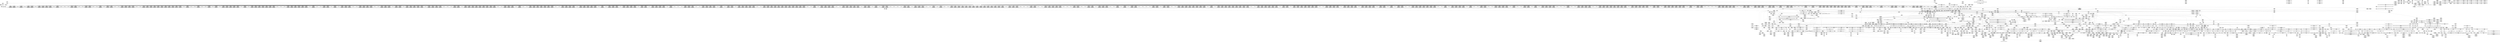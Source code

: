digraph {
	CE0x408e4b0 [shape=record,shape=Mrecord,label="{CE0x408e4b0|rcu_read_lock:if.then|*SummSource*}"]
	CE0x4057230 [shape=record,shape=Mrecord,label="{CE0x4057230|current_sid:call|security/selinux/hooks.c,218|*SummSink*}"]
	CE0x40f2270 [shape=record,shape=Mrecord,label="{CE0x40f2270|task_sid:tmp22|security/selinux/hooks.c,208}"]
	CE0x40d4230 [shape=record,shape=Mrecord,label="{CE0x40d4230|2472:_%struct.cred*,_:_CRE_6329,6330_}"]
	CE0x40e13f0 [shape=record,shape=Mrecord,label="{CE0x40e13f0|task_sid:tobool4|security/selinux/hooks.c,208|*SummSource*}"]
	CE0x40a5e50 [shape=record,shape=Mrecord,label="{CE0x40a5e50|_call_void_lockdep_rcu_suspicious(i8*_getelementptr_inbounds_(_25_x_i8_,_25_x_i8_*_.str45,_i32_0,_i32_0),_i32_883,_i8*_getelementptr_inbounds_(_42_x_i8_,_42_x_i8_*_.str46,_i32_0,_i32_0))_#10,_!dbg_!27728|include/linux/rcupdate.h,882|*SummSource*}"]
	CE0x409aed0 [shape=record,shape=Mrecord,label="{CE0x409aed0|2472:_%struct.cred*,_:_CRE_272,280_|*MultipleSource*|Function::task_sid&Arg::task::|Function::current_has_perm&Arg::tsk::|Function::selinux_task_setpgid&Arg::p::|security/selinux/hooks.c,208}"]
	CE0x40d0ac0 [shape=record,shape=Mrecord,label="{CE0x40d0ac0|2472:_%struct.cred*,_:_CRE_6264,6280_|*MultipleSource*|Function::task_sid&Arg::task::|Function::current_has_perm&Arg::tsk::|Function::selinux_task_setpgid&Arg::p::|security/selinux/hooks.c,208}"]
	CE0x41169f0 [shape=record,shape=Mrecord,label="{CE0x41169f0|cred_sid:sid|security/selinux/hooks.c,197}"]
	CE0x40d4950 [shape=record,shape=Mrecord,label="{CE0x40d4950|2472:_%struct.cred*,_:_CRE_6335,6336_}"]
	CE0x4042e80 [shape=record,shape=Mrecord,label="{CE0x4042e80|GLOBAL:task_sid|*Constant*|*SummSource*}"]
	CE0x404d2b0 [shape=record,shape=Mrecord,label="{CE0x404d2b0|i64_4|*Constant*|*SummSource*}"]
	CE0x4117d30 [shape=record,shape=Mrecord,label="{CE0x4117d30|rcu_read_unlock:tmp8|include/linux/rcupdate.h,933|*SummSink*}"]
	CE0x402f650 [shape=record,shape=Mrecord,label="{CE0x402f650|i64*_getelementptr_inbounds_(_2_x_i64_,_2_x_i64_*___llvm_gcov_ctr279,_i64_0,_i64_0)|*Constant*}"]
	CE0x4137890 [shape=record,shape=Mrecord,label="{CE0x4137890|_ret_void,_!dbg_!27717|include/linux/rcupdate.h,424|*SummSink*}"]
	CE0x4164080 [shape=record,shape=Mrecord,label="{CE0x4164080|_call_void_mcount()_#3}"]
	CE0x40e0a30 [shape=record,shape=Mrecord,label="{CE0x40e0a30|task_sid:call3|security/selinux/hooks.c,208}"]
	CE0x4076830 [shape=record,shape=Mrecord,label="{CE0x4076830|current_sid:security|security/selinux/hooks.c,218}"]
	CE0x40855a0 [shape=record,shape=Mrecord,label="{CE0x40855a0|2472:_%struct.cred*,_:_CRE_352,360_|*MultipleSource*|Function::task_sid&Arg::task::|Function::current_has_perm&Arg::tsk::|Function::selinux_task_setpgid&Arg::p::|security/selinux/hooks.c,208}"]
	CE0x4045b10 [shape=record,shape=Mrecord,label="{CE0x4045b10|_ret_void,_!dbg_!27717|include/linux/rcupdate.h,240|*SummSink*}"]
	CE0x403e700 [shape=record,shape=Mrecord,label="{CE0x403e700|GLOBAL:__llvm_gcov_ctr125|Global_var:__llvm_gcov_ctr125|*SummSink*}"]
	CE0x40e72e0 [shape=record,shape=Mrecord,label="{CE0x40e72e0|task_sid:tmp17|security/selinux/hooks.c,208|*SummSink*}"]
	CE0x4056f90 [shape=record,shape=Mrecord,label="{CE0x4056f90|i64_1|*Constant*}"]
	CE0x408a600 [shape=record,shape=Mrecord,label="{CE0x408a600|GLOBAL:__rcu_read_lock|*Constant*}"]
	CE0x4126000 [shape=record,shape=Mrecord,label="{CE0x4126000|rcu_lock_acquire:tmp1|*SummSink*}"]
	CE0x416e770 [shape=record,shape=Mrecord,label="{CE0x416e770|rcu_lock_release:tmp5|include/linux/rcupdate.h,423|*SummSource*}"]
	CE0x4160730 [shape=record,shape=Mrecord,label="{CE0x4160730|__preempt_count_sub:val|Function::__preempt_count_sub&Arg::val::|*SummSource*}"]
	CE0x415aea0 [shape=record,shape=Mrecord,label="{CE0x415aea0|i64*_getelementptr_inbounds_(_4_x_i64_,_4_x_i64_*___llvm_gcov_ctr133,_i64_0,_i64_2)|*Constant*|*SummSource*}"]
	CE0x40c2500 [shape=record,shape=Mrecord,label="{CE0x40c2500|2472:_%struct.cred*,_:_CRE_2913,2914_}"]
	CE0x411eb90 [shape=record,shape=Mrecord,label="{CE0x411eb90|void_(i32*,_i32,_i32*)*_asm_addl_$1,_%gs:$0_,_*m,ri,*m,_dirflag_,_fpsr_,_flags_}"]
	CE0x407a6c0 [shape=record,shape=Mrecord,label="{CE0x407a6c0|task_sid:if.end|*SummSink*}"]
	CE0x4086fb0 [shape=record,shape=Mrecord,label="{CE0x4086fb0|i64*_getelementptr_inbounds_(_2_x_i64_,_2_x_i64_*___llvm_gcov_ctr131,_i64_0,_i64_1)|*Constant*|*SummSource*}"]
	CE0x40a7200 [shape=record,shape=Mrecord,label="{CE0x40a7200|2472:_%struct.cred*,_:_CRE_528,536_|*MultipleSource*|Function::task_sid&Arg::task::|Function::current_has_perm&Arg::tsk::|Function::selinux_task_setpgid&Arg::p::|security/selinux/hooks.c,208}"]
	CE0x40a1090 [shape=record,shape=Mrecord,label="{CE0x40a1090|2472:_%struct.cred*,_:_CRE_120,128_|*MultipleSource*|Function::task_sid&Arg::task::|Function::current_has_perm&Arg::tsk::|Function::selinux_task_setpgid&Arg::p::|security/selinux/hooks.c,208}"]
	CE0x409c720 [shape=record,shape=Mrecord,label="{CE0x409c720|__rcu_read_lock:tmp2|*SummSource*}"]
	CE0x40fb600 [shape=record,shape=Mrecord,label="{CE0x40fb600|task_sid:tobool1|security/selinux/hooks.c,208|*SummSource*}"]
	CE0x40d2ba0 [shape=record,shape=Mrecord,label="{CE0x40d2ba0|2472:_%struct.cred*,_:_CRE_6310,6311_}"]
	CE0x40fa1d0 [shape=record,shape=Mrecord,label="{CE0x40fa1d0|task_sid:tmp6|security/selinux/hooks.c,208|*SummSource*}"]
	CE0x40c5940 [shape=record,shape=Mrecord,label="{CE0x40c5940|2472:_%struct.cred*,_:_CRE_2957,2958_}"]
	CE0x4050920 [shape=record,shape=Mrecord,label="{CE0x4050920|current_has_perm:call2|security/selinux/hooks.c,1544}"]
	CE0x4117960 [shape=record,shape=Mrecord,label="{CE0x4117960|__rcu_read_lock:tmp7|include/linux/rcupdate.h,240|*SummSource*}"]
	CE0x41269e0 [shape=record,shape=Mrecord,label="{CE0x41269e0|_call_void_mcount()_#3|*SummSource*}"]
	CE0x4038320 [shape=record,shape=Mrecord,label="{CE0x4038320|i64*_getelementptr_inbounds_(_2_x_i64_,_2_x_i64_*___llvm_gcov_ctr98,_i64_0,_i64_1)|*Constant*|*SummSink*}"]
	CE0x40a26d0 [shape=record,shape=Mrecord,label="{CE0x40a26d0|rcu_read_lock:tmp16|include/linux/rcupdate.h,882|*SummSink*}"]
	CE0x411f1f0 [shape=record,shape=Mrecord,label="{CE0x411f1f0|_call_void_mcount()_#3}"]
	CE0x405f710 [shape=record,shape=Mrecord,label="{CE0x405f710|current_sid:tmp13|security/selinux/hooks.c,218|*SummSink*}"]
	CE0x4113a80 [shape=record,shape=Mrecord,label="{CE0x4113a80|rcu_read_lock:tmp19|include/linux/rcupdate.h,882}"]
	CE0x40883b0 [shape=record,shape=Mrecord,label="{CE0x40883b0|task_sid:real_cred|security/selinux/hooks.c,208|*SummSource*}"]
	CE0x40a9a30 [shape=record,shape=Mrecord,label="{CE0x40a9a30|2472:_%struct.cred*,_:_CRE_664,672_|*MultipleSource*|Function::task_sid&Arg::task::|Function::current_has_perm&Arg::tsk::|Function::selinux_task_setpgid&Arg::p::|security/selinux/hooks.c,208}"]
	CE0x405e490 [shape=record,shape=Mrecord,label="{CE0x405e490|rcu_read_lock:tobool1|include/linux/rcupdate.h,882}"]
	CE0x40d7110 [shape=record,shape=Mrecord,label="{CE0x40d7110|2472:_%struct.cred*,_:_CRE_6400,6408_|*MultipleSource*|Function::task_sid&Arg::task::|Function::current_has_perm&Arg::tsk::|Function::selinux_task_setpgid&Arg::p::|security/selinux/hooks.c,208}"]
	CE0x40cdda0 [shape=record,shape=Mrecord,label="{CE0x40cdda0|2472:_%struct.cred*,_:_CRE_5992,6000_|*MultipleSource*|Function::task_sid&Arg::task::|Function::current_has_perm&Arg::tsk::|Function::selinux_task_setpgid&Arg::p::|security/selinux/hooks.c,208}"]
	CE0x40b87a0 [shape=record,shape=Mrecord,label="{CE0x40b87a0|2472:_%struct.cred*,_:_CRE_2480,2488_|*MultipleSource*|Function::task_sid&Arg::task::|Function::current_has_perm&Arg::tsk::|Function::selinux_task_setpgid&Arg::p::|security/selinux/hooks.c,208}"]
	CE0x40f2db0 [shape=record,shape=Mrecord,label="{CE0x40f2db0|task_sid:tmp22|security/selinux/hooks.c,208|*SummSource*}"]
	CE0x4047400 [shape=record,shape=Mrecord,label="{CE0x4047400|cred_sid:tmp6|security/selinux/hooks.c,197|*SummSink*}"]
	CE0x4031fd0 [shape=record,shape=Mrecord,label="{CE0x4031fd0|i64*_getelementptr_inbounds_(_11_x_i64_,_11_x_i64_*___llvm_gcov_ctr127,_i64_0,_i64_1)|*Constant*|*SummSink*}"]
	CE0x412ac40 [shape=record,shape=Mrecord,label="{CE0x412ac40|rcu_lock_acquire:tmp5|include/linux/rcupdate.h,418|*SummSink*}"]
	CE0x4039b30 [shape=record,shape=Mrecord,label="{CE0x4039b30|%struct.lockdep_map*_null|*Constant*}"]
	CE0x4098140 [shape=record,shape=Mrecord,label="{CE0x4098140|task_sid:if.then}"]
	CE0x4103a70 [shape=record,shape=Mrecord,label="{CE0x4103a70|__rcu_read_lock:tmp1|*SummSource*}"]
	CE0x40cd680 [shape=record,shape=Mrecord,label="{CE0x40cd680|2472:_%struct.cred*,_:_CRE_5968,5976_|*MultipleSource*|Function::task_sid&Arg::task::|Function::current_has_perm&Arg::tsk::|Function::selinux_task_setpgid&Arg::p::|security/selinux/hooks.c,208}"]
	CE0x40469b0 [shape=record,shape=Mrecord,label="{CE0x40469b0|rcu_lock_acquire:entry}"]
	CE0x4188db0 [shape=record,shape=Mrecord,label="{CE0x4188db0|__rcu_read_unlock:tmp6|include/linux/rcupdate.h,245}"]
	CE0x40e04f0 [shape=record,shape=Mrecord,label="{CE0x40e04f0|task_sid:tmp11|security/selinux/hooks.c,208|*SummSource*}"]
	CE0x40a5170 [shape=record,shape=Mrecord,label="{CE0x40a5170|rcu_read_lock:tmp17|include/linux/rcupdate.h,882}"]
	CE0x40465a0 [shape=record,shape=Mrecord,label="{CE0x40465a0|rcu_read_unlock:tmp9|include/linux/rcupdate.h,933}"]
	CE0x419b3b0 [shape=record,shape=Mrecord,label="{CE0x419b3b0|i64*_getelementptr_inbounds_(_4_x_i64_,_4_x_i64_*___llvm_gcov_ctr135,_i64_0,_i64_2)|*Constant*}"]
	CE0x41082a0 [shape=record,shape=Mrecord,label="{CE0x41082a0|rcu_lock_acquire:indirectgoto}"]
	CE0x4182820 [shape=record,shape=Mrecord,label="{CE0x4182820|i64*_getelementptr_inbounds_(_4_x_i64_,_4_x_i64_*___llvm_gcov_ctr135,_i64_0,_i64_0)|*Constant*|*SummSink*}"]
	CE0x40ac220 [shape=record,shape=Mrecord,label="{CE0x40ac220|2472:_%struct.cred*,_:_CRE_704,712_|*MultipleSource*|Function::task_sid&Arg::task::|Function::current_has_perm&Arg::tsk::|Function::selinux_task_setpgid&Arg::p::|security/selinux/hooks.c,208}"]
	CE0x412a6a0 [shape=record,shape=Mrecord,label="{CE0x412a6a0|rcu_lock_release:tmp3|*SummSink*}"]
	CE0x4050350 [shape=record,shape=Mrecord,label="{CE0x4050350|i64_1|*Constant*}"]
	CE0x40f8c10 [shape=record,shape=Mrecord,label="{CE0x40f8c10|rcu_read_lock:tmp4|include/linux/rcupdate.h,882|*SummSource*}"]
	CE0x4135b10 [shape=record,shape=Mrecord,label="{CE0x4135b10|rcu_read_unlock:tmp22|include/linux/rcupdate.h,935|*SummSource*}"]
	CE0x40d96b0 [shape=record,shape=Mrecord,label="{CE0x40d96b0|2472:_%struct.cred*,_:_CRE_6512,6520_|*MultipleSource*|Function::task_sid&Arg::task::|Function::current_has_perm&Arg::tsk::|Function::selinux_task_setpgid&Arg::p::|security/selinux/hooks.c,208}"]
	CE0x40340a0 [shape=record,shape=Mrecord,label="{CE0x40340a0|current_has_perm:tmp|*SummSink*}"]
	CE0x40ec260 [shape=record,shape=Mrecord,label="{CE0x40ec260|rcu_read_lock:tmp13|include/linux/rcupdate.h,882|*SummSource*}"]
	CE0x4121e00 [shape=record,shape=Mrecord,label="{CE0x4121e00|rcu_read_unlock:tmp16|include/linux/rcupdate.h,933|*SummSource*}"]
	CE0x4159610 [shape=record,shape=Mrecord,label="{CE0x4159610|rcu_lock_release:bb|*SummSink*}"]
	CE0x412d280 [shape=record,shape=Mrecord,label="{CE0x412d280|_ret_void,_!dbg_!27719|./arch/x86/include/asm/preempt.h,73|*SummSink*}"]
	CE0x412c030 [shape=record,shape=Mrecord,label="{CE0x412c030|rcu_read_unlock:if.then|*SummSource*}"]
	CE0x412a630 [shape=record,shape=Mrecord,label="{CE0x412a630|rcu_lock_release:tmp3|*SummSource*}"]
	CE0x40e8d20 [shape=record,shape=Mrecord,label="{CE0x40e8d20|rcu_read_unlock:tmp2|*SummSink*}"]
	CE0x4056c50 [shape=record,shape=Mrecord,label="{CE0x4056c50|selinux_task_setpgid:bb|*SummSink*}"]
	CE0x405a4d0 [shape=record,shape=Mrecord,label="{CE0x405a4d0|i8*_getelementptr_inbounds_(_45_x_i8_,_45_x_i8_*_.str12,_i32_0,_i32_0)|*Constant*|*SummSink*}"]
	CE0x40b9ca0 [shape=record,shape=Mrecord,label="{CE0x40b9ca0|2472:_%struct.cred*,_:_CRE_2526,2527_}"]
	CE0x40d2810 [shape=record,shape=Mrecord,label="{CE0x40d2810|2472:_%struct.cred*,_:_CRE_6307,6308_}"]
	CE0x40f3d50 [shape=record,shape=Mrecord,label="{CE0x40f3d50|i64*_getelementptr_inbounds_(_13_x_i64_,_13_x_i64_*___llvm_gcov_ctr126,_i64_0,_i64_11)|*Constant*|*SummSource*}"]
	CE0x405d210 [shape=record,shape=Mrecord,label="{CE0x405d210|current_sid:tmp17|security/selinux/hooks.c,218|*SummSink*}"]
	CE0x4108cf0 [shape=record,shape=Mrecord,label="{CE0x4108cf0|rcu_lock_release:tmp7|*SummSink*}"]
	CE0x40394f0 [shape=record,shape=Mrecord,label="{CE0x40394f0|i32_2|*Constant*|*SummSource*}"]
	CE0x408a900 [shape=record,shape=Mrecord,label="{CE0x408a900|2472:_%struct.cred*,_:_CRE_8,16_|*MultipleSource*|Function::task_sid&Arg::task::|Function::current_has_perm&Arg::tsk::|Function::selinux_task_setpgid&Arg::p::|security/selinux/hooks.c,208}"]
	CE0x40ba230 [shape=record,shape=Mrecord,label="{CE0x40ba230|2472:_%struct.cred*,_:_CRE_2531,2532_}"]
	CE0x4045170 [shape=record,shape=Mrecord,label="{CE0x4045170|GLOBAL:get_current|*Constant*}"]
	CE0x40fa4c0 [shape=record,shape=Mrecord,label="{CE0x40fa4c0|task_sid:tmp7|security/selinux/hooks.c,208|*SummSource*}"]
	CE0x40f0180 [shape=record,shape=Mrecord,label="{CE0x40f0180|__rcu_read_lock:tmp4|include/linux/rcupdate.h,239|*SummSource*}"]
	CE0x41227d0 [shape=record,shape=Mrecord,label="{CE0x41227d0|i64*_getelementptr_inbounds_(_4_x_i64_,_4_x_i64_*___llvm_gcov_ctr128,_i64_0,_i64_3)|*Constant*|*SummSink*}"]
	CE0x405d4a0 [shape=record,shape=Mrecord,label="{CE0x405d4a0|current_sid:tmp18|security/selinux/hooks.c,218}"]
	CE0x409df00 [shape=record,shape=Mrecord,label="{CE0x409df00|rcu_read_lock:bb|*SummSource*}"]
	CE0x411fdc0 [shape=record,shape=Mrecord,label="{CE0x411fdc0|rcu_read_unlock:bb|*SummSink*}"]
	CE0x416c930 [shape=record,shape=Mrecord,label="{CE0x416c930|i64*_getelementptr_inbounds_(_4_x_i64_,_4_x_i64_*___llvm_gcov_ctr128,_i64_0,_i64_0)|*Constant*}"]
	CE0x40652b0 [shape=record,shape=Mrecord,label="{CE0x40652b0|current_sid:tmp14|security/selinux/hooks.c,218|*SummSource*}"]
	CE0x40849f0 [shape=record,shape=Mrecord,label="{CE0x40849f0|2472:_%struct.cred*,_:_CRE_176,184_|*MultipleSource*|Function::task_sid&Arg::task::|Function::current_has_perm&Arg::tsk::|Function::selinux_task_setpgid&Arg::p::|security/selinux/hooks.c,208}"]
	CE0x40c0c70 [shape=record,shape=Mrecord,label="{CE0x40c0c70|2472:_%struct.cred*,_:_CRE_2876,2880_|*MultipleSource*|Function::task_sid&Arg::task::|Function::current_has_perm&Arg::tsk::|Function::selinux_task_setpgid&Arg::p::|security/selinux/hooks.c,208}"]
	CE0x40b6fe0 [shape=record,shape=Mrecord,label="{CE0x40b6fe0|2472:_%struct.cred*,_:_CRE_2360,2368_|*MultipleSource*|Function::task_sid&Arg::task::|Function::current_has_perm&Arg::tsk::|Function::selinux_task_setpgid&Arg::p::|security/selinux/hooks.c,208}"]
	CE0x41230f0 [shape=record,shape=Mrecord,label="{CE0x41230f0|rcu_read_unlock:tmp15|include/linux/rcupdate.h,933|*SummSink*}"]
	CE0x40b8540 [shape=record,shape=Mrecord,label="{CE0x40b8540|2472:_%struct.cred*,_:_CRE_2472,2480_|*MultipleSource*|Function::task_sid&Arg::task::|Function::current_has_perm&Arg::tsk::|Function::selinux_task_setpgid&Arg::p::|security/selinux/hooks.c,208}"]
	CE0x4091150 [shape=record,shape=Mrecord,label="{CE0x4091150|rcu_read_lock:do.body|*SummSink*}"]
	CE0x408c180 [shape=record,shape=Mrecord,label="{CE0x408c180|__preempt_count_sub:tmp4|./arch/x86/include/asm/preempt.h,77}"]
	CE0x40f5c40 [shape=record,shape=Mrecord,label="{CE0x40f5c40|task_sid:call7|security/selinux/hooks.c,208|*SummSink*}"]
	CE0x404bc80 [shape=record,shape=Mrecord,label="{CE0x404bc80|GLOBAL:current_has_perm|*Constant*}"]
	CE0x40f2440 [shape=record,shape=Mrecord,label="{CE0x40f2440|task_sid:tmp21|security/selinux/hooks.c,208|*SummSink*}"]
	CE0x40ed640 [shape=record,shape=Mrecord,label="{CE0x40ed640|cred_sid:tmp4|*LoadInst*|security/selinux/hooks.c,196|*SummSource*}"]
	CE0x40a9810 [shape=record,shape=Mrecord,label="{CE0x40a9810|2472:_%struct.cred*,_:_CRE_656,660_|*MultipleSource*|Function::task_sid&Arg::task::|Function::current_has_perm&Arg::tsk::|Function::selinux_task_setpgid&Arg::p::|security/selinux/hooks.c,208}"]
	CE0x40865b0 [shape=record,shape=Mrecord,label="{CE0x40865b0|task_sid:tmp3}"]
	CE0x41382d0 [shape=record,shape=Mrecord,label="{CE0x41382d0|__rcu_read_unlock:entry|*SummSink*}"]
	CE0x40d2cd0 [shape=record,shape=Mrecord,label="{CE0x40d2cd0|2472:_%struct.cred*,_:_CRE_6311,6312_}"]
	CE0x40d7f50 [shape=record,shape=Mrecord,label="{CE0x40d7f50|2472:_%struct.cred*,_:_CRE_6456,6464_|*MultipleSource*|Function::task_sid&Arg::task::|Function::current_has_perm&Arg::tsk::|Function::selinux_task_setpgid&Arg::p::|security/selinux/hooks.c,208}"]
	CE0x408b0d0 [shape=record,shape=Mrecord,label="{CE0x408b0d0|task_sid:real_cred|security/selinux/hooks.c,208|*SummSink*}"]
	CE0x404fdd0 [shape=record,shape=Mrecord,label="{CE0x404fdd0|current_sid:tmp5|security/selinux/hooks.c,218|*SummSource*}"]
	CE0x4063d70 [shape=record,shape=Mrecord,label="{CE0x4063d70|current_sid:if.then|*SummSource*}"]
	CE0x412cae0 [shape=record,shape=Mrecord,label="{CE0x412cae0|i64*_getelementptr_inbounds_(_4_x_i64_,_4_x_i64_*___llvm_gcov_ctr130,_i64_0,_i64_2)|*Constant*|*SummSink*}"]
	CE0x4044b40 [shape=record,shape=Mrecord,label="{CE0x4044b40|current_has_perm:tmp1|*SummSink*}"]
	CE0x40c48a0 [shape=record,shape=Mrecord,label="{CE0x40c48a0|2472:_%struct.cred*,_:_CRE_2943,2944_}"]
	CE0x40ebe30 [shape=record,shape=Mrecord,label="{CE0x40ebe30|rcu_read_unlock:call3|include/linux/rcupdate.h,933}"]
	CE0x4169de0 [shape=record,shape=Mrecord,label="{CE0x4169de0|__rcu_read_lock:do.end|*SummSource*}"]
	CE0x4102690 [shape=record,shape=Mrecord,label="{CE0x4102690|rcu_lock_acquire:tmp7|*SummSource*}"]
	CE0x4169e70 [shape=record,shape=Mrecord,label="{CE0x4169e70|__rcu_read_lock:do.end|*SummSink*}"]
	CE0x4057000 [shape=record,shape=Mrecord,label="{CE0x4057000|get_current:tmp1}"]
	CE0x40a3670 [shape=record,shape=Mrecord,label="{CE0x40a3670|i8*_getelementptr_inbounds_(_25_x_i8_,_25_x_i8_*_.str45,_i32_0,_i32_0)|*Constant*|*SummSink*}"]
	CE0x40fb4a0 [shape=record,shape=Mrecord,label="{CE0x40fb4a0|task_sid:tmp9|security/selinux/hooks.c,208|*SummSource*}"]
	CE0x40b9da0 [shape=record,shape=Mrecord,label="{CE0x40b9da0|2472:_%struct.cred*,_:_CRE_2527,2528_}"]
	CE0x40d6700 [shape=record,shape=Mrecord,label="{CE0x40d6700|2472:_%struct.cred*,_:_CRE_6360,6368_|*MultipleSource*|Function::task_sid&Arg::task::|Function::current_has_perm&Arg::tsk::|Function::selinux_task_setpgid&Arg::p::|security/selinux/hooks.c,208}"]
	CE0x40f7d50 [shape=record,shape=Mrecord,label="{CE0x40f7d50|_ret_void,_!dbg_!27735|include/linux/rcupdate.h,938|*SummSource*}"]
	CE0x410b050 [shape=record,shape=Mrecord,label="{CE0x410b050|GLOBAL:lock_release|*Constant*|*SummSource*}"]
	CE0x40ef3c0 [shape=record,shape=Mrecord,label="{CE0x40ef3c0|i64*_getelementptr_inbounds_(_4_x_i64_,_4_x_i64_*___llvm_gcov_ctr134,_i64_0,_i64_3)|*Constant*|*SummSource*}"]
	CE0x416d120 [shape=record,shape=Mrecord,label="{CE0x416d120|__rcu_read_lock:tmp5|include/linux/rcupdate.h,239|*SummSink*}"]
	CE0x4126650 [shape=record,shape=Mrecord,label="{CE0x4126650|__rcu_read_lock:tmp6|include/linux/rcupdate.h,240}"]
	CE0x419b2d0 [shape=record,shape=Mrecord,label="{CE0x419b2d0|_call_void_mcount()_#3|*SummSink*}"]
	CE0x40b0530 [shape=record,shape=Mrecord,label="{CE0x40b0530|2472:_%struct.cred*,_:_CRE_1952,1960_|*MultipleSource*|Function::task_sid&Arg::task::|Function::current_has_perm&Arg::tsk::|Function::selinux_task_setpgid&Arg::p::|security/selinux/hooks.c,208}"]
	CE0x40d5b20 [shape=record,shape=Mrecord,label="{CE0x40d5b20|2472:_%struct.cred*,_:_CRE_6350,6351_}"]
	CE0x4047a50 [shape=record,shape=Mrecord,label="{CE0x4047a50|GLOBAL:__llvm_gcov_ctr132|Global_var:__llvm_gcov_ctr132|*SummSink*}"]
	CE0x40d4e10 [shape=record,shape=Mrecord,label="{CE0x40d4e10|2472:_%struct.cred*,_:_CRE_6339,6340_}"]
	CE0x41810f0 [shape=record,shape=Mrecord,label="{CE0x41810f0|__preempt_count_add:tmp7|./arch/x86/include/asm/preempt.h,73|*SummSink*}"]
	CE0x41737e0 [shape=record,shape=Mrecord,label="{CE0x41737e0|GLOBAL:__preempt_count_sub|*Constant*|*SummSource*}"]
	CE0x40b63d0 [shape=record,shape=Mrecord,label="{CE0x40b63d0|2472:_%struct.cred*,_:_CRE_2320,2328_|*MultipleSource*|Function::task_sid&Arg::task::|Function::current_has_perm&Arg::tsk::|Function::selinux_task_setpgid&Arg::p::|security/selinux/hooks.c,208}"]
	CE0x415b430 [shape=record,shape=Mrecord,label="{CE0x415b430|rcu_lock_release:tmp4|include/linux/rcupdate.h,423|*SummSource*}"]
	CE0x40363c0 [shape=record,shape=Mrecord,label="{CE0x40363c0|avc_has_perm:auditdata|Function::avc_has_perm&Arg::auditdata::}"]
	CE0x403f510 [shape=record,shape=Mrecord,label="{CE0x403f510|i64*_getelementptr_inbounds_(_2_x_i64_,_2_x_i64_*___llvm_gcov_ctr98,_i64_0,_i64_1)|*Constant*|*SummSource*}"]
	CE0x4033570 [shape=record,shape=Mrecord,label="{CE0x4033570|rcu_read_lock:do.body|*SummSource*}"]
	CE0x4103a00 [shape=record,shape=Mrecord,label="{CE0x4103a00|__rcu_read_lock:tmp1}"]
	CE0x40529d0 [shape=record,shape=Mrecord,label="{CE0x40529d0|current_sid:bb|*SummSource*}"]
	CE0x40ca930 [shape=record,shape=Mrecord,label="{CE0x40ca930|2472:_%struct.cred*,_:_CRE_3148,3152_|*MultipleSource*|Function::task_sid&Arg::task::|Function::current_has_perm&Arg::tsk::|Function::selinux_task_setpgid&Arg::p::|security/selinux/hooks.c,208}"]
	CE0x40db820 [shape=record,shape=Mrecord,label="{CE0x40db820|2472:_%struct.cred*,_:_CRE_6632,6640_|*MultipleSource*|Function::task_sid&Arg::task::|Function::current_has_perm&Arg::tsk::|Function::selinux_task_setpgid&Arg::p::|security/selinux/hooks.c,208}"]
	CE0x416b760 [shape=record,shape=Mrecord,label="{CE0x416b760|GLOBAL:lock_acquire|*Constant*}"]
	CE0x411c9b0 [shape=record,shape=Mrecord,label="{CE0x411c9b0|__preempt_count_sub:sub|./arch/x86/include/asm/preempt.h,77|*SummSink*}"]
	CE0x40d8410 [shape=record,shape=Mrecord,label="{CE0x40d8410|2472:_%struct.cred*,_:_CRE_6472,6474_|*MultipleSource*|Function::task_sid&Arg::task::|Function::current_has_perm&Arg::tsk::|Function::selinux_task_setpgid&Arg::p::|security/selinux/hooks.c,208}"]
	CE0x410b870 [shape=record,shape=Mrecord,label="{CE0x410b870|__rcu_read_lock:tmp}"]
	CE0x41027f0 [shape=record,shape=Mrecord,label="{CE0x41027f0|i8*_undef|*Constant*}"]
	CE0x416fec0 [shape=record,shape=Mrecord,label="{CE0x416fec0|rcu_lock_release:tmp7}"]
	CE0x4098e80 [shape=record,shape=Mrecord,label="{CE0x4098e80|cred_sid:tmp|*SummSink*}"]
	CE0x40d1e90 [shape=record,shape=Mrecord,label="{CE0x40d1e90|2472:_%struct.cred*,_:_CRE_6299,6300_}"]
	CE0x40efb90 [shape=record,shape=Mrecord,label="{CE0x40efb90|rcu_read_lock:tmp5|include/linux/rcupdate.h,882|*SummSource*}"]
	CE0x4038500 [shape=record,shape=Mrecord,label="{CE0x4038500|current_sid:sid|security/selinux/hooks.c,220|*SummSink*}"]
	CE0x40da2c0 [shape=record,shape=Mrecord,label="{CE0x40da2c0|2472:_%struct.cred*,_:_CRE_6552,6560_|*MultipleSource*|Function::task_sid&Arg::task::|Function::current_has_perm&Arg::tsk::|Function::selinux_task_setpgid&Arg::p::|security/selinux/hooks.c,208}"]
	CE0x41280d0 [shape=record,shape=Mrecord,label="{CE0x41280d0|i64*_getelementptr_inbounds_(_4_x_i64_,_4_x_i64_*___llvm_gcov_ctr133,_i64_0,_i64_1)|*Constant*|*SummSink*}"]
	CE0x40486a0 [shape=record,shape=Mrecord,label="{CE0x40486a0|_ret_%struct.task_struct*_%tmp4,_!dbg_!27714|./arch/x86/include/asm/current.h,14|*SummSink*}"]
	CE0x41204d0 [shape=record,shape=Mrecord,label="{CE0x41204d0|i64*_getelementptr_inbounds_(_11_x_i64_,_11_x_i64_*___llvm_gcov_ctr132,_i64_0,_i64_1)|*Constant*|*SummSource*}"]
	CE0x4048bd0 [shape=record,shape=Mrecord,label="{CE0x4048bd0|i32_78|*Constant*|*SummSource*}"]
	CE0x40e22b0 [shape=record,shape=Mrecord,label="{CE0x40e22b0|task_sid:tmp14|security/selinux/hooks.c,208}"]
	CE0x40c1f70 [shape=record,shape=Mrecord,label="{CE0x40c1f70|2472:_%struct.cred*,_:_CRE_2908,2909_}"]
	CE0x4124a40 [shape=record,shape=Mrecord,label="{CE0x4124a40|__rcu_read_unlock:do.body}"]
	CE0x40c36d0 [shape=record,shape=Mrecord,label="{CE0x40c36d0|2472:_%struct.cred*,_:_CRE_2928,2929_}"]
	CE0x40a3a30 [shape=record,shape=Mrecord,label="{CE0x40a3a30|GLOBAL:lockdep_rcu_suspicious|*Constant*}"]
	CE0x4132fc0 [shape=record,shape=Mrecord,label="{CE0x4132fc0|i32_934|*Constant*|*SummSource*}"]
	CE0x40b90f0 [shape=record,shape=Mrecord,label="{CE0x40b90f0|2472:_%struct.cred*,_:_CRE_2512,2520_|*MultipleSource*|Function::task_sid&Arg::task::|Function::current_has_perm&Arg::tsk::|Function::selinux_task_setpgid&Arg::p::|security/selinux/hooks.c,208}"]
	CE0x411bc60 [shape=record,shape=Mrecord,label="{CE0x411bc60|_call_void_asm_addl_$1,_%gs:$0_,_*m,ri,*m,_dirflag_,_fpsr_,_flags_(i32*___preempt_count,_i32_%sub,_i32*___preempt_count)_#3,_!dbg_!27717,_!srcloc_!27718|./arch/x86/include/asm/preempt.h,77|*SummSource*}"]
	CE0x40b8e90 [shape=record,shape=Mrecord,label="{CE0x40b8e90|2472:_%struct.cred*,_:_CRE_2508,2512_|*MultipleSource*|Function::task_sid&Arg::task::|Function::current_has_perm&Arg::tsk::|Function::selinux_task_setpgid&Arg::p::|security/selinux/hooks.c,208}"]
	CE0x40b9fd0 [shape=record,shape=Mrecord,label="{CE0x40b9fd0|2472:_%struct.cred*,_:_CRE_2529,2530_}"]
	CE0x4174050 [shape=record,shape=Mrecord,label="{CE0x4174050|__rcu_read_unlock:tmp2}"]
	CE0x4058630 [shape=record,shape=Mrecord,label="{CE0x4058630|current_sid:tmp9|security/selinux/hooks.c,218|*SummSource*}"]
	CE0x4065b90 [shape=record,shape=Mrecord,label="{CE0x4065b90|current_sid:tmp|*SummSource*}"]
	CE0x4025370 [shape=record,shape=Mrecord,label="{CE0x4025370|avc_has_perm:requested|Function::avc_has_perm&Arg::requested::}"]
	CE0x40fc810 [shape=record,shape=Mrecord,label="{CE0x40fc810|rcu_lock_release:indirectgoto|*SummSource*}"]
	CE0x40f5780 [shape=record,shape=Mrecord,label="{CE0x40f5780|GLOBAL:cred_sid|*Constant*}"]
	CE0x4094e40 [shape=record,shape=Mrecord,label="{CE0x4094e40|cred_sid:tmp3|*SummSink*}"]
	CE0x40f9750 [shape=record,shape=Mrecord,label="{CE0x40f9750|task_sid:tmp5|security/selinux/hooks.c,208}"]
	CE0x40eb140 [shape=record,shape=Mrecord,label="{CE0x40eb140|rcu_read_lock:call3|include/linux/rcupdate.h,882|*SummSink*}"]
	CE0x40f4250 [shape=record,shape=Mrecord,label="{CE0x40f4250|task_sid:tmp25|security/selinux/hooks.c,208|*SummSource*}"]
	CE0x40c7c40 [shape=record,shape=Mrecord,label="{CE0x40c7c40|2472:_%struct.cred*,_:_CRE_3024,3032_|*MultipleSource*|Function::task_sid&Arg::task::|Function::current_has_perm&Arg::tsk::|Function::selinux_task_setpgid&Arg::p::|security/selinux/hooks.c,208}"]
	CE0x40d3190 [shape=record,shape=Mrecord,label="{CE0x40d3190|2472:_%struct.cred*,_:_CRE_6315,6316_}"]
	CE0x40bc0a0 [shape=record,shape=Mrecord,label="{CE0x40bc0a0|2472:_%struct.cred*,_:_CRE_2616,2648_|*MultipleSource*|Function::task_sid&Arg::task::|Function::current_has_perm&Arg::tsk::|Function::selinux_task_setpgid&Arg::p::|security/selinux/hooks.c,208}"]
	CE0x41291c0 [shape=record,shape=Mrecord,label="{CE0x41291c0|i64*_getelementptr_inbounds_(_4_x_i64_,_4_x_i64_*___llvm_gcov_ctr130,_i64_0,_i64_1)|*Constant*|*SummSource*}"]
	CE0x4036150 [shape=record,shape=Mrecord,label="{CE0x4036150|i64*_getelementptr_inbounds_(_2_x_i64_,_2_x_i64_*___llvm_gcov_ctr136,_i64_0,_i64_0)|*Constant*}"]
	CE0x40b17d0 [shape=record,shape=Mrecord,label="{CE0x40b17d0|2472:_%struct.cred*,_:_CRE_2032,2036_|*MultipleSource*|Function::task_sid&Arg::task::|Function::current_has_perm&Arg::tsk::|Function::selinux_task_setpgid&Arg::p::|security/selinux/hooks.c,208}"]
	CE0x40636e0 [shape=record,shape=Mrecord,label="{CE0x40636e0|rcu_read_lock:land.lhs.true2|*SummSource*}"]
	CE0x4126a50 [shape=record,shape=Mrecord,label="{CE0x4126a50|_call_void_mcount()_#3|*SummSink*}"]
	CE0x40ebea0 [shape=record,shape=Mrecord,label="{CE0x40ebea0|rcu_read_unlock:call3|include/linux/rcupdate.h,933|*SummSource*}"]
	CE0x4115a30 [shape=record,shape=Mrecord,label="{CE0x4115a30|i64*_getelementptr_inbounds_(_2_x_i64_,_2_x_i64_*___llvm_gcov_ctr131,_i64_0,_i64_0)|*Constant*}"]
	CE0x40b76d0 [shape=record,shape=Mrecord,label="{CE0x40b76d0|2472:_%struct.cred*,_:_CRE_2384,2392_|*MultipleSource*|Function::task_sid&Arg::task::|Function::current_has_perm&Arg::tsk::|Function::selinux_task_setpgid&Arg::p::|security/selinux/hooks.c,208}"]
	CE0x40e1320 [shape=record,shape=Mrecord,label="{CE0x40e1320|task_sid:call3|security/selinux/hooks.c,208|*SummSink*}"]
	CE0x4137720 [shape=record,shape=Mrecord,label="{CE0x4137720|_ret_void,_!dbg_!27717|include/linux/rcupdate.h,424|*SummSource*}"]
	CE0x403e2e0 [shape=record,shape=Mrecord,label="{CE0x403e2e0|selinux_task_setpgid:bb}"]
	CE0x4089360 [shape=record,shape=Mrecord,label="{CE0x4089360|rcu_read_lock:tmp8|include/linux/rcupdate.h,882|*SummSink*}"]
	CE0x4043640 [shape=record,shape=Mrecord,label="{CE0x4043640|task_sid:task|Function::task_sid&Arg::task::|*SummSource*}"]
	CE0x405c7d0 [shape=record,shape=Mrecord,label="{CE0x405c7d0|2472:_%struct.cred*,_:_CRE_464,472_|*MultipleSource*|Function::task_sid&Arg::task::|Function::current_has_perm&Arg::tsk::|Function::selinux_task_setpgid&Arg::p::|security/selinux/hooks.c,208}"]
	CE0x40b9ea0 [shape=record,shape=Mrecord,label="{CE0x40b9ea0|2472:_%struct.cred*,_:_CRE_2528,2529_}"]
	CE0x4039e20 [shape=record,shape=Mrecord,label="{CE0x4039e20|%struct.lockdep_map*_null|*Constant*|*SummSink*}"]
	CE0x40639f0 [shape=record,shape=Mrecord,label="{CE0x40639f0|task_sid:bb|*SummSink*}"]
	CE0x405b060 [shape=record,shape=Mrecord,label="{CE0x405b060|i64_2|*Constant*}"]
	CE0x4047ea0 [shape=record,shape=Mrecord,label="{CE0x4047ea0|rcu_read_lock:do.end|*SummSink*}"]
	CE0x4038610 [shape=record,shape=Mrecord,label="{CE0x4038610|current_sid:sid|security/selinux/hooks.c,220}"]
	CE0x4116290 [shape=record,shape=Mrecord,label="{CE0x4116290|cred_sid:tmp6|security/selinux/hooks.c,197}"]
	CE0x40a58b0 [shape=record,shape=Mrecord,label="{CE0x40a58b0|rcu_read_lock:tmp18|include/linux/rcupdate.h,882|*SummSink*}"]
	CE0x4077580 [shape=record,shape=Mrecord,label="{CE0x4077580|i32_1|*Constant*}"]
	CE0x4048240 [shape=record,shape=Mrecord,label="{CE0x4048240|get_current:entry|*SummSource*}"]
	CE0x40fa7d0 [shape=record,shape=Mrecord,label="{CE0x40fa7d0|task_sid:tmp7|security/selinux/hooks.c,208|*SummSink*}"]
	CE0x40d45c0 [shape=record,shape=Mrecord,label="{CE0x40d45c0|2472:_%struct.cred*,_:_CRE_6332,6333_}"]
	CE0x4108380 [shape=record,shape=Mrecord,label="{CE0x4108380|rcu_lock_acquire:indirectgoto|*SummSource*}"]
	CE0x41acaf0 [shape=record,shape=Mrecord,label="{CE0x41acaf0|__preempt_count_add:bb|*SummSource*}"]
	CE0x410a7d0 [shape=record,shape=Mrecord,label="{CE0x410a7d0|__preempt_count_add:do.body|*SummSource*}"]
	CE0x411e210 [shape=record,shape=Mrecord,label="{CE0x411e210|rcu_read_unlock:tmp13|include/linux/rcupdate.h,933|*SummSink*}"]
	CE0x40c1880 [shape=record,shape=Mrecord,label="{CE0x40c1880|2472:_%struct.cred*,_:_CRE_2904,2905_}"]
	CE0x4023e90 [shape=record,shape=Mrecord,label="{CE0x4023e90|avc_has_perm:ssid|Function::avc_has_perm&Arg::ssid::|*SummSink*}"]
	CE0x4024930 [shape=record,shape=Mrecord,label="{CE0x4024930|avc_has_perm:tclass|Function::avc_has_perm&Arg::tclass::|*SummSource*}"]
	CE0x4183970 [shape=record,shape=Mrecord,label="{CE0x4183970|i64*_getelementptr_inbounds_(_4_x_i64_,_4_x_i64_*___llvm_gcov_ctr134,_i64_0,_i64_0)|*Constant*|*SummSink*}"]
	CE0x4079a50 [shape=record,shape=Mrecord,label="{CE0x4079a50|i64*_getelementptr_inbounds_(_4_x_i64_,_4_x_i64_*___llvm_gcov_ctr128,_i64_0,_i64_0)|*Constant*|*SummSink*}"]
	CE0x411fc90 [shape=record,shape=Mrecord,label="{CE0x411fc90|rcu_read_unlock:bb}"]
	CE0x415bf40 [shape=record,shape=Mrecord,label="{CE0x415bf40|i64*_getelementptr_inbounds_(_4_x_i64_,_4_x_i64_*___llvm_gcov_ctr135,_i64_0,_i64_3)|*Constant*|*SummSink*}"]
	CE0x40bb980 [shape=record,shape=Mrecord,label="{CE0x40bb980|2472:_%struct.cred*,_:_CRE_2598,2600_|*MultipleSource*|Function::task_sid&Arg::task::|Function::current_has_perm&Arg::tsk::|Function::selinux_task_setpgid&Arg::p::|security/selinux/hooks.c,208}"]
	CE0x415ffa0 [shape=record,shape=Mrecord,label="{CE0x415ffa0|_call_void_mcount()_#3}"]
	CE0x4097550 [shape=record,shape=Mrecord,label="{CE0x4097550|_call_void___rcu_read_lock()_#10,_!dbg_!27710|include/linux/rcupdate.h,879|*SummSource*}"]
	CE0x4035160 [shape=record,shape=Mrecord,label="{CE0x4035160|2472:_%struct.cred*,_:_CRE_698,699_}"]
	CE0x40f2070 [shape=record,shape=Mrecord,label="{CE0x40f2070|task_sid:tmp20|security/selinux/hooks.c,208|*SummSink*}"]
	CE0x40944e0 [shape=record,shape=Mrecord,label="{CE0x40944e0|__rcu_read_lock:entry|*SummSink*}"]
	CE0x416bd70 [shape=record,shape=Mrecord,label="{CE0x416bd70|GLOBAL:lock_acquire|*Constant*|*SummSink*}"]
	CE0x40fd5d0 [shape=record,shape=Mrecord,label="{CE0x40fd5d0|rcu_lock_acquire:tmp6|*SummSource*}"]
	CE0x4160b10 [shape=record,shape=Mrecord,label="{CE0x4160b10|_ret_void,_!dbg_!27720|./arch/x86/include/asm/preempt.h,78|*SummSink*}"]
	CE0x40c35a0 [shape=record,shape=Mrecord,label="{CE0x40c35a0|2472:_%struct.cred*,_:_CRE_2927,2928_}"]
	"CONST[source:1(input),value:2(dynamic)][purpose:{object}][SrcIdx:2]"
	CE0x40886a0 [shape=record,shape=Mrecord,label="{CE0x40886a0|cred_sid:tmp2|*SummSink*}"]
	CE0x415f040 [shape=record,shape=Mrecord,label="{CE0x415f040|i64*_getelementptr_inbounds_(_4_x_i64_,_4_x_i64_*___llvm_gcov_ctr135,_i64_0,_i64_2)|*Constant*|*SummSink*}"]
	CE0x40a2af0 [shape=record,shape=Mrecord,label="{CE0x40a2af0|i64*_getelementptr_inbounds_(_11_x_i64_,_11_x_i64_*___llvm_gcov_ctr127,_i64_0,_i64_8)|*Constant*|*SummSource*}"]
	CE0x40f9f40 [shape=record,shape=Mrecord,label="{CE0x40f9f40|GLOBAL:__llvm_gcov_ctr126|Global_var:__llvm_gcov_ctr126|*SummSource*}"]
	CE0x40bf4e0 [shape=record,shape=Mrecord,label="{CE0x40bf4e0|2472:_%struct.cred*,_:_CRE_2800,2808_|*MultipleSource*|Function::task_sid&Arg::task::|Function::current_has_perm&Arg::tsk::|Function::selinux_task_setpgid&Arg::p::|security/selinux/hooks.c,208}"]
	CE0x416edf0 [shape=record,shape=Mrecord,label="{CE0x416edf0|_call_void_lock_release(%struct.lockdep_map*_%map,_i32_1,_i64_ptrtoint_(i8*_blockaddress(_rcu_lock_release,_%__here)_to_i64))_#10,_!dbg_!27716|include/linux/rcupdate.h,423|*SummSink*}"]
	CE0x40cb9d0 [shape=record,shape=Mrecord,label="{CE0x40cb9d0|2472:_%struct.cred*,_:_CRE_5872,5880_|*MultipleSource*|Function::task_sid&Arg::task::|Function::current_has_perm&Arg::tsk::|Function::selinux_task_setpgid&Arg::p::|security/selinux/hooks.c,208}"]
	CE0x40bf280 [shape=record,shape=Mrecord,label="{CE0x40bf280|2472:_%struct.cred*,_:_CRE_2792,2800_|*MultipleSource*|Function::task_sid&Arg::task::|Function::current_has_perm&Arg::tsk::|Function::selinux_task_setpgid&Arg::p::|security/selinux/hooks.c,208}"]
	CE0x40f4b30 [shape=record,shape=Mrecord,label="{CE0x40f4b30|task_sid:tmp27|security/selinux/hooks.c,208}"]
	CE0x40ace90 [shape=record,shape=Mrecord,label="{CE0x40ace90|2472:_%struct.cred*,_:_CRE_760,768_|*MultipleSource*|Function::task_sid&Arg::task::|Function::current_has_perm&Arg::tsk::|Function::selinux_task_setpgid&Arg::p::|security/selinux/hooks.c,208}"]
	CE0x405ab00 [shape=record,shape=Mrecord,label="{CE0x405ab00|i64*_getelementptr_inbounds_(_11_x_i64_,_11_x_i64_*___llvm_gcov_ctr125,_i64_0,_i64_9)|*Constant*|*SummSink*}"]
	CE0x412bf00 [shape=record,shape=Mrecord,label="{CE0x412bf00|rcu_read_unlock:if.then}"]
	CE0x41372e0 [shape=record,shape=Mrecord,label="{CE0x41372e0|rcu_lock_release:map|Function::rcu_lock_release&Arg::map::|*SummSink*}"]
	CE0x4060d30 [shape=record,shape=Mrecord,label="{CE0x4060d30|current_sid:tmp16|security/selinux/hooks.c,218}"]
	CE0x403c1a0 [shape=record,shape=Mrecord,label="{CE0x403c1a0|selinux_task_setpgid:p|Function::selinux_task_setpgid&Arg::p::|*SummSource*}"]
	CE0x40e20d0 [shape=record,shape=Mrecord,label="{CE0x40e20d0|i64_7|*Constant*|*SummSource*}"]
	CE0x4076910 [shape=record,shape=Mrecord,label="{CE0x4076910|current_sid:security|security/selinux/hooks.c,218|*SummSink*}"]
	CE0x4037100 [shape=record,shape=Mrecord,label="{CE0x4037100|get_current:tmp1|*SummSource*}"]
	CE0x40d1c30 [shape=record,shape=Mrecord,label="{CE0x40d1c30|2472:_%struct.cred*,_:_CRE_6297,6298_}"]
	CE0x40abd40 [shape=record,shape=Mrecord,label="{CE0x40abd40|2472:_%struct.cred*,_:_CRE_700,701_}"]
	CE0x40abc90 [shape=record,shape=Mrecord,label="{CE0x40abc90|i8*_getelementptr_inbounds_(_41_x_i8_,_41_x_i8_*_.str44,_i32_0,_i32_0)|*Constant*|*SummSource*}"]
	CE0x4097630 [shape=record,shape=Mrecord,label="{CE0x4097630|_call_void___rcu_read_lock()_#10,_!dbg_!27710|include/linux/rcupdate.h,879|*SummSink*}"]
	CE0x4131830 [shape=record,shape=Mrecord,label="{CE0x4131830|rcu_read_unlock:tmp18|include/linux/rcupdate.h,933|*SummSource*}"]
	CE0x4161f30 [shape=record,shape=Mrecord,label="{CE0x4161f30|GLOBAL:__preempt_count|Global_var:__preempt_count}"]
	CE0x405c9f0 [shape=record,shape=Mrecord,label="{CE0x405c9f0|2472:_%struct.cred*,_:_CRE_472,480_|*MultipleSource*|Function::task_sid&Arg::task::|Function::current_has_perm&Arg::tsk::|Function::selinux_task_setpgid&Arg::p::|security/selinux/hooks.c,208}"]
	CE0x40fda00 [shape=record,shape=Mrecord,label="{CE0x40fda00|i64*_getelementptr_inbounds_(_4_x_i64_,_4_x_i64_*___llvm_gcov_ctr128,_i64_0,_i64_0)|*Constant*|*SummSource*}"]
	CE0x40dbf40 [shape=record,shape=Mrecord,label="{CE0x40dbf40|2472:_%struct.cred*,_:_CRE_6648,6656_|*MultipleSource*|Function::task_sid&Arg::task::|Function::current_has_perm&Arg::tsk::|Function::selinux_task_setpgid&Arg::p::|security/selinux/hooks.c,208}"]
	CE0x416fba0 [shape=record,shape=Mrecord,label="{CE0x416fba0|rcu_lock_release:tmp6}"]
	CE0x408be10 [shape=record,shape=Mrecord,label="{CE0x408be10|2472:_%struct.cred*,_:_CRE_440,448_|*MultipleSource*|Function::task_sid&Arg::task::|Function::current_has_perm&Arg::tsk::|Function::selinux_task_setpgid&Arg::p::|security/selinux/hooks.c,208}"]
	CE0x4104290 [shape=record,shape=Mrecord,label="{CE0x4104290|_call_void_mcount()_#3}"]
	CE0x40c7ed0 [shape=record,shape=Mrecord,label="{CE0x40c7ed0|2472:_%struct.cred*,_:_CRE_3032,3036_|*MultipleSource*|Function::task_sid&Arg::task::|Function::current_has_perm&Arg::tsk::|Function::selinux_task_setpgid&Arg::p::|security/selinux/hooks.c,208}"]
	CE0x4036be0 [shape=record,shape=Mrecord,label="{CE0x4036be0|current_sid:do.body}"]
	CE0x40b1f20 [shape=record,shape=Mrecord,label="{CE0x40b1f20|2472:_%struct.cred*,_:_CRE_2044,2048_|*MultipleSource*|Function::task_sid&Arg::task::|Function::current_has_perm&Arg::tsk::|Function::selinux_task_setpgid&Arg::p::|security/selinux/hooks.c,208}"]
	CE0x41220a0 [shape=record,shape=Mrecord,label="{CE0x41220a0|i64*_getelementptr_inbounds_(_11_x_i64_,_11_x_i64_*___llvm_gcov_ctr132,_i64_0,_i64_8)|*Constant*}"]
	CE0x4138af0 [shape=record,shape=Mrecord,label="{CE0x4138af0|GLOBAL:rcu_lock_release|*Constant*}"]
	CE0x4066290 [shape=record,shape=Mrecord,label="{CE0x4066290|task_sid:do.end6|*SummSink*}"]
	CE0x40a7a50 [shape=record,shape=Mrecord,label="{CE0x40a7a50|2472:_%struct.cred*,_:_CRE_560,568_|*MultipleSource*|Function::task_sid&Arg::task::|Function::current_has_perm&Arg::tsk::|Function::selinux_task_setpgid&Arg::p::|security/selinux/hooks.c,208}"]
	CE0x405d700 [shape=record,shape=Mrecord,label="{CE0x405d700|rcu_read_lock:tmp3|*SummSink*}"]
	CE0x40a9c50 [shape=record,shape=Mrecord,label="{CE0x40a9c50|2472:_%struct.cred*,_:_CRE_672,680_|*MultipleSource*|Function::task_sid&Arg::task::|Function::current_has_perm&Arg::tsk::|Function::selinux_task_setpgid&Arg::p::|security/selinux/hooks.c,208}"]
	CE0x40d0d20 [shape=record,shape=Mrecord,label="{CE0x40d0d20|2472:_%struct.cred*,_:_CRE_6280,6284_|*MultipleSource*|Function::task_sid&Arg::task::|Function::current_has_perm&Arg::tsk::|Function::selinux_task_setpgid&Arg::p::|security/selinux/hooks.c,208}"]
	CE0x4063e40 [shape=record,shape=Mrecord,label="{CE0x4063e40|current_sid:if.then|*SummSink*}"]
	CE0x415b700 [shape=record,shape=Mrecord,label="{CE0x415b700|_call_void_asm_sideeffect_,_memory_,_dirflag_,_fpsr_,_flags_()_#3,_!dbg_!27711,_!srcloc_!27714|include/linux/rcupdate.h,244|*SummSource*}"]
	CE0x40f7680 [shape=record,shape=Mrecord,label="{CE0x40f7680|GLOBAL:rcu_read_unlock|*Constant*|*SummSink*}"]
	CE0x40fc720 [shape=record,shape=Mrecord,label="{CE0x40fc720|rcu_lock_release:indirectgoto}"]
	CE0x415b770 [shape=record,shape=Mrecord,label="{CE0x415b770|_call_void_asm_sideeffect_,_memory_,_dirflag_,_fpsr_,_flags_()_#3,_!dbg_!27711,_!srcloc_!27714|include/linux/rcupdate.h,244|*SummSink*}"]
	CE0x403b2d0 [shape=record,shape=Mrecord,label="{CE0x403b2d0|current_has_perm:call|security/selinux/hooks.c,1542|*SummSink*}"]
	CE0x40792c0 [shape=record,shape=Mrecord,label="{CE0x40792c0|current_sid:tmp24|security/selinux/hooks.c,220|*SummSink*}"]
	CE0x40d5400 [shape=record,shape=Mrecord,label="{CE0x40d5400|2472:_%struct.cred*,_:_CRE_6344,6345_}"]
	CE0x40f77c0 [shape=record,shape=Mrecord,label="{CE0x40f77c0|rcu_read_unlock:entry|*SummSource*}"]
	CE0x4133ed0 [shape=record,shape=Mrecord,label="{CE0x4133ed0|i64*_getelementptr_inbounds_(_11_x_i64_,_11_x_i64_*___llvm_gcov_ctr132,_i64_0,_i64_9)|*Constant*|*SummSink*}"]
	CE0x416fc10 [shape=record,shape=Mrecord,label="{CE0x416fc10|i64*_getelementptr_inbounds_(_4_x_i64_,_4_x_i64_*___llvm_gcov_ctr133,_i64_0,_i64_3)|*Constant*|*SummSink*}"]
	CE0x40ae620 [shape=record,shape=Mrecord,label="{CE0x40ae620|2472:_%struct.cred*,_:_CRE_1848,1856_|*MultipleSource*|Function::task_sid&Arg::task::|Function::current_has_perm&Arg::tsk::|Function::selinux_task_setpgid&Arg::p::|security/selinux/hooks.c,208}"]
	CE0x4025860 [shape=record,shape=Mrecord,label="{CE0x4025860|%struct.common_audit_data*_null|*Constant*|*SummSource*}"]
	CE0x4098690 [shape=record,shape=Mrecord,label="{CE0x4098690|_ret_void,_!dbg_!27717|include/linux/rcupdate.h,419|*SummSource*}"]
	CE0x40dcd50 [shape=record,shape=Mrecord,label="{CE0x40dcd50|2472:_%struct.cred*,_:_CRE_6688,10528_|*MultipleSource*|Function::task_sid&Arg::task::|Function::current_has_perm&Arg::tsk::|Function::selinux_task_setpgid&Arg::p::|security/selinux/hooks.c,208}"]
	CE0x416baa0 [shape=record,shape=Mrecord,label="{CE0x416baa0|GLOBAL:lock_acquire|*Constant*|*SummSource*}"]
	CE0x40ce260 [shape=record,shape=Mrecord,label="{CE0x40ce260|2472:_%struct.cred*,_:_CRE_6008,6136_|*MultipleSource*|Function::task_sid&Arg::task::|Function::current_has_perm&Arg::tsk::|Function::selinux_task_setpgid&Arg::p::|security/selinux/hooks.c,208}"]
	CE0x40e0d90 [shape=record,shape=Mrecord,label="{CE0x40e0d90|task_sid:tmp13|security/selinux/hooks.c,208|*SummSink*}"]
	CE0x416e8e0 [shape=record,shape=Mrecord,label="{CE0x416e8e0|rcu_lock_release:tmp5|include/linux/rcupdate.h,423|*SummSink*}"]
	CE0x40bb260 [shape=record,shape=Mrecord,label="{CE0x40bb260|2472:_%struct.cred*,_:_CRE_2592,2594_|*MultipleSource*|Function::task_sid&Arg::task::|Function::current_has_perm&Arg::tsk::|Function::selinux_task_setpgid&Arg::p::|security/selinux/hooks.c,208}"]
	CE0x40f9160 [shape=record,shape=Mrecord,label="{CE0x40f9160|task_sid:call|security/selinux/hooks.c,208|*SummSource*}"]
	CE0x4059b40 [shape=record,shape=Mrecord,label="{CE0x4059b40|i32_218|*Constant*}"]
	CE0x41297b0 [shape=record,shape=Mrecord,label="{CE0x41297b0|__preempt_count_add:val|Function::__preempt_count_add&Arg::val::}"]
	CE0x40fac10 [shape=record,shape=Mrecord,label="{CE0x40fac10|task_sid:tmp9|security/selinux/hooks.c,208}"]
	CE0x412bdf0 [shape=record,shape=Mrecord,label="{CE0x412bdf0|rcu_read_unlock:if.end|*SummSink*}"]
	CE0x40f3ec0 [shape=record,shape=Mrecord,label="{CE0x40f3ec0|task_sid:tmp24|security/selinux/hooks.c,208|*SummSource*}"]
	CE0x404d6a0 [shape=record,shape=Mrecord,label="{CE0x404d6a0|selinux_task_setpgid:tmp3}"]
	CE0x40e89a0 [shape=record,shape=Mrecord,label="{CE0x40e89a0|rcu_read_lock:tmp5|include/linux/rcupdate.h,882}"]
	CE0x40438f0 [shape=record,shape=Mrecord,label="{CE0x40438f0|_ret_i32_%call7,_!dbg_!27749|security/selinux/hooks.c,210|*SummSource*}"]
	CE0x409ef00 [shape=record,shape=Mrecord,label="{CE0x409ef00|task_sid:do.body5|*SummSource*}"]
	CE0x4052aa0 [shape=record,shape=Mrecord,label="{CE0x4052aa0|current_sid:bb|*SummSink*}"]
	CE0x40fd320 [shape=record,shape=Mrecord,label="{CE0x40fd320|rcu_lock_acquire:tmp6}"]
	CE0x40596c0 [shape=record,shape=Mrecord,label="{CE0x40596c0|i8*_getelementptr_inbounds_(_25_x_i8_,_25_x_i8_*_.str3,_i32_0,_i32_0)|*Constant*|*SummSink*}"]
	CE0x40da9e0 [shape=record,shape=Mrecord,label="{CE0x40da9e0|2472:_%struct.cred*,_:_CRE_6576,6584_|*MultipleSource*|Function::task_sid&Arg::task::|Function::current_has_perm&Arg::tsk::|Function::selinux_task_setpgid&Arg::p::|security/selinux/hooks.c,208}"]
	CE0x40d3d70 [shape=record,shape=Mrecord,label="{CE0x40d3d70|2472:_%struct.cred*,_:_CRE_6325,6326_}"]
	CE0x4120750 [shape=record,shape=Mrecord,label="{CE0x4120750|__rcu_read_unlock:tmp1|*SummSource*}"]
	CE0x40ae390 [shape=record,shape=Mrecord,label="{CE0x40ae390|2472:_%struct.cred*,_:_CRE_1840,1844_|*MultipleSource*|Function::task_sid&Arg::task::|Function::current_has_perm&Arg::tsk::|Function::selinux_task_setpgid&Arg::p::|security/selinux/hooks.c,208}"]
	CE0x41ad510 [shape=record,shape=Mrecord,label="{CE0x41ad510|__preempt_count_add:tmp}"]
	CE0x4136380 [shape=record,shape=Mrecord,label="{CE0x4136380|_call_void_rcu_lock_release(%struct.lockdep_map*_rcu_lock_map)_#10,_!dbg_!27733|include/linux/rcupdate.h,935}"]
	CE0x409f910 [shape=record,shape=Mrecord,label="{CE0x409f910|_call_void___preempt_count_add(i32_1)_#10,_!dbg_!27711|include/linux/rcupdate.h,239|*SummSource*}"]
	CE0x416da20 [shape=record,shape=Mrecord,label="{CE0x416da20|i64*_getelementptr_inbounds_(_4_x_i64_,_4_x_i64_*___llvm_gcov_ctr128,_i64_0,_i64_2)|*Constant*|*SummSource*}"]
	CE0x40ef980 [shape=record,shape=Mrecord,label="{CE0x40ef980|GLOBAL:__llvm_gcov_ctr127|Global_var:__llvm_gcov_ctr127|*SummSink*}"]
	CE0x405a460 [shape=record,shape=Mrecord,label="{CE0x405a460|i8*_getelementptr_inbounds_(_45_x_i8_,_45_x_i8_*_.str12,_i32_0,_i32_0)|*Constant*|*SummSource*}"]
	CE0x40e0930 [shape=record,shape=Mrecord,label="{CE0x40e0930|task_sid:tmp12|security/selinux/hooks.c,208|*SummSource*}"]
	CE0x4173ee0 [shape=record,shape=Mrecord,label="{CE0x4173ee0|GLOBAL:__preempt_count|Global_var:__preempt_count}"]
	CE0x40a3240 [shape=record,shape=Mrecord,label="{CE0x40a3240|i8*_getelementptr_inbounds_(_25_x_i8_,_25_x_i8_*_.str45,_i32_0,_i32_0)|*Constant*}"]
	CE0x4067550 [shape=record,shape=Mrecord,label="{CE0x4067550|_call_void_rcu_read_lock()_#10,_!dbg_!27712|security/selinux/hooks.c,207|*SummSource*}"]
	CE0x40de1a0 [shape=record,shape=Mrecord,label="{CE0x40de1a0|2472:_%struct.cred*,_:_CRE_10576,10584_|*MultipleSource*|Function::task_sid&Arg::task::|Function::current_has_perm&Arg::tsk::|Function::selinux_task_setpgid&Arg::p::|security/selinux/hooks.c,208}"]
	CE0x4116bc0 [shape=record,shape=Mrecord,label="{CE0x4116bc0|cred_sid:sid|security/selinux/hooks.c,197|*SummSource*}"]
	CE0x40966c0 [shape=record,shape=Mrecord,label="{CE0x40966c0|i32_22|*Constant*}"]
	CE0x40ba5c0 [shape=record,shape=Mrecord,label="{CE0x40ba5c0|2472:_%struct.cred*,_:_CRE_2534,2535_}"]
	CE0x404fe80 [shape=record,shape=Mrecord,label="{CE0x404fe80|selinux_task_setpgid:entry|*SummSource*}"]
	CE0x4066b90 [shape=record,shape=Mrecord,label="{CE0x4066b90|current_sid:tmp11|security/selinux/hooks.c,218|*SummSink*}"]
	CE0x40e03e0 [shape=record,shape=Mrecord,label="{CE0x40e03e0|task_sid:tmp12|security/selinux/hooks.c,208}"]
	CE0x4108850 [shape=record,shape=Mrecord,label="{CE0x4108850|rcu_lock_acquire:tmp|*SummSource*}"]
	CE0x40f51c0 [shape=record,shape=Mrecord,label="{CE0x40f51c0|task_sid:call7|security/selinux/hooks.c,208}"]
	CE0x40f28a0 [shape=record,shape=Mrecord,label="{CE0x40f28a0|i64*_getelementptr_inbounds_(_13_x_i64_,_13_x_i64_*___llvm_gcov_ctr126,_i64_0,_i64_10)|*Constant*}"]
	CE0x40c8ab0 [shape=record,shape=Mrecord,label="{CE0x40c8ab0|2472:_%struct.cred*,_:_CRE_3072,3080_|*MultipleSource*|Function::task_sid&Arg::task::|Function::current_has_perm&Arg::tsk::|Function::selinux_task_setpgid&Arg::p::|security/selinux/hooks.c,208}"]
	CE0x411abf0 [shape=record,shape=Mrecord,label="{CE0x411abf0|__preempt_count_sub:do.body|*SummSink*}"]
	CE0x411e700 [shape=record,shape=Mrecord,label="{CE0x411e700|__preempt_count_add:tmp5|./arch/x86/include/asm/preempt.h,72|*SummSink*}"]
	CE0x4108bb0 [shape=record,shape=Mrecord,label="{CE0x4108bb0|__rcu_read_lock:do.body|*SummSource*}"]
	CE0x40d8ad0 [shape=record,shape=Mrecord,label="{CE0x40d8ad0|2472:_%struct.cred*,_:_CRE_6480,6484_|*MultipleSource*|Function::task_sid&Arg::task::|Function::current_has_perm&Arg::tsk::|Function::selinux_task_setpgid&Arg::p::|security/selinux/hooks.c,208}"]
	CE0x412e750 [shape=record,shape=Mrecord,label="{CE0x412e750|rcu_read_unlock:tmp9|include/linux/rcupdate.h,933|*SummSink*}"]
	CE0x40b6d50 [shape=record,shape=Mrecord,label="{CE0x40b6d50|2472:_%struct.cred*,_:_CRE_2352,2360_|*MultipleSource*|Function::task_sid&Arg::task::|Function::current_has_perm&Arg::tsk::|Function::selinux_task_setpgid&Arg::p::|security/selinux/hooks.c,208}"]
	CE0x40f4e60 [shape=record,shape=Mrecord,label="{CE0x40f4e60|i64*_getelementptr_inbounds_(_13_x_i64_,_13_x_i64_*___llvm_gcov_ctr126,_i64_0,_i64_12)|*Constant*|*SummSource*}"]
	CE0x40932b0 [shape=record,shape=Mrecord,label="{CE0x40932b0|__preempt_count_sub:bb|*SummSource*}"]
	CE0x40dd570 [shape=record,shape=Mrecord,label="{CE0x40dd570|2472:_%struct.cred*,_:_CRE_10544,10548_|*MultipleSource*|Function::task_sid&Arg::task::|Function::current_has_perm&Arg::tsk::|Function::selinux_task_setpgid&Arg::p::|security/selinux/hooks.c,208}"]
	CE0x412a0b0 [shape=record,shape=Mrecord,label="{CE0x412a0b0|rcu_lock_acquire:tmp4|include/linux/rcupdate.h,418|*SummSink*}"]
	CE0x40a95f0 [shape=record,shape=Mrecord,label="{CE0x40a95f0|2472:_%struct.cred*,_:_CRE_652,656_|*MultipleSource*|Function::task_sid&Arg::task::|Function::current_has_perm&Arg::tsk::|Function::selinux_task_setpgid&Arg::p::|security/selinux/hooks.c,208}"]
	CE0x40b6630 [shape=record,shape=Mrecord,label="{CE0x40b6630|2472:_%struct.cred*,_:_CRE_2328,2336_|*MultipleSource*|Function::task_sid&Arg::task::|Function::current_has_perm&Arg::tsk::|Function::selinux_task_setpgid&Arg::p::|security/selinux/hooks.c,208}"]
	CE0x4160aa0 [shape=record,shape=Mrecord,label="{CE0x4160aa0|_ret_void,_!dbg_!27720|./arch/x86/include/asm/preempt.h,78|*SummSource*}"]
	CE0x40aaaa0 [shape=record,shape=Mrecord,label="{CE0x40aaaa0|_call_void_lockdep_rcu_suspicious(i8*_getelementptr_inbounds_(_25_x_i8_,_25_x_i8_*_.str3,_i32_0,_i32_0),_i32_208,_i8*_getelementptr_inbounds_(_41_x_i8_,_41_x_i8_*_.str44,_i32_0,_i32_0))_#10,_!dbg_!27732|security/selinux/hooks.c,208}"]
	CE0x40c2630 [shape=record,shape=Mrecord,label="{CE0x40c2630|2472:_%struct.cred*,_:_CRE_2914,2915_}"]
	CE0x40c7100 [shape=record,shape=Mrecord,label="{CE0x40c7100|2472:_%struct.cred*,_:_CRE_2980,2984_|*MultipleSource*|Function::task_sid&Arg::task::|Function::current_has_perm&Arg::tsk::|Function::selinux_task_setpgid&Arg::p::|security/selinux/hooks.c,208}"]
	CE0x4046880 [shape=record,shape=Mrecord,label="{CE0x4046880|_call_void_rcu_lock_acquire(%struct.lockdep_map*_rcu_lock_map)_#10,_!dbg_!27711|include/linux/rcupdate.h,881|*SummSink*}"]
	CE0x4137b70 [shape=record,shape=Mrecord,label="{CE0x4137b70|_call_void___rcu_read_unlock()_#10,_!dbg_!27734|include/linux/rcupdate.h,937|*SummSink*}"]
	CE0x4120e30 [shape=record,shape=Mrecord,label="{CE0x4120e30|i64*_getelementptr_inbounds_(_11_x_i64_,_11_x_i64_*___llvm_gcov_ctr132,_i64_0,_i64_1)|*Constant*}"]
	CE0x403eb50 [shape=record,shape=Mrecord,label="{CE0x403eb50|i64*_getelementptr_inbounds_(_2_x_i64_,_2_x_i64_*___llvm_gcov_ctr279,_i64_0,_i64_1)|*Constant*|*SummSource*}"]
	CE0x40d5fe0 [shape=record,shape=Mrecord,label="{CE0x40d5fe0|2472:_%struct.cred*,_:_CRE_6354,6355_}"]
	CE0x409d000 [shape=record,shape=Mrecord,label="{CE0x409d000|get_current:tmp2}"]
	CE0x404d3e0 [shape=record,shape=Mrecord,label="{CE0x404d3e0|i64_4|*Constant*|*SummSink*}"]
	CE0x4116e40 [shape=record,shape=Mrecord,label="{CE0x4116e40|4:_i32,_:_CRE_4,8_|*MultipleSource*|security/selinux/hooks.c,196|security/selinux/hooks.c,197|*LoadInst*|security/selinux/hooks.c,196}"]
	CE0x40f8010 [shape=record,shape=Mrecord,label="{CE0x40f8010|get_current:bb|*SummSink*}"]
	CE0x4133c40 [shape=record,shape=Mrecord,label="{CE0x4133c40|i64*_getelementptr_inbounds_(_11_x_i64_,_11_x_i64_*___llvm_gcov_ctr132,_i64_0,_i64_9)|*Constant*}"]
	CE0x4125d90 [shape=record,shape=Mrecord,label="{CE0x4125d90|rcu_lock_acquire:tmp|*SummSink*}"]
	CE0x4124410 [shape=record,shape=Mrecord,label="{CE0x4124410|i32_0|*Constant*}"]
	CE0x403e840 [shape=record,shape=Mrecord,label="{CE0x403e840|i64_0|*Constant*|*SummSource*}"]
	CE0x409e5e0 [shape=record,shape=Mrecord,label="{CE0x409e5e0|2472:_%struct.cred*,_:_CRE_264,272_|*MultipleSource*|Function::task_sid&Arg::task::|Function::current_has_perm&Arg::tsk::|Function::selinux_task_setpgid&Arg::p::|security/selinux/hooks.c,208}"]
	CE0x4128f50 [shape=record,shape=Mrecord,label="{CE0x4128f50|i64*_getelementptr_inbounds_(_4_x_i64_,_4_x_i64_*___llvm_gcov_ctr130,_i64_0,_i64_1)|*Constant*}"]
	CE0x40784f0 [shape=record,shape=Mrecord,label="{CE0x40784f0|rcu_read_lock:call3|include/linux/rcupdate.h,882}"]
	CE0x40da520 [shape=record,shape=Mrecord,label="{CE0x40da520|2472:_%struct.cred*,_:_CRE_6560,6568_|*MultipleSource*|Function::task_sid&Arg::task::|Function::current_has_perm&Arg::tsk::|Function::selinux_task_setpgid&Arg::p::|security/selinux/hooks.c,208}"]
	CE0x4034f80 [shape=record,shape=Mrecord,label="{CE0x4034f80|2472:_%struct.cred*,_:_CRE_696,697_}"]
	CE0x40c6d70 [shape=record,shape=Mrecord,label="{CE0x40c6d70|2472:_%struct.cred*,_:_CRE_2974,2975_}"]
	CE0x40fcb50 [shape=record,shape=Mrecord,label="{CE0x40fcb50|i64_ptrtoint_(i8*_blockaddress(_rcu_lock_acquire,_%__here)_to_i64)|*Constant*}"]
	CE0x40d2220 [shape=record,shape=Mrecord,label="{CE0x40d2220|2472:_%struct.cred*,_:_CRE_6302,6303_}"]
	CE0x40f9550 [shape=record,shape=Mrecord,label="{CE0x40f9550|task_sid:tobool|security/selinux/hooks.c,208|*SummSource*}"]
	CE0x4039ba0 [shape=record,shape=Mrecord,label="{CE0x4039ba0|%struct.lockdep_map*_null|*Constant*|*SummSource*}"]
	CE0x411c940 [shape=record,shape=Mrecord,label="{CE0x411c940|_call_void_asm_addl_$1,_%gs:$0_,_*m,ri,*m,_dirflag_,_fpsr_,_flags_(i32*___preempt_count,_i32_%sub,_i32*___preempt_count)_#3,_!dbg_!27717,_!srcloc_!27718|./arch/x86/include/asm/preempt.h,77|*SummSink*}"]
	CE0x40f98d0 [shape=record,shape=Mrecord,label="{CE0x40f98d0|task_sid:tmp5|security/selinux/hooks.c,208|*SummSource*}"]
	CE0x40f2c40 [shape=record,shape=Mrecord,label="{CE0x40f2c40|i64*_getelementptr_inbounds_(_13_x_i64_,_13_x_i64_*___llvm_gcov_ctr126,_i64_0,_i64_10)|*Constant*|*SummSource*}"]
	CE0x40f7830 [shape=record,shape=Mrecord,label="{CE0x40f7830|rcu_read_unlock:entry|*SummSink*}"]
	CE0x4123ac0 [shape=record,shape=Mrecord,label="{CE0x4123ac0|i64*_getelementptr_inbounds_(_11_x_i64_,_11_x_i64_*___llvm_gcov_ctr127,_i64_0,_i64_1)|*Constant*|*SummSource*}"]
	CE0x40d4ce0 [shape=record,shape=Mrecord,label="{CE0x40d4ce0|2472:_%struct.cred*,_:_CRE_6338,6339_}"]
	CE0x403b850 [shape=record,shape=Mrecord,label="{CE0x403b850|current_sid:entry}"]
	CE0x40bcc80 [shape=record,shape=Mrecord,label="{CE0x40bcc80|2472:_%struct.cred*,_:_CRE_2680,2688_|*MultipleSource*|Function::task_sid&Arg::task::|Function::current_has_perm&Arg::tsk::|Function::selinux_task_setpgid&Arg::p::|security/selinux/hooks.c,208}"]
	CE0x4056050 [shape=record,shape=Mrecord,label="{CE0x4056050|_ret_i32_%call2,_!dbg_!27718|security/selinux/hooks.c,1544|*SummSource*}"]
	CE0x409a400 [shape=record,shape=Mrecord,label="{CE0x409a400|2472:_%struct.cred*,_:_CRE_240,248_|*MultipleSource*|Function::task_sid&Arg::task::|Function::current_has_perm&Arg::tsk::|Function::selinux_task_setpgid&Arg::p::|security/selinux/hooks.c,208}"]
	CE0x4134850 [shape=record,shape=Mrecord,label="{CE0x4134850|rcu_read_unlock:tmp20|include/linux/rcupdate.h,933}"]
	CE0x40f0110 [shape=record,shape=Mrecord,label="{CE0x40f0110|__rcu_read_lock:tmp4|include/linux/rcupdate.h,239}"]
	CE0x41733d0 [shape=record,shape=Mrecord,label="{CE0x41733d0|__preempt_count_sub:tmp7|./arch/x86/include/asm/preempt.h,78|*SummSink*}"]
	CE0x415a580 [shape=record,shape=Mrecord,label="{CE0x415a580|__rcu_read_unlock:tmp4|include/linux/rcupdate.h,244}"]
	CE0x40e1e20 [shape=record,shape=Mrecord,label="{CE0x40e1e20|i64_6|*Constant*|*SummSink*}"]
	CE0x4044790 [shape=record,shape=Mrecord,label="{CE0x4044790|current_has_perm:tmp|*SummSource*}"]
	CE0x4096bb0 [shape=record,shape=Mrecord,label="{CE0x4096bb0|i64*_getelementptr_inbounds_(_13_x_i64_,_13_x_i64_*___llvm_gcov_ctr126,_i64_0,_i64_1)|*Constant*|*SummSink*}"]
	CE0x4124120 [shape=record,shape=Mrecord,label="{CE0x4124120|_call_void_lock_acquire(%struct.lockdep_map*_%map,_i32_0,_i32_0,_i32_2,_i32_0,_%struct.lockdep_map*_null,_i64_ptrtoint_(i8*_blockaddress(_rcu_lock_acquire,_%__here)_to_i64))_#10,_!dbg_!27716|include/linux/rcupdate.h,418}"]
	CE0x408ffa0 [shape=record,shape=Mrecord,label="{CE0x408ffa0|rcu_read_lock:tmp9|include/linux/rcupdate.h,882}"]
	CE0x40657f0 [shape=record,shape=Mrecord,label="{CE0x40657f0|2472:_%struct.cred*,_:_CRE_248,256_|*MultipleSource*|Function::task_sid&Arg::task::|Function::current_has_perm&Arg::tsk::|Function::selinux_task_setpgid&Arg::p::|security/selinux/hooks.c,208}"]
	CE0x404cef0 [shape=record,shape=Mrecord,label="{CE0x404cef0|current_sid:tobool1|security/selinux/hooks.c,218|*SummSink*}"]
	CE0x4138790 [shape=record,shape=Mrecord,label="{CE0x4138790|_ret_void,_!dbg_!27717|include/linux/rcupdate.h,245}"]
	CE0x40e2060 [shape=record,shape=Mrecord,label="{CE0x40e2060|i64_7|*Constant*}"]
	CE0x4129c10 [shape=record,shape=Mrecord,label="{CE0x4129c10|rcu_read_unlock:tmp4|include/linux/rcupdate.h,933|*SummSource*}"]
	CE0x4182d80 [shape=record,shape=Mrecord,label="{CE0x4182d80|i64*_getelementptr_inbounds_(_4_x_i64_,_4_x_i64_*___llvm_gcov_ctr129,_i64_0,_i64_2)|*Constant*|*SummSource*}"]
	CE0x40a3d60 [shape=record,shape=Mrecord,label="{CE0x40a3d60|i32_883|*Constant*|*SummSource*}"]
	CE0x40a45c0 [shape=record,shape=Mrecord,label="{CE0x40a45c0|i8*_getelementptr_inbounds_(_42_x_i8_,_42_x_i8_*_.str46,_i32_0,_i32_0)|*Constant*}"]
	CE0x40562e0 [shape=record,shape=Mrecord,label="{CE0x40562e0|_ret_i32_%call,_!dbg_!27714|security/selinux/hooks.c,3574}"]
	CE0x40e75e0 [shape=record,shape=Mrecord,label="{CE0x40e75e0|task_sid:tmp10|security/selinux/hooks.c,208}"]
	CE0x40c77e0 [shape=record,shape=Mrecord,label="{CE0x40c77e0|2472:_%struct.cred*,_:_CRE_3000,3008_|*MultipleSource*|Function::task_sid&Arg::task::|Function::current_has_perm&Arg::tsk::|Function::selinux_task_setpgid&Arg::p::|security/selinux/hooks.c,208}"]
	CE0x40a2550 [shape=record,shape=Mrecord,label="{CE0x40a2550|rcu_read_lock:tmp16|include/linux/rcupdate.h,882|*SummSource*}"]
	CE0x5e2ba70 [shape=record,shape=Mrecord,label="{CE0x5e2ba70|current_has_perm:entry}"]
	CE0x40f23d0 [shape=record,shape=Mrecord,label="{CE0x40f23d0|task_sid:tmp21|security/selinux/hooks.c,208|*SummSource*}"]
	CE0x4098440 [shape=record,shape=Mrecord,label="{CE0x4098440|task_sid:do.body}"]
	CE0x4033960 [shape=record,shape=Mrecord,label="{CE0x4033960|current_sid:tobool1|security/selinux/hooks.c,218}"]
	CE0x40ca6d0 [shape=record,shape=Mrecord,label="{CE0x40ca6d0|2472:_%struct.cred*,_:_CRE_3144,3148_|*MultipleSource*|Function::task_sid&Arg::task::|Function::current_has_perm&Arg::tsk::|Function::selinux_task_setpgid&Arg::p::|security/selinux/hooks.c,208}"]
	CE0x40d20f0 [shape=record,shape=Mrecord,label="{CE0x40d20f0|2472:_%struct.cred*,_:_CRE_6301,6302_}"]
	CE0x40593d0 [shape=record,shape=Mrecord,label="{CE0x40593d0|GLOBAL:__llvm_gcov_ctr125|Global_var:__llvm_gcov_ctr125}"]
	CE0x40501f0 [shape=record,shape=Mrecord,label="{CE0x40501f0|current_has_perm:perms|Function::current_has_perm&Arg::perms::|*SummSink*}"]
	CE0x40ec960 [shape=record,shape=Mrecord,label="{CE0x40ec960|rcu_read_lock:tmp15|include/linux/rcupdate.h,882}"]
	CE0x40c49d0 [shape=record,shape=Mrecord,label="{CE0x40c49d0|2472:_%struct.cred*,_:_CRE_2944,2945_}"]
	CE0x4025a20 [shape=record,shape=Mrecord,label="{CE0x4025a20|avc_has_perm:auditdata|Function::avc_has_perm&Arg::auditdata::|*SummSink*}"]
	CE0x4118500 [shape=record,shape=Mrecord,label="{CE0x4118500|rcu_read_unlock:land.lhs.true}"]
	CE0x416dba0 [shape=record,shape=Mrecord,label="{CE0x416dba0|i64*_getelementptr_inbounds_(_4_x_i64_,_4_x_i64_*___llvm_gcov_ctr128,_i64_0,_i64_2)|*Constant*|*SummSink*}"]
	CE0x40659d0 [shape=record,shape=Mrecord,label="{CE0x40659d0|2472:_%struct.cred*,_:_CRE_20,24_|*MultipleSource*|Function::task_sid&Arg::task::|Function::current_has_perm&Arg::tsk::|Function::selinux_task_setpgid&Arg::p::|security/selinux/hooks.c,208}"]
	CE0x40f9270 [shape=record,shape=Mrecord,label="{CE0x40f9270|task_sid:call|security/selinux/hooks.c,208|*SummSink*}"]
	CE0x4108c80 [shape=record,shape=Mrecord,label="{CE0x4108c80|rcu_lock_release:tmp7|*SummSource*}"]
	CE0x40d8f90 [shape=record,shape=Mrecord,label="{CE0x40d8f90|2472:_%struct.cred*,_:_CRE_6488,6492_|*MultipleSource*|Function::task_sid&Arg::task::|Function::current_has_perm&Arg::tsk::|Function::selinux_task_setpgid&Arg::p::|security/selinux/hooks.c,208}"]
	CE0x415b3c0 [shape=record,shape=Mrecord,label="{CE0x415b3c0|rcu_lock_release:tmp4|include/linux/rcupdate.h,423}"]
	CE0x4035de0 [shape=record,shape=Mrecord,label="{CE0x4035de0|avc_has_perm:ssid|Function::avc_has_perm&Arg::ssid::}"]
	CE0x4024150 [shape=record,shape=Mrecord,label="{CE0x4024150|avc_has_perm:tsid|Function::avc_has_perm&Arg::tsid::|*SummSource*}"]
	CE0x40620f0 [shape=record,shape=Mrecord,label="{CE0x40620f0|i8*_getelementptr_inbounds_(_25_x_i8_,_25_x_i8_*_.str3,_i32_0,_i32_0)|*Constant*|*SummSource*}"]
	CE0x409bbf0 [shape=record,shape=Mrecord,label="{CE0x409bbf0|GLOBAL:rcu_read_lock.__warned|Global_var:rcu_read_lock.__warned|*SummSource*}"]
	CE0x40436b0 [shape=record,shape=Mrecord,label="{CE0x40436b0|task_sid:task|Function::task_sid&Arg::task::|*SummSink*}"]
	CE0x4117440 [shape=record,shape=Mrecord,label="{CE0x4117440|rcu_read_unlock:tmp1}"]
	CE0x40449b0 [shape=record,shape=Mrecord,label="{CE0x40449b0|i64*_getelementptr_inbounds_(_2_x_i64_,_2_x_i64_*___llvm_gcov_ctr136,_i64_0,_i64_1)|*Constant*}"]
	CE0x40f2910 [shape=record,shape=Mrecord,label="{CE0x40f2910|task_sid:tmp23|security/selinux/hooks.c,208}"]
	CE0x4094dd0 [shape=record,shape=Mrecord,label="{CE0x4094dd0|cred_sid:tmp3|*SummSource*}"]
	CE0x405a3a0 [shape=record,shape=Mrecord,label="{CE0x405a3a0|i8*_getelementptr_inbounds_(_45_x_i8_,_45_x_i8_*_.str12,_i32_0,_i32_0)|*Constant*}"]
	CE0x412c170 [shape=record,shape=Mrecord,label="{CE0x412c170|__preempt_count_add:entry|*SummSink*}"]
	CE0x416ecc0 [shape=record,shape=Mrecord,label="{CE0x416ecc0|_call_void_lock_release(%struct.lockdep_map*_%map,_i32_1,_i64_ptrtoint_(i8*_blockaddress(_rcu_lock_release,_%__here)_to_i64))_#10,_!dbg_!27716|include/linux/rcupdate.h,423|*SummSource*}"]
	CE0x4032560 [shape=record,shape=Mrecord,label="{CE0x4032560|current_sid:tmp18|security/selinux/hooks.c,218|*SummSink*}"]
	CE0x40446b0 [shape=record,shape=Mrecord,label="{CE0x40446b0|current_has_perm:tmp}"]
	CE0x4050070 [shape=record,shape=Mrecord,label="{CE0x4050070|i32_4096|*Constant*|*SummSink*}"]
	CE0x41345f0 [shape=record,shape=Mrecord,label="{CE0x41345f0|rcu_read_unlock:tmp19|include/linux/rcupdate.h,933|*SummSource*}"]
	CE0x40d3060 [shape=record,shape=Mrecord,label="{CE0x40d3060|2472:_%struct.cred*,_:_CRE_6314,6315_}"]
	CE0x4052c70 [shape=record,shape=Mrecord,label="{CE0x4052c70|selinux_task_setpgid:tmp3|*SummSink*}"]
	CE0x4024280 [shape=record,shape=Mrecord,label="{CE0x4024280|avc_has_perm:tsid|Function::avc_has_perm&Arg::tsid::|*SummSink*}"]
	CE0x40e0560 [shape=record,shape=Mrecord,label="{CE0x40e0560|task_sid:tmp11|security/selinux/hooks.c,208|*SummSink*}"]
	CE0x40eb700 [shape=record,shape=Mrecord,label="{CE0x40eb700|rcu_read_unlock:tmp11|include/linux/rcupdate.h,933|*SummSource*}"]
	CE0x411f0a0 [shape=record,shape=Mrecord,label="{CE0x411f0a0|rcu_lock_acquire:tmp3|*SummSink*}"]
	CE0x40eb950 [shape=record,shape=Mrecord,label="{CE0x40eb950|rcu_read_unlock:tmp12|include/linux/rcupdate.h,933}"]
	CE0x4121790 [shape=record,shape=Mrecord,label="{CE0x4121790|__rcu_read_lock:tmp3|*SummSource*}"]
	CE0x405ebc0 [shape=record,shape=Mrecord,label="{CE0x405ebc0|i64*_getelementptr_inbounds_(_11_x_i64_,_11_x_i64_*___llvm_gcov_ctr125,_i64_0,_i64_10)|*Constant*|*SummSink*}"]
	CE0x4039940 [shape=record,shape=Mrecord,label="{CE0x4039940|i32_2|*Constant*|*SummSink*}"]
	CE0x40e2a70 [shape=record,shape=Mrecord,label="{CE0x40e2a70|task_sid:tmp17|security/selinux/hooks.c,208}"]
	CE0x405fa00 [shape=record,shape=Mrecord,label="{CE0x405fa00|i1_true|*Constant*}"]
	CE0x4135380 [shape=record,shape=Mrecord,label="{CE0x4135380|rcu_read_unlock:tmp21|include/linux/rcupdate.h,935|*SummSource*}"]
	CE0x4090360 [shape=record,shape=Mrecord,label="{CE0x4090360|rcu_read_lock:tmp9|include/linux/rcupdate.h,882|*SummSink*}"]
	CE0x40f6440 [shape=record,shape=Mrecord,label="{CE0x40f6440|cred_sid:entry|*SummSink*}"]
	CE0x40f83b0 [shape=record,shape=Mrecord,label="{CE0x40f83b0|i64*_getelementptr_inbounds_(_2_x_i64_,_2_x_i64_*___llvm_gcov_ctr98,_i64_0,_i64_0)|*Constant*|*SummSource*}"]
	CE0x40b10b0 [shape=record,shape=Mrecord,label="{CE0x40b10b0|2472:_%struct.cred*,_:_CRE_1984,2016_|*MultipleSource*|Function::task_sid&Arg::task::|Function::current_has_perm&Arg::tsk::|Function::selinux_task_setpgid&Arg::p::|security/selinux/hooks.c,208}"]
	CE0x40fb430 [shape=record,shape=Mrecord,label="{CE0x40fb430|0:_i8,_:_GCMR_task_sid.__warned_internal_global_i8_0,_section_.data.unlikely_,_align_1:_elem_0:default:}"]
	CE0x4138850 [shape=record,shape=Mrecord,label="{CE0x4138850|_ret_void,_!dbg_!27717|include/linux/rcupdate.h,245|*SummSource*}"]
	CE0x40bca20 [shape=record,shape=Mrecord,label="{CE0x40bca20|2472:_%struct.cred*,_:_CRE_2672,2680_|*MultipleSource*|Function::task_sid&Arg::task::|Function::current_has_perm&Arg::tsk::|Function::selinux_task_setpgid&Arg::p::|security/selinux/hooks.c,208}"]
	CE0x4024590 [shape=record,shape=Mrecord,label="{CE0x4024590|i16_2|*Constant*|*SummSource*}"]
	CE0x40d0600 [shape=record,shape=Mrecord,label="{CE0x40d0600|2472:_%struct.cred*,_:_CRE_6248,6256_|*MultipleSource*|Function::task_sid&Arg::task::|Function::current_has_perm&Arg::tsk::|Function::selinux_task_setpgid&Arg::p::|security/selinux/hooks.c,208}"]
	CE0x412fce0 [shape=record,shape=Mrecord,label="{CE0x412fce0|__rcu_read_unlock:tmp5|include/linux/rcupdate.h,244}"]
	CE0x40d32c0 [shape=record,shape=Mrecord,label="{CE0x40d32c0|2472:_%struct.cred*,_:_CRE_6316,6317_}"]
	CE0x40ee260 [shape=record,shape=Mrecord,label="{CE0x40ee260|rcu_read_lock:tobool|include/linux/rcupdate.h,882}"]
	CE0x411fae0 [shape=record,shape=Mrecord,label="{CE0x411fae0|i64*_getelementptr_inbounds_(_4_x_i64_,_4_x_i64_*___llvm_gcov_ctr128,_i64_0,_i64_3)|*Constant*|*SummSource*}"]
	CE0x40e7bd0 [shape=record,shape=Mrecord,label="{CE0x40e7bd0|task_sid:tobool1|security/selinux/hooks.c,208}"]
	CE0x412f090 [shape=record,shape=Mrecord,label="{CE0x412f090|0:_i8,_:_GCMR_rcu_read_unlock.__warned_internal_global_i8_0,_section_.data.unlikely_,_align_1:_elem_0:default:}"]
	CE0x4033280 [shape=record,shape=Mrecord,label="{CE0x4033280|rcu_read_lock:land.lhs.true|*SummSource*}"]
	CE0x4122fc0 [shape=record,shape=Mrecord,label="{CE0x4122fc0|rcu_read_unlock:tmp15|include/linux/rcupdate.h,933|*SummSource*}"]
	CE0x5e2b960 [shape=record,shape=Mrecord,label="{CE0x5e2b960|GLOBAL:current_has_perm|*Constant*|*SummSource*}"]
	CE0x4115640 [shape=record,shape=Mrecord,label="{CE0x4115640|cred_sid:bb}"]
	CE0x4095500 [shape=record,shape=Mrecord,label="{CE0x4095500|rcu_read_lock:tmp|*SummSource*}"]
	CE0x4064b80 [shape=record,shape=Mrecord,label="{CE0x4064b80|2472:_%struct.cred*,_:_CRE_312,320_|*MultipleSource*|Function::task_sid&Arg::task::|Function::current_has_perm&Arg::tsk::|Function::selinux_task_setpgid&Arg::p::|security/selinux/hooks.c,208}"]
	CE0x415ee60 [shape=record,shape=Mrecord,label="{CE0x415ee60|i64*_getelementptr_inbounds_(_4_x_i64_,_4_x_i64_*___llvm_gcov_ctr135,_i64_0,_i64_2)|*Constant*|*SummSource*}"]
	CE0x41145a0 [shape=record,shape=Mrecord,label="{CE0x41145a0|i64*_getelementptr_inbounds_(_11_x_i64_,_11_x_i64_*___llvm_gcov_ctr127,_i64_0,_i64_10)|*Constant*}"]
	CE0x4091e50 [shape=record,shape=Mrecord,label="{CE0x4091e50|_call_void_mcount()_#3|*SummSource*}"]
	CE0x4025190 [shape=record,shape=Mrecord,label="{CE0x4025190|current_sid:tmp15|security/selinux/hooks.c,218}"]
	CE0x4060200 [shape=record,shape=Mrecord,label="{CE0x4060200|GLOBAL:rcu_lock_map|Global_var:rcu_lock_map|*SummSource*}"]
	CE0x403ed90 [shape=record,shape=Mrecord,label="{CE0x403ed90|current_has_perm:tsk|Function::current_has_perm&Arg::tsk::|*SummSource*}"]
	CE0x4189170 [shape=record,shape=Mrecord,label="{CE0x4189170|__preempt_count_add:do.end}"]
	CE0x4091270 [shape=record,shape=Mrecord,label="{CE0x4091270|i64*_getelementptr_inbounds_(_11_x_i64_,_11_x_i64_*___llvm_gcov_ctr127,_i64_0,_i64_0)|*Constant*}"]
	CE0x40847d0 [shape=record,shape=Mrecord,label="{CE0x40847d0|2472:_%struct.cred*,_:_CRE_168,176_|*MultipleSource*|Function::task_sid&Arg::task::|Function::current_has_perm&Arg::tsk::|Function::selinux_task_setpgid&Arg::p::|security/selinux/hooks.c,208}"]
	CE0x4118cb0 [shape=record,shape=Mrecord,label="{CE0x4118cb0|rcu_read_unlock:do.end|*SummSink*}"]
	CE0x415fbf0 [shape=record,shape=Mrecord,label="{CE0x415fbf0|__preempt_count_sub:tmp6|./arch/x86/include/asm/preempt.h,78|*SummSource*}"]
	CE0x4052390 [shape=record,shape=Mrecord,label="{CE0x4052390|i64_0|*Constant*}"]
	CE0x4048190 [shape=record,shape=Mrecord,label="{CE0x4048190|get_current:entry}"]
	CE0x415d380 [shape=record,shape=Mrecord,label="{CE0x415d380|rcu_lock_acquire:__here|*SummSource*}"]
	CE0x4037c20 [shape=record,shape=Mrecord,label="{CE0x4037c20|current_sid:if.end|*SummSource*}"]
	CE0x410ae40 [shape=record,shape=Mrecord,label="{CE0x410ae40|rcu_lock_release:tmp6|*SummSink*}"]
	CE0x4121680 [shape=record,shape=Mrecord,label="{CE0x4121680|rcu_read_unlock:tmp2}"]
	CE0x4084d90 [shape=record,shape=Mrecord,label="{CE0x4084d90|get_current:tmp3|*SummSink*}"]
	CE0x4126730 [shape=record,shape=Mrecord,label="{CE0x4126730|__rcu_read_lock:tmp6|include/linux/rcupdate.h,240|*SummSink*}"]
	CE0x41167b0 [shape=record,shape=Mrecord,label="{CE0x41167b0|i32_1|*Constant*}"]
	CE0x4036650 [shape=record,shape=Mrecord,label="{CE0x4036650|_ret_i32_%retval.0,_!dbg_!27728|security/selinux/avc.c,775|*SummSource*}"]
	CE0x41638e0 [shape=record,shape=Mrecord,label="{CE0x41638e0|__preempt_count_add:bb}"]
	CE0x4024830 [shape=record,shape=Mrecord,label="{CE0x4024830|%struct.common_audit_data*_null|*Constant*}"]
	CE0x40366c0 [shape=record,shape=Mrecord,label="{CE0x40366c0|_ret_i32_%retval.0,_!dbg_!27728|security/selinux/avc.c,775|*SummSink*}"]
	CE0x41242a0 [shape=record,shape=Mrecord,label="{CE0x41242a0|_call_void_lock_acquire(%struct.lockdep_map*_%map,_i32_0,_i32_0,_i32_2,_i32_0,_%struct.lockdep_map*_null,_i64_ptrtoint_(i8*_blockaddress(_rcu_lock_acquire,_%__here)_to_i64))_#10,_!dbg_!27716|include/linux/rcupdate.h,418|*SummSink*}"]
	CE0x4090960 [shape=record,shape=Mrecord,label="{CE0x4090960|rcu_read_unlock:tmp6|include/linux/rcupdate.h,933}"]
	CE0x40c50f0 [shape=record,shape=Mrecord,label="{CE0x40c50f0|2472:_%struct.cred*,_:_CRE_2950,2951_}"]
	CE0x408c1f0 [shape=record,shape=Mrecord,label="{CE0x408c1f0|__preempt_count_sub:tmp4|./arch/x86/include/asm/preempt.h,77|*SummSource*}"]
	CE0x402e200 [shape=record,shape=Mrecord,label="{CE0x402e200|_call_void_mcount()_#3}"]
	CE0x404c540 [shape=record,shape=Mrecord,label="{CE0x404c540|i64*_getelementptr_inbounds_(_2_x_i64_,_2_x_i64_*___llvm_gcov_ctr279,_i64_0,_i64_0)|*Constant*|*SummSink*}"]
	CE0x4114000 [shape=record,shape=Mrecord,label="{CE0x4114000|rcu_read_lock:tmp20|include/linux/rcupdate.h,882|*SummSink*}"]
	CE0x4135780 [shape=record,shape=Mrecord,label="{CE0x4135780|rcu_read_unlock:tmp21|include/linux/rcupdate.h,935|*SummSink*}"]
	CE0x4078380 [shape=record,shape=Mrecord,label="{CE0x4078380|rcu_read_lock:tmp12|include/linux/rcupdate.h,882|*SummSink*}"]
	CE0x4061da0 [shape=record,shape=Mrecord,label="{CE0x4061da0|_call_void_lockdep_rcu_suspicious(i8*_getelementptr_inbounds_(_25_x_i8_,_25_x_i8_*_.str3,_i32_0,_i32_0),_i32_218,_i8*_getelementptr_inbounds_(_45_x_i8_,_45_x_i8_*_.str12,_i32_0,_i32_0))_#10,_!dbg_!27727|security/selinux/hooks.c,218|*SummSink*}"]
	CE0x40bbbe0 [shape=record,shape=Mrecord,label="{CE0x40bbbe0|2472:_%struct.cred*,_:_CRE_2600,2608_|*MultipleSource*|Function::task_sid&Arg::task::|Function::current_has_perm&Arg::tsk::|Function::selinux_task_setpgid&Arg::p::|security/selinux/hooks.c,208}"]
	CE0x40c5810 [shape=record,shape=Mrecord,label="{CE0x40c5810|2472:_%struct.cred*,_:_CRE_2956,2957_}"]
	CE0x40f9fd0 [shape=record,shape=Mrecord,label="{CE0x40f9fd0|GLOBAL:__llvm_gcov_ctr126|Global_var:__llvm_gcov_ctr126|*SummSink*}"]
	CE0x4095e70 [shape=record,shape=Mrecord,label="{CE0x4095e70|rcu_lock_acquire:entry|*SummSink*}"]
	CE0x405c390 [shape=record,shape=Mrecord,label="{CE0x405c390|2472:_%struct.cred*,_:_CRE_456,460_|*MultipleSource*|Function::task_sid&Arg::task::|Function::current_has_perm&Arg::tsk::|Function::selinux_task_setpgid&Arg::p::|security/selinux/hooks.c,208}"]
	CE0x40a69f0 [shape=record,shape=Mrecord,label="{CE0x40a69f0|rcu_read_unlock:tmp4|include/linux/rcupdate.h,933}"]
	CE0x40bdaf0 [shape=record,shape=Mrecord,label="{CE0x40bdaf0|2472:_%struct.cred*,_:_CRE_2720,2724_|*MultipleSource*|Function::task_sid&Arg::task::|Function::current_has_perm&Arg::tsk::|Function::selinux_task_setpgid&Arg::p::|security/selinux/hooks.c,208}"]
	CE0x40d51a0 [shape=record,shape=Mrecord,label="{CE0x40d51a0|2472:_%struct.cred*,_:_CRE_6342,6343_}"]
	CE0x4058700 [shape=record,shape=Mrecord,label="{CE0x4058700|current_sid:tmp9|security/selinux/hooks.c,218|*SummSink*}"]
	CE0x410ab50 [shape=record,shape=Mrecord,label="{CE0x410ab50|__preempt_count_add:bb|*SummSink*}"]
	CE0x40d5d80 [shape=record,shape=Mrecord,label="{CE0x40d5d80|2472:_%struct.cred*,_:_CRE_6352,6353_}"]
	CE0x40f2fa0 [shape=record,shape=Mrecord,label="{CE0x40f2fa0|task_sid:tmp24|security/selinux/hooks.c,208}"]
	CE0x40dffc0 [shape=record,shape=Mrecord,label="{CE0x40dffc0|task_sid:tmp10|security/selinux/hooks.c,208|*SummSource*}"]
	CE0x4126ba0 [shape=record,shape=Mrecord,label="{CE0x4126ba0|rcu_read_unlock:call|include/linux/rcupdate.h,933}"]
	CE0x40c2e80 [shape=record,shape=Mrecord,label="{CE0x40c2e80|2472:_%struct.cred*,_:_CRE_2921,2922_}"]
	CE0x4095a20 [shape=record,shape=Mrecord,label="{CE0x4095a20|2472:_%struct.cred*,_:_CRE_152,160_|*MultipleSource*|Function::task_sid&Arg::task::|Function::current_has_perm&Arg::tsk::|Function::selinux_task_setpgid&Arg::p::|security/selinux/hooks.c,208}"]
	CE0x4066800 [shape=record,shape=Mrecord,label="{CE0x4066800|task_sid:tmp1}"]
	CE0x40c68b0 [shape=record,shape=Mrecord,label="{CE0x40c68b0|2472:_%struct.cred*,_:_CRE_2970,2971_}"]
	CE0x4053b60 [shape=record,shape=Mrecord,label="{CE0x4053b60|current_sid:tmp2}"]
	CE0x403b9c0 [shape=record,shape=Mrecord,label="{CE0x403b9c0|current_sid:entry|*SummSource*}"]
	CE0x40536b0 [shape=record,shape=Mrecord,label="{CE0x40536b0|selinux_task_setpgid:call|security/selinux/hooks.c,3574|*SummSource*}"]
	CE0x4097020 [shape=record,shape=Mrecord,label="{CE0x4097020|rcu_read_lock:if.then}"]
	CE0x4114c70 [shape=record,shape=Mrecord,label="{CE0x4114c70|rcu_read_lock:tmp22|include/linux/rcupdate.h,884}"]
	CE0x40af920 [shape=record,shape=Mrecord,label="{CE0x40af920|2472:_%struct.cred*,_:_CRE_1912,1920_|*MultipleSource*|Function::task_sid&Arg::task::|Function::current_has_perm&Arg::tsk::|Function::selinux_task_setpgid&Arg::p::|security/selinux/hooks.c,208}"]
	CE0x40c6520 [shape=record,shape=Mrecord,label="{CE0x40c6520|2472:_%struct.cred*,_:_CRE_2967,2968_}"]
	CE0x403f870 [shape=record,shape=Mrecord,label="{CE0x403f870|selinux_task_setpgid:tmp|*SummSource*}"]
	CE0x41830a0 [shape=record,shape=Mrecord,label="{CE0x41830a0|__rcu_read_unlock:bb}"]
	CE0x40522d0 [shape=record,shape=Mrecord,label="{CE0x40522d0|i64_2|*Constant*|*SummSink*}"]
	CE0x4113b60 [shape=record,shape=Mrecord,label="{CE0x4113b60|rcu_read_lock:tmp19|include/linux/rcupdate.h,882|*SummSink*}"]
	CE0x40ad7e0 [shape=record,shape=Mrecord,label="{CE0x40ad7e0|2472:_%struct.cred*,_:_CRE_784,1808_|*MultipleSource*|Function::task_sid&Arg::task::|Function::current_has_perm&Arg::tsk::|Function::selinux_task_setpgid&Arg::p::|security/selinux/hooks.c,208}"]
	CE0x40f2d40 [shape=record,shape=Mrecord,label="{CE0x40f2d40|i64*_getelementptr_inbounds_(_13_x_i64_,_13_x_i64_*___llvm_gcov_ctr126,_i64_0,_i64_10)|*Constant*|*SummSink*}"]
	CE0x40610d0 [shape=record,shape=Mrecord,label="{CE0x40610d0|current_sid:tmp16|security/selinux/hooks.c,218|*SummSink*}"]
	CE0x40c0550 [shape=record,shape=Mrecord,label="{CE0x40c0550|2472:_%struct.cred*,_:_CRE_2856,2864_|*MultipleSource*|Function::task_sid&Arg::task::|Function::current_has_perm&Arg::tsk::|Function::selinux_task_setpgid&Arg::p::|security/selinux/hooks.c,208}"]
	CE0x40bd890 [shape=record,shape=Mrecord,label="{CE0x40bd890|2472:_%struct.cred*,_:_CRE_2712,2720_|*MultipleSource*|Function::task_sid&Arg::task::|Function::current_has_perm&Arg::tsk::|Function::selinux_task_setpgid&Arg::p::|security/selinux/hooks.c,208}"]
	CE0x40de410 [shape=record,shape=Mrecord,label="{CE0x40de410|2472:_%struct.cred*,_:_CRE_10584,10592_|*MultipleSource*|Function::task_sid&Arg::task::|Function::current_has_perm&Arg::tsk::|Function::selinux_task_setpgid&Arg::p::|security/selinux/hooks.c,208}"]
	CE0x40e19a0 [shape=record,shape=Mrecord,label="{CE0x40e19a0|i64_6|*Constant*}"]
	CE0x412e420 [shape=record,shape=Mrecord,label="{CE0x412e420|rcu_lock_release:tmp1|*SummSource*}"]
	CE0x40323e0 [shape=record,shape=Mrecord,label="{CE0x40323e0|current_sid:tmp18|security/selinux/hooks.c,218|*SummSource*}"]
	CE0x4124ce0 [shape=record,shape=Mrecord,label="{CE0x4124ce0|i64*_getelementptr_inbounds_(_4_x_i64_,_4_x_i64_*___llvm_gcov_ctr134,_i64_0,_i64_1)|*Constant*|*SummSource*}"]
	CE0x40b2d30 [shape=record,shape=Mrecord,label="{CE0x40b2d30|2472:_%struct.cred*,_:_CRE_2076,2080_|*MultipleSource*|Function::task_sid&Arg::task::|Function::current_has_perm&Arg::tsk::|Function::selinux_task_setpgid&Arg::p::|security/selinux/hooks.c,208}"]
	CE0x40b8050 [shape=record,shape=Mrecord,label="{CE0x40b8050|2472:_%struct.cred*,_:_CRE_2416,2424_|*MultipleSource*|Function::task_sid&Arg::task::|Function::current_has_perm&Arg::tsk::|Function::selinux_task_setpgid&Arg::p::|security/selinux/hooks.c,208}"]
	CE0x40433f0 [shape=record,shape=Mrecord,label="{CE0x40433f0|task_sid:task|Function::task_sid&Arg::task::}"]
	CE0x40a3be0 [shape=record,shape=Mrecord,label="{CE0x40a3be0|i32_883|*Constant*}"]
	CE0x40885c0 [shape=record,shape=Mrecord,label="{CE0x40885c0|cred_sid:tmp2}"]
	CE0x4079130 [shape=record,shape=Mrecord,label="{CE0x4079130|current_sid:tmp24|security/selinux/hooks.c,220|*SummSource*}"]
	CE0x4062d00 [shape=record,shape=Mrecord,label="{CE0x4062d00|2472:_%struct.cred*,_:_CRE_392,400_|*MultipleSource*|Function::task_sid&Arg::task::|Function::current_has_perm&Arg::tsk::|Function::selinux_task_setpgid&Arg::p::|security/selinux/hooks.c,208}"]
	CE0x4096b40 [shape=record,shape=Mrecord,label="{CE0x4096b40|i64*_getelementptr_inbounds_(_13_x_i64_,_13_x_i64_*___llvm_gcov_ctr126,_i64_0,_i64_1)|*Constant*|*SummSource*}"]
	CE0x4113e80 [shape=record,shape=Mrecord,label="{CE0x4113e80|rcu_read_lock:tmp20|include/linux/rcupdate.h,882|*SummSource*}"]
	CE0x402e640 [shape=record,shape=Mrecord,label="{CE0x402e640|i64*_getelementptr_inbounds_(_2_x_i64_,_2_x_i64_*___llvm_gcov_ctr279,_i64_0,_i64_1)|*Constant*|*SummSink*}"]
	CE0x4090290 [shape=record,shape=Mrecord,label="{CE0x4090290|rcu_read_lock:tmp9|include/linux/rcupdate.h,882|*SummSource*}"]
	CE0x405fbd0 [shape=record,shape=Mrecord,label="{CE0x405fbd0|i1_true|*Constant*|*SummSource*}"]
	CE0x40258d0 [shape=record,shape=Mrecord,label="{CE0x40258d0|%struct.common_audit_data*_null|*Constant*|*SummSink*}"]
	CE0x40e2f30 [shape=record,shape=Mrecord,label="{CE0x40e2f30|i64*_getelementptr_inbounds_(_13_x_i64_,_13_x_i64_*___llvm_gcov_ctr126,_i64_0,_i64_8)|*Constant*}"]
	CE0x40962b0 [shape=record,shape=Mrecord,label="{CE0x40962b0|_ret_void,_!dbg_!27735|include/linux/rcupdate.h,884|*SummSink*}"]
	CE0x4176500 [shape=record,shape=Mrecord,label="{CE0x4176500|__preempt_count_add:tmp6|./arch/x86/include/asm/preempt.h,73|*SummSink*}"]
	CE0x4057f00 [shape=record,shape=Mrecord,label="{CE0x4057f00|2472:_%struct.cred*,_:_CRE_200,208_|*MultipleSource*|Function::task_sid&Arg::task::|Function::current_has_perm&Arg::tsk::|Function::selinux_task_setpgid&Arg::p::|security/selinux/hooks.c,208}"]
	CE0x40773f0 [shape=record,shape=Mrecord,label="{CE0x40773f0|current_sid:tmp23|security/selinux/hooks.c,218|*SummSink*}"]
	CE0x4051320 [shape=record,shape=Mrecord,label="{CE0x4051320|current_has_perm:tmp3|*SummSink*}"]
	CE0x4043190 [shape=record,shape=Mrecord,label="{CE0x4043190|task_sid:entry|*SummSource*}"]
	CE0x40988e0 [shape=record,shape=Mrecord,label="{CE0x40988e0|2472:_%struct.cred*,_:_CRE_136,144_|*MultipleSource*|Function::task_sid&Arg::task::|Function::current_has_perm&Arg::tsk::|Function::selinux_task_setpgid&Arg::p::|security/selinux/hooks.c,208}"]
	CE0x40d4a80 [shape=record,shape=Mrecord,label="{CE0x40d4a80|2472:_%struct.cred*,_:_CRE_6336,6337_}"]
	CE0x40f40b0 [shape=record,shape=Mrecord,label="{CE0x40f40b0|task_sid:tmp26|security/selinux/hooks.c,208}"]
	CE0x412d710 [shape=record,shape=Mrecord,label="{CE0x412d710|rcu_read_unlock:land.lhs.true2|*SummSource*}"]
	"CONST[source:0(mediator),value:2(dynamic)][purpose:{subject}][SrcIdx:5]"
	CE0x40f61e0 [shape=record,shape=Mrecord,label="{CE0x40f61e0|cred_sid:entry}"]
	CE0x40a6560 [shape=record,shape=Mrecord,label="{CE0x40a6560|task_sid:land.lhs.true2|*SummSource*}"]
	CE0x405d050 [shape=record,shape=Mrecord,label="{CE0x405d050|2472:_%struct.cred*,_:_CRE_496,504_|*MultipleSource*|Function::task_sid&Arg::task::|Function::current_has_perm&Arg::tsk::|Function::selinux_task_setpgid&Arg::p::|security/selinux/hooks.c,208}"]
	CE0x40abe90 [shape=record,shape=Mrecord,label="{CE0x40abe90|2472:_%struct.cred*,_:_CRE_701,702_}"]
	CE0x4091f20 [shape=record,shape=Mrecord,label="{CE0x4091f20|_call_void_mcount()_#3|*SummSink*}"]
	CE0x4062ae0 [shape=record,shape=Mrecord,label="{CE0x4062ae0|2472:_%struct.cred*,_:_CRE_384,392_|*MultipleSource*|Function::task_sid&Arg::task::|Function::current_has_perm&Arg::tsk::|Function::selinux_task_setpgid&Arg::p::|security/selinux/hooks.c,208}"]
	CE0x40b0c20 [shape=record,shape=Mrecord,label="{CE0x40b0c20|2472:_%struct.cred*,_:_CRE_1976,1977_|*MultipleSource*|Function::task_sid&Arg::task::|Function::current_has_perm&Arg::tsk::|Function::selinux_task_setpgid&Arg::p::|security/selinux/hooks.c,208}"]
	CE0x4055440 [shape=record,shape=Mrecord,label="{CE0x4055440|current_has_perm:bb|*SummSource*}"]
	CE0x40b1310 [shape=record,shape=Mrecord,label="{CE0x40b1310|2472:_%struct.cred*,_:_CRE_2016,2020_|*MultipleSource*|Function::task_sid&Arg::task::|Function::current_has_perm&Arg::tsk::|Function::selinux_task_setpgid&Arg::p::|security/selinux/hooks.c,208}"]
	CE0x40d18d0 [shape=record,shape=Mrecord,label="{CE0x40d18d0|2472:_%struct.cred*,_:_CRE_6294,6295_}"]
	CE0x405ab70 [shape=record,shape=Mrecord,label="{CE0x405ab70|current_sid:tmp17|security/selinux/hooks.c,218}"]
	CE0x40b95b0 [shape=record,shape=Mrecord,label="{CE0x40b95b0|2472:_%struct.cred*,_:_CRE_2521,2522_}"]
	CE0x407a0f0 [shape=record,shape=Mrecord,label="{CE0x407a0f0|rcu_read_lock:tmp|*SummSink*}"]
	CE0x4067140 [shape=record,shape=Mrecord,label="{CE0x4067140|i64*_getelementptr_inbounds_(_11_x_i64_,_11_x_i64_*___llvm_gcov_ctr125,_i64_0,_i64_6)|*Constant*}"]
	CE0x41604d0 [shape=record,shape=Mrecord,label="{CE0x41604d0|_ret_void,_!dbg_!27720|./arch/x86/include/asm/preempt.h,78}"]
	CE0x40f18c0 [shape=record,shape=Mrecord,label="{CE0x40f18c0|i64*_getelementptr_inbounds_(_13_x_i64_,_13_x_i64_*___llvm_gcov_ctr126,_i64_0,_i64_9)|*Constant*|*SummSink*}"]
	"CONST[source:0(mediator),value:2(dynamic)][purpose:{object}][SnkIdx:2]"
	CE0x40cca70 [shape=record,shape=Mrecord,label="{CE0x40cca70|2472:_%struct.cred*,_:_CRE_5928,5936_|*MultipleSource*|Function::task_sid&Arg::task::|Function::current_has_perm&Arg::tsk::|Function::selinux_task_setpgid&Arg::p::|security/selinux/hooks.c,208}"]
	CE0x40efd10 [shape=record,shape=Mrecord,label="{CE0x40efd10|rcu_read_lock:tmp6|include/linux/rcupdate.h,882}"]
	CE0x4109840 [shape=record,shape=Mrecord,label="{CE0x4109840|i64*_getelementptr_inbounds_(_4_x_i64_,_4_x_i64_*___llvm_gcov_ctr134,_i64_0,_i64_3)|*Constant*|*SummSink*}"]
	CE0x40d2480 [shape=record,shape=Mrecord,label="{CE0x40d2480|2472:_%struct.cred*,_:_CRE_6304,6305_}"]
	CE0x4131350 [shape=record,shape=Mrecord,label="{CE0x4131350|rcu_read_unlock:tmp17|include/linux/rcupdate.h,933|*SummSink*}"]
	CE0x40c2af0 [shape=record,shape=Mrecord,label="{CE0x40c2af0|2472:_%struct.cred*,_:_CRE_2918,2919_}"]
	CE0x4133740 [shape=record,shape=Mrecord,label="{CE0x4133740|i8*_getelementptr_inbounds_(_44_x_i8_,_44_x_i8_*_.str47,_i32_0,_i32_0)|*Constant*}"]
	CE0x412b1e0 [shape=record,shape=Mrecord,label="{CE0x412b1e0|rcu_read_unlock:tmp11|include/linux/rcupdate.h,933}"]
	CE0x4131ad0 [shape=record,shape=Mrecord,label="{CE0x4131ad0|_call_void_lockdep_rcu_suspicious(i8*_getelementptr_inbounds_(_25_x_i8_,_25_x_i8_*_.str45,_i32_0,_i32_0),_i32_934,_i8*_getelementptr_inbounds_(_44_x_i8_,_44_x_i8_*_.str47,_i32_0,_i32_0))_#10,_!dbg_!27726|include/linux/rcupdate.h,933}"]
	CE0x40baa80 [shape=record,shape=Mrecord,label="{CE0x40baa80|2472:_%struct.cred*,_:_CRE_2568,2576_|*MultipleSource*|Function::task_sid&Arg::task::|Function::current_has_perm&Arg::tsk::|Function::selinux_task_setpgid&Arg::p::|security/selinux/hooks.c,208}"]
	CE0x40bb720 [shape=record,shape=Mrecord,label="{CE0x40bb720|2472:_%struct.cred*,_:_CRE_2596,2598_|*MultipleSource*|Function::task_sid&Arg::task::|Function::current_has_perm&Arg::tsk::|Function::selinux_task_setpgid&Arg::p::|security/selinux/hooks.c,208}"]
	CE0x41037a0 [shape=record,shape=Mrecord,label="{CE0x41037a0|rcu_lock_release:__here}"]
	CE0x40c3b90 [shape=record,shape=Mrecord,label="{CE0x40c3b90|2472:_%struct.cred*,_:_CRE_2932,2933_}"]
	CE0x40abad0 [shape=record,shape=Mrecord,label="{CE0x40abad0|i32_208|*Constant*|*SummSink*}"]
	CE0x4077d60 [shape=record,shape=Mrecord,label="{CE0x4077d60|rcu_read_lock:tmp11|include/linux/rcupdate.h,882|*SummSource*}"]
	CE0x4037360 [shape=record,shape=Mrecord,label="{CE0x4037360|get_current:tmp}"]
	CE0x40cbe90 [shape=record,shape=Mrecord,label="{CE0x40cbe90|2472:_%struct.cred*,_:_CRE_5888,5896_|*MultipleSource*|Function::task_sid&Arg::task::|Function::current_has_perm&Arg::tsk::|Function::selinux_task_setpgid&Arg::p::|security/selinux/hooks.c,208}"]
	CE0x40246c0 [shape=record,shape=Mrecord,label="{CE0x40246c0|i16_2|*Constant*|*SummSink*}"]
	CE0x4126370 [shape=record,shape=Mrecord,label="{CE0x4126370|rcu_read_unlock:tmp}"]
	CE0x411f7a0 [shape=record,shape=Mrecord,label="{CE0x411f7a0|_call_void_asm_sideeffect_,_memory_,_dirflag_,_fpsr_,_flags_()_#3,_!dbg_!27714,_!srcloc_!27715|include/linux/rcupdate.h,239|*SummSink*}"]
	CE0x40eced0 [shape=record,shape=Mrecord,label="{CE0x40eced0|rcu_read_lock:tmp16|include/linux/rcupdate.h,882}"]
	CE0x41068f0 [shape=record,shape=Mrecord,label="{CE0x41068f0|i64*_getelementptr_inbounds_(_4_x_i64_,_4_x_i64_*___llvm_gcov_ctr129,_i64_0,_i64_1)|*Constant*|*SummSink*}"]
	CE0x4035070 [shape=record,shape=Mrecord,label="{CE0x4035070|2472:_%struct.cred*,_:_CRE_697,698_}"]
	CE0x40c43e0 [shape=record,shape=Mrecord,label="{CE0x40c43e0|2472:_%struct.cred*,_:_CRE_2939,2940_}"]
	CE0x40b0070 [shape=record,shape=Mrecord,label="{CE0x40b0070|2472:_%struct.cred*,_:_CRE_1936,1944_|*MultipleSource*|Function::task_sid&Arg::task::|Function::current_has_perm&Arg::tsk::|Function::selinux_task_setpgid&Arg::p::|security/selinux/hooks.c,208}"]
	CE0x40b49e0 [shape=record,shape=Mrecord,label="{CE0x40b49e0|2472:_%struct.cred*,_:_CRE_2168,2240_|*MultipleSource*|Function::task_sid&Arg::task::|Function::current_has_perm&Arg::tsk::|Function::selinux_task_setpgid&Arg::p::|security/selinux/hooks.c,208}"]
	CE0x4037810 [shape=record,shape=Mrecord,label="{CE0x4037810|task_sid:tmp3|*SummSource*}"]
	CE0x40a46f0 [shape=record,shape=Mrecord,label="{CE0x40a46f0|i8*_getelementptr_inbounds_(_42_x_i8_,_42_x_i8_*_.str46,_i32_0,_i32_0)|*Constant*|*SummSink*}"]
	CE0x40cb770 [shape=record,shape=Mrecord,label="{CE0x40cb770|2472:_%struct.cred*,_:_CRE_5864,5872_|*MultipleSource*|Function::task_sid&Arg::task::|Function::current_has_perm&Arg::tsk::|Function::selinux_task_setpgid&Arg::p::|security/selinux/hooks.c,208}"]
	CE0x403af30 [shape=record,shape=Mrecord,label="{CE0x403af30|_call_void_mcount()_#3|*SummSource*}"]
	CE0x405dbe0 [shape=record,shape=Mrecord,label="{CE0x405dbe0|rcu_read_unlock:tmp6|include/linux/rcupdate.h,933|*SummSink*}"]
	CE0x415c9e0 [shape=record,shape=Mrecord,label="{CE0x415c9e0|_call_void_mcount()_#3|*SummSink*}"]
	CE0x39708f0 [shape=record,shape=Mrecord,label="{CE0x39708f0|current_has_perm:perms|Function::current_has_perm&Arg::perms::|*SummSource*}"]
	CE0x41032e0 [shape=record,shape=Mrecord,label="{CE0x41032e0|i8*_undef|*Constant*|*SummSink*}"]
	CE0x40d5530 [shape=record,shape=Mrecord,label="{CE0x40d5530|2472:_%struct.cred*,_:_CRE_6345,6346_}"]
	CE0x40d3ea0 [shape=record,shape=Mrecord,label="{CE0x40d3ea0|2472:_%struct.cred*,_:_CRE_6326,6327_}"]
	CE0x40a2de0 [shape=record,shape=Mrecord,label="{CE0x40a2de0|i64*_getelementptr_inbounds_(_11_x_i64_,_11_x_i64_*___llvm_gcov_ctr127,_i64_0,_i64_8)|*Constant*|*SummSink*}"]
	CE0x4032c40 [shape=record,shape=Mrecord,label="{CE0x4032c40|GLOBAL:__rcu_read_lock|*Constant*|*SummSource*}"]
	CE0x40c2fb0 [shape=record,shape=Mrecord,label="{CE0x40c2fb0|2472:_%struct.cred*,_:_CRE_2922,2923_}"]
	CE0x403bb10 [shape=record,shape=Mrecord,label="{CE0x403bb10|_ret_i32_%tmp24,_!dbg_!27742|security/selinux/hooks.c,220}"]
	CE0x4117f20 [shape=record,shape=Mrecord,label="{CE0x4117f20|rcu_read_unlock:tobool1|include/linux/rcupdate.h,933}"]
	CE0x4131270 [shape=record,shape=Mrecord,label="{CE0x4131270|rcu_read_unlock:tmp17|include/linux/rcupdate.h,933}"]
	CE0x40a91b0 [shape=record,shape=Mrecord,label="{CE0x40a91b0|2472:_%struct.cred*,_:_CRE_644,648_|*MultipleSource*|Function::task_sid&Arg::task::|Function::current_has_perm&Arg::tsk::|Function::selinux_task_setpgid&Arg::p::|security/selinux/hooks.c,208}"]
	CE0x40f79e0 [shape=record,shape=Mrecord,label="{CE0x40f79e0|get_current:bb}"]
	CE0x40f7e60 [shape=record,shape=Mrecord,label="{CE0x40f7e60|_ret_void,_!dbg_!27735|include/linux/rcupdate.h,938|*SummSink*}"]
	CE0x404cd70 [shape=record,shape=Mrecord,label="{CE0x404cd70|current_sid:tobool1|security/selinux/hooks.c,218|*SummSource*}"]
	CE0x41236f0 [shape=record,shape=Mrecord,label="{CE0x41236f0|rcu_read_unlock:do.body|*SummSource*}"]
	CE0x40f6ab0 [shape=record,shape=Mrecord,label="{CE0x40f6ab0|_ret_i32_%tmp6,_!dbg_!27716|security/selinux/hooks.c,197|*SummSource*}"]
	CE0x40ad350 [shape=record,shape=Mrecord,label="{CE0x40ad350|2472:_%struct.cred*,_:_CRE_772,776_|*MultipleSource*|Function::task_sid&Arg::task::|Function::current_has_perm&Arg::tsk::|Function::selinux_task_setpgid&Arg::p::|security/selinux/hooks.c,208}"]
	CE0x40bf9d0 [shape=record,shape=Mrecord,label="{CE0x40bf9d0|2472:_%struct.cred*,_:_CRE_2816,2824_|*MultipleSource*|Function::task_sid&Arg::task::|Function::current_has_perm&Arg::tsk::|Function::selinux_task_setpgid&Arg::p::|security/selinux/hooks.c,208}"]
	CE0x4034d10 [shape=record,shape=Mrecord,label="{CE0x4034d10|2472:_%struct.cred*,_:_CRE_693,694_}"]
	CE0x4086b50 [shape=record,shape=Mrecord,label="{CE0x4086b50|task_sid:do.end|*SummSource*}"]
	CE0x40ae880 [shape=record,shape=Mrecord,label="{CE0x40ae880|2472:_%struct.cred*,_:_CRE_1856,1864_|*MultipleSource*|Function::task_sid&Arg::task::|Function::current_has_perm&Arg::tsk::|Function::selinux_task_setpgid&Arg::p::|security/selinux/hooks.c,208}"]
	CE0x40b9840 [shape=record,shape=Mrecord,label="{CE0x40b9840|2472:_%struct.cred*,_:_CRE_2522,2523_}"]
	CE0x410add0 [shape=record,shape=Mrecord,label="{CE0x410add0|rcu_lock_release:tmp6|*SummSource*}"]
	CE0x40b5ce0 [shape=record,shape=Mrecord,label="{CE0x40b5ce0|2472:_%struct.cred*,_:_CRE_2296,2304_|*MultipleSource*|Function::task_sid&Arg::task::|Function::current_has_perm&Arg::tsk::|Function::selinux_task_setpgid&Arg::p::|security/selinux/hooks.c,208}"]
	CE0x40d0830 [shape=record,shape=Mrecord,label="{CE0x40d0830|2472:_%struct.cred*,_:_CRE_6256,6264_|*MultipleSource*|Function::task_sid&Arg::task::|Function::current_has_perm&Arg::tsk::|Function::selinux_task_setpgid&Arg::p::|security/selinux/hooks.c,208}"]
	CE0x40d3780 [shape=record,shape=Mrecord,label="{CE0x40d3780|2472:_%struct.cred*,_:_CRE_6320,6321_}"]
	CE0x4086330 [shape=record,shape=Mrecord,label="{CE0x4086330|task_sid:tmp2|*SummSource*}"]
	CE0x41823f0 [shape=record,shape=Mrecord,label="{CE0x41823f0|i64*_getelementptr_inbounds_(_4_x_i64_,_4_x_i64_*___llvm_gcov_ctr135,_i64_0,_i64_0)|*Constant*|*SummSource*}"]
	CE0x40df520 [shape=record,shape=Mrecord,label="{CE0x40df520|2472:_%struct.cred*,_:_CRE_10628,10632_|*MultipleSource*|Function::task_sid&Arg::task::|Function::current_has_perm&Arg::tsk::|Function::selinux_task_setpgid&Arg::p::|security/selinux/hooks.c,208}"]
	CE0x40618d0 [shape=record,shape=Mrecord,label="{CE0x40618d0|i8_1|*Constant*|*SummSink*}"]
	CE0x4134660 [shape=record,shape=Mrecord,label="{CE0x4134660|rcu_read_unlock:tmp19|include/linux/rcupdate.h,933|*SummSink*}"]
	CE0x40fbf20 [shape=record,shape=Mrecord,label="{CE0x40fbf20|__rcu_read_lock:tmp5|include/linux/rcupdate.h,239}"]
	CE0x416d4f0 [shape=record,shape=Mrecord,label="{CE0x416d4f0|__rcu_read_lock:do.end}"]
	CE0x419ec30 [shape=record,shape=Mrecord,label="{CE0x419ec30|i64*_getelementptr_inbounds_(_4_x_i64_,_4_x_i64_*___llvm_gcov_ctr135,_i64_0,_i64_1)|*Constant*|*SummSink*}"]
	CE0x4062480 [shape=record,shape=Mrecord,label="{CE0x4062480|i8*_getelementptr_inbounds_(_25_x_i8_,_25_x_i8_*_.str3,_i32_0,_i32_0)|*Constant*}"]
	CE0x407a5d0 [shape=record,shape=Mrecord,label="{CE0x407a5d0|task_sid:if.end|*SummSource*}"]
	CE0x4091ac0 [shape=record,shape=Mrecord,label="{CE0x4091ac0|i64_3|*Constant*}"]
	CE0x41337b0 [shape=record,shape=Mrecord,label="{CE0x41337b0|i8*_getelementptr_inbounds_(_44_x_i8_,_44_x_i8_*_.str47,_i32_0,_i32_0)|*Constant*|*SummSource*}"]
	CE0x4035420 [shape=record,shape=Mrecord,label="{CE0x4035420|avc_has_perm:entry}"]
	CE0x415fc60 [shape=record,shape=Mrecord,label="{CE0x415fc60|__preempt_count_sub:tmp6|./arch/x86/include/asm/preempt.h,78|*SummSink*}"]
	CE0x40c00f0 [shape=record,shape=Mrecord,label="{CE0x40c00f0|2472:_%struct.cred*,_:_CRE_2840,2848_|*MultipleSource*|Function::task_sid&Arg::task::|Function::current_has_perm&Arg::tsk::|Function::selinux_task_setpgid&Arg::p::|security/selinux/hooks.c,208}"]
	CE0x412db20 [shape=record,shape=Mrecord,label="{CE0x412db20|i64*_getelementptr_inbounds_(_4_x_i64_,_4_x_i64_*___llvm_gcov_ctr133,_i64_0,_i64_0)|*Constant*|*SummSource*}"]
	CE0x415b1c0 [shape=record,shape=Mrecord,label="{CE0x415b1c0|i64*_getelementptr_inbounds_(_4_x_i64_,_4_x_i64_*___llvm_gcov_ctr133,_i64_0,_i64_2)|*Constant*|*SummSink*}"]
	CE0x40599b0 [shape=record,shape=Mrecord,label="{CE0x40599b0|GLOBAL:lockdep_rcu_suspicious|*Constant*|*SummSource*}"]
	CE0x411db90 [shape=record,shape=Mrecord,label="{CE0x411db90|_call_void_mcount()_#3|*SummSource*}"]
	CE0x4042bc0 [shape=record,shape=Mrecord,label="{CE0x4042bc0|current_has_perm:call1|security/selinux/hooks.c,1543}"]
	CE0x403e5d0 [shape=record,shape=Mrecord,label="{CE0x403e5d0|GLOBAL:__llvm_gcov_ctr125|Global_var:__llvm_gcov_ctr125|*SummSource*}"]
	CE0x408f830 [shape=record,shape=Mrecord,label="{CE0x408f830|rcu_read_lock:tmp6|include/linux/rcupdate.h,882|*SummSink*}"]
	CE0x40b42c0 [shape=record,shape=Mrecord,label="{CE0x40b42c0|2472:_%struct.cred*,_:_CRE_2144,2152_|*MultipleSource*|Function::task_sid&Arg::task::|Function::current_has_perm&Arg::tsk::|Function::selinux_task_setpgid&Arg::p::|security/selinux/hooks.c,208}"]
	CE0x40c6fd0 [shape=record,shape=Mrecord,label="{CE0x40c6fd0|2472:_%struct.cred*,_:_CRE_2976,2980_|*MultipleSource*|Function::task_sid&Arg::task::|Function::current_has_perm&Arg::tsk::|Function::selinux_task_setpgid&Arg::p::|security/selinux/hooks.c,208}"]
	CE0x4054c40 [shape=record,shape=Mrecord,label="{CE0x4054c40|current_sid:tmp3|*SummSource*}"]
	CE0x4176490 [shape=record,shape=Mrecord,label="{CE0x4176490|__preempt_count_add:tmp6|./arch/x86/include/asm/preempt.h,73|*SummSource*}"]
	CE0x40d1fc0 [shape=record,shape=Mrecord,label="{CE0x40d1fc0|2472:_%struct.cred*,_:_CRE_6300,6301_}"]
	CE0x40dae70 [shape=record,shape=Mrecord,label="{CE0x40dae70|2472:_%struct.cred*,_:_CRE_6600,6608_|*MultipleSource*|Function::task_sid&Arg::task::|Function::current_has_perm&Arg::tsk::|Function::selinux_task_setpgid&Arg::p::|security/selinux/hooks.c,208}"]
	CE0x40336a0 [shape=record,shape=Mrecord,label="{CE0x40336a0|current_sid:tmp19|security/selinux/hooks.c,218}"]
	CE0x4023df0 [shape=record,shape=Mrecord,label="{CE0x4023df0|avc_has_perm:ssid|Function::avc_has_perm&Arg::ssid::|*SummSource*}"]
	CE0x4045840 [shape=record,shape=Mrecord,label="{CE0x4045840|_ret_void,_!dbg_!27717|include/linux/rcupdate.h,240}"]
	CE0x41173d0 [shape=record,shape=Mrecord,label="{CE0x41173d0|rcu_read_unlock:tmp|*SummSink*}"]
	CE0x40c3cc0 [shape=record,shape=Mrecord,label="{CE0x40c3cc0|2472:_%struct.cred*,_:_CRE_2933,2934_}"]
	CE0x40d4f40 [shape=record,shape=Mrecord,label="{CE0x40d4f40|2472:_%struct.cred*,_:_CRE_6340,6341_}"]
	CE0x4124190 [shape=record,shape=Mrecord,label="{CE0x4124190|_call_void_lock_acquire(%struct.lockdep_map*_%map,_i32_0,_i32_0,_i32_2,_i32_0,_%struct.lockdep_map*_null,_i64_ptrtoint_(i8*_blockaddress(_rcu_lock_acquire,_%__here)_to_i64))_#10,_!dbg_!27716|include/linux/rcupdate.h,418|*SummSource*}"]
	CE0x410a530 [shape=record,shape=Mrecord,label="{CE0x410a530|__preempt_count_add:do.end|*SummSink*}"]
	CE0x4129460 [shape=record,shape=Mrecord,label="{CE0x4129460|i64*_getelementptr_inbounds_(_11_x_i64_,_11_x_i64_*___llvm_gcov_ctr132,_i64_0,_i64_0)|*Constant*|*SummSource*}"]
	CE0x4087a00 [shape=record,shape=Mrecord,label="{CE0x4087a00|_call_void_mcount()_#3|*SummSink*}"]
	CE0x41715e0 [shape=record,shape=Mrecord,label="{CE0x41715e0|__preempt_count_add:do.body|*SummSink*}"]
	CE0x40f6d40 [shape=record,shape=Mrecord,label="{CE0x40f6d40|_call_void_rcu_read_unlock()_#10,_!dbg_!27748|security/selinux/hooks.c,209|*SummSink*}"]
	CE0x40d4820 [shape=record,shape=Mrecord,label="{CE0x40d4820|2472:_%struct.cred*,_:_CRE_6334,6335_}"]
	CE0x409d5a0 [shape=record,shape=Mrecord,label="{CE0x409d5a0|i64*_getelementptr_inbounds_(_13_x_i64_,_13_x_i64_*___llvm_gcov_ctr126,_i64_0,_i64_0)|*Constant*|*SummSource*}"]
	CE0x409d6c0 [shape=record,shape=Mrecord,label="{CE0x409d6c0|rcu_read_unlock:tobool1|include/linux/rcupdate.h,933|*SummSource*}"]
	CE0x4086c50 [shape=record,shape=Mrecord,label="{CE0x4086c50|task_sid:do.end|*SummSink*}"]
	CE0x4094280 [shape=record,shape=Mrecord,label="{CE0x4094280|2472:_%struct.cred*,_:_CRE_48,56_|*MultipleSource*|Function::task_sid&Arg::task::|Function::current_has_perm&Arg::tsk::|Function::selinux_task_setpgid&Arg::p::|security/selinux/hooks.c,208}"]
	CE0x40863a0 [shape=record,shape=Mrecord,label="{CE0x40863a0|task_sid:tmp2|*SummSink*}"]
	CE0x41891e0 [shape=record,shape=Mrecord,label="{CE0x41891e0|__rcu_read_unlock:tmp7|include/linux/rcupdate.h,245}"]
	CE0x40c9fb0 [shape=record,shape=Mrecord,label="{CE0x40c9fb0|2472:_%struct.cred*,_:_CRE_3128,3136_|*MultipleSource*|Function::task_sid&Arg::task::|Function::current_has_perm&Arg::tsk::|Function::selinux_task_setpgid&Arg::p::|security/selinux/hooks.c,208}"]
	CE0x40d26e0 [shape=record,shape=Mrecord,label="{CE0x40d26e0|2472:_%struct.cred*,_:_CRE_6306,6307_}"]
	CE0x40ac0f0 [shape=record,shape=Mrecord,label="{CE0x40ac0f0|2472:_%struct.cred*,_:_CRE_703,704_}"]
	CE0x40eb7e0 [shape=record,shape=Mrecord,label="{CE0x40eb7e0|rcu_read_unlock:tmp11|include/linux/rcupdate.h,933|*SummSink*}"]
	CE0x408ee70 [shape=record,shape=Mrecord,label="{CE0x408ee70|rcu_read_lock:if.end|*SummSource*}"]
	CE0x40bb4c0 [shape=record,shape=Mrecord,label="{CE0x40bb4c0|2472:_%struct.cred*,_:_CRE_2594,2596_|*MultipleSource*|Function::task_sid&Arg::task::|Function::current_has_perm&Arg::tsk::|Function::selinux_task_setpgid&Arg::p::|security/selinux/hooks.c,208}"]
	CE0x405e860 [shape=record,shape=Mrecord,label="{CE0x405e860|current_sid:tmp19|security/selinux/hooks.c,218|*SummSource*}"]
	CE0x40e73b0 [shape=record,shape=Mrecord,label="{CE0x40e73b0|i64*_getelementptr_inbounds_(_13_x_i64_,_13_x_i64_*___llvm_gcov_ctr126,_i64_0,_i64_8)|*Constant*|*SummSource*}"]
	CE0x40d6960 [shape=record,shape=Mrecord,label="{CE0x40d6960|2472:_%struct.cred*,_:_CRE_6376,6384_|*MultipleSource*|Function::task_sid&Arg::task::|Function::current_has_perm&Arg::tsk::|Function::selinux_task_setpgid&Arg::p::|security/selinux/hooks.c,208}"]
	CE0x4125e00 [shape=record,shape=Mrecord,label="{CE0x4125e00|rcu_lock_acquire:tmp1}"]
	CE0x405e2b0 [shape=record,shape=Mrecord,label="{CE0x405e2b0|rcu_read_lock:tmp8|include/linux/rcupdate.h,882|*SummSource*}"]
	CE0x415c5a0 [shape=record,shape=Mrecord,label="{CE0x415c5a0|rcu_lock_acquire:indirectgoto|*SummSink*}"]
	CE0x415bed0 [shape=record,shape=Mrecord,label="{CE0x415bed0|__preempt_count_sub:tmp6|./arch/x86/include/asm/preempt.h,78}"]
	CE0x4034e90 [shape=record,shape=Mrecord,label="{CE0x4034e90|2472:_%struct.cred*,_:_CRE_695,696_}"]
	CE0x402da20 [shape=record,shape=Mrecord,label="{CE0x402da20|selinux_task_setpgid:entry|*SummSink*}"]
	CE0x4123680 [shape=record,shape=Mrecord,label="{CE0x4123680|rcu_read_unlock:do.body}"]
	CE0x4092920 [shape=record,shape=Mrecord,label="{CE0x4092920|__preempt_count_add:tmp4|./arch/x86/include/asm/preempt.h,72|*SummSink*}"]
	CE0x40c30e0 [shape=record,shape=Mrecord,label="{CE0x40c30e0|2472:_%struct.cred*,_:_CRE_2923,2924_}"]
	CE0x40e2820 [shape=record,shape=Mrecord,label="{CE0x40e2820|task_sid:tmp16|security/selinux/hooks.c,208}"]
	CE0x40a33b0 [shape=record,shape=Mrecord,label="{CE0x40a33b0|i8*_getelementptr_inbounds_(_25_x_i8_,_25_x_i8_*_.str45,_i32_0,_i32_0)|*Constant*|*SummSource*}"]
	CE0x40adc70 [shape=record,shape=Mrecord,label="{CE0x40adc70|2472:_%struct.cred*,_:_CRE_1816,1817_|*MultipleSource*|Function::task_sid&Arg::task::|Function::current_has_perm&Arg::tsk::|Function::selinux_task_setpgid&Arg::p::|security/selinux/hooks.c,208}"]
	CE0x40c3a60 [shape=record,shape=Mrecord,label="{CE0x40c3a60|2472:_%struct.cred*,_:_CRE_2931,2932_}"]
	CE0x4114a10 [shape=record,shape=Mrecord,label="{CE0x4114a10|i64*_getelementptr_inbounds_(_11_x_i64_,_11_x_i64_*___llvm_gcov_ctr127,_i64_0,_i64_10)|*Constant*|*SummSink*}"]
	CE0x4035590 [shape=record,shape=Mrecord,label="{CE0x4035590|avc_has_perm:entry|*SummSource*}"]
	CE0x40254b0 [shape=record,shape=Mrecord,label="{CE0x40254b0|avc_has_perm:requested|Function::avc_has_perm&Arg::requested::|*SummSource*}"]
	CE0x403dd00 [shape=record,shape=Mrecord,label="{CE0x403dd00|current_sid:call|security/selinux/hooks.c,218}"]
	CE0x415c3c0 [shape=record,shape=Mrecord,label="{CE0x415c3c0|rcu_lock_release:tmp1|*SummSink*}"]
	CE0x40e2e30 [shape=record,shape=Mrecord,label="{CE0x40e2e30|task_sid:tmp16|security/selinux/hooks.c,208|*SummSource*}"]
	CE0x40dda50 [shape=record,shape=Mrecord,label="{CE0x40dda50|2472:_%struct.cred*,_:_CRE_10560,10568_|*MultipleSource*|Function::task_sid&Arg::task::|Function::current_has_perm&Arg::tsk::|Function::selinux_task_setpgid&Arg::p::|security/selinux/hooks.c,208}"]
	CE0x41591d0 [shape=record,shape=Mrecord,label="{CE0x41591d0|GLOBAL:__preempt_count|Global_var:__preempt_count|*SummSink*}"]
	CE0x412ebc0 [shape=record,shape=Mrecord,label="{CE0x412ebc0|_call_void_mcount()_#3|*SummSink*}"]
	CE0x415a950 [shape=record,shape=Mrecord,label="{CE0x415a950|__preempt_count_add:tmp5|./arch/x86/include/asm/preempt.h,72|*SummSource*}"]
	CE0x4099280 [shape=record,shape=Mrecord,label="{CE0x4099280|2472:_%struct.cred*,_:_CRE_80,84_|*MultipleSource*|Function::task_sid&Arg::task::|Function::current_has_perm&Arg::tsk::|Function::selinux_task_setpgid&Arg::p::|security/selinux/hooks.c,208}"]
	CE0x40f6170 [shape=record,shape=Mrecord,label="{CE0x40f6170|GLOBAL:cred_sid|*Constant*|*SummSink*}"]
	CE0x4188f30 [shape=record,shape=Mrecord,label="{CE0x4188f30|__rcu_read_unlock:tmp6|include/linux/rcupdate.h,245|*SummSink*}"]
	CE0x416fa80 [shape=record,shape=Mrecord,label="{CE0x416fa80|i64*_getelementptr_inbounds_(_4_x_i64_,_4_x_i64_*___llvm_gcov_ctr133,_i64_0,_i64_3)|*Constant*|*SummSource*}"]
	CE0x404c3c0 [shape=record,shape=Mrecord,label="{CE0x404c3c0|current_has_perm:entry|*SummSink*}"]
	CE0x40dfa00 [shape=record,shape=Mrecord,label="{CE0x40dfa00|task_sid:tmp4|*LoadInst*|security/selinux/hooks.c,208}"]
	CE0x405ec30 [shape=record,shape=Mrecord,label="{CE0x405ec30|current_sid:tmp19|security/selinux/hooks.c,218|*SummSink*}"]
	CE0x4114960 [shape=record,shape=Mrecord,label="{CE0x4114960|i64*_getelementptr_inbounds_(_11_x_i64_,_11_x_i64_*___llvm_gcov_ctr127,_i64_0,_i64_10)|*Constant*|*SummSource*}"]
	CE0x40ebb90 [shape=record,shape=Mrecord,label="{CE0x40ebb90|rcu_read_unlock:tmp12|include/linux/rcupdate.h,933|*SummSource*}"]
	CE0x4159040 [shape=record,shape=Mrecord,label="{CE0x4159040|GLOBAL:__preempt_count|Global_var:__preempt_count|*SummSource*}"]
	CE0x40c3470 [shape=record,shape=Mrecord,label="{CE0x40c3470|2472:_%struct.cred*,_:_CRE_2926,2927_}"]
	CE0x4183510 [shape=record,shape=Mrecord,label="{CE0x4183510|__rcu_read_unlock:bb|*SummSink*}"]
	CE0x40c6650 [shape=record,shape=Mrecord,label="{CE0x40c6650|2472:_%struct.cred*,_:_CRE_2968,2969_}"]
	CE0x40b4520 [shape=record,shape=Mrecord,label="{CE0x40b4520|2472:_%struct.cred*,_:_CRE_2152,2160_|*MultipleSource*|Function::task_sid&Arg::task::|Function::current_has_perm&Arg::tsk::|Function::selinux_task_setpgid&Arg::p::|security/selinux/hooks.c,208}"]
	CE0x4040d60 [shape=record,shape=Mrecord,label="{CE0x4040d60|i64*_getelementptr_inbounds_(_11_x_i64_,_11_x_i64_*___llvm_gcov_ctr125,_i64_0,_i64_1)|*Constant*|*SummSource*}"]
	CE0x40968e0 [shape=record,shape=Mrecord,label="{CE0x40968e0|i64*_getelementptr_inbounds_(_13_x_i64_,_13_x_i64_*___llvm_gcov_ctr126,_i64_0,_i64_1)|*Constant*}"]
	CE0x4134580 [shape=record,shape=Mrecord,label="{CE0x4134580|rcu_read_unlock:tmp19|include/linux/rcupdate.h,933}"]
	CE0x40db0d0 [shape=record,shape=Mrecord,label="{CE0x40db0d0|2472:_%struct.cred*,_:_CRE_6608,6616_|*MultipleSource*|Function::task_sid&Arg::task::|Function::current_has_perm&Arg::tsk::|Function::selinux_task_setpgid&Arg::p::|security/selinux/hooks.c,208}"]
	CE0x40a51e0 [shape=record,shape=Mrecord,label="{CE0x40a51e0|rcu_read_lock:tmp17|include/linux/rcupdate.h,882|*SummSource*}"]
	CE0x40bc7c0 [shape=record,shape=Mrecord,label="{CE0x40bc7c0|2472:_%struct.cred*,_:_CRE_2664,2672_|*MultipleSource*|Function::task_sid&Arg::task::|Function::current_has_perm&Arg::tsk::|Function::selinux_task_setpgid&Arg::p::|security/selinux/hooks.c,208}"]
	CE0x405f630 [shape=record,shape=Mrecord,label="{CE0x405f630|current_sid:tmp13|security/selinux/hooks.c,218}"]
	CE0x4162180 [shape=record,shape=Mrecord,label="{CE0x4162180|i64*_getelementptr_inbounds_(_4_x_i64_,_4_x_i64_*___llvm_gcov_ctr135,_i64_0,_i64_3)|*Constant*}"]
	CE0x408b860 [shape=record,shape=Mrecord,label="{CE0x408b860|2472:_%struct.cred*,_:_CRE_416,424_|*MultipleSource*|Function::task_sid&Arg::task::|Function::current_has_perm&Arg::tsk::|Function::selinux_task_setpgid&Arg::p::|security/selinux/hooks.c,208}"]
	CE0x40d38b0 [shape=record,shape=Mrecord,label="{CE0x40d38b0|2472:_%struct.cred*,_:_CRE_6321,6322_}"]
	CE0x4159520 [shape=record,shape=Mrecord,label="{CE0x4159520|rcu_lock_release:bb|*SummSource*}"]
	CE0x412f240 [shape=record,shape=Mrecord,label="{CE0x412f240|GLOBAL:__preempt_count_add|*Constant*|*SummSink*}"]
	CE0x40961c0 [shape=record,shape=Mrecord,label="{CE0x40961c0|_ret_void,_!dbg_!27735|include/linux/rcupdate.h,884|*SummSource*}"]
	CE0x40f0c90 [shape=record,shape=Mrecord,label="{CE0x40f0c90|GLOBAL:rcu_read_lock.__warned|Global_var:rcu_read_lock.__warned}"]
	CE0x40d3520 [shape=record,shape=Mrecord,label="{CE0x40d3520|2472:_%struct.cred*,_:_CRE_6318,6319_}"]
	CE0x403d780 [shape=record,shape=Mrecord,label="{CE0x403d780|selinux_task_setpgid:tmp2|*SummSink*}"]
	CE0x410a660 [shape=record,shape=Mrecord,label="{CE0x410a660|__preempt_count_add:do.body}"]
	CE0x4063750 [shape=record,shape=Mrecord,label="{CE0x4063750|task_sid:land.lhs.true2}"]
	CE0x408e630 [shape=record,shape=Mrecord,label="{CE0x408e630|rcu_read_lock:bb}"]
	CE0x4173ae0 [shape=record,shape=Mrecord,label="{CE0x4173ae0|__preempt_count_sub:entry|*SummSink*}"]
	CE0x4038ad0 [shape=record,shape=Mrecord,label="{CE0x4038ad0|current_sid:sid|security/selinux/hooks.c,220|*SummSource*}"]
	CE0x4170ca0 [shape=record,shape=Mrecord,label="{CE0x4170ca0|__preempt_count_sub:tmp5|./arch/x86/include/asm/preempt.h,77}"]
	CE0x4102a60 [shape=record,shape=Mrecord,label="{CE0x4102a60|i8*_undef|*Constant*|*SummSource*}"]
	CE0x416ef60 [shape=record,shape=Mrecord,label="{CE0x416ef60|i32_1|*Constant*}"]
	CE0x4041170 [shape=record,shape=Mrecord,label="{CE0x4041170|i64_1|*Constant*|*SummSink*}"]
	CE0x40867b0 [shape=record,shape=Mrecord,label="{CE0x40867b0|get_current:tmp4|./arch/x86/include/asm/current.h,14|*SummSink*}"]
	CE0x40fd200 [shape=record,shape=Mrecord,label="{CE0x40fd200|i64*_getelementptr_inbounds_(_4_x_i64_,_4_x_i64_*___llvm_gcov_ctr130,_i64_0,_i64_3)|*Constant*|*SummSource*}"]
	CE0x409e940 [shape=record,shape=Mrecord,label="{CE0x409e940|cred_sid:tmp1|*SummSink*}"]
	CE0x40ee3d0 [shape=record,shape=Mrecord,label="{CE0x40ee3d0|rcu_read_lock:tobool|include/linux/rcupdate.h,882|*SummSink*}"]
	CE0x4127c80 [shape=record,shape=Mrecord,label="{CE0x4127c80|rcu_read_unlock:tobool|include/linux/rcupdate.h,933|*SummSource*}"]
	CE0x40a0950 [shape=record,shape=Mrecord,label="{CE0x40a0950|i32_0|*Constant*}"]
	CE0x4048600 [shape=record,shape=Mrecord,label="{CE0x4048600|_ret_%struct.task_struct*_%tmp4,_!dbg_!27714|./arch/x86/include/asm/current.h,14}"]
	CE0x40940e0 [shape=record,shape=Mrecord,label="{CE0x40940e0|2472:_%struct.cred*,_:_CRE_32,40_|*MultipleSource*|Function::task_sid&Arg::task::|Function::current_has_perm&Arg::tsk::|Function::selinux_task_setpgid&Arg::p::|security/selinux/hooks.c,208}"]
	CE0x40613d0 [shape=record,shape=Mrecord,label="{CE0x40613d0|i8_1|*Constant*|*SummSource*}"]
	CE0x4174160 [shape=record,shape=Mrecord,label="{CE0x4174160|__rcu_read_unlock:tmp2|*SummSource*}"]
	CE0x4166080 [shape=record,shape=Mrecord,label="{CE0x4166080|i64_1|*Constant*}"]
	CE0x4032300 [shape=record,shape=Mrecord,label="{CE0x4032300|rcu_read_lock:tmp2}"]
	CE0x415b4a0 [shape=record,shape=Mrecord,label="{CE0x415b4a0|rcu_lock_release:tmp4|include/linux/rcupdate.h,423|*SummSink*}"]
	CE0x40dc890 [shape=record,shape=Mrecord,label="{CE0x40dc890|2472:_%struct.cred*,_:_CRE_6672,6680_|*MultipleSource*|Function::task_sid&Arg::task::|Function::current_has_perm&Arg::tsk::|Function::selinux_task_setpgid&Arg::p::|security/selinux/hooks.c,208}"]
	CE0x40c93d0 [shape=record,shape=Mrecord,label="{CE0x40c93d0|2472:_%struct.cred*,_:_CRE_3104,3108_|*MultipleSource*|Function::task_sid&Arg::task::|Function::current_has_perm&Arg::tsk::|Function::selinux_task_setpgid&Arg::p::|security/selinux/hooks.c,208}"]
	CE0x405f210 [shape=record,shape=Mrecord,label="{CE0x405f210|i64*_getelementptr_inbounds_(_11_x_i64_,_11_x_i64_*___llvm_gcov_ctr125,_i64_0,_i64_6)|*Constant*|*SummSink*}"]
	CE0x40a7c70 [shape=record,shape=Mrecord,label="{CE0x40a7c70|2472:_%struct.cred*,_:_CRE_568,576_|*MultipleSource*|Function::task_sid&Arg::task::|Function::current_has_perm&Arg::tsk::|Function::selinux_task_setpgid&Arg::p::|security/selinux/hooks.c,208}"]
	CE0x40dc1a0 [shape=record,shape=Mrecord,label="{CE0x40dc1a0|2472:_%struct.cred*,_:_CRE_6656,6660_|*MultipleSource*|Function::task_sid&Arg::task::|Function::current_has_perm&Arg::tsk::|Function::selinux_task_setpgid&Arg::p::|security/selinux/hooks.c,208}"]
	CE0x40dd7e0 [shape=record,shape=Mrecord,label="{CE0x40dd7e0|2472:_%struct.cred*,_:_CRE_10552,10560_|*MultipleSource*|Function::task_sid&Arg::task::|Function::current_has_perm&Arg::tsk::|Function::selinux_task_setpgid&Arg::p::|security/selinux/hooks.c,208}"]
	CE0x404eec0 [shape=record,shape=Mrecord,label="{CE0x404eec0|current_sid:tmp20|security/selinux/hooks.c,218|*SummSink*}"]
	CE0x40cdb40 [shape=record,shape=Mrecord,label="{CE0x40cdb40|2472:_%struct.cred*,_:_CRE_5984,5992_|*MultipleSource*|Function::task_sid&Arg::task::|Function::current_has_perm&Arg::tsk::|Function::selinux_task_setpgid&Arg::p::|security/selinux/hooks.c,208}"]
	CE0x4032370 [shape=record,shape=Mrecord,label="{CE0x4032370|rcu_read_lock:tmp2|*SummSource*}"]
	CE0x4099920 [shape=record,shape=Mrecord,label="{CE0x4099920|rcu_read_lock:tmp2|*SummSink*}"]
	CE0x415ba50 [shape=record,shape=Mrecord,label="{CE0x415ba50|rcu_lock_acquire:__here|*SummSink*}"]
	CE0x40c9170 [shape=record,shape=Mrecord,label="{CE0x40c9170|2472:_%struct.cred*,_:_CRE_3096,3104_|*MultipleSource*|Function::task_sid&Arg::task::|Function::current_has_perm&Arg::tsk::|Function::selinux_task_setpgid&Arg::p::|security/selinux/hooks.c,208}"]
	CE0x40c7230 [shape=record,shape=Mrecord,label="{CE0x40c7230|2472:_%struct.cred*,_:_CRE_2984,2988_|*MultipleSource*|Function::task_sid&Arg::task::|Function::current_has_perm&Arg::tsk::|Function::selinux_task_setpgid&Arg::p::|security/selinux/hooks.c,208}"]
	CE0x40fab80 [shape=record,shape=Mrecord,label="{CE0x40fab80|task_sid:tmp8|security/selinux/hooks.c,208|*SummSink*}"]
	CE0x4032b20 [shape=record,shape=Mrecord,label="{CE0x4032b20|__rcu_read_lock:entry}"]
	CE0x405a970 [shape=record,shape=Mrecord,label="{CE0x405a970|i64*_getelementptr_inbounds_(_11_x_i64_,_11_x_i64_*___llvm_gcov_ctr125,_i64_0,_i64_9)|*Constant*|*SummSource*}"]
	CE0x40673d0 [shape=record,shape=Mrecord,label="{CE0x40673d0|i64*_getelementptr_inbounds_(_11_x_i64_,_11_x_i64_*___llvm_gcov_ctr125,_i64_0,_i64_6)|*Constant*|*SummSource*}"]
	CE0x40ce6f0 [shape=record,shape=Mrecord,label="{CE0x40ce6f0|2472:_%struct.cred*,_:_CRE_6144,6152_|*MultipleSource*|Function::task_sid&Arg::task::|Function::current_has_perm&Arg::tsk::|Function::selinux_task_setpgid&Arg::p::|security/selinux/hooks.c,208}"]
	CE0x40401b0 [shape=record,shape=Mrecord,label="{CE0x40401b0|_call_void_mcount()_#3}"]
	CE0x404d8d0 [shape=record,shape=Mrecord,label="{CE0x404d8d0|i64*_getelementptr_inbounds_(_11_x_i64_,_11_x_i64_*___llvm_gcov_ctr125,_i64_0,_i64_1)|*Constant*}"]
	CE0x40de680 [shape=record,shape=Mrecord,label="{CE0x40de680|2472:_%struct.cred*,_:_CRE_10592,10600_|*MultipleSource*|Function::task_sid&Arg::task::|Function::current_has_perm&Arg::tsk::|Function::selinux_task_setpgid&Arg::p::|security/selinux/hooks.c,208}"]
	CE0x41207e0 [shape=record,shape=Mrecord,label="{CE0x41207e0|i64*_getelementptr_inbounds_(_4_x_i64_,_4_x_i64_*___llvm_gcov_ctr134,_i64_0,_i64_1)|*Constant*|*SummSink*}"]
	CE0x416c820 [shape=record,shape=Mrecord,label="{CE0x416c820|COLLAPSED:_GCMRE___llvm_gcov_ctr134_internal_global_4_x_i64_zeroinitializer:_elem_0:default:}"]
	CE0x4051550 [shape=record,shape=Mrecord,label="{CE0x4051550|_call_void_mcount()_#3|*SummSource*}"]
	CE0x4131e10 [shape=record,shape=Mrecord,label="{CE0x4131e10|_call_void_lockdep_rcu_suspicious(i8*_getelementptr_inbounds_(_25_x_i8_,_25_x_i8_*_.str45,_i32_0,_i32_0),_i32_934,_i8*_getelementptr_inbounds_(_44_x_i8_,_44_x_i8_*_.str47,_i32_0,_i32_0))_#10,_!dbg_!27726|include/linux/rcupdate.h,933|*SummSource*}"]
	CE0x412de90 [shape=record,shape=Mrecord,label="{CE0x412de90|GLOBAL:rcu_read_unlock.__warned|Global_var:rcu_read_unlock.__warned|*SummSink*}"]
	CE0x40fcdf0 [shape=record,shape=Mrecord,label="{CE0x40fcdf0|i64_ptrtoint_(i8*_blockaddress(_rcu_lock_acquire,_%__here)_to_i64)|*Constant*|*SummSink*}"]
	CE0x40f45a0 [shape=record,shape=Mrecord,label="{CE0x40f45a0|task_sid:tmp25|security/selinux/hooks.c,208|*SummSink*}"]
	CE0x40eb290 [shape=record,shape=Mrecord,label="{CE0x40eb290|i64_6|*Constant*}"]
	CE0x40c5cd0 [shape=record,shape=Mrecord,label="{CE0x40c5cd0|2472:_%struct.cred*,_:_CRE_2960,2961_}"]
	CE0x40a54e0 [shape=record,shape=Mrecord,label="{CE0x40a54e0|rcu_read_lock:tmp18|include/linux/rcupdate.h,882}"]
	CE0x4056a80 [shape=record,shape=Mrecord,label="{CE0x4056a80|current_has_perm:tmp2|*SummSink*}"]
	CE0x4090fd0 [shape=record,shape=Mrecord,label="{CE0x4090fd0|rcu_lock_acquire:tmp3}"]
	CE0x40e00f0 [shape=record,shape=Mrecord,label="{CE0x40e00f0|task_sid:tmp10|security/selinux/hooks.c,208|*SummSink*}"]
	CE0x4079980 [shape=record,shape=Mrecord,label="{CE0x4079980|get_current:tmp|*SummSink*}"]
	CE0x4091a50 [shape=record,shape=Mrecord,label="{CE0x4091a50|i64_2|*Constant*}"]
	CE0x4129890 [shape=record,shape=Mrecord,label="{CE0x4129890|__preempt_count_add:val|Function::__preempt_count_add&Arg::val::|*SummSink*}"]
	CE0x40ee5a0 [shape=record,shape=Mrecord,label="{CE0x40ee5a0|GLOBAL:rcu_read_unlock.__warned|Global_var:rcu_read_unlock.__warned}"]
	CE0x4183610 [shape=record,shape=Mrecord,label="{CE0x4183610|COLLAPSED:_GCMRE___llvm_gcov_ctr129_internal_global_4_x_i64_zeroinitializer:_elem_0:default:}"]
	CE0x40aeae0 [shape=record,shape=Mrecord,label="{CE0x40aeae0|2472:_%struct.cred*,_:_CRE_1864,1872_|*MultipleSource*|Function::task_sid&Arg::task::|Function::current_has_perm&Arg::tsk::|Function::selinux_task_setpgid&Arg::p::|security/selinux/hooks.c,208}"]
	CE0x4030ed0 [shape=record,shape=Mrecord,label="{CE0x4030ed0|GLOBAL:current_sid.__warned|Global_var:current_sid.__warned|*SummSink*}"]
	CE0x40d6240 [shape=record,shape=Mrecord,label="{CE0x40d6240|2472:_%struct.cred*,_:_CRE_6356,6357_}"]
	CE0x40d65d0 [shape=record,shape=Mrecord,label="{CE0x40d65d0|2472:_%struct.cred*,_:_CRE_6359,6360_}"]
	CE0x403bdc0 [shape=record,shape=Mrecord,label="{CE0x403bdc0|_ret_i32_%tmp24,_!dbg_!27742|security/selinux/hooks.c,220|*SummSink*}"]
	CE0x409f3e0 [shape=record,shape=Mrecord,label="{CE0x409f3e0|GLOBAL:rcu_lock_acquire|*Constant*|*SummSource*}"]
	CE0x405c5b0 [shape=record,shape=Mrecord,label="{CE0x405c5b0|2472:_%struct.cred*,_:_CRE_460,464_|*MultipleSource*|Function::task_sid&Arg::task::|Function::current_has_perm&Arg::tsk::|Function::selinux_task_setpgid&Arg::p::|security/selinux/hooks.c,208}"]
	CE0x40d2a70 [shape=record,shape=Mrecord,label="{CE0x40d2a70|2472:_%struct.cred*,_:_CRE_6309,6310_}"]
	CE0x40c22a0 [shape=record,shape=Mrecord,label="{CE0x40c22a0|2472:_%struct.cred*,_:_CRE_2911,2912_}"]
	CE0x40cbc30 [shape=record,shape=Mrecord,label="{CE0x40cbc30|2472:_%struct.cred*,_:_CRE_5880,5888_|*MultipleSource*|Function::task_sid&Arg::task::|Function::current_has_perm&Arg::tsk::|Function::selinux_task_setpgid&Arg::p::|security/selinux/hooks.c,208}"]
	CE0x4120af0 [shape=record,shape=Mrecord,label="{CE0x4120af0|i64*_getelementptr_inbounds_(_4_x_i64_,_4_x_i64_*___llvm_gcov_ctr128,_i64_0,_i64_1)|*Constant*|*SummSink*}"]
	CE0x4137220 [shape=record,shape=Mrecord,label="{CE0x4137220|rcu_lock_release:map|Function::rcu_lock_release&Arg::map::|*SummSource*}"]
	CE0x409d200 [shape=record,shape=Mrecord,label="{CE0x409d200|task_sid:land.lhs.true}"]
	CE0x412dd60 [shape=record,shape=Mrecord,label="{CE0x412dd60|GLOBAL:rcu_read_unlock.__warned|Global_var:rcu_read_unlock.__warned|*SummSource*}"]
	CE0x4061200 [shape=record,shape=Mrecord,label="{CE0x4061200|i8_1|*Constant*}"]
	CE0x4034ca0 [shape=record,shape=Mrecord,label="{CE0x4034ca0|2472:_%struct.cred*,_:_CRE_692,693_}"]
	CE0x40cb050 [shape=record,shape=Mrecord,label="{CE0x40cb050|2472:_%struct.cred*,_:_CRE_3164,3168_|*MultipleSource*|Function::task_sid&Arg::task::|Function::current_has_perm&Arg::tsk::|Function::selinux_task_setpgid&Arg::p::|security/selinux/hooks.c,208}"]
	CE0x409f8a0 [shape=record,shape=Mrecord,label="{CE0x409f8a0|_call_void___preempt_count_add(i32_1)_#10,_!dbg_!27711|include/linux/rcupdate.h,239}"]
	CE0x4047fb0 [shape=record,shape=Mrecord,label="{CE0x4047fb0|rcu_read_lock:land.lhs.true}"]
	CE0x40d4bb0 [shape=record,shape=Mrecord,label="{CE0x40d4bb0|2472:_%struct.cred*,_:_CRE_6337,6338_}"]
	CE0x40bc300 [shape=record,shape=Mrecord,label="{CE0x40bc300|2472:_%struct.cred*,_:_CRE_2648,2656_|*MultipleSource*|Function::task_sid&Arg::task::|Function::current_has_perm&Arg::tsk::|Function::selinux_task_setpgid&Arg::p::|security/selinux/hooks.c,208}"]
	CE0x40f6fe0 [shape=record,shape=Mrecord,label="{CE0x40f6fe0|_call_void_rcu_read_unlock()_#10,_!dbg_!27748|security/selinux/hooks.c,209}"]
	CE0x41ad400 [shape=record,shape=Mrecord,label="{CE0x41ad400|__preempt_count_sub:tmp1|*SummSink*}"]
	CE0x40fb950 [shape=record,shape=Mrecord,label="{CE0x40fb950|_ret_void,_!dbg_!27717|include/linux/rcupdate.h,245|*SummSink*}"]
	CE0x40e8ad0 [shape=record,shape=Mrecord,label="{CE0x40e8ad0|GLOBAL:__llvm_gcov_ctr127|Global_var:__llvm_gcov_ctr127}"]
	CE0x404eba0 [shape=record,shape=Mrecord,label="{CE0x404eba0|current_sid:tmp20|security/selinux/hooks.c,218}"]
	CE0x410b630 [shape=record,shape=Mrecord,label="{CE0x410b630|i64_ptrtoint_(i8*_blockaddress(_rcu_lock_release,_%__here)_to_i64)|*Constant*|*SummSource*}"]
	CE0x4044720 [shape=record,shape=Mrecord,label="{CE0x4044720|COLLAPSED:_GCMRE___llvm_gcov_ctr136_internal_global_2_x_i64_zeroinitializer:_elem_0:default:}"]
	CE0x40fc420 [shape=record,shape=Mrecord,label="{CE0x40fc420|i64*_getelementptr_inbounds_(_4_x_i64_,_4_x_i64_*___llvm_gcov_ctr128,_i64_0,_i64_1)|*Constant*}"]
	CE0x40f1f20 [shape=record,shape=Mrecord,label="{CE0x40f1f20|task_sid:tmp20|security/selinux/hooks.c,208|*SummSource*}"]
	CE0x40a8b50 [shape=record,shape=Mrecord,label="{CE0x40a8b50|2472:_%struct.cred*,_:_CRE_624,632_|*MultipleSource*|Function::task_sid&Arg::task::|Function::current_has_perm&Arg::tsk::|Function::selinux_task_setpgid&Arg::p::|security/selinux/hooks.c,208}"]
	CE0x411a1f0 [shape=record,shape=Mrecord,label="{CE0x411a1f0|i64*_getelementptr_inbounds_(_4_x_i64_,_4_x_i64_*___llvm_gcov_ctr135,_i64_0,_i64_1)|*Constant*}"]
	CE0x4125570 [shape=record,shape=Mrecord,label="{CE0x4125570|rcu_lock_acquire:bb|*SummSink*}"]
	CE0x403f410 [shape=record,shape=Mrecord,label="{CE0x403f410|COLLAPSED:_GCMRE___llvm_gcov_ctr279_internal_global_2_x_i64_zeroinitializer:_elem_0:default:}"]
	CE0x40cc0f0 [shape=record,shape=Mrecord,label="{CE0x40cc0f0|2472:_%struct.cred*,_:_CRE_5896,5904_|*MultipleSource*|Function::task_sid&Arg::task::|Function::current_has_perm&Arg::tsk::|Function::selinux_task_setpgid&Arg::p::|security/selinux/hooks.c,208}"]
	CE0x4057d10 [shape=record,shape=Mrecord,label="{CE0x4057d10|COLLAPSED:_GCMRE___llvm_gcov_ctr125_internal_global_11_x_i64_zeroinitializer:_elem_0:default:}"]
	CE0x40bb000 [shape=record,shape=Mrecord,label="{CE0x40bb000|2472:_%struct.cred*,_:_CRE_2584,2592_|*MultipleSource*|Function::task_sid&Arg::task::|Function::current_has_perm&Arg::tsk::|Function::selinux_task_setpgid&Arg::p::|security/selinux/hooks.c,208}"]
	CE0x4037cc0 [shape=record,shape=Mrecord,label="{CE0x4037cc0|current_sid:if.end|*SummSink*}"]
	CE0x4035b70 [shape=record,shape=Mrecord,label="{CE0x4035b70|avc_has_perm:entry|*SummSink*}"]
	CE0x4122410 [shape=record,shape=Mrecord,label="{CE0x4122410|i64*_getelementptr_inbounds_(_11_x_i64_,_11_x_i64_*___llvm_gcov_ctr132,_i64_0,_i64_8)|*Constant*|*SummSource*}"]
	CE0x4087aa0 [shape=record,shape=Mrecord,label="{CE0x4087aa0|GLOBAL:rcu_read_lock|*Constant*}"]
	CE0x4052420 [shape=record,shape=Mrecord,label="{CE0x4052420|i64_3|*Constant*}"]
	CE0x4085380 [shape=record,shape=Mrecord,label="{CE0x4085380|2472:_%struct.cred*,_:_CRE_344,352_|*MultipleSource*|Function::task_sid&Arg::task::|Function::current_has_perm&Arg::tsk::|Function::selinux_task_setpgid&Arg::p::|security/selinux/hooks.c,208}"]
	CE0x416f540 [shape=record,shape=Mrecord,label="{CE0x416f540|i64_ptrtoint_(i8*_blockaddress(_rcu_lock_release,_%__here)_to_i64)|*Constant*|*SummSink*}"]
	CE0x40c4770 [shape=record,shape=Mrecord,label="{CE0x40c4770|2472:_%struct.cred*,_:_CRE_2942,2943_}"]
	CE0x40a5a20 [shape=record,shape=Mrecord,label="{CE0x40a5a20|i8_1|*Constant*}"]
	CE0x40ac770 [shape=record,shape=Mrecord,label="{CE0x40ac770|2472:_%struct.cred*,_:_CRE_728,732_|*MultipleSource*|Function::task_sid&Arg::task::|Function::current_has_perm&Arg::tsk::|Function::selinux_task_setpgid&Arg::p::|security/selinux/hooks.c,208}"]
	CE0x40d4360 [shape=record,shape=Mrecord,label="{CE0x40d4360|2472:_%struct.cred*,_:_CRE_6330,6331_}"]
	CE0x40c8ce0 [shape=record,shape=Mrecord,label="{CE0x40c8ce0|2472:_%struct.cred*,_:_CRE_3080,3084_|*MultipleSource*|Function::task_sid&Arg::task::|Function::current_has_perm&Arg::tsk::|Function::selinux_task_setpgid&Arg::p::|security/selinux/hooks.c,208}"]
	CE0x4054a60 [shape=record,shape=Mrecord,label="{CE0x4054a60|current_sid:tmp3}"]
	CE0x4059140 [shape=record,shape=Mrecord,label="{CE0x4059140|current_sid:tmp4|security/selinux/hooks.c,218|*SummSink*}"]
	CE0x415abc0 [shape=record,shape=Mrecord,label="{CE0x415abc0|i64*_getelementptr_inbounds_(_4_x_i64_,_4_x_i64_*___llvm_gcov_ctr133,_i64_0,_i64_2)|*Constant*}"]
	CE0x40a73f0 [shape=record,shape=Mrecord,label="{CE0x40a73f0|2472:_%struct.cred*,_:_CRE_536,544_|*MultipleSource*|Function::task_sid&Arg::task::|Function::current_has_perm&Arg::tsk::|Function::selinux_task_setpgid&Arg::p::|security/selinux/hooks.c,208}"]
	CE0x40f70c0 [shape=record,shape=Mrecord,label="{CE0x40f70c0|_call_void_rcu_read_unlock()_#10,_!dbg_!27748|security/selinux/hooks.c,209|*SummSource*}"]
	CE0x40f1420 [shape=record,shape=Mrecord,label="{CE0x40f1420|i8*_getelementptr_inbounds_(_41_x_i8_,_41_x_i8_*_.str44,_i32_0,_i32_0)|*Constant*|*SummSink*}"]
	CE0x4063900 [shape=record,shape=Mrecord,label="{CE0x4063900|task_sid:bb|*SummSource*}"]
	CE0x41373f0 [shape=record,shape=Mrecord,label="{CE0x41373f0|GLOBAL:__rcu_read_unlock|*Constant*}"]
	CE0x40f62b0 [shape=record,shape=Mrecord,label="{CE0x40f62b0|cred_sid:entry|*SummSource*}"]
	CE0x40b5820 [shape=record,shape=Mrecord,label="{CE0x40b5820|2472:_%struct.cred*,_:_CRE_2280,2288_|*MultipleSource*|Function::task_sid&Arg::task::|Function::current_has_perm&Arg::tsk::|Function::selinux_task_setpgid&Arg::p::|security/selinux/hooks.c,208}"]
	CE0x41266c0 [shape=record,shape=Mrecord,label="{CE0x41266c0|__rcu_read_lock:tmp6|include/linux/rcupdate.h,240|*SummSource*}"]
	CE0x4094470 [shape=record,shape=Mrecord,label="{CE0x4094470|__rcu_read_lock:entry|*SummSource*}"]
	CE0x40fb0e0 [shape=record,shape=Mrecord,label="{CE0x40fb0e0|GLOBAL:task_sid.__warned|Global_var:task_sid.__warned|*SummSink*}"]
	CE0x40b0790 [shape=record,shape=Mrecord,label="{CE0x40b0790|2472:_%struct.cred*,_:_CRE_1960,1968_|*MultipleSource*|Function::task_sid&Arg::task::|Function::current_has_perm&Arg::tsk::|Function::selinux_task_setpgid&Arg::p::|security/selinux/hooks.c,208}"]
	CE0x4189310 [shape=record,shape=Mrecord,label="{CE0x4189310|__rcu_read_unlock:tmp7|include/linux/rcupdate.h,245|*SummSource*}"]
	CE0x404c430 [shape=record,shape=Mrecord,label="{CE0x404c430|current_has_perm:tsk|Function::current_has_perm&Arg::tsk::}"]
	CE0x40dbce0 [shape=record,shape=Mrecord,label="{CE0x40dbce0|2472:_%struct.cred*,_:_CRE_6644,6648_|*MultipleSource*|Function::task_sid&Arg::task::|Function::current_has_perm&Arg::tsk::|Function::selinux_task_setpgid&Arg::p::|security/selinux/hooks.c,208}"]
	CE0x40934a0 [shape=record,shape=Mrecord,label="{CE0x40934a0|__preempt_count_sub:bb|*SummSink*}"]
	CE0x40a2840 [shape=record,shape=Mrecord,label="{CE0x40a2840|i64*_getelementptr_inbounds_(_11_x_i64_,_11_x_i64_*___llvm_gcov_ctr127,_i64_0,_i64_8)|*Constant*}"]
	CE0x40ab0d0 [shape=record,shape=Mrecord,label="{CE0x40ab0d0|_call_void_lockdep_rcu_suspicious(i8*_getelementptr_inbounds_(_25_x_i8_,_25_x_i8_*_.str3,_i32_0,_i32_0),_i32_208,_i8*_getelementptr_inbounds_(_41_x_i8_,_41_x_i8_*_.str44,_i32_0,_i32_0))_#10,_!dbg_!27732|security/selinux/hooks.c,208|*SummSink*}"]
	CE0x40a7830 [shape=record,shape=Mrecord,label="{CE0x40a7830|2472:_%struct.cred*,_:_CRE_552,560_|*MultipleSource*|Function::task_sid&Arg::task::|Function::current_has_perm&Arg::tsk::|Function::selinux_task_setpgid&Arg::p::|security/selinux/hooks.c,208}"]
	CE0x39707c0 [shape=record,shape=Mrecord,label="{CE0x39707c0|_ret_i32_%call2,_!dbg_!27718|security/selinux/hooks.c,1544}"]
	CE0x4075550 [shape=record,shape=Mrecord,label="{CE0x4075550|0:_i32,_4:_i32,_8:_i32,_12:_i32,_:_CMRE_4,8_|*MultipleSource*|security/selinux/hooks.c,218|security/selinux/hooks.c,218|security/selinux/hooks.c,220}"]
	CE0x409f610 [shape=record,shape=Mrecord,label="{CE0x409f610|2472:_%struct.cred*,_:_CRE_128,136_|*MultipleSource*|Function::task_sid&Arg::task::|Function::current_has_perm&Arg::tsk::|Function::selinux_task_setpgid&Arg::p::|security/selinux/hooks.c,208}"]
	CE0x4103920 [shape=record,shape=Mrecord,label="{CE0x4103920|rcu_lock_release:__here|*SummSink*}"]
	CE0x4129ba0 [shape=record,shape=Mrecord,label="{CE0x4129ba0|rcu_read_unlock:tobool|include/linux/rcupdate.h,933|*SummSink*}"]
	CE0x4077990 [shape=record,shape=Mrecord,label="{CE0x4077990|rcu_read_lock:tmp10|include/linux/rcupdate.h,882|*SummSink*}"]
	CE0x40d1620 [shape=record,shape=Mrecord,label="{CE0x40d1620|2472:_%struct.cred*,_:_CRE_6291,6292_}"]
	CE0x40c2170 [shape=record,shape=Mrecord,label="{CE0x40c2170|2472:_%struct.cred*,_:_CRE_2910,2911_}"]
	CE0x4038cc0 [shape=record,shape=Mrecord,label="{CE0x4038cc0|current_sid:tobool|security/selinux/hooks.c,218|*SummSink*}"]
	CE0x4067db0 [shape=record,shape=Mrecord,label="{CE0x4067db0|0:_i8,_:_GCMR_current_sid.__warned_internal_global_i8_0,_section_.data.unlikely_,_align_1:_elem_0:default:}"]
	CE0x4052930 [shape=record,shape=Mrecord,label="{CE0x4052930|current_sid:bb}"]
	CE0x40d5070 [shape=record,shape=Mrecord,label="{CE0x40d5070|2472:_%struct.cred*,_:_CRE_6341,6342_}"]
	CE0x4087350 [shape=record,shape=Mrecord,label="{CE0x4087350|rcu_read_lock:entry|*SummSink*}"]
	CE0x4136f50 [shape=record,shape=Mrecord,label="{CE0x4136f50|rcu_lock_release:entry|*SummSink*}"]
	CE0x40efab0 [shape=record,shape=Mrecord,label="{CE0x40efab0|GLOBAL:__llvm_gcov_ctr127|Global_var:__llvm_gcov_ctr127|*SummSource*}"]
	CE0x40ec670 [shape=record,shape=Mrecord,label="{CE0x40ec670|rcu_read_lock:tmp14|include/linux/rcupdate.h,882|*SummSource*}"]
	CE0x40e1f50 [shape=record,shape=Mrecord,label="{CE0x40e1f50|task_sid:tmp14|security/selinux/hooks.c,208|*SummSink*}"]
	CE0x40b4c40 [shape=record,shape=Mrecord,label="{CE0x40b4c40|2472:_%struct.cred*,_:_CRE_2240,2248_|*MultipleSource*|Function::task_sid&Arg::task::|Function::current_has_perm&Arg::tsk::|Function::selinux_task_setpgid&Arg::p::|security/selinux/hooks.c,208}"]
	CE0x40b3450 [shape=record,shape=Mrecord,label="{CE0x40b3450|2472:_%struct.cred*,_:_CRE_2096,2104_|*MultipleSource*|Function::task_sid&Arg::task::|Function::current_has_perm&Arg::tsk::|Function::selinux_task_setpgid&Arg::p::|security/selinux/hooks.c,208}"]
	CE0x40cadf0 [shape=record,shape=Mrecord,label="{CE0x40cadf0|2472:_%struct.cred*,_:_CRE_3160,3164_|*MultipleSource*|Function::task_sid&Arg::task::|Function::current_has_perm&Arg::tsk::|Function::selinux_task_setpgid&Arg::p::|security/selinux/hooks.c,208}"]
	CE0x40f5360 [shape=record,shape=Mrecord,label="{CE0x40f5360|task_sid:tmp27|security/selinux/hooks.c,208|*SummSource*}"]
	CE0x40a1100 [shape=record,shape=Mrecord,label="{CE0x40a1100|GLOBAL:rcu_lock_acquire|*Constant*}"]
	CE0x4160220 [shape=record,shape=Mrecord,label="{CE0x4160220|__preempt_count_add:tmp1|*SummSource*}"]
	CE0x40b3e00 [shape=record,shape=Mrecord,label="{CE0x40b3e00|2472:_%struct.cred*,_:_CRE_2128,2136_|*MultipleSource*|Function::task_sid&Arg::task::|Function::current_has_perm&Arg::tsk::|Function::selinux_task_setpgid&Arg::p::|security/selinux/hooks.c,208}"]
	CE0x4066670 [shape=record,shape=Mrecord,label="{CE0x4066670|task_sid:tmp|*SummSink*}"]
	CE0x410b910 [shape=record,shape=Mrecord,label="{CE0x410b910|__preempt_count_sub:tmp2}"]
	CE0x40fbd20 [shape=record,shape=Mrecord,label="{CE0x40fbd20|__rcu_read_lock:do.body}"]
	CE0x4123940 [shape=record,shape=Mrecord,label="{CE0x4123940|rcu_read_lock:tmp1|*SummSink*}"]
	CE0x409ab30 [shape=record,shape=Mrecord,label="{CE0x409ab30|rcu_read_lock:tmp1|*SummSource*}"]
	CE0x40c85f0 [shape=record,shape=Mrecord,label="{CE0x40c85f0|2472:_%struct.cred*,_:_CRE_3056,3064_|*MultipleSource*|Function::task_sid&Arg::task::|Function::current_has_perm&Arg::tsk::|Function::selinux_task_setpgid&Arg::p::|security/selinux/hooks.c,208}"]
	CE0x409cd80 [shape=record,shape=Mrecord,label="{CE0x409cd80|2472:_%struct.cred*,_:_CRE_92,96_|*MultipleSource*|Function::task_sid&Arg::task::|Function::current_has_perm&Arg::tsk::|Function::selinux_task_setpgid&Arg::p::|security/selinux/hooks.c,208}"]
	CE0x4181aa0 [shape=record,shape=Mrecord,label="{CE0x4181aa0|__preempt_count_sub:tmp3}"]
	CE0x40aa660 [shape=record,shape=Mrecord,label="{CE0x40aa660|task_sid:tmp18|security/selinux/hooks.c,208|*SummSource*}"]
	CE0x4048050 [shape=record,shape=Mrecord,label="{CE0x4048050|GLOBAL:get_current|*Constant*|*SummSink*}"]
	CE0x40e23b0 [shape=record,shape=Mrecord,label="{CE0x40e23b0|task_sid:tmp15|security/selinux/hooks.c,208}"]
	CE0x40c5a70 [shape=record,shape=Mrecord,label="{CE0x40c5a70|2472:_%struct.cred*,_:_CRE_2958,2959_}"]
	CE0x412bd60 [shape=record,shape=Mrecord,label="{CE0x412bd60|rcu_read_unlock:if.end|*SummSource*}"]
	CE0x40a7e90 [shape=record,shape=Mrecord,label="{CE0x40a7e90|2472:_%struct.cred*,_:_CRE_576,584_|*MultipleSource*|Function::task_sid&Arg::task::|Function::current_has_perm&Arg::tsk::|Function::selinux_task_setpgid&Arg::p::|security/selinux/hooks.c,208}"]
	CE0x4030da0 [shape=record,shape=Mrecord,label="{CE0x4030da0|GLOBAL:current_sid.__warned|Global_var:current_sid.__warned|*SummSource*}"]
	CE0x4075c60 [shape=record,shape=Mrecord,label="{CE0x4075c60|_call_void_mcount()_#3|*SummSource*}"]
	CE0x412aad0 [shape=record,shape=Mrecord,label="{CE0x412aad0|rcu_lock_acquire:tmp5|include/linux/rcupdate.h,418|*SummSource*}"]
	CE0x40a4d00 [shape=record,shape=Mrecord,label="{CE0x40a4d00|i64*_getelementptr_inbounds_(_11_x_i64_,_11_x_i64_*___llvm_gcov_ctr127,_i64_0,_i64_9)|*Constant*|*SummSink*}"]
	CE0x40c1ae0 [shape=record,shape=Mrecord,label="{CE0x40c1ae0|2472:_%struct.cred*,_:_CRE_2905,2906_}"]
	CE0x411f4a0 [shape=record,shape=Mrecord,label="{CE0x411f4a0|_call_void_mcount()_#3}"]
	CE0x4076de0 [shape=record,shape=Mrecord,label="{CE0x4076de0|current_sid:tmp22|security/selinux/hooks.c,218|*SummSource*}"]
	CE0x40e2930 [shape=record,shape=Mrecord,label="{CE0x40e2930|task_sid:tmp15|security/selinux/hooks.c,208|*SummSource*}"]
	CE0x4060780 [shape=record,shape=Mrecord,label="{CE0x4060780|cred_sid:security|security/selinux/hooks.c,196|*SummSource*}"]
	CE0x40483c0 [shape=record,shape=Mrecord,label="{CE0x40483c0|_ret_%struct.task_struct*_%tmp4,_!dbg_!27714|./arch/x86/include/asm/current.h,14|*SummSource*}"]
	CE0x40c62c0 [shape=record,shape=Mrecord,label="{CE0x40c62c0|2472:_%struct.cred*,_:_CRE_2965,2966_}"]
	CE0x403f800 [shape=record,shape=Mrecord,label="{CE0x403f800|selinux_task_setpgid:tmp}"]
	CE0x40378b0 [shape=record,shape=Mrecord,label="{CE0x40378b0|task_sid:tmp3|*SummSink*}"]
	CE0x40ce000 [shape=record,shape=Mrecord,label="{CE0x40ce000|2472:_%struct.cred*,_:_CRE_6000,6008_|*MultipleSource*|Function::task_sid&Arg::task::|Function::current_has_perm&Arg::tsk::|Function::selinux_task_setpgid&Arg::p::|security/selinux/hooks.c,208}"]
	CE0x409d8a0 [shape=record,shape=Mrecord,label="{CE0x409d8a0|rcu_read_unlock:tobool1|include/linux/rcupdate.h,933|*SummSink*}"]
	CE0x40a8960 [shape=record,shape=Mrecord,label="{CE0x40a8960|2472:_%struct.cred*,_:_CRE_616,624_|*MultipleSource*|Function::task_sid&Arg::task::|Function::current_has_perm&Arg::tsk::|Function::selinux_task_setpgid&Arg::p::|security/selinux/hooks.c,208}"]
	CE0x40f9b60 [shape=record,shape=Mrecord,label="{CE0x40f9b60|task_sid:tmp6|security/selinux/hooks.c,208}"]
	CE0x40d5790 [shape=record,shape=Mrecord,label="{CE0x40d5790|2472:_%struct.cred*,_:_CRE_6347,6348_}"]
	CE0x412c6a0 [shape=record,shape=Mrecord,label="{CE0x412c6a0|rcu_read_unlock:tmp7|include/linux/rcupdate.h,933|*SummSource*}"]
	CE0x416cd60 [shape=record,shape=Mrecord,label="{CE0x416cd60|__rcu_read_lock:tmp|*SummSink*}"]
	CE0x40c8850 [shape=record,shape=Mrecord,label="{CE0x40c8850|2472:_%struct.cred*,_:_CRE_3064,3072_|*MultipleSource*|Function::task_sid&Arg::task::|Function::current_has_perm&Arg::tsk::|Function::selinux_task_setpgid&Arg::p::|security/selinux/hooks.c,208}"]
	CE0x4122a50 [shape=record,shape=Mrecord,label="{CE0x4122a50|rcu_read_unlock:tmp14|include/linux/rcupdate.h,933|*SummSource*}"]
	CE0x4053bd0 [shape=record,shape=Mrecord,label="{CE0x4053bd0|current_sid:tmp2|*SummSource*}"]
	CE0x40ab6a0 [shape=record,shape=Mrecord,label="{CE0x40ab6a0|i32_208|*Constant*|*SummSource*}"]
	CE0x4166170 [shape=record,shape=Mrecord,label="{CE0x4166170|__preempt_count_sub:tmp1}"]
	CE0x4024de0 [shape=record,shape=Mrecord,label="{CE0x4024de0|i64*_getelementptr_inbounds_(_11_x_i64_,_11_x_i64_*___llvm_gcov_ctr125,_i64_0,_i64_8)|*Constant*|*SummSource*}"]
	CE0x4090cd0 [shape=record,shape=Mrecord,label="{CE0x4090cd0|rcu_lock_acquire:tmp2|*SummSource*}"]
	CE0x40c6190 [shape=record,shape=Mrecord,label="{CE0x40c6190|2472:_%struct.cred*,_:_CRE_2964,2965_}"]
	CE0x4130e60 [shape=record,shape=Mrecord,label="{CE0x4130e60|i64*_getelementptr_inbounds_(_11_x_i64_,_11_x_i64_*___llvm_gcov_ctr132,_i64_0,_i64_8)|*Constant*|*SummSink*}"]
	CE0x4113cd0 [shape=record,shape=Mrecord,label="{CE0x4113cd0|rcu_read_lock:tmp20|include/linux/rcupdate.h,882}"]
	CE0x4137630 [shape=record,shape=Mrecord,label="{CE0x4137630|_ret_void,_!dbg_!27717|include/linux/rcupdate.h,424}"]
	CE0x412c400 [shape=record,shape=Mrecord,label="{CE0x412c400|_ret_void,_!dbg_!27719|./arch/x86/include/asm/preempt.h,73}"]
	CE0x40b1cc0 [shape=record,shape=Mrecord,label="{CE0x40b1cc0|2472:_%struct.cred*,_:_CRE_2040,2044_|*MultipleSource*|Function::task_sid&Arg::task::|Function::current_has_perm&Arg::tsk::|Function::selinux_task_setpgid&Arg::p::|security/selinux/hooks.c,208}"]
	CE0x412e000 [shape=record,shape=Mrecord,label="{CE0x412e000|rcu_read_unlock:tmp8|include/linux/rcupdate.h,933}"]
	CE0x4188d40 [shape=record,shape=Mrecord,label="{CE0x4188d40|__rcu_read_unlock:tmp6|include/linux/rcupdate.h,245|*SummSource*}"]
	CE0x40b1a60 [shape=record,shape=Mrecord,label="{CE0x40b1a60|2472:_%struct.cred*,_:_CRE_2036,2040_|*MultipleSource*|Function::task_sid&Arg::task::|Function::current_has_perm&Arg::tsk::|Function::selinux_task_setpgid&Arg::p::|security/selinux/hooks.c,208}"]
	CE0x405fe00 [shape=record,shape=Mrecord,label="{CE0x405fe00|i64*_getelementptr_inbounds_(_13_x_i64_,_13_x_i64_*___llvm_gcov_ctr126,_i64_0,_i64_0)|*Constant*|*SummSink*}"]
	CE0x409fbb0 [shape=record,shape=Mrecord,label="{CE0x409fbb0|GLOBAL:__preempt_count_add|*Constant*}"]
	CE0x40569a0 [shape=record,shape=Mrecord,label="{CE0x40569a0|current_has_perm:tmp2}"]
	CE0x40dfee0 [shape=record,shape=Mrecord,label="{CE0x40dfee0|task_sid:tmp4|*LoadInst*|security/selinux/hooks.c,208|*SummSink*}"]
	CE0x4117210 [shape=record,shape=Mrecord,label="{CE0x4117210|rcu_read_unlock:do.end}"]
	CE0x40e05f0 [shape=record,shape=Mrecord,label="{CE0x40e05f0|task_sid:tmp13|security/selinux/hooks.c,208}"]
	CE0x40768a0 [shape=record,shape=Mrecord,label="{CE0x40768a0|current_sid:security|security/selinux/hooks.c,218|*SummSource*}"]
	CE0x4078200 [shape=record,shape=Mrecord,label="{CE0x4078200|rcu_read_lock:tmp12|include/linux/rcupdate.h,882|*SummSource*}"]
	CE0x410b980 [shape=record,shape=Mrecord,label="{CE0x410b980|__preempt_count_sub:tmp2|*SummSource*}"]
	CE0x404d020 [shape=record,shape=Mrecord,label="{CE0x404d020|i64_4|*Constant*}"]
	CE0x41832b0 [shape=record,shape=Mrecord,label="{CE0x41832b0|__rcu_read_unlock:bb|*SummSource*}"]
	CE0x40cfc80 [shape=record,shape=Mrecord,label="{CE0x40cfc80|2472:_%struct.cred*,_:_CRE_6216,6224_|*MultipleSource*|Function::task_sid&Arg::task::|Function::current_has_perm&Arg::tsk::|Function::selinux_task_setpgid&Arg::p::|security/selinux/hooks.c,208}"]
	CE0x40c5f30 [shape=record,shape=Mrecord,label="{CE0x40c5f30|2472:_%struct.cred*,_:_CRE_2962,2963_}"]
	CE0x40d33f0 [shape=record,shape=Mrecord,label="{CE0x40d33f0|2472:_%struct.cred*,_:_CRE_6317,6318_}"]
	CE0x4171ea0 [shape=record,shape=Mrecord,label="{CE0x4171ea0|__preempt_count_sub:do.end}"]
	CE0x40cb2b0 [shape=record,shape=Mrecord,label="{CE0x40cb2b0|2472:_%struct.cred*,_:_CRE_3168,5856_|*MultipleSource*|Function::task_sid&Arg::task::|Function::current_has_perm&Arg::tsk::|Function::selinux_task_setpgid&Arg::p::|security/selinux/hooks.c,208}"]
	CE0x405ffd0 [shape=record,shape=Mrecord,label="{CE0x405ffd0|COLLAPSED:_GCMRE___llvm_gcov_ctr126_internal_global_13_x_i64_zeroinitializer:_elem_0:default:}"]
	CE0x4048330 [shape=record,shape=Mrecord,label="{CE0x4048330|get_current:entry|*SummSink*}"]
	CE0x4115300 [shape=record,shape=Mrecord,label="{CE0x4115300|rcu_read_lock:tmp22|include/linux/rcupdate.h,884|*SummSink*}"]
	CE0x4160ca0 [shape=record,shape=Mrecord,label="{CE0x4160ca0|__rcu_read_unlock:do.body|*SummSource*}"]
	CE0x4086d80 [shape=record,shape=Mrecord,label="{CE0x4086d80|i64*_getelementptr_inbounds_(_2_x_i64_,_2_x_i64_*___llvm_gcov_ctr131,_i64_0,_i64_1)|*Constant*}"]
	CE0x412d970 [shape=record,shape=Mrecord,label="{CE0x412d970|i64*_getelementptr_inbounds_(_4_x_i64_,_4_x_i64_*___llvm_gcov_ctr133,_i64_0,_i64_0)|*Constant*}"]
	CE0x40a80b0 [shape=record,shape=Mrecord,label="{CE0x40a80b0|2472:_%struct.cred*,_:_CRE_584,592_|*MultipleSource*|Function::task_sid&Arg::task::|Function::current_has_perm&Arg::tsk::|Function::selinux_task_setpgid&Arg::p::|security/selinux/hooks.c,208}"]
	CE0x40be6a0 [shape=record,shape=Mrecord,label="{CE0x40be6a0|2472:_%struct.cred*,_:_CRE_2752,2760_|*MultipleSource*|Function::task_sid&Arg::task::|Function::current_has_perm&Arg::tsk::|Function::selinux_task_setpgid&Arg::p::|security/selinux/hooks.c,208}"]
	CE0x4052490 [shape=record,shape=Mrecord,label="{CE0x4052490|i64_3|*Constant*|*SummSource*}"]
	CE0x4043b80 [shape=record,shape=Mrecord,label="{CE0x4043b80|current_has_perm:call2|security/selinux/hooks.c,1544|*SummSink*}"]
	CE0x408b3a0 [shape=record,shape=Mrecord,label="{CE0x408b3a0|rcu_lock_acquire:map|Function::rcu_lock_acquire&Arg::map::|*SummSource*}"]
	CE0x4121bc0 [shape=record,shape=Mrecord,label="{CE0x4121bc0|rcu_read_unlock:tmp16|include/linux/rcupdate.h,933}"]
	CE0x412eb50 [shape=record,shape=Mrecord,label="{CE0x412eb50|_call_void_mcount()_#3|*SummSource*}"]
	CE0x40bcee0 [shape=record,shape=Mrecord,label="{CE0x40bcee0|2472:_%struct.cred*,_:_CRE_2688,2692_|*MultipleSource*|Function::task_sid&Arg::task::|Function::current_has_perm&Arg::tsk::|Function::selinux_task_setpgid&Arg::p::|security/selinux/hooks.c,208}"]
	CE0x415c1b0 [shape=record,shape=Mrecord,label="{CE0x415c1b0|i64*_getelementptr_inbounds_(_4_x_i64_,_4_x_i64_*___llvm_gcov_ctr133,_i64_0,_i64_1)|*Constant*}"]
	CE0x40922f0 [shape=record,shape=Mrecord,label="{CE0x40922f0|i64*_getelementptr_inbounds_(_4_x_i64_,_4_x_i64_*___llvm_gcov_ctr129,_i64_0,_i64_3)|*Constant*|*SummSink*}"]
	CE0x411f030 [shape=record,shape=Mrecord,label="{CE0x411f030|rcu_lock_acquire:tmp3|*SummSource*}"]
	CE0x4085d40 [shape=record,shape=Mrecord,label="{CE0x4085d40|rcu_read_lock:entry}"]
	CE0x4097920 [shape=record,shape=Mrecord,label="{CE0x4097920|task_sid:tmp1|*SummSource*}"]
	CE0x4063c30 [shape=record,shape=Mrecord,label="{CE0x4063c30|current_sid:if.then}"]
	CE0x4063840 [shape=record,shape=Mrecord,label="{CE0x4063840|task_sid:bb}"]
	CE0x4160620 [shape=record,shape=Mrecord,label="{CE0x4160620|__preempt_count_sub:val|Function::__preempt_count_sub&Arg::val::}"]
	CE0x4135660 [shape=record,shape=Mrecord,label="{CE0x4135660|i64*_getelementptr_inbounds_(_11_x_i64_,_11_x_i64_*___llvm_gcov_ctr132,_i64_0,_i64_10)|*Constant*|*SummSource*}"]
	CE0x40b9350 [shape=record,shape=Mrecord,label="{CE0x40b9350|2472:_%struct.cred*,_:_CRE_2520,2521_}"]
	CE0x4052da0 [shape=record,shape=Mrecord,label="{CE0x4052da0|i64*_getelementptr_inbounds_(_2_x_i64_,_2_x_i64_*___llvm_gcov_ctr279,_i64_0,_i64_0)|*Constant*|*SummSource*}"]
	CE0x403b770 [shape=record,shape=Mrecord,label="{CE0x403b770|GLOBAL:current_sid|*Constant*|*SummSink*}"]
	CE0x412e1e0 [shape=record,shape=Mrecord,label="{CE0x412e1e0|i64_1|*Constant*}"]
	CE0x4042ef0 [shape=record,shape=Mrecord,label="{CE0x4042ef0|GLOBAL:task_sid|*Constant*|*SummSink*}"]
	CE0x412c260 [shape=record,shape=Mrecord,label="{CE0x412c260|i32_1|*Constant*}"]
	CE0x40d6110 [shape=record,shape=Mrecord,label="{CE0x40d6110|2472:_%struct.cred*,_:_CRE_6355,6356_}"]
	CE0x415a6d0 [shape=record,shape=Mrecord,label="{CE0x415a6d0|i64*_getelementptr_inbounds_(_4_x_i64_,_4_x_i64_*___llvm_gcov_ctr134,_i64_0,_i64_2)|*Constant*|*SummSource*}"]
	CE0x404f500 [shape=record,shape=Mrecord,label="{CE0x404f500|current_sid:land.lhs.true2|*SummSource*}"]
	CE0x40e12b0 [shape=record,shape=Mrecord,label="{CE0x40e12b0|task_sid:call3|security/selinux/hooks.c,208|*SummSource*}"]
	CE0x40aa870 [shape=record,shape=Mrecord,label="{CE0x40aa870|task_sid:tmp18|security/selinux/hooks.c,208|*SummSink*}"]
	CE0x4047c20 [shape=record,shape=Mrecord,label="{CE0x4047c20|rcu_read_unlock:tmp5|include/linux/rcupdate.h,933|*SummSource*}"]
	CE0x4122cf0 [shape=record,shape=Mrecord,label="{CE0x4122cf0|rcu_read_unlock:tmp15|include/linux/rcupdate.h,933}"]
	CE0x4125e70 [shape=record,shape=Mrecord,label="{CE0x4125e70|rcu_lock_acquire:tmp1|*SummSource*}"]
	CE0x40aad40 [shape=record,shape=Mrecord,label="{CE0x40aad40|_call_void_lockdep_rcu_suspicious(i8*_getelementptr_inbounds_(_25_x_i8_,_25_x_i8_*_.str3,_i32_0,_i32_0),_i32_208,_i8*_getelementptr_inbounds_(_41_x_i8_,_41_x_i8_*_.str44,_i32_0,_i32_0))_#10,_!dbg_!27732|security/selinux/hooks.c,208|*SummSource*}"]
	CE0x41165d0 [shape=record,shape=Mrecord,label="{CE0x41165d0|cred_sid:tmp5|security/selinux/hooks.c,196|*SummSource*}"]
	CE0x40928b0 [shape=record,shape=Mrecord,label="{CE0x40928b0|__preempt_count_add:tmp4|./arch/x86/include/asm/preempt.h,72|*SummSource*}"]
	CE0x40fae90 [shape=record,shape=Mrecord,label="{CE0x40fae90|GLOBAL:task_sid.__warned|Global_var:task_sid.__warned}"]
	CE0x4064960 [shape=record,shape=Mrecord,label="{CE0x4064960|2472:_%struct.cred*,_:_CRE_304,312_|*MultipleSource*|Function::task_sid&Arg::task::|Function::current_has_perm&Arg::tsk::|Function::selinux_task_setpgid&Arg::p::|security/selinux/hooks.c,208}"]
	CE0x40a4b00 [shape=record,shape=Mrecord,label="{CE0x40a4b00|i64*_getelementptr_inbounds_(_11_x_i64_,_11_x_i64_*___llvm_gcov_ctr127,_i64_0,_i64_9)|*Constant*}"]
	CE0x40c0320 [shape=record,shape=Mrecord,label="{CE0x40c0320|2472:_%struct.cred*,_:_CRE_2848,2856_|*MultipleSource*|Function::task_sid&Arg::task::|Function::current_has_perm&Arg::tsk::|Function::selinux_task_setpgid&Arg::p::|security/selinux/hooks.c,208}"]
	CE0x40af200 [shape=record,shape=Mrecord,label="{CE0x40af200|2472:_%struct.cred*,_:_CRE_1888,1896_|*MultipleSource*|Function::task_sid&Arg::task::|Function::current_has_perm&Arg::tsk::|Function::selinux_task_setpgid&Arg::p::|security/selinux/hooks.c,208}"]
	CE0x40c3340 [shape=record,shape=Mrecord,label="{CE0x40c3340|2472:_%struct.cred*,_:_CRE_2925,2926_}"]
	CE0x40db330 [shape=record,shape=Mrecord,label="{CE0x40db330|2472:_%struct.cred*,_:_CRE_6616,6624_|*MultipleSource*|Function::task_sid&Arg::task::|Function::current_has_perm&Arg::tsk::|Function::selinux_task_setpgid&Arg::p::|security/selinux/hooks.c,208}"]
	CE0x40875d0 [shape=record,shape=Mrecord,label="{CE0x40875d0|GLOBAL:current_task|Global_var:current_task}"]
	CE0x40cb510 [shape=record,shape=Mrecord,label="{CE0x40cb510|2472:_%struct.cred*,_:_CRE_5856,5860_|*MultipleSource*|Function::task_sid&Arg::task::|Function::current_has_perm&Arg::tsk::|Function::selinux_task_setpgid&Arg::p::|security/selinux/hooks.c,208}"]
	CE0x40609b0 [shape=record,shape=Mrecord,label="{CE0x40609b0|i1_true|*Constant*|*SummSink*}"]
	CE0x4093240 [shape=record,shape=Mrecord,label="{CE0x4093240|__preempt_count_sub:bb}"]
	CE0x40c5ba0 [shape=record,shape=Mrecord,label="{CE0x40c5ba0|2472:_%struct.cred*,_:_CRE_2959,2960_}"]
	CE0x40cfeb0 [shape=record,shape=Mrecord,label="{CE0x40cfeb0|2472:_%struct.cred*,_:_CRE_6224,6232_|*MultipleSource*|Function::task_sid&Arg::task::|Function::current_has_perm&Arg::tsk::|Function::selinux_task_setpgid&Arg::p::|security/selinux/hooks.c,208}"]
	CE0x4036f00 [shape=record,shape=Mrecord,label="{CE0x4036f00|current_sid:if.end}"]
	CE0x408f400 [shape=record,shape=Mrecord,label="{CE0x408f400|rcu_read_lock:tmp6|include/linux/rcupdate.h,882|*SummSource*}"]
	CE0x4075d00 [shape=record,shape=Mrecord,label="{CE0x4075d00|_call_void_mcount()_#3|*SummSink*}"]
	CE0x40b6170 [shape=record,shape=Mrecord,label="{CE0x40b6170|2472:_%struct.cred*,_:_CRE_2312,2320_|*MultipleSource*|Function::task_sid&Arg::task::|Function::current_has_perm&Arg::tsk::|Function::selinux_task_setpgid&Arg::p::|security/selinux/hooks.c,208}"]
	CE0x4167bb0 [shape=record,shape=Mrecord,label="{CE0x4167bb0|__preempt_count_add:tmp2}"]
	CE0x4189480 [shape=record,shape=Mrecord,label="{CE0x4189480|__rcu_read_unlock:tmp7|include/linux/rcupdate.h,245|*SummSink*}"]
	CE0x408b520 [shape=record,shape=Mrecord,label="{CE0x408b520|rcu_lock_acquire:map|Function::rcu_lock_acquire&Arg::map::|*SummSink*}"]
	CE0x415cd70 [shape=record,shape=Mrecord,label="{CE0x415cd70|rcu_lock_release:tmp2|*SummSink*}"]
	CE0x40c0ed0 [shape=record,shape=Mrecord,label="{CE0x40c0ed0|2472:_%struct.cred*,_:_CRE_2880,2884_|*MultipleSource*|Function::task_sid&Arg::task::|Function::current_has_perm&Arg::tsk::|Function::selinux_task_setpgid&Arg::p::|security/selinux/hooks.c,208}"]
	CE0x4044d50 [shape=record,shape=Mrecord,label="{CE0x4044d50|i64*_getelementptr_inbounds_(_2_x_i64_,_2_x_i64_*___llvm_gcov_ctr136,_i64_0,_i64_1)|*Constant*|*SummSink*}"]
	CE0x40f67b0 [shape=record,shape=Mrecord,label="{CE0x40f67b0|cred_sid:cred|Function::cred_sid&Arg::cred::|*SummSink*}"]
	CE0x415a1e0 [shape=record,shape=Mrecord,label="{CE0x415a1e0|_call_void_mcount()_#3|*SummSource*}"]
	CE0x40dedd0 [shape=record,shape=Mrecord,label="{CE0x40dedd0|2472:_%struct.cred*,_:_CRE_10608,10609_|*MultipleSource*|Function::task_sid&Arg::task::|Function::current_has_perm&Arg::tsk::|Function::selinux_task_setpgid&Arg::p::|security/selinux/hooks.c,208}"]
	CE0x4050bc0 [shape=record,shape=Mrecord,label="{CE0x4050bc0|i32_(i32,_i32,_i16,_i32,_%struct.common_audit_data*)*_bitcast_(i32_(i32,_i32,_i16,_i32,_%struct.common_audit_data.495*)*_avc_has_perm_to_i32_(i32,_i32,_i16,_i32,_%struct.common_audit_data*)*)|*Constant*|*SummSource*}"]
	CE0x40c9630 [shape=record,shape=Mrecord,label="{CE0x40c9630|2472:_%struct.cred*,_:_CRE_3108,3112_|*MultipleSource*|Function::task_sid&Arg::task::|Function::current_has_perm&Arg::tsk::|Function::selinux_task_setpgid&Arg::p::|security/selinux/hooks.c,208}"]
	CE0x408b5f0 [shape=record,shape=Mrecord,label="{CE0x408b5f0|rcu_read_lock:call|include/linux/rcupdate.h,882}"]
	CE0x40fd8c0 [shape=record,shape=Mrecord,label="{CE0x40fd8c0|rcu_lock_acquire:tmp7}"]
	CE0x4159ca0 [shape=record,shape=Mrecord,label="{CE0x4159ca0|_call_void_asm_addl_$1,_%gs:$0_,_*m,ri,*m,_dirflag_,_fpsr_,_flags_(i32*___preempt_count,_i32_%val,_i32*___preempt_count)_#3,_!dbg_!27714,_!srcloc_!27717|./arch/x86/include/asm/preempt.h,72|*SummSink*}"]
	CE0x40c4050 [shape=record,shape=Mrecord,label="{CE0x40c4050|2472:_%struct.cred*,_:_CRE_2936,2937_}"]
	CE0x4087870 [shape=record,shape=Mrecord,label="{CE0x4087870|GLOBAL:current_task|Global_var:current_task|*SummSource*}"]
	CE0x40a62f0 [shape=record,shape=Mrecord,label="{CE0x40a62f0|_call_void_lockdep_rcu_suspicious(i8*_getelementptr_inbounds_(_25_x_i8_,_25_x_i8_*_.str45,_i32_0,_i32_0),_i32_883,_i8*_getelementptr_inbounds_(_42_x_i8_,_42_x_i8_*_.str46,_i32_0,_i32_0))_#10,_!dbg_!27728|include/linux/rcupdate.h,882|*SummSink*}"]
	CE0x40ddf30 [shape=record,shape=Mrecord,label="{CE0x40ddf30|2472:_%struct.cred*,_:_CRE_10572,10576_|*MultipleSource*|Function::task_sid&Arg::task::|Function::current_has_perm&Arg::tsk::|Function::selinux_task_setpgid&Arg::p::|security/selinux/hooks.c,208}"]
	CE0x4123780 [shape=record,shape=Mrecord,label="{CE0x4123780|rcu_read_unlock:do.body|*SummSink*}"]
	CE0x4045a00 [shape=record,shape=Mrecord,label="{CE0x4045a00|_ret_void,_!dbg_!27717|include/linux/rcupdate.h,240|*SummSource*}"]
	CE0x40bf740 [shape=record,shape=Mrecord,label="{CE0x40bf740|2472:_%struct.cred*,_:_CRE_2808,2816_|*MultipleSource*|Function::task_sid&Arg::task::|Function::current_has_perm&Arg::tsk::|Function::selinux_task_setpgid&Arg::p::|security/selinux/hooks.c,208}"]
	CE0x404c100 [shape=record,shape=Mrecord,label="{CE0x404c100|i64_1|*Constant*}"]
	CE0x4180de0 [shape=record,shape=Mrecord,label="{CE0x4180de0|__preempt_count_add:tmp7|./arch/x86/include/asm/preempt.h,73}"]
	CE0x40f5040 [shape=record,shape=Mrecord,label="{CE0x40f5040|task_sid:tmp26|security/selinux/hooks.c,208|*SummSink*}"]
	CE0x4097990 [shape=record,shape=Mrecord,label="{CE0x4097990|task_sid:tmp1|*SummSink*}"]
	CE0x4181b60 [shape=record,shape=Mrecord,label="{CE0x4181b60|__preempt_count_sub:tmp3|*SummSource*}"]
	CE0x4076c60 [shape=record,shape=Mrecord,label="{CE0x4076c60|current_sid:tmp22|security/selinux/hooks.c,218}"]
	CE0x4123810 [shape=record,shape=Mrecord,label="{CE0x4123810|rcu_read_unlock:if.end}"]
	CE0x40f8ce0 [shape=record,shape=Mrecord,label="{CE0x40f8ce0|rcu_read_lock:tmp4|include/linux/rcupdate.h,882|*SummSink*}"]
	CE0x40589f0 [shape=record,shape=Mrecord,label="{CE0x40589f0|current_sid:tmp10|security/selinux/hooks.c,218|*SummSource*}"]
	CE0x4137a40 [shape=record,shape=Mrecord,label="{CE0x4137a40|_call_void___rcu_read_unlock()_#10,_!dbg_!27734|include/linux/rcupdate.h,937|*SummSource*}"]
	CE0x40de8f0 [shape=record,shape=Mrecord,label="{CE0x40de8f0|2472:_%struct.cred*,_:_CRE_10600,10604_|*MultipleSource*|Function::task_sid&Arg::task::|Function::current_has_perm&Arg::tsk::|Function::selinux_task_setpgid&Arg::p::|security/selinux/hooks.c,208}"]
	CE0x4129f20 [shape=record,shape=Mrecord,label="{CE0x4129f20|GLOBAL:__llvm_gcov_ctr132|Global_var:__llvm_gcov_ctr132}"]
	CE0x41172a0 [shape=record,shape=Mrecord,label="{CE0x41172a0|rcu_read_unlock:do.end|*SummSource*}"]
	CE0x40fba50 [shape=record,shape=Mrecord,label="{CE0x40fba50|__rcu_read_lock:bb}"]
	CE0x40b7df0 [shape=record,shape=Mrecord,label="{CE0x40b7df0|2472:_%struct.cred*,_:_CRE_2408,2416_|*MultipleSource*|Function::task_sid&Arg::task::|Function::current_has_perm&Arg::tsk::|Function::selinux_task_setpgid&Arg::p::|security/selinux/hooks.c,208}"]
	CE0x40d58c0 [shape=record,shape=Mrecord,label="{CE0x40d58c0|2472:_%struct.cred*,_:_CRE_6348,6349_}"]
	CE0x40c55b0 [shape=record,shape=Mrecord,label="{CE0x40c55b0|2472:_%struct.cred*,_:_CRE_2954,2955_}"]
	CE0x415a250 [shape=record,shape=Mrecord,label="{CE0x415a250|_call_void_mcount()_#3|*SummSink*}"]
	CE0x40c56e0 [shape=record,shape=Mrecord,label="{CE0x40c56e0|2472:_%struct.cred*,_:_CRE_2955,2956_}"]
	CE0x4114a80 [shape=record,shape=Mrecord,label="{CE0x4114a80|rcu_read_lock:tmp21|include/linux/rcupdate.h,884|*SummSink*}"]
	CE0x4136690 [shape=record,shape=Mrecord,label="{CE0x4136690|rcu_lock_release:entry}"]
	CE0x40bd3a0 [shape=record,shape=Mrecord,label="{CE0x40bd3a0|2472:_%struct.cred*,_:_CRE_2696,2704_|*MultipleSource*|Function::task_sid&Arg::task::|Function::current_has_perm&Arg::tsk::|Function::selinux_task_setpgid&Arg::p::|security/selinux/hooks.c,208}"]
	CE0x4114710 [shape=record,shape=Mrecord,label="{CE0x4114710|rcu_read_lock:tmp21|include/linux/rcupdate.h,884|*SummSource*}"]
	CE0x4129db0 [shape=record,shape=Mrecord,label="{CE0x4129db0|rcu_read_unlock:tmp5|include/linux/rcupdate.h,933}"]
	CE0x40ce980 [shape=record,shape=Mrecord,label="{CE0x40ce980|2472:_%struct.cred*,_:_CRE_6152,6168_|*MultipleSource*|Function::task_sid&Arg::task::|Function::current_has_perm&Arg::tsk::|Function::selinux_task_setpgid&Arg::p::|security/selinux/hooks.c,208}"]
	CE0x40c42b0 [shape=record,shape=Mrecord,label="{CE0x40c42b0|2472:_%struct.cred*,_:_CRE_2938,2939_}"]
	CE0x4023f50 [shape=record,shape=Mrecord,label="{CE0x4023f50|avc_has_perm:tsid|Function::avc_has_perm&Arg::tsid::}"]
	CE0x40668b0 [shape=record,shape=Mrecord,label="{CE0x40668b0|task_sid:tmp}"]
	CE0x40ccf30 [shape=record,shape=Mrecord,label="{CE0x40ccf30|2472:_%struct.cred*,_:_CRE_5944,5952_|*MultipleSource*|Function::task_sid&Arg::task::|Function::current_has_perm&Arg::tsk::|Function::selinux_task_setpgid&Arg::p::|security/selinux/hooks.c,208}"]
	CE0x408ec90 [shape=record,shape=Mrecord,label="{CE0x408ec90|128:_i8*,_:_CRE_128,136_|*MultipleSource*|Function::cred_sid&Arg::cred::|*LoadInst*|security/selinux/hooks.c,208|security/selinux/hooks.c,196}"]
	CE0x41738e0 [shape=record,shape=Mrecord,label="{CE0x41738e0|__preempt_count_sub:entry}"]
	CE0x4043780 [shape=record,shape=Mrecord,label="{CE0x4043780|_ret_i32_%call7,_!dbg_!27749|security/selinux/hooks.c,210}"]
	CE0x40aa1a0 [shape=record,shape=Mrecord,label="{CE0x40aa1a0|task_sid:tmp18|security/selinux/hooks.c,208}"]
	CE0x412f2b0 [shape=record,shape=Mrecord,label="{CE0x412f2b0|GLOBAL:__preempt_count_add|*Constant*|*SummSource*}"]
	CE0x40b6890 [shape=record,shape=Mrecord,label="{CE0x40b6890|2472:_%struct.cred*,_:_CRE_2336,2344_|*MultipleSource*|Function::task_sid&Arg::task::|Function::current_has_perm&Arg::tsk::|Function::selinux_task_setpgid&Arg::p::|security/selinux/hooks.c,208}"]
	CE0x4076210 [shape=record,shape=Mrecord,label="{CE0x4076210|current_sid:tmp21|security/selinux/hooks.c,218|*SummSink*}"]
	CE0x40f7fa0 [shape=record,shape=Mrecord,label="{CE0x40f7fa0|get_current:bb|*SummSource*}"]
	CE0x411e0e0 [shape=record,shape=Mrecord,label="{CE0x411e0e0|rcu_read_unlock:tmp13|include/linux/rcupdate.h,933|*SummSource*}"]
	CE0x4124c10 [shape=record,shape=Mrecord,label="{CE0x4124c10|__rcu_read_unlock:tmp3}"]
	CE0x40cd8e0 [shape=record,shape=Mrecord,label="{CE0x40cd8e0|2472:_%struct.cred*,_:_CRE_5976,5984_|*MultipleSource*|Function::task_sid&Arg::task::|Function::current_has_perm&Arg::tsk::|Function::selinux_task_setpgid&Arg::p::|security/selinux/hooks.c,208}"]
	CE0x405c1a0 [shape=record,shape=Mrecord,label="{CE0x405c1a0|2472:_%struct.cred*,_:_CRE_448,456_|*MultipleSource*|Function::task_sid&Arg::task::|Function::current_has_perm&Arg::tsk::|Function::selinux_task_setpgid&Arg::p::|security/selinux/hooks.c,208}"]
	CE0x40cf7f0 [shape=record,shape=Mrecord,label="{CE0x40cf7f0|2472:_%struct.cred*,_:_CRE_6200,6208_|*MultipleSource*|Function::task_sid&Arg::task::|Function::current_has_perm&Arg::tsk::|Function::selinux_task_setpgid&Arg::p::|security/selinux/hooks.c,208}"]
	CE0x4039600 [shape=record,shape=Mrecord,label="{CE0x4039600|i64*_getelementptr_inbounds_(_4_x_i64_,_4_x_i64_*___llvm_gcov_ctr130,_i64_0,_i64_3)|*Constant*}"]
	CE0x40d9b70 [shape=record,shape=Mrecord,label="{CE0x40d9b70|2472:_%struct.cred*,_:_CRE_6528,6536_|*MultipleSource*|Function::task_sid&Arg::task::|Function::current_has_perm&Arg::tsk::|Function::selinux_task_setpgid&Arg::p::|security/selinux/hooks.c,208}"]
	CE0x415feb0 [shape=record,shape=Mrecord,label="{CE0x415feb0|__rcu_read_unlock:tmp3|*SummSink*}"]
	CE0x40f3a20 [shape=record,shape=Mrecord,label="{CE0x40f3a20|task_sid:tmp25|security/selinux/hooks.c,208}"]
	CE0x4095490 [shape=record,shape=Mrecord,label="{CE0x4095490|COLLAPSED:_GCMRE___llvm_gcov_ctr127_internal_global_11_x_i64_zeroinitializer:_elem_0:default:}"]
	CE0x40b7b90 [shape=record,shape=Mrecord,label="{CE0x40b7b90|2472:_%struct.cred*,_:_CRE_2400,2408_|*MultipleSource*|Function::task_sid&Arg::task::|Function::current_has_perm&Arg::tsk::|Function::selinux_task_setpgid&Arg::p::|security/selinux/hooks.c,208}"]
	CE0x4060040 [shape=record,shape=Mrecord,label="{CE0x4060040|task_sid:tmp|*SummSource*}"]
	CE0x40aa0d0 [shape=record,shape=Mrecord,label="{CE0x40aa0d0|i64*_getelementptr_inbounds_(_13_x_i64_,_13_x_i64_*___llvm_gcov_ctr126,_i64_0,_i64_8)|*Constant*|*SummSink*}"]
	CE0x40a8d70 [shape=record,shape=Mrecord,label="{CE0x40a8d70|2472:_%struct.cred*,_:_CRE_632,640_|*MultipleSource*|Function::task_sid&Arg::task::|Function::current_has_perm&Arg::tsk::|Function::selinux_task_setpgid&Arg::p::|security/selinux/hooks.c,208}"]
	CE0x402d4c0 [shape=record,shape=Mrecord,label="{CE0x402d4c0|current_has_perm:bb}"]
	CE0x404c170 [shape=record,shape=Mrecord,label="{CE0x404c170|current_has_perm:tmp1}"]
	CE0x403b3e0 [shape=record,shape=Mrecord,label="{CE0x403b3e0|GLOBAL:current_sid|*Constant*}"]
	CE0x4044c40 [shape=record,shape=Mrecord,label="{CE0x4044c40|i64*_getelementptr_inbounds_(_2_x_i64_,_2_x_i64_*___llvm_gcov_ctr136,_i64_0,_i64_1)|*Constant*|*SummSource*}"]
	CE0x40a6dc0 [shape=record,shape=Mrecord,label="{CE0x40a6dc0|2472:_%struct.cred*,_:_CRE_512,520_|*MultipleSource*|Function::task_sid&Arg::task::|Function::current_has_perm&Arg::tsk::|Function::selinux_task_setpgid&Arg::p::|security/selinux/hooks.c,208}"]
	CE0x4037dd0 [shape=record,shape=Mrecord,label="{CE0x4037dd0|i64*_getelementptr_inbounds_(_11_x_i64_,_11_x_i64_*___llvm_gcov_ctr125,_i64_0,_i64_0)|*Constant*}"]
	CE0x40d5660 [shape=record,shape=Mrecord,label="{CE0x40d5660|2472:_%struct.cred*,_:_CRE_6346,6347_}"]
	CE0x40ecd60 [shape=record,shape=Mrecord,label="{CE0x40ecd60|rcu_read_lock:tmp15|include/linux/rcupdate.h,882|*SummSink*}"]
	CE0x4079720 [shape=record,shape=Mrecord,label="{CE0x4079720|task_sid:if.end}"]
	CE0x40c4510 [shape=record,shape=Mrecord,label="{CE0x40c4510|2472:_%struct.cred*,_:_CRE_2940,2941_}"]
	CE0x4138100 [shape=record,shape=Mrecord,label="{CE0x4138100|__rcu_read_unlock:entry}"]
	CE0x40aed40 [shape=record,shape=Mrecord,label="{CE0x40aed40|2472:_%struct.cred*,_:_CRE_1872,1880_|*MultipleSource*|Function::task_sid&Arg::task::|Function::current_has_perm&Arg::tsk::|Function::selinux_task_setpgid&Arg::p::|security/selinux/hooks.c,208}"]
	CE0x40895d0 [shape=record,shape=Mrecord,label="{CE0x40895d0|rcu_read_lock:tobool1|include/linux/rcupdate.h,882|*SummSource*}"]
	CE0x40e7880 [shape=record,shape=Mrecord,label="{CE0x40e7880|task_sid:tmp11|security/selinux/hooks.c,208}"]
	CE0x40c07b0 [shape=record,shape=Mrecord,label="{CE0x40c07b0|2472:_%struct.cred*,_:_CRE_2864,2872_|*MultipleSource*|Function::task_sid&Arg::task::|Function::current_has_perm&Arg::tsk::|Function::selinux_task_setpgid&Arg::p::|security/selinux/hooks.c,208}"]
	CE0x40a67a0 [shape=record,shape=Mrecord,label="{CE0x40a67a0|rcu_read_unlock:call|include/linux/rcupdate.h,933|*SummSink*}"]
	CE0x416bf40 [shape=record,shape=Mrecord,label="{CE0x416bf40|i32_2|*Constant*}"]
	CE0x40368a0 [shape=record,shape=Mrecord,label="{CE0x40368a0|current_sid:do.end|*SummSource*}"]
	CE0x4108df0 [shape=record,shape=Mrecord,label="{CE0x4108df0|i8*_undef|*Constant*}"]
	CE0x40aefa0 [shape=record,shape=Mrecord,label="{CE0x40aefa0|2472:_%struct.cred*,_:_CRE_1880,1888_|*MultipleSource*|Function::task_sid&Arg::task::|Function::current_has_perm&Arg::tsk::|Function::selinux_task_setpgid&Arg::p::|security/selinux/hooks.c,208}"]
	CE0x404db10 [shape=record,shape=Mrecord,label="{CE0x404db10|current_sid:tmp1|*SummSink*}"]
	CE0x40393f0 [shape=record,shape=Mrecord,label="{CE0x40393f0|selinux_task_setpgid:bb|*SummSource*}"]
	CE0x4057a70 [shape=record,shape=Mrecord,label="{CE0x4057a70|i64*_getelementptr_inbounds_(_11_x_i64_,_11_x_i64_*___llvm_gcov_ctr125,_i64_0,_i64_0)|*Constant*|*SummSink*}"]
	CE0x40c69e0 [shape=record,shape=Mrecord,label="{CE0x40c69e0|2472:_%struct.cred*,_:_CRE_2971,2972_}"]
	CE0x40da780 [shape=record,shape=Mrecord,label="{CE0x40da780|2472:_%struct.cred*,_:_CRE_6568,6576_|*MultipleSource*|Function::task_sid&Arg::task::|Function::current_has_perm&Arg::tsk::|Function::selinux_task_setpgid&Arg::p::|security/selinux/hooks.c,208}"]
	CE0x409d380 [shape=record,shape=Mrecord,label="{CE0x409d380|task_sid:land.lhs.true|*SummSink*}"]
	CE0x409d070 [shape=record,shape=Mrecord,label="{CE0x409d070|get_current:tmp2|*SummSource*}"]
	CE0x416c890 [shape=record,shape=Mrecord,label="{CE0x416c890|__rcu_read_unlock:tmp|*SummSource*}"]
	CE0x40d52d0 [shape=record,shape=Mrecord,label="{CE0x40d52d0|2472:_%struct.cred*,_:_CRE_6343,6344_}"]
	CE0x4122b80 [shape=record,shape=Mrecord,label="{CE0x4122b80|rcu_read_unlock:tmp14|include/linux/rcupdate.h,933|*SummSink*}"]
	CE0x5295740 [shape=record,shape=Mrecord,label="{CE0x5295740|GLOBAL:current_has_perm|*Constant*|*SummSink*}"]
	CE0x40f39b0 [shape=record,shape=Mrecord,label="{CE0x40f39b0|i64*_getelementptr_inbounds_(_13_x_i64_,_13_x_i64_*___llvm_gcov_ctr126,_i64_0,_i64_11)|*Constant*}"]
	CE0x4059070 [shape=record,shape=Mrecord,label="{CE0x4059070|current_sid:tmp4|security/selinux/hooks.c,218|*SummSource*}"]
	CE0x41835a0 [shape=record,shape=Mrecord,label="{CE0x41835a0|i64*_getelementptr_inbounds_(_4_x_i64_,_4_x_i64_*___llvm_gcov_ctr134,_i64_0,_i64_0)|*Constant*|*SummSource*}"]
	CE0x403da70 [shape=record,shape=Mrecord,label="{CE0x403da70|i32_4096|*Constant*|*SummSource*}"]
	CE0x4060610 [shape=record,shape=Mrecord,label="{CE0x4060610|cred_sid:security|security/selinux/hooks.c,196|*SummSink*}"]
	CE0x4087430 [shape=record,shape=Mrecord,label="{CE0x4087430|i32_77|*Constant*}"]
	CE0x4091c40 [shape=record,shape=Mrecord,label="{CE0x4091c40|rcu_read_lock:tmp4|include/linux/rcupdate.h,882}"]
	CE0x411d3a0 [shape=record,shape=Mrecord,label="{CE0x411d3a0|__preempt_count_sub:tmp5|./arch/x86/include/asm/preempt.h,77|*SummSource*}"]
	CE0x41814e0 [shape=record,shape=Mrecord,label="{CE0x41814e0|i64*_getelementptr_inbounds_(_4_x_i64_,_4_x_i64_*___llvm_gcov_ctr135,_i64_0,_i64_3)|*Constant*|*SummSource*}"]
	CE0x412fc70 [shape=record,shape=Mrecord,label="{CE0x412fc70|_call_void_asm_sideeffect_,_memory_,_dirflag_,_fpsr_,_flags_()_#3,_!dbg_!27711,_!srcloc_!27714|include/linux/rcupdate.h,244}"]
	CE0x404f3b0 [shape=record,shape=Mrecord,label="{CE0x404f3b0|current_sid:land.lhs.true2}"]
	CE0x4058460 [shape=record,shape=Mrecord,label="{CE0x4058460|i64_5|*Constant*|*SummSink*}"]
	CE0x40c4180 [shape=record,shape=Mrecord,label="{CE0x40c4180|2472:_%struct.cred*,_:_CRE_2937,2938_}"]
	CE0x40315c0 [shape=record,shape=Mrecord,label="{CE0x40315c0|current_sid:tmp7|security/selinux/hooks.c,218|*SummSink*}"]
	CE0x4046710 [shape=record,shape=Mrecord,label="{CE0x4046710|rcu_read_unlock:tmp8|include/linux/rcupdate.h,933|*SummSource*}"]
	CE0x40f96c0 [shape=record,shape=Mrecord,label="{CE0x40f96c0|task_sid:tobool|security/selinux/hooks.c,208|*SummSink*}"]
	CE0x40b5f10 [shape=record,shape=Mrecord,label="{CE0x40b5f10|2472:_%struct.cred*,_:_CRE_2304,2312_|*MultipleSource*|Function::task_sid&Arg::task::|Function::current_has_perm&Arg::tsk::|Function::selinux_task_setpgid&Arg::p::|security/selinux/hooks.c,208}"]
	CE0x40d81b0 [shape=record,shape=Mrecord,label="{CE0x40d81b0|2472:_%struct.cred*,_:_CRE_6464,6472_|*MultipleSource*|Function::task_sid&Arg::task::|Function::current_has_perm&Arg::tsk::|Function::selinux_task_setpgid&Arg::p::|security/selinux/hooks.c,208}"]
	CE0x4048f30 [shape=record,shape=Mrecord,label="{CE0x4048f30|current_sid:cred|security/selinux/hooks.c,218|*SummSink*}"]
	CE0x40913d0 [shape=record,shape=Mrecord,label="{CE0x40913d0|i64*_getelementptr_inbounds_(_11_x_i64_,_11_x_i64_*___llvm_gcov_ctr127,_i64_0,_i64_0)|*Constant*|*SummSource*}"]
	CE0x40e1a70 [shape=record,shape=Mrecord,label="{CE0x40e1a70|i64_6|*Constant*|*SummSource*}"]
	CE0x4085c60 [shape=record,shape=Mrecord,label="{CE0x4085c60|GLOBAL:rcu_read_lock|*Constant*|*SummSource*}"]
	CE0x40b5360 [shape=record,shape=Mrecord,label="{CE0x40b5360|2472:_%struct.cred*,_:_CRE_2264,2272_|*MultipleSource*|Function::task_sid&Arg::task::|Function::current_has_perm&Arg::tsk::|Function::selinux_task_setpgid&Arg::p::|security/selinux/hooks.c,208}"]
	CE0x4076380 [shape=record,shape=Mrecord,label="{CE0x4076380|i32_22|*Constant*|*SummSource*}"]
	CE0x4024a00 [shape=record,shape=Mrecord,label="{CE0x4024a00|avc_has_perm:tclass|Function::avc_has_perm&Arg::tclass::|*SummSink*}"]
	CE0x4063b60 [shape=record,shape=Mrecord,label="{CE0x4063b60|current_sid:land.lhs.true2|*SummSink*}"]
	CE0x40c0a10 [shape=record,shape=Mrecord,label="{CE0x40c0a10|2472:_%struct.cred*,_:_CRE_2872,2876_|*MultipleSource*|Function::task_sid&Arg::task::|Function::current_has_perm&Arg::tsk::|Function::selinux_task_setpgid&Arg::p::|security/selinux/hooks.c,208}"]
	CE0x40adf00 [shape=record,shape=Mrecord,label="{CE0x40adf00|2472:_%struct.cred*,_:_CRE_1824,1832_|*MultipleSource*|Function::task_sid&Arg::task::|Function::current_has_perm&Arg::tsk::|Function::selinux_task_setpgid&Arg::p::|security/selinux/hooks.c,208}"]
	CE0x40650e0 [shape=record,shape=Mrecord,label="{CE0x40650e0|current_sid:tmp14|security/selinux/hooks.c,218}"]
	CE0x4127250 [shape=record,shape=Mrecord,label="{CE0x4127250|rcu_read_unlock:tmp10|include/linux/rcupdate.h,933|*SummSource*}"]
	CE0x40e8f30 [shape=record,shape=Mrecord,label="{CE0x40e8f30|rcu_read_unlock:tmp3}"]
	CE0x40862c0 [shape=record,shape=Mrecord,label="{CE0x40862c0|task_sid:tmp2}"]
	CE0x40ac9d0 [shape=record,shape=Mrecord,label="{CE0x40ac9d0|2472:_%struct.cred*,_:_CRE_736,744_|*MultipleSource*|Function::task_sid&Arg::task::|Function::current_has_perm&Arg::tsk::|Function::selinux_task_setpgid&Arg::p::|security/selinux/hooks.c,208}"]
	CE0x4120b60 [shape=record,shape=Mrecord,label="{CE0x4120b60|rcu_read_unlock:tmp1|*SummSource*}"]
	CE0x415c920 [shape=record,shape=Mrecord,label="{CE0x415c920|_call_void_mcount()_#3|*SummSource*}"]
	CE0x4096f70 [shape=record,shape=Mrecord,label="{CE0x4096f70|rcu_read_lock:if.end|*SummSink*}"]
	CE0x4124ba0 [shape=record,shape=Mrecord,label="{CE0x4124ba0|__rcu_read_unlock:tmp2|*SummSink*}"]
	CE0x4060a20 [shape=record,shape=Mrecord,label="{CE0x4060a20|current_sid:tmp15|security/selinux/hooks.c,218|*SummSink*}"]
	CE0x40f8a70 [shape=record,shape=Mrecord,label="{CE0x40f8a70|i64_0|*Constant*}"]
	CE0x4108670 [shape=record,shape=Mrecord,label="{CE0x4108670|__rcu_read_unlock:tmp5|include/linux/rcupdate.h,244|*SummSink*}"]
	CE0x40bc560 [shape=record,shape=Mrecord,label="{CE0x40bc560|2472:_%struct.cred*,_:_CRE_2656,2664_|*MultipleSource*|Function::task_sid&Arg::task::|Function::current_has_perm&Arg::tsk::|Function::selinux_task_setpgid&Arg::p::|security/selinux/hooks.c,208}"]
	CE0x415a660 [shape=record,shape=Mrecord,label="{CE0x415a660|__rcu_read_unlock:tmp4|include/linux/rcupdate.h,244|*SummSink*}"]
	"CONST[source:2(external),value:2(dynamic)][purpose:{subject}][SrcIdx:4]"
	CE0x40c2760 [shape=record,shape=Mrecord,label="{CE0x40c2760|2472:_%struct.cred*,_:_CRE_2915,2916_}"]
	CE0x4031150 [shape=record,shape=Mrecord,label="{CE0x4031150|get_current:tmp4|./arch/x86/include/asm/current.h,14}"]
	"CONST[source:0(mediator),value:0(static)][purpose:{operation}][SrcIdx:3]"
	CE0x411c780 [shape=record,shape=Mrecord,label="{CE0x411c780|_call_void_asm_addl_$1,_%gs:$0_,_*m,ri,*m,_dirflag_,_fpsr_,_flags_(i32*___preempt_count,_i32_%sub,_i32*___preempt_count)_#3,_!dbg_!27717,_!srcloc_!27718|./arch/x86/include/asm/preempt.h,77}"]
	CE0x4034dd0 [shape=record,shape=Mrecord,label="{CE0x4034dd0|2472:_%struct.cred*,_:_CRE_694,695_}"]
	CE0x4159f20 [shape=record,shape=Mrecord,label="{CE0x4159f20|_call_void_mcount()_#3}"]
	CE0x4033320 [shape=record,shape=Mrecord,label="{CE0x4033320|rcu_read_lock:land.lhs.true|*SummSink*}"]
	CE0x40f9dd0 [shape=record,shape=Mrecord,label="{CE0x40f9dd0|GLOBAL:__llvm_gcov_ctr126|Global_var:__llvm_gcov_ctr126}"]
	CE0x40b3ba0 [shape=record,shape=Mrecord,label="{CE0x40b3ba0|2472:_%struct.cred*,_:_CRE_2120,2128_|*MultipleSource*|Function::task_sid&Arg::task::|Function::current_has_perm&Arg::tsk::|Function::selinux_task_setpgid&Arg::p::|security/selinux/hooks.c,208}"]
	CE0x4040ec0 [shape=record,shape=Mrecord,label="{CE0x4040ec0|i64*_getelementptr_inbounds_(_11_x_i64_,_11_x_i64_*___llvm_gcov_ctr125,_i64_0,_i64_1)|*Constant*|*SummSink*}"]
	CE0x40f4ac0 [shape=record,shape=Mrecord,label="{CE0x40f4ac0|i64*_getelementptr_inbounds_(_13_x_i64_,_13_x_i64_*___llvm_gcov_ctr126,_i64_0,_i64_12)|*Constant*}"]
	CE0x405dd50 [shape=record,shape=Mrecord,label="{CE0x405dd50|rcu_read_unlock:tmp7|include/linux/rcupdate.h,933}"]
	CE0x40b2ad0 [shape=record,shape=Mrecord,label="{CE0x40b2ad0|2472:_%struct.cred*,_:_CRE_2072,2076_|*MultipleSource*|Function::task_sid&Arg::task::|Function::current_has_perm&Arg::tsk::|Function::selinux_task_setpgid&Arg::p::|security/selinux/hooks.c,208}"]
	CE0x4163e10 [shape=record,shape=Mrecord,label="{CE0x4163e10|__preempt_count_add:tmp2|*SummSource*}"]
	CE0x4064740 [shape=record,shape=Mrecord,label="{CE0x4064740|2472:_%struct.cred*,_:_CRE_296,304_|*MultipleSource*|Function::task_sid&Arg::task::|Function::current_has_perm&Arg::tsk::|Function::selinux_task_setpgid&Arg::p::|security/selinux/hooks.c,208}"]
	CE0x40f7b40 [shape=record,shape=Mrecord,label="{CE0x40f7b40|_ret_void,_!dbg_!27735|include/linux/rcupdate.h,938}"]
	CE0x4117ad0 [shape=record,shape=Mrecord,label="{CE0x4117ad0|__rcu_read_lock:tmp7|include/linux/rcupdate.h,240|*SummSink*}"]
	CE0x411cfb0 [shape=record,shape=Mrecord,label="{CE0x411cfb0|__preempt_count_sub:sub|./arch/x86/include/asm/preempt.h,77}"]
	CE0x40a24e0 [shape=record,shape=Mrecord,label="{CE0x40a24e0|cred_sid:tmp}"]
	CE0x4134a70 [shape=record,shape=Mrecord,label="{CE0x4134a70|rcu_read_unlock:tmp20|include/linux/rcupdate.h,933|*SummSource*}"]
	CE0x40675f0 [shape=record,shape=Mrecord,label="{CE0x40675f0|_call_void_rcu_read_lock()_#10,_!dbg_!27712|security/selinux/hooks.c,207|*SummSink*}"]
	CE0x40f01f0 [shape=record,shape=Mrecord,label="{CE0x40f01f0|__rcu_read_lock:tmp4|include/linux/rcupdate.h,239|*SummSink*}"]
	CE0x415f470 [shape=record,shape=Mrecord,label="{CE0x415f470|GLOBAL:__preempt_count_sub|*Constant*}"]
	CE0x4092130 [shape=record,shape=Mrecord,label="{CE0x4092130|_call_void_mcount()_#3}"]
	CE0x40d0140 [shape=record,shape=Mrecord,label="{CE0x40d0140|2472:_%struct.cred*,_:_CRE_6232,6240_|*MultipleSource*|Function::task_sid&Arg::task::|Function::current_has_perm&Arg::tsk::|Function::selinux_task_setpgid&Arg::p::|security/selinux/hooks.c,208}"]
	CE0x40f7440 [shape=record,shape=Mrecord,label="{CE0x40f7440|rcu_read_unlock:entry}"]
	CE0x4181830 [shape=record,shape=Mrecord,label="{CE0x4181830|i64*_getelementptr_inbounds_(_4_x_i64_,_4_x_i64_*___llvm_gcov_ctr129,_i64_0,_i64_1)|*Constant*|*SummSource*}"]
	CE0x41acc20 [shape=record,shape=Mrecord,label="{CE0x41acc20|__preempt_count_sub:do.body}"]
	CE0x4078bb0 [shape=record,shape=Mrecord,label="{CE0x4078bb0|i64*_getelementptr_inbounds_(_2_x_i64_,_2_x_i64_*___llvm_gcov_ctr98,_i64_0,_i64_1)|*Constant*}"]
	CE0x4096ed0 [shape=record,shape=Mrecord,label="{CE0x4096ed0|rcu_read_lock:if.end}"]
	CE0x416ec50 [shape=record,shape=Mrecord,label="{CE0x416ec50|_call_void_lock_release(%struct.lockdep_map*_%map,_i32_1,_i64_ptrtoint_(i8*_blockaddress(_rcu_lock_release,_%__here)_to_i64))_#10,_!dbg_!27716|include/linux/rcupdate.h,423}"]
	CE0x40c6780 [shape=record,shape=Mrecord,label="{CE0x40c6780|2472:_%struct.cred*,_:_CRE_2969,2970_}"]
	CE0x4050760 [shape=record,shape=Mrecord,label="{CE0x4050760|i32_(i32,_i32,_i16,_i32,_%struct.common_audit_data*)*_bitcast_(i32_(i32,_i32,_i16,_i32,_%struct.common_audit_data.495*)*_avc_has_perm_to_i32_(i32,_i32,_i16,_i32,_%struct.common_audit_data*)*)|*Constant*}"]
	CE0x4113af0 [shape=record,shape=Mrecord,label="{CE0x4113af0|rcu_read_lock:tmp19|include/linux/rcupdate.h,882|*SummSource*}"]
	CE0x411ca60 [shape=record,shape=Mrecord,label="{CE0x411ca60|__preempt_count_sub:do.end|*SummSink*}"]
	CE0x412e880 [shape=record,shape=Mrecord,label="{CE0x412e880|rcu_read_unlock:tmp10|include/linux/rcupdate.h,933}"]
	CE0x412e6e0 [shape=record,shape=Mrecord,label="{CE0x412e6e0|rcu_read_unlock:tmp9|include/linux/rcupdate.h,933|*SummSource*}"]
	CE0x40eea40 [shape=record,shape=Mrecord,label="{CE0x40eea40|rcu_read_lock:call|include/linux/rcupdate.h,882|*SummSink*}"]
	CE0x405a1b0 [shape=record,shape=Mrecord,label="{CE0x405a1b0|i32_218|*Constant*|*SummSink*}"]
	CE0x40b2f90 [shape=record,shape=Mrecord,label="{CE0x40b2f90|2472:_%struct.cred*,_:_CRE_2080,2088_|*MultipleSource*|Function::task_sid&Arg::task::|Function::current_has_perm&Arg::tsk::|Function::selinux_task_setpgid&Arg::p::|security/selinux/hooks.c,208}"]
	CE0x40f6ea0 [shape=record,shape=Mrecord,label="{CE0x40f6ea0|GLOBAL:rcu_read_unlock|*Constant*}"]
	CE0x412b810 [shape=record,shape=Mrecord,label="{CE0x412b810|__preempt_count_sub:tmp7|./arch/x86/include/asm/preempt.h,78}"]
	CE0x4038da0 [shape=record,shape=Mrecord,label="{CE0x4038da0|current_sid:tobool|security/selinux/hooks.c,218}"]
	CE0x4133280 [shape=record,shape=Mrecord,label="{CE0x4133280|i32_934|*Constant*|*SummSink*}"]
	CE0x41090d0 [shape=record,shape=Mrecord,label="{CE0x41090d0|__rcu_read_unlock:do.end}"]
	CE0x40375b0 [shape=record,shape=Mrecord,label="{CE0x40375b0|current_sid:tmp6|security/selinux/hooks.c,218|*SummSink*}"]
	CE0x40ed870 [shape=record,shape=Mrecord,label="{CE0x40ed870|cred_sid:tmp4|*LoadInst*|security/selinux/hooks.c,196|*SummSink*}"]
	CE0x4061cc0 [shape=record,shape=Mrecord,label="{CE0x4061cc0|_call_void_lockdep_rcu_suspicious(i8*_getelementptr_inbounds_(_25_x_i8_,_25_x_i8_*_.str3,_i32_0,_i32_0),_i32_218,_i8*_getelementptr_inbounds_(_45_x_i8_,_45_x_i8_*_.str12,_i32_0,_i32_0))_#10,_!dbg_!27727|security/selinux/hooks.c,218}"]
	CE0x408e520 [shape=record,shape=Mrecord,label="{CE0x408e520|rcu_read_lock:if.then|*SummSink*}"]
	CE0x4127f10 [shape=record,shape=Mrecord,label="{CE0x4127f10|i64*_getelementptr_inbounds_(_4_x_i64_,_4_x_i64_*___llvm_gcov_ctr133,_i64_0,_i64_1)|*Constant*|*SummSource*}"]
	CE0x40bfe90 [shape=record,shape=Mrecord,label="{CE0x40bfe90|2472:_%struct.cred*,_:_CRE_2832,2840_|*MultipleSource*|Function::task_sid&Arg::task::|Function::current_has_perm&Arg::tsk::|Function::selinux_task_setpgid&Arg::p::|security/selinux/hooks.c,208}"]
	CE0x409e3c0 [shape=record,shape=Mrecord,label="{CE0x409e3c0|2472:_%struct.cred*,_:_CRE_256,264_|*MultipleSource*|Function::task_sid&Arg::task::|Function::current_has_perm&Arg::tsk::|Function::selinux_task_setpgid&Arg::p::|security/selinux/hooks.c,208}"]
	CE0x40f3f30 [shape=record,shape=Mrecord,label="{CE0x40f3f30|task_sid:tmp24|security/selinux/hooks.c,208|*SummSink*}"]
	CE0x412d210 [shape=record,shape=Mrecord,label="{CE0x412d210|_ret_void,_!dbg_!27719|./arch/x86/include/asm/preempt.h,73|*SummSource*}"]
	CE0x4066a10 [shape=record,shape=Mrecord,label="{CE0x4066a10|current_sid:tmp11|security/selinux/hooks.c,218|*SummSource*}"]
	CE0x4114170 [shape=record,shape=Mrecord,label="{CE0x4114170|rcu_read_lock:tmp21|include/linux/rcupdate.h,884}"]
	CE0x40f5d10 [shape=record,shape=Mrecord,label="{CE0x40f5d10|GLOBAL:cred_sid|*Constant*|*SummSource*}"]
	CE0x416f230 [shape=record,shape=Mrecord,label="{CE0x416f230|i64*_getelementptr_inbounds_(_4_x_i64_,_4_x_i64_*___llvm_gcov_ctr133,_i64_0,_i64_3)|*Constant*}"]
	CE0x4136ce0 [shape=record,shape=Mrecord,label="{CE0x4136ce0|GLOBAL:rcu_lock_release|*Constant*|*SummSource*}"]
	CE0x412e250 [shape=record,shape=Mrecord,label="{CE0x412e250|rcu_lock_release:tmp1}"]
	CE0x4118420 [shape=record,shape=Mrecord,label="{CE0x4118420|rcu_read_unlock:bb|*SummSource*}"]
	CE0x40c1620 [shape=record,shape=Mrecord,label="{CE0x40c1620|2472:_%struct.cred*,_:_CRE_2900,2904_|*MultipleSource*|Function::task_sid&Arg::task::|Function::current_has_perm&Arg::tsk::|Function::selinux_task_setpgid&Arg::p::|security/selinux/hooks.c,208}"]
	CE0x4037f40 [shape=record,shape=Mrecord,label="{CE0x4037f40|i64*_getelementptr_inbounds_(_11_x_i64_,_11_x_i64_*___llvm_gcov_ctr125,_i64_0,_i64_0)|*Constant*|*SummSource*}"]
	CE0x4125140 [shape=record,shape=Mrecord,label="{CE0x4125140|rcu_read_unlock:call3|include/linux/rcupdate.h,933|*SummSink*}"]
	CE0x40cccd0 [shape=record,shape=Mrecord,label="{CE0x40cccd0|2472:_%struct.cred*,_:_CRE_5936,5944_|*MultipleSource*|Function::task_sid&Arg::task::|Function::current_has_perm&Arg::tsk::|Function::selinux_task_setpgid&Arg::p::|security/selinux/hooks.c,208}"]
	CE0x4159b10 [shape=record,shape=Mrecord,label="{CE0x4159b10|_call_void_asm_addl_$1,_%gs:$0_,_*m,ri,*m,_dirflag_,_fpsr_,_flags_(i32*___preempt_count,_i32_%val,_i32*___preempt_count)_#3,_!dbg_!27714,_!srcloc_!27717|./arch/x86/include/asm/preempt.h,72|*SummSource*}"]
	CE0x415b8a0 [shape=record,shape=Mrecord,label="{CE0x415b8a0|_call_void___preempt_count_sub(i32_1)_#10,_!dbg_!27715|include/linux/rcupdate.h,244}"]
	CE0x40d2350 [shape=record,shape=Mrecord,label="{CE0x40d2350|2472:_%struct.cred*,_:_CRE_6303,6304_}"]
	CE0x40a3dd0 [shape=record,shape=Mrecord,label="{CE0x40a3dd0|i32_883|*Constant*|*SummSink*}"]
	CE0x4062f20 [shape=record,shape=Mrecord,label="{CE0x4062f20|2472:_%struct.cred*,_:_CRE_400,408_|*MultipleSource*|Function::task_sid&Arg::task::|Function::current_has_perm&Arg::tsk::|Function::selinux_task_setpgid&Arg::p::|security/selinux/hooks.c,208}"]
	CE0x40ba6f0 [shape=record,shape=Mrecord,label="{CE0x40ba6f0|2472:_%struct.cred*,_:_CRE_2535,2536_}"]
	CE0x40dfc70 [shape=record,shape=Mrecord,label="{CE0x40dfc70|task_sid:tmp4|*LoadInst*|security/selinux/hooks.c,208|*SummSource*}"]
	CE0x40bed90 [shape=record,shape=Mrecord,label="{CE0x40bed90|2472:_%struct.cred*,_:_CRE_2776,2784_|*MultipleSource*|Function::task_sid&Arg::task::|Function::current_has_perm&Arg::tsk::|Function::selinux_task_setpgid&Arg::p::|security/selinux/hooks.c,208}"]
	CE0x40f1eb0 [shape=record,shape=Mrecord,label="{CE0x40f1eb0|task_sid:tmp21|security/selinux/hooks.c,208}"]
	CE0x40fa240 [shape=record,shape=Mrecord,label="{CE0x40fa240|task_sid:tmp6|security/selinux/hooks.c,208|*SummSink*}"]
	CE0x4162360 [shape=record,shape=Mrecord,label="{CE0x4162360|i64*_getelementptr_inbounds_(_4_x_i64_,_4_x_i64_*___llvm_gcov_ctr129,_i64_0,_i64_1)|*Constant*}"]
	CE0x4113880 [shape=record,shape=Mrecord,label="{CE0x4113880|__preempt_count_add:tmp1}"]
	CE0x4091cf0 [shape=record,shape=Mrecord,label="{CE0x4091cf0|i64*_getelementptr_inbounds_(_2_x_i64_,_2_x_i64_*___llvm_gcov_ctr98,_i64_0,_i64_0)|*Constant*|*SummSink*}"]
	CE0x40ca210 [shape=record,shape=Mrecord,label="{CE0x40ca210|2472:_%struct.cred*,_:_CRE_3136,3140_|*MultipleSource*|Function::task_sid&Arg::task::|Function::current_has_perm&Arg::tsk::|Function::selinux_task_setpgid&Arg::p::|security/selinux/hooks.c,208}"]
	CE0x4078050 [shape=record,shape=Mrecord,label="{CE0x4078050|rcu_read_lock:tmp12|include/linux/rcupdate.h,882}"]
	CE0x40fbc40 [shape=record,shape=Mrecord,label="{CE0x40fbc40|__rcu_read_lock:bb|*SummSink*}"]
	CE0x40bd630 [shape=record,shape=Mrecord,label="{CE0x40bd630|2472:_%struct.cred*,_:_CRE_2704,2712_|*MultipleSource*|Function::task_sid&Arg::task::|Function::current_has_perm&Arg::tsk::|Function::selinux_task_setpgid&Arg::p::|security/selinux/hooks.c,208}"]
	CE0x4033b00 [shape=record,shape=Mrecord,label="{CE0x4033b00|current_sid:tmp8|security/selinux/hooks.c,218|*SummSink*}"]
	CE0x40d1b00 [shape=record,shape=Mrecord,label="{CE0x40d1b00|2472:_%struct.cred*,_:_CRE_6296,6297_}"]
	CE0x4131f40 [shape=record,shape=Mrecord,label="{CE0x4131f40|_call_void_lockdep_rcu_suspicious(i8*_getelementptr_inbounds_(_25_x_i8_,_25_x_i8_*_.str45,_i32_0,_i32_0),_i32_934,_i8*_getelementptr_inbounds_(_44_x_i8_,_44_x_i8_*_.str47,_i32_0,_i32_0))_#10,_!dbg_!27726|include/linux/rcupdate.h,933|*SummSink*}"]
	CE0x40b5a80 [shape=record,shape=Mrecord,label="{CE0x40b5a80|2472:_%struct.cred*,_:_CRE_2288,2296_|*MultipleSource*|Function::task_sid&Arg::task::|Function::current_has_perm&Arg::tsk::|Function::selinux_task_setpgid&Arg::p::|security/selinux/hooks.c,208}"]
	CE0x4088f90 [shape=record,shape=Mrecord,label="{CE0x4088f90|2472:_%struct.cred*,_:_CRE_376,384_|*MultipleSource*|Function::task_sid&Arg::task::|Function::current_has_perm&Arg::tsk::|Function::selinux_task_setpgid&Arg::p::|security/selinux/hooks.c,208}"]
	CE0x40d7a90 [shape=record,shape=Mrecord,label="{CE0x40d7a90|2472:_%struct.cred*,_:_CRE_6440,6448_|*MultipleSource*|Function::task_sid&Arg::task::|Function::current_has_perm&Arg::tsk::|Function::selinux_task_setpgid&Arg::p::|security/selinux/hooks.c,208}"]
	CE0x40cf0d0 [shape=record,shape=Mrecord,label="{CE0x40cf0d0|2472:_%struct.cred*,_:_CRE_6184,6192_|*MultipleSource*|Function::task_sid&Arg::task::|Function::current_has_perm&Arg::tsk::|Function::selinux_task_setpgid&Arg::p::|security/selinux/hooks.c,208}"]
	CE0x403cd10 [shape=record,shape=Mrecord,label="{CE0x403cd10|selinux_task_setpgid:tmp2}"]
	CE0x404c1e0 [shape=record,shape=Mrecord,label="{CE0x404c1e0|current_has_perm:tmp1|*SummSource*}"]
	CE0x4118670 [shape=record,shape=Mrecord,label="{CE0x4118670|rcu_read_unlock:land.lhs.true|*SummSource*}"]
	CE0x4046bf0 [shape=record,shape=Mrecord,label="{CE0x4046bf0|_call_void_rcu_lock_acquire(%struct.lockdep_map*_rcu_lock_map)_#10,_!dbg_!27711|include/linux/rcupdate.h,881|*SummSource*}"]
	CE0x4120d20 [shape=record,shape=Mrecord,label="{CE0x4120d20|rcu_read_unlock:tmp1|*SummSink*}"]
	CE0x40c63f0 [shape=record,shape=Mrecord,label="{CE0x40c63f0|2472:_%struct.cred*,_:_CRE_2966,2967_}"]
	CE0x40a0650 [shape=record,shape=Mrecord,label="{CE0x40a0650|2472:_%struct.cred*,_:_CRE_184,192_|*MultipleSource*|Function::task_sid&Arg::task::|Function::current_has_perm&Arg::tsk::|Function::selinux_task_setpgid&Arg::p::|security/selinux/hooks.c,208}"]
	CE0x40b4ea0 [shape=record,shape=Mrecord,label="{CE0x40b4ea0|2472:_%struct.cred*,_:_CRE_2248,2256_|*MultipleSource*|Function::task_sid&Arg::task::|Function::current_has_perm&Arg::tsk::|Function::selinux_task_setpgid&Arg::p::|security/selinux/hooks.c,208}"]
	CE0x40ec330 [shape=record,shape=Mrecord,label="{CE0x40ec330|rcu_read_lock:tmp13|include/linux/rcupdate.h,882|*SummSink*}"]
	CE0x4138260 [shape=record,shape=Mrecord,label="{CE0x4138260|__rcu_read_unlock:entry|*SummSource*}"]
	CE0x40c4d60 [shape=record,shape=Mrecord,label="{CE0x40c4d60|2472:_%struct.cred*,_:_CRE_2947,2948_}"]
	CE0x40bdd50 [shape=record,shape=Mrecord,label="{CE0x40bdd50|2472:_%struct.cred*,_:_CRE_2724,2725_|*MultipleSource*|Function::task_sid&Arg::task::|Function::current_has_perm&Arg::tsk::|Function::selinux_task_setpgid&Arg::p::|security/selinux/hooks.c,208}"]
	CE0x40ebcc0 [shape=record,shape=Mrecord,label="{CE0x40ebcc0|rcu_read_unlock:tmp12|include/linux/rcupdate.h,933|*SummSink*}"]
	CE0x40b02d0 [shape=record,shape=Mrecord,label="{CE0x40b02d0|2472:_%struct.cred*,_:_CRE_1944,1952_|*MultipleSource*|Function::task_sid&Arg::task::|Function::current_has_perm&Arg::tsk::|Function::selinux_task_setpgid&Arg::p::|security/selinux/hooks.c,208}"]
	CE0x410a4c0 [shape=record,shape=Mrecord,label="{CE0x410a4c0|__preempt_count_add:do.end|*SummSource*}"]
	CE0x40d88a0 [shape=record,shape=Mrecord,label="{CE0x40d88a0|2472:_%struct.cred*,_:_CRE_6476,6480_|*MultipleSource*|Function::task_sid&Arg::task::|Function::current_has_perm&Arg::tsk::|Function::selinux_task_setpgid&Arg::p::|security/selinux/hooks.c,208}"]
	CE0x404c810 [shape=record,shape=Mrecord,label="{CE0x404c810|current_sid:tobool|security/selinux/hooks.c,218|*SummSource*}"]
	CE0x411cf40 [shape=record,shape=Mrecord,label="{CE0x411cf40|i32_0|*Constant*}"]
	CE0x40243f0 [shape=record,shape=Mrecord,label="{CE0x40243f0|i16_2|*Constant*}"]
	CE0x4036220 [shape=record,shape=Mrecord,label="{CE0x4036220|_ret_i32_%retval.0,_!dbg_!27728|security/selinux/avc.c,775}"]
	CE0x419b1f0 [shape=record,shape=Mrecord,label="{CE0x419b1f0|COLLAPSED:_GCMRE___llvm_gcov_ctr135_internal_global_4_x_i64_zeroinitializer:_elem_0:default:}"]
	CE0x4168270 [shape=record,shape=Mrecord,label="{CE0x4168270|i64*_getelementptr_inbounds_(_4_x_i64_,_4_x_i64_*___llvm_gcov_ctr134,_i64_0,_i64_1)|*Constant*}"]
	CE0x3970830 [shape=record,shape=Mrecord,label="{CE0x3970830|current_has_perm:perms|Function::current_has_perm&Arg::perms::}"]
	CE0x40dba80 [shape=record,shape=Mrecord,label="{CE0x40dba80|2472:_%struct.cred*,_:_CRE_6640,6644_|*MultipleSource*|Function::task_sid&Arg::task::|Function::current_has_perm&Arg::tsk::|Function::selinux_task_setpgid&Arg::p::|security/selinux/hooks.c,208}"]
	CE0x4033430 [shape=record,shape=Mrecord,label="{CE0x4033430|rcu_read_lock:do.body}"]
	CE0x4086ae0 [shape=record,shape=Mrecord,label="{CE0x4086ae0|task_sid:do.end}"]
	CE0x4107080 [shape=record,shape=Mrecord,label="{CE0x4107080|void_(i32*,_i32,_i32*)*_asm_addl_$1,_%gs:$0_,_*m,ri,*m,_dirflag_,_fpsr_,_flags_|*SummSource*}"]
	CE0x40d2f30 [shape=record,shape=Mrecord,label="{CE0x40d2f30|2472:_%struct.cred*,_:_CRE_6313,6314_}"]
	CE0x40c7a10 [shape=record,shape=Mrecord,label="{CE0x40c7a10|2472:_%struct.cred*,_:_CRE_3008,3024_|*MultipleSource*|Function::task_sid&Arg::task::|Function::current_has_perm&Arg::tsk::|Function::selinux_task_setpgid&Arg::p::|security/selinux/hooks.c,208}"]
	CE0x40463a0 [shape=record,shape=Mrecord,label="{CE0x40463a0|rcu_read_lock:tmp}"]
	CE0x403ee00 [shape=record,shape=Mrecord,label="{CE0x403ee00|current_has_perm:tsk|Function::current_has_perm&Arg::tsk::|*SummSink*}"]
	CE0x4129a20 [shape=record,shape=Mrecord,label="{CE0x4129a20|__preempt_count_add:val|Function::__preempt_count_add&Arg::val::|*SummSource*}"]
	CE0x411f910 [shape=record,shape=Mrecord,label="{CE0x411f910|i64*_getelementptr_inbounds_(_4_x_i64_,_4_x_i64_*___llvm_gcov_ctr128,_i64_0,_i64_3)|*Constant*}"]
	CE0x409d470 [shape=record,shape=Mrecord,label="{CE0x409d470|i64*_getelementptr_inbounds_(_13_x_i64_,_13_x_i64_*___llvm_gcov_ctr126,_i64_0,_i64_0)|*Constant*}"]
	CE0x4188a20 [shape=record,shape=Mrecord,label="{CE0x4188a20|i64*_getelementptr_inbounds_(_4_x_i64_,_4_x_i64_*___llvm_gcov_ctr129,_i64_0,_i64_2)|*Constant*|*SummSink*}"]
	CE0x40d25b0 [shape=record,shape=Mrecord,label="{CE0x40d25b0|2472:_%struct.cred*,_:_CRE_6305,6306_}"]
	CE0x40c4640 [shape=record,shape=Mrecord,label="{CE0x40c4640|2472:_%struct.cred*,_:_CRE_2941,2942_}"]
	CE0x40c4e90 [shape=record,shape=Mrecord,label="{CE0x40c4e90|2472:_%struct.cred*,_:_CRE_2948,2949_}"]
	CE0x40d6830 [shape=record,shape=Mrecord,label="{CE0x40d6830|2472:_%struct.cred*,_:_CRE_6368,6376_|*MultipleSource*|Function::task_sid&Arg::task::|Function::current_has_perm&Arg::tsk::|Function::selinux_task_setpgid&Arg::p::|security/selinux/hooks.c,208}"]
	CE0x40b8c30 [shape=record,shape=Mrecord,label="{CE0x40b8c30|2472:_%struct.cred*,_:_CRE_2504,2508_|*MultipleSource*|Function::task_sid&Arg::task::|Function::current_has_perm&Arg::tsk::|Function::selinux_task_setpgid&Arg::p::|security/selinux/hooks.c,208}"]
	CE0x40fbac0 [shape=record,shape=Mrecord,label="{CE0x40fbac0|__rcu_read_lock:bb|*SummSource*}"]
	CE0x4120690 [shape=record,shape=Mrecord,label="{CE0x4120690|i64*_getelementptr_inbounds_(_11_x_i64_,_11_x_i64_*___llvm_gcov_ctr132,_i64_0,_i64_1)|*Constant*|*SummSink*}"]
	CE0x410b4c0 [shape=record,shape=Mrecord,label="{CE0x410b4c0|i64_ptrtoint_(i8*_blockaddress(_rcu_lock_release,_%__here)_to_i64)|*Constant*}"]
	CE0x412d460 [shape=record,shape=Mrecord,label="{CE0x412d460|_call_void_asm_sideeffect_,_memory_,_dirflag_,_fpsr_,_flags_()_#3,_!dbg_!27714,_!srcloc_!27715|include/linux/rcupdate.h,239}"]
	CE0x4098280 [shape=record,shape=Mrecord,label="{CE0x4098280|task_sid:if.then|*SummSource*}"]
	CE0x4058b70 [shape=record,shape=Mrecord,label="{CE0x4058b70|current_sid:tmp10|security/selinux/hooks.c,218|*SummSink*}"]
	CE0x416c550 [shape=record,shape=Mrecord,label="{CE0x416c550|i64*_getelementptr_inbounds_(_4_x_i64_,_4_x_i64_*___llvm_gcov_ctr128,_i64_0,_i64_2)|*Constant*}"]
	CE0x416c440 [shape=record,shape=Mrecord,label="{CE0x416c440|_call_void_mcount()_#3|*SummSink*}"]
	CE0x41065a0 [shape=record,shape=Mrecord,label="{CE0x41065a0|i64*_getelementptr_inbounds_(_4_x_i64_,_4_x_i64_*___llvm_gcov_ctr134,_i64_0,_i64_2)|*Constant*|*SummSink*}"]
	CE0x4163e80 [shape=record,shape=Mrecord,label="{CE0x4163e80|__preempt_count_add:tmp2|*SummSink*}"]
	CE0x40ca470 [shape=record,shape=Mrecord,label="{CE0x40ca470|2472:_%struct.cred*,_:_CRE_3140,3144_|*MultipleSource*|Function::task_sid&Arg::task::|Function::current_has_perm&Arg::tsk::|Function::selinux_task_setpgid&Arg::p::|security/selinux/hooks.c,208}"]
	CE0x4034ac0 [shape=record,shape=Mrecord,label="{CE0x4034ac0|2472:_%struct.cred*,_:_CRE_690,691_}"]
	CE0x4036d50 [shape=record,shape=Mrecord,label="{CE0x4036d50|current_sid:do.body|*SummSource*}"]
	CE0x41a68a0 [shape=record,shape=Mrecord,label="{CE0x41a68a0|i64*_getelementptr_inbounds_(_4_x_i64_,_4_x_i64_*___llvm_gcov_ctr135,_i64_0,_i64_1)|*Constant*|*SummSource*}"]
	CE0x40c6ea0 [shape=record,shape=Mrecord,label="{CE0x40c6ea0|2472:_%struct.cred*,_:_CRE_2975,2976_}"]
	CE0x403f9e0 [shape=record,shape=Mrecord,label="{CE0x403f9e0|current_sid:tmp|*SummSink*}"]
	CE0x5295600 [shape=record,shape=Mrecord,label="{CE0x5295600|selinux_task_setpgid:call|security/selinux/hooks.c,3574|*SummSink*}"]
	CE0x4133860 [shape=record,shape=Mrecord,label="{CE0x4133860|i8*_getelementptr_inbounds_(_44_x_i8_,_44_x_i8_*_.str47,_i32_0,_i32_0)|*Constant*|*SummSink*}"]
	CE0x4091710 [shape=record,shape=Mrecord,label="{CE0x4091710|i64*_getelementptr_inbounds_(_4_x_i64_,_4_x_i64_*___llvm_gcov_ctr129,_i64_0,_i64_3)|*Constant*|*SummSource*}"]
	CE0x40ec7f0 [shape=record,shape=Mrecord,label="{CE0x40ec7f0|rcu_read_lock:tmp14|include/linux/rcupdate.h,882|*SummSink*}"]
	CE0x40b09c0 [shape=record,shape=Mrecord,label="{CE0x40b09c0|2472:_%struct.cred*,_:_CRE_1968,1976_|*MultipleSource*|Function::task_sid&Arg::task::|Function::current_has_perm&Arg::tsk::|Function::selinux_task_setpgid&Arg::p::|security/selinux/hooks.c,208}"]
	CE0x41815d0 [shape=record,shape=Mrecord,label="{CE0x41815d0|__preempt_count_add:tmp3|*SummSource*}"]
	CE0x4052530 [shape=record,shape=Mrecord,label="{CE0x4052530|i64_3|*Constant*|*SummSink*}"]
	CE0x40be440 [shape=record,shape=Mrecord,label="{CE0x40be440|2472:_%struct.cred*,_:_CRE_2744,2752_|*MultipleSource*|Function::task_sid&Arg::task::|Function::current_has_perm&Arg::tsk::|Function::selinux_task_setpgid&Arg::p::|security/selinux/hooks.c,208}"]
	CE0x40b36b0 [shape=record,shape=Mrecord,label="{CE0x40b36b0|2472:_%struct.cred*,_:_CRE_2104,2112_|*MultipleSource*|Function::task_sid&Arg::task::|Function::current_has_perm&Arg::tsk::|Function::selinux_task_setpgid&Arg::p::|security/selinux/hooks.c,208}"]
	CE0x408b9d0 [shape=record,shape=Mrecord,label="{CE0x408b9d0|2472:_%struct.cred*,_:_CRE_424,428_|*MultipleSource*|Function::task_sid&Arg::task::|Function::current_has_perm&Arg::tsk::|Function::selinux_task_setpgid&Arg::p::|security/selinux/hooks.c,208}"]
	CE0x409a620 [shape=record,shape=Mrecord,label="{CE0x409a620|task_sid:call|security/selinux/hooks.c,208}"]
	CE0x3970ae0 [shape=record,shape=Mrecord,label="{CE0x3970ae0|_ret_i32_%call2,_!dbg_!27718|security/selinux/hooks.c,1544|*SummSink*}"]
	CE0x4036480 [shape=record,shape=Mrecord,label="{CE0x4036480|avc_has_perm:auditdata|Function::avc_has_perm&Arg::auditdata::|*SummSource*}"]
	CE0x411a0d0 [shape=record,shape=Mrecord,label="{CE0x411a0d0|i64*_getelementptr_inbounds_(_4_x_i64_,_4_x_i64_*___llvm_gcov_ctr129,_i64_0,_i64_0)|*Constant*}"]
	CE0x4048cf0 [shape=record,shape=Mrecord,label="{CE0x4048cf0|current_sid:cred|security/selinux/hooks.c,218}"]
	CE0x4129c80 [shape=record,shape=Mrecord,label="{CE0x4129c80|rcu_read_unlock:tmp4|include/linux/rcupdate.h,933|*SummSink*}"]
	CE0x412e170 [shape=record,shape=Mrecord,label="{CE0x412e170|rcu_lock_release:tmp|*SummSink*}"]
	CE0x4094c70 [shape=record,shape=Mrecord,label="{CE0x4094c70|cred_sid:tmp3}"]
	CE0x40c4b00 [shape=record,shape=Mrecord,label="{CE0x40c4b00|2472:_%struct.cred*,_:_CRE_2945,2946_}"]
	CE0x4036df0 [shape=record,shape=Mrecord,label="{CE0x4036df0|current_sid:do.body|*SummSink*}"]
	CE0x40a6fe0 [shape=record,shape=Mrecord,label="{CE0x40a6fe0|2472:_%struct.cred*,_:_CRE_520,524_|*MultipleSource*|Function::task_sid&Arg::task::|Function::current_has_perm&Arg::tsk::|Function::selinux_task_setpgid&Arg::p::|security/selinux/hooks.c,208}"]
	CE0x40aac00 [shape=record,shape=Mrecord,label="{CE0x40aac00|task_sid:tmp19|security/selinux/hooks.c,208|*SummSource*}"]
	CE0x415cd00 [shape=record,shape=Mrecord,label="{CE0x415cd00|rcu_lock_release:tmp2|*SummSource*}"]
	CE0x40d2940 [shape=record,shape=Mrecord,label="{CE0x40d2940|2472:_%struct.cred*,_:_CRE_6308,6309_}"]
	CE0x4089660 [shape=record,shape=Mrecord,label="{CE0x4089660|rcu_read_lock:tobool1|include/linux/rcupdate.h,882|*SummSink*}"]
	CE0x40d7cf0 [shape=record,shape=Mrecord,label="{CE0x40d7cf0|2472:_%struct.cred*,_:_CRE_6448,6456_|*MultipleSource*|Function::task_sid&Arg::task::|Function::current_has_perm&Arg::tsk::|Function::selinux_task_setpgid&Arg::p::|security/selinux/hooks.c,208}"]
	CE0x40f4f60 [shape=record,shape=Mrecord,label="{CE0x40f4f60|i64*_getelementptr_inbounds_(_13_x_i64_,_13_x_i64_*___llvm_gcov_ctr126,_i64_0,_i64_12)|*Constant*|*SummSink*}"]
	CE0x409d0e0 [shape=record,shape=Mrecord,label="{CE0x409d0e0|get_current:tmp2|*SummSink*}"]
	CE0x4054490 [shape=record,shape=Mrecord,label="{CE0x4054490|i32_0|*Constant*|*SummSource*}"]
	CE0x409b310 [shape=record,shape=Mrecord,label="{CE0x409b310|2472:_%struct.cred*,_:_CRE_288,296_|*MultipleSource*|Function::task_sid&Arg::task::|Function::current_has_perm&Arg::tsk::|Function::selinux_task_setpgid&Arg::p::|security/selinux/hooks.c,208}"]
	CE0x4123f60 [shape=record,shape=Mrecord,label="{CE0x4123f60|rcu_lock_release:tmp|*SummSource*}"]
	CE0x40777a0 [shape=record,shape=Mrecord,label="{CE0x40777a0|i32_1|*Constant*|*SummSource*}"]
	CE0x405d1a0 [shape=record,shape=Mrecord,label="{CE0x405d1a0|current_sid:tmp17|security/selinux/hooks.c,218|*SummSource*}"]
	CE0x4077920 [shape=record,shape=Mrecord,label="{CE0x4077920|i32_1|*Constant*|*SummSink*}"]
	CE0x40d16d0 [shape=record,shape=Mrecord,label="{CE0x40d16d0|2472:_%struct.cred*,_:_CRE_6292,6293_}"]
	CE0x40f09a0 [shape=record,shape=Mrecord,label="{CE0x40f09a0|rcu_read_lock:tmp7|include/linux/rcupdate.h,882|*SummSource*}"]
	CE0x4077270 [shape=record,shape=Mrecord,label="{CE0x4077270|current_sid:tmp23|security/selinux/hooks.c,218|*SummSource*}"]
	CE0x409e8d0 [shape=record,shape=Mrecord,label="{CE0x409e8d0|cred_sid:tmp1|*SummSource*}"]
	CE0x53c7b00 [shape=record,shape=Mrecord,label="{CE0x53c7b00|selinux_task_setpgid:tmp|*SummSink*}"]
	CE0x409bd70 [shape=record,shape=Mrecord,label="{CE0x409bd70|GLOBAL:rcu_read_lock.__warned|Global_var:rcu_read_lock.__warned|*SummSink*}"]
	CE0x4058500 [shape=record,shape=Mrecord,label="{CE0x4058500|current_sid:tmp9|security/selinux/hooks.c,218}"]
	CE0x412d840 [shape=record,shape=Mrecord,label="{CE0x412d840|rcu_read_unlock:land.lhs.true2|*SummSink*}"]
	CE0x4103430 [shape=record,shape=Mrecord,label="{CE0x4103430|rcu_lock_release:bb}"]
	CE0x40f56b0 [shape=record,shape=Mrecord,label="{CE0x40f56b0|task_sid:tmp27|security/selinux/hooks.c,208|*SummSink*}"]
	CE0x408aa30 [shape=record,shape=Mrecord,label="{CE0x408aa30|2472:_%struct.cred*,_:_CRE_16,20_|*MultipleSource*|Function::task_sid&Arg::task::|Function::current_has_perm&Arg::tsk::|Function::selinux_task_setpgid&Arg::p::|security/selinux/hooks.c,208}"]
	CE0x40316f0 [shape=record,shape=Mrecord,label="{CE0x40316f0|GLOBAL:current_sid.__warned|Global_var:current_sid.__warned}"]
	CE0x4066cf0 [shape=record,shape=Mrecord,label="{CE0x4066cf0|current_sid:tmp12|security/selinux/hooks.c,218}"]
	CE0x4136fc0 [shape=record,shape=Mrecord,label="{CE0x4136fc0|rcu_lock_release:map|Function::rcu_lock_release&Arg::map::}"]
	CE0x41071d0 [shape=record,shape=Mrecord,label="{CE0x41071d0|void_(i32*,_i32,_i32*)*_asm_addl_$1,_%gs:$0_,_*m,ri,*m,_dirflag_,_fpsr_,_flags_|*SummSink*}"]
	CE0x4060530 [shape=record,shape=Mrecord,label="{CE0x4060530|cred_sid:security|security/selinux/hooks.c,196}"]
	CE0x40b55c0 [shape=record,shape=Mrecord,label="{CE0x40b55c0|2472:_%struct.cred*,_:_CRE_2272,2280_|*MultipleSource*|Function::task_sid&Arg::task::|Function::current_has_perm&Arg::tsk::|Function::selinux_task_setpgid&Arg::p::|security/selinux/hooks.c,208}"]
	CE0x40ed440 [shape=record,shape=Mrecord,label="{CE0x40ed440|cred_sid:tmp4|*LoadInst*|security/selinux/hooks.c,196}"]
	CE0x408ee00 [shape=record,shape=Mrecord,label="{CE0x408ee00|rcu_read_lock:land.lhs.true2|*SummSink*}"]
	CE0x4052bd0 [shape=record,shape=Mrecord,label="{CE0x4052bd0|selinux_task_setpgid:tmp3|*SummSource*}"]
	CE0x40c9af0 [shape=record,shape=Mrecord,label="{CE0x40c9af0|2472:_%struct.cred*,_:_CRE_3116,3120_|*MultipleSource*|Function::task_sid&Arg::task::|Function::current_has_perm&Arg::tsk::|Function::selinux_task_setpgid&Arg::p::|security/selinux/hooks.c,208}"]
	CE0x4089db0 [shape=record,shape=Mrecord,label="{CE0x4089db0|2472:_%struct.cred*,_:_CRE_224,232_|*MultipleSource*|Function::task_sid&Arg::task::|Function::current_has_perm&Arg::tsk::|Function::selinux_task_setpgid&Arg::p::|security/selinux/hooks.c,208}"]
	CE0x4188b70 [shape=record,shape=Mrecord,label="{CE0x4188b70|__preempt_count_add:tmp4|./arch/x86/include/asm/preempt.h,72}"]
	CE0x40f9a30 [shape=record,shape=Mrecord,label="{CE0x40f9a30|task_sid:tmp5|security/selinux/hooks.c,208|*SummSink*}"]
	CE0x4087fd0 [shape=record,shape=Mrecord,label="{CE0x4087fd0|GLOBAL:current_task|Global_var:current_task|*SummSink*}"]
	CE0x40ec190 [shape=record,shape=Mrecord,label="{CE0x40ec190|rcu_read_lock:tmp14|include/linux/rcupdate.h,882}"]
	CE0x40551c0 [shape=record,shape=Mrecord,label="{CE0x40551c0|_ret_i32_%call,_!dbg_!27714|security/selinux/hooks.c,3574|*SummSink*}"]
	CE0x40cc810 [shape=record,shape=Mrecord,label="{CE0x40cc810|2472:_%struct.cred*,_:_CRE_5920,5928_|*MultipleSource*|Function::task_sid&Arg::task::|Function::current_has_perm&Arg::tsk::|Function::selinux_task_setpgid&Arg::p::|security/selinux/hooks.c,208}"]
	CE0x4135fb0 [shape=record,shape=Mrecord,label="{CE0x4135fb0|rcu_read_unlock:tmp22|include/linux/rcupdate.h,935|*SummSink*}"]
	CE0x41156b0 [shape=record,shape=Mrecord,label="{CE0x41156b0|cred_sid:bb|*SummSource*}"]
	CE0x40d4490 [shape=record,shape=Mrecord,label="{CE0x40d4490|2472:_%struct.cred*,_:_CRE_6331,6332_}"]
	CE0x40d6370 [shape=record,shape=Mrecord,label="{CE0x40d6370|2472:_%struct.cred*,_:_CRE_6357,6358_}"]
	CE0x409ec70 [shape=record,shape=Mrecord,label="{CE0x409ec70|task_sid:do.body|*SummSource*}"]
	CE0x4117830 [shape=record,shape=Mrecord,label="{CE0x4117830|__rcu_read_lock:tmp7|include/linux/rcupdate.h,240}"]
	CE0x40337f0 [shape=record,shape=Mrecord,label="{CE0x40337f0|current_sid:tmp8|security/selinux/hooks.c,218|*SummSource*}"]
	CE0x411fb80 [shape=record,shape=Mrecord,label="{CE0x411fb80|rcu_read_unlock:if.then|*SummSink*}"]
	CE0x40f0830 [shape=record,shape=Mrecord,label="{CE0x40f0830|rcu_read_lock:tmp7|include/linux/rcupdate.h,882}"]
	CE0x4166350 [shape=record,shape=Mrecord,label="{CE0x4166350|__rcu_read_unlock:tmp|*SummSink*}"]
	CE0x40b1570 [shape=record,shape=Mrecord,label="{CE0x40b1570|2472:_%struct.cred*,_:_CRE_2020,2032_|*MultipleSource*|Function::task_sid&Arg::task::|Function::current_has_perm&Arg::tsk::|Function::selinux_task_setpgid&Arg::p::|security/selinux/hooks.c,208}"]
	CE0x40ba820 [shape=record,shape=Mrecord,label="{CE0x40ba820|2472:_%struct.cred*,_:_CRE_2536,2544_|*MultipleSource*|Function::task_sid&Arg::task::|Function::current_has_perm&Arg::tsk::|Function::selinux_task_setpgid&Arg::p::|security/selinux/hooks.c,208}"]
	CE0x408a410 [shape=record,shape=Mrecord,label="{CE0x408a410|_call_void_mcount()_#3|*SummSource*}"]
	CE0x40ef240 [shape=record,shape=Mrecord,label="{CE0x40ef240|i64*_getelementptr_inbounds_(_4_x_i64_,_4_x_i64_*___llvm_gcov_ctr134,_i64_0,_i64_3)|*Constant*}"]
	CE0x40679d0 [shape=record,shape=Mrecord,label="{CE0x40679d0|current_sid:tmp8|security/selinux/hooks.c,218}"]
	CE0x40660a0 [shape=record,shape=Mrecord,label="{CE0x40660a0|task_sid:do.end6}"]
	CE0x40525d0 [shape=record,shape=Mrecord,label="{CE0x40525d0|current_sid:tmp4|security/selinux/hooks.c,218}"]
	CE0x4098380 [shape=record,shape=Mrecord,label="{CE0x4098380|task_sid:if.then|*SummSink*}"]
	CE0x40400f0 [shape=record,shape=Mrecord,label="{CE0x40400f0|current_sid:tmp3|*SummSink*}"]
	CE0x409a210 [shape=record,shape=Mrecord,label="{CE0x409a210|2472:_%struct.cred*,_:_CRE_232,240_|*MultipleSource*|Function::task_sid&Arg::task::|Function::current_has_perm&Arg::tsk::|Function::selinux_task_setpgid&Arg::p::|security/selinux/hooks.c,208}"]
	CE0x40a7610 [shape=record,shape=Mrecord,label="{CE0x40a7610|2472:_%struct.cred*,_:_CRE_544,552_|*MultipleSource*|Function::task_sid&Arg::task::|Function::current_has_perm&Arg::tsk::|Function::selinux_task_setpgid&Arg::p::|security/selinux/hooks.c,208}"]
	CE0x4066e90 [shape=record,shape=Mrecord,label="{CE0x4066e90|current_sid:tmp12|security/selinux/hooks.c,218|*SummSource*}"]
	CE0x40a0e70 [shape=record,shape=Mrecord,label="{CE0x40a0e70|2472:_%struct.cred*,_:_CRE_112,116_|*MultipleSource*|Function::task_sid&Arg::task::|Function::current_has_perm&Arg::tsk::|Function::selinux_task_setpgid&Arg::p::|security/selinux/hooks.c,208}"]
	CE0x40da030 [shape=record,shape=Mrecord,label="{CE0x40da030|2472:_%struct.cred*,_:_CRE_6544,6552_|*MultipleSource*|Function::task_sid&Arg::task::|Function::current_has_perm&Arg::tsk::|Function::selinux_task_setpgid&Arg::p::|security/selinux/hooks.c,208}"]
	CE0x40603d0 [shape=record,shape=Mrecord,label="{CE0x40603d0|rcu_lock_acquire:map|Function::rcu_lock_acquire&Arg::map::}"]
	CE0x4057ca0 [shape=record,shape=Mrecord,label="{CE0x4057ca0|current_sid:tmp}"]
	CE0x40d03a0 [shape=record,shape=Mrecord,label="{CE0x40d03a0|2472:_%struct.cred*,_:_CRE_6240,6248_|*MultipleSource*|Function::task_sid&Arg::task::|Function::current_has_perm&Arg::tsk::|Function::selinux_task_setpgid&Arg::p::|security/selinux/hooks.c,208}"]
	CE0x40f02a0 [shape=record,shape=Mrecord,label="{CE0x40f02a0|get_current:tmp1|*SummSink*}"]
	CE0x409efd0 [shape=record,shape=Mrecord,label="{CE0x409efd0|task_sid:do.body5|*SummSink*}"]
	CE0x411bb00 [shape=record,shape=Mrecord,label="{CE0x411bb00|__preempt_count_sub:sub|./arch/x86/include/asm/preempt.h,77|*SummSource*}"]
	CE0x4053c40 [shape=record,shape=Mrecord,label="{CE0x4053c40|current_sid:tmp2|*SummSink*}"]
	CE0x4067010 [shape=record,shape=Mrecord,label="{CE0x4067010|current_sid:tmp12|security/selinux/hooks.c,218|*SummSink*}"]
	CE0x4086710 [shape=record,shape=Mrecord,label="{CE0x4086710|get_current:tmp4|./arch/x86/include/asm/current.h,14|*SummSource*}"]
	CE0x40a8740 [shape=record,shape=Mrecord,label="{CE0x40a8740|2472:_%struct.cred*,_:_CRE_608,616_|*MultipleSource*|Function::task_sid&Arg::task::|Function::current_has_perm&Arg::tsk::|Function::selinux_task_setpgid&Arg::p::|security/selinux/hooks.c,208}"]
	CE0x40f3490 [shape=record,shape=Mrecord,label="{CE0x40f3490|task_sid:tmp23|security/selinux/hooks.c,208|*SummSink*}"]
	CE0x40d9910 [shape=record,shape=Mrecord,label="{CE0x40d9910|2472:_%struct.cred*,_:_CRE_6520,6528_|*MultipleSource*|Function::task_sid&Arg::task::|Function::current_has_perm&Arg::tsk::|Function::selinux_task_setpgid&Arg::p::|security/selinux/hooks.c,208}"]
	CE0x40d8d30 [shape=record,shape=Mrecord,label="{CE0x40d8d30|2472:_%struct.cred*,_:_CRE_6484,6488_|*MultipleSource*|Function::task_sid&Arg::task::|Function::current_has_perm&Arg::tsk::|Function::selinux_task_setpgid&Arg::p::|security/selinux/hooks.c,208}"]
	CE0x40e8430 [shape=record,shape=Mrecord,label="{CE0x40e8430|cred_sid:tmp5|security/selinux/hooks.c,196}"]
	CE0x4188cd0 [shape=record,shape=Mrecord,label="{CE0x4188cd0|i64*_getelementptr_inbounds_(_4_x_i64_,_4_x_i64_*___llvm_gcov_ctr129,_i64_0,_i64_2)|*Constant*}"]
	CE0x415a5f0 [shape=record,shape=Mrecord,label="{CE0x415a5f0|__rcu_read_unlock:tmp4|include/linux/rcupdate.h,244|*SummSource*}"]
	CE0x4058120 [shape=record,shape=Mrecord,label="{CE0x4058120|2472:_%struct.cred*,_:_CRE_208,216_|*MultipleSource*|Function::task_sid&Arg::task::|Function::current_has_perm&Arg::tsk::|Function::selinux_task_setpgid&Arg::p::|security/selinux/hooks.c,208}"]
	CE0x40cf330 [shape=record,shape=Mrecord,label="{CE0x40cf330|2472:_%struct.cred*,_:_CRE_6192,6196_|*MultipleSource*|Function::task_sid&Arg::task::|Function::current_has_perm&Arg::tsk::|Function::selinux_task_setpgid&Arg::p::|security/selinux/hooks.c,208}"]
	CE0x4094f40 [shape=record,shape=Mrecord,label="{CE0x4094f40|_call_void_mcount()_#3}"]
	CE0x41216f0 [shape=record,shape=Mrecord,label="{CE0x41216f0|rcu_read_unlock:tmp2|*SummSource*}"]
	CE0x4035e50 [shape=record,shape=Mrecord,label="{CE0x4035e50|avc_has_perm:tclass|Function::avc_has_perm&Arg::tclass::}"]
	CE0x40f3e50 [shape=record,shape=Mrecord,label="{CE0x40f3e50|i64*_getelementptr_inbounds_(_13_x_i64_,_13_x_i64_*___llvm_gcov_ctr126,_i64_0,_i64_11)|*Constant*|*SummSink*}"]
	CE0x40ecbe0 [shape=record,shape=Mrecord,label="{CE0x40ecbe0|rcu_read_lock:tmp15|include/linux/rcupdate.h,882|*SummSource*}"]
	CE0x416c3d0 [shape=record,shape=Mrecord,label="{CE0x416c3d0|_call_void_mcount()_#3|*SummSource*}"]
	CE0x40fa860 [shape=record,shape=Mrecord,label="{CE0x40fa860|task_sid:tmp8|security/selinux/hooks.c,208}"]
	CE0x4129380 [shape=record,shape=Mrecord,label="{CE0x4129380|i64*_getelementptr_inbounds_(_11_x_i64_,_11_x_i64_*___llvm_gcov_ctr132,_i64_0,_i64_0)|*Constant*}"]
	CE0x40654e0 [shape=record,shape=Mrecord,label="{CE0x40654e0|cred_sid:tmp|*SummSource*}"]
	CE0x4090c60 [shape=record,shape=Mrecord,label="{CE0x4090c60|rcu_lock_acquire:tmp2}"]
	CE0x4160840 [shape=record,shape=Mrecord,label="{CE0x4160840|__preempt_count_sub:val|Function::__preempt_count_sub&Arg::val::|*SummSink*}"]
	CE0x404ed20 [shape=record,shape=Mrecord,label="{CE0x404ed20|current_sid:tmp20|security/selinux/hooks.c,218|*SummSource*}"]
	CE0x40d3fd0 [shape=record,shape=Mrecord,label="{CE0x40d3fd0|2472:_%struct.cred*,_:_CRE_6327,6328_}"]
	CE0x40e29a0 [shape=record,shape=Mrecord,label="{CE0x40e29a0|task_sid:tmp15|security/selinux/hooks.c,208|*SummSink*}"]
	CE0x40602c0 [shape=record,shape=Mrecord,label="{CE0x40602c0|GLOBAL:rcu_lock_map|Global_var:rcu_lock_map|*SummSink*}"]
	CE0x4118740 [shape=record,shape=Mrecord,label="{CE0x4118740|rcu_read_unlock:land.lhs.true|*SummSink*}"]
	CE0x40ee4a0 [shape=record,shape=Mrecord,label="{CE0x40ee4a0|rcu_read_lock:tobool|include/linux/rcupdate.h,882|*SummSource*}"]
	CE0x40eb690 [shape=record,shape=Mrecord,label="{CE0x40eb690|i64_7|*Constant*}"]
	CE0x40348a0 [shape=record,shape=Mrecord,label="{CE0x40348a0|2472:_%struct.cred*,_:_CRE_689,690_}"]
	CE0x405b0d0 [shape=record,shape=Mrecord,label="{CE0x405b0d0|i64_2|*Constant*|*SummSource*}"]
	CE0x4064da0 [shape=record,shape=Mrecord,label="{CE0x4064da0|2472:_%struct.cred*,_:_CRE_320,328_|*MultipleSource*|Function::task_sid&Arg::task::|Function::current_has_perm&Arg::tsk::|Function::selinux_task_setpgid&Arg::p::|security/selinux/hooks.c,208}"]
	CE0x40d5eb0 [shape=record,shape=Mrecord,label="{CE0x40d5eb0|2472:_%struct.cred*,_:_CRE_6353,6354_}"]
	CE0x4075190 [shape=record,shape=Mrecord,label="{CE0x4075190|current_sid:tmp5|security/selinux/hooks.c,218|*SummSink*}"]
	CE0x40df790 [shape=record,shape=Mrecord,label="{CE0x40df790|2472:_%struct.cred*,_:_CRE_10632,10640_|*MultipleSource*|Function::task_sid&Arg::task::|Function::current_has_perm&Arg::tsk::|Function::selinux_task_setpgid&Arg::p::|security/selinux/hooks.c,208}"]
	CE0x4183680 [shape=record,shape=Mrecord,label="{CE0x4183680|__preempt_count_add:tmp|*SummSource*}"]
	CE0x40994a0 [shape=record,shape=Mrecord,label="{CE0x40994a0|2472:_%struct.cred*,_:_CRE_84,88_|*MultipleSource*|Function::task_sid&Arg::task::|Function::current_has_perm&Arg::tsk::|Function::selinux_task_setpgid&Arg::p::|security/selinux/hooks.c,208}"]
	CE0x40cab90 [shape=record,shape=Mrecord,label="{CE0x40cab90|2472:_%struct.cred*,_:_CRE_3152,3160_|*MultipleSource*|Function::task_sid&Arg::task::|Function::current_has_perm&Arg::tsk::|Function::selinux_task_setpgid&Arg::p::|security/selinux/hooks.c,208}"]
	CE0x412ecd0 [shape=record,shape=Mrecord,label="{CE0x412ecd0|i64*_getelementptr_inbounds_(_4_x_i64_,_4_x_i64_*___llvm_gcov_ctr130,_i64_0,_i64_2)|*Constant*}"]
	CE0x40b6af0 [shape=record,shape=Mrecord,label="{CE0x40b6af0|2472:_%struct.cred*,_:_CRE_2344,2352_|*MultipleSource*|Function::task_sid&Arg::task::|Function::current_has_perm&Arg::tsk::|Function::selinux_task_setpgid&Arg::p::|security/selinux/hooks.c,208}"]
	CE0x4049370 [shape=record,shape=Mrecord,label="{CE0x4049370|current_sid:tmp21|security/selinux/hooks.c,218|*SummSource*}"]
	CE0x40c5350 [shape=record,shape=Mrecord,label="{CE0x40c5350|2472:_%struct.cred*,_:_CRE_2952,2953_}"]
	CE0x41209a0 [shape=record,shape=Mrecord,label="{CE0x41209a0|i64*_getelementptr_inbounds_(_4_x_i64_,_4_x_i64_*___llvm_gcov_ctr128,_i64_0,_i64_1)|*Constant*|*SummSource*}"]
	CE0x412c7d0 [shape=record,shape=Mrecord,label="{CE0x412c7d0|rcu_read_unlock:tmp7|include/linux/rcupdate.h,933|*SummSink*}"]
	CE0x416cdf0 [shape=record,shape=Mrecord,label="{CE0x416cdf0|i64_1|*Constant*}"]
	CE0x416d600 [shape=record,shape=Mrecord,label="{CE0x416d600|__rcu_read_lock:do.body|*SummSink*}"]
	CE0x40e24c0 [shape=record,shape=Mrecord,label="{CE0x40e24c0|task_sid:tmp14|security/selinux/hooks.c,208|*SummSource*}"]
	CE0x4180f70 [shape=record,shape=Mrecord,label="{CE0x4180f70|__preempt_count_add:tmp7|./arch/x86/include/asm/preempt.h,73|*SummSource*}"]
	CE0x40c5220 [shape=record,shape=Mrecord,label="{CE0x40c5220|2472:_%struct.cred*,_:_CRE_2951,2952_}"]
	CE0x40515c0 [shape=record,shape=Mrecord,label="{CE0x40515c0|_call_void_mcount()_#3|*SummSink*}"]
	CE0x4176420 [shape=record,shape=Mrecord,label="{CE0x4176420|__preempt_count_add:tmp6|./arch/x86/include/asm/preempt.h,73}"]
	CE0x40494a0 [shape=record,shape=Mrecord,label="{CE0x40494a0|i32_22|*Constant*}"]
	CE0x4059a20 [shape=record,shape=Mrecord,label="{CE0x4059a20|GLOBAL:lockdep_rcu_suspicious|*Constant*|*SummSink*}"]
	CE0x4066470 [shape=record,shape=Mrecord,label="{CE0x4066470|current_sid:do.end|*SummSink*}"]
	CE0x40e0d20 [shape=record,shape=Mrecord,label="{CE0x40e0d20|task_sid:tmp13|security/selinux/hooks.c,208|*SummSource*}"]
	CE0x40d6c50 [shape=record,shape=Mrecord,label="{CE0x40d6c50|2472:_%struct.cred*,_:_CRE_6384,6392_|*MultipleSource*|Function::task_sid&Arg::task::|Function::current_has_perm&Arg::tsk::|Function::selinux_task_setpgid&Arg::p::|security/selinux/hooks.c,208}"]
	CE0x40b5100 [shape=record,shape=Mrecord,label="{CE0x40b5100|2472:_%struct.cred*,_:_CRE_2256,2264_|*MultipleSource*|Function::task_sid&Arg::task::|Function::current_has_perm&Arg::tsk::|Function::selinux_task_setpgid&Arg::p::|security/selinux/hooks.c,208}"]
	CE0x40fa9c0 [shape=record,shape=Mrecord,label="{CE0x40fa9c0|task_sid:tmp8|security/selinux/hooks.c,208|*SummSource*}"]
	CE0x4109540 [shape=record,shape=Mrecord,label="{CE0x4109540|__rcu_read_unlock:do.end|*SummSource*}"]
	CE0x40c13c0 [shape=record,shape=Mrecord,label="{CE0x40c13c0|2472:_%struct.cred*,_:_CRE_2896,2900_|*MultipleSource*|Function::task_sid&Arg::task::|Function::current_has_perm&Arg::tsk::|Function::selinux_task_setpgid&Arg::p::|security/selinux/hooks.c,208}"]
	CE0x4134ba0 [shape=record,shape=Mrecord,label="{CE0x4134ba0|rcu_read_unlock:tmp20|include/linux/rcupdate.h,933|*SummSink*}"]
	CE0x409ede0 [shape=record,shape=Mrecord,label="{CE0x409ede0|task_sid:do.body5}"]
	CE0x40b2610 [shape=record,shape=Mrecord,label="{CE0x40b2610|2472:_%struct.cred*,_:_CRE_2056,2057_|*MultipleSource*|Function::task_sid&Arg::task::|Function::current_has_perm&Arg::tsk::|Function::selinux_task_setpgid&Arg::p::|security/selinux/hooks.c,208}"]
	CE0x40516d0 [shape=record,shape=Mrecord,label="{CE0x40516d0|current_has_perm:call|security/selinux/hooks.c,1542}"]
	CE0x4163f70 [shape=record,shape=Mrecord,label="{CE0x4163f70|__preempt_count_add:tmp3}"]
	CE0x4129fd0 [shape=record,shape=Mrecord,label="{CE0x4129fd0|rcu_lock_acquire:tmp4|include/linux/rcupdate.h,418}"]
	CE0x4076f50 [shape=record,shape=Mrecord,label="{CE0x4076f50|current_sid:tmp23|security/selinux/hooks.c,218}"]
	CE0x4098bd0 [shape=record,shape=Mrecord,label="{CE0x4098bd0|2472:_%struct.cred*,_:_CRE_144,152_|*MultipleSource*|Function::task_sid&Arg::task::|Function::current_has_perm&Arg::tsk::|Function::selinux_task_setpgid&Arg::p::|security/selinux/hooks.c,208}"]
	CE0x409dfa0 [shape=record,shape=Mrecord,label="{CE0x409dfa0|rcu_read_lock:bb|*SummSink*}"]
	CE0x409ad60 [shape=record,shape=Mrecord,label="{CE0x409ad60|i64*_getelementptr_inbounds_(_11_x_i64_,_11_x_i64_*___llvm_gcov_ctr127,_i64_0,_i64_1)|*Constant*}"]
	CE0x4132410 [shape=record,shape=Mrecord,label="{CE0x4132410|i32_934|*Constant*}"]
	CE0x40c6060 [shape=record,shape=Mrecord,label="{CE0x40c6060|2472:_%struct.cred*,_:_CRE_2963,2964_}"]
	CE0x416e5f0 [shape=record,shape=Mrecord,label="{CE0x416e5f0|rcu_lock_release:tmp5|include/linux/rcupdate.h,423}"]
	CE0x40c1160 [shape=record,shape=Mrecord,label="{CE0x40c1160|2472:_%struct.cred*,_:_CRE_2888,2896_|*MultipleSource*|Function::task_sid&Arg::task::|Function::current_has_perm&Arg::tsk::|Function::selinux_task_setpgid&Arg::p::|security/selinux/hooks.c,208}"]
	CE0x408c260 [shape=record,shape=Mrecord,label="{CE0x408c260|__preempt_count_sub:tmp4|./arch/x86/include/asm/preempt.h,77|*SummSink*}"]
	CE0x40b7930 [shape=record,shape=Mrecord,label="{CE0x40b7930|2472:_%struct.cred*,_:_CRE_2392,2400_|*MultipleSource*|Function::task_sid&Arg::task::|Function::current_has_perm&Arg::tsk::|Function::selinux_task_setpgid&Arg::p::|security/selinux/hooks.c,208}"]
	CE0x40c3930 [shape=record,shape=Mrecord,label="{CE0x40c3930|2472:_%struct.cred*,_:_CRE_2930,2931_}"]
	CE0x41312e0 [shape=record,shape=Mrecord,label="{CE0x41312e0|rcu_read_unlock:tmp17|include/linux/rcupdate.h,933|*SummSource*}"]
	CE0x4045410 [shape=record,shape=Mrecord,label="{CE0x4045410|GLOBAL:get_current|*Constant*|*SummSource*}"]
	CE0x4092070 [shape=record,shape=Mrecord,label="{CE0x4092070|__preempt_count_sub:tmp3|*SummSink*}"]
	CE0x40e21b0 [shape=record,shape=Mrecord,label="{CE0x40e21b0|i64_7|*Constant*|*SummSink*}"]
	CE0x40503c0 [shape=record,shape=Mrecord,label="{CE0x40503c0|current_sid:tmp1}"]
	CE0x40391a0 [shape=record,shape=Mrecord,label="{CE0x40391a0|current_sid:do.end}"]
	CE0x4135710 [shape=record,shape=Mrecord,label="{CE0x4135710|i64*_getelementptr_inbounds_(_11_x_i64_,_11_x_i64_*___llvm_gcov_ctr132,_i64_0,_i64_10)|*Constant*|*SummSink*}"]
	CE0x40897d0 [shape=record,shape=Mrecord,label="{CE0x40897d0|i64_4|*Constant*}"]
	CE0x40a6ba0 [shape=record,shape=Mrecord,label="{CE0x40a6ba0|2472:_%struct.cred*,_:_CRE_504,512_|*MultipleSource*|Function::task_sid&Arg::task::|Function::current_has_perm&Arg::tsk::|Function::selinux_task_setpgid&Arg::p::|security/selinux/hooks.c,208}"]
	CE0x40ba490 [shape=record,shape=Mrecord,label="{CE0x40ba490|2472:_%struct.cred*,_:_CRE_2533,2534_}"]
	CE0x40a2440 [shape=record,shape=Mrecord,label="{CE0x40a2440|i64*_getelementptr_inbounds_(_2_x_i64_,_2_x_i64_*___llvm_gcov_ctr131,_i64_0,_i64_0)|*Constant*|*SummSink*}"]
	CE0x40bbe40 [shape=record,shape=Mrecord,label="{CE0x40bbe40|2472:_%struct.cred*,_:_CRE_2608,2616_|*MultipleSource*|Function::task_sid&Arg::task::|Function::current_has_perm&Arg::tsk::|Function::selinux_task_setpgid&Arg::p::|security/selinux/hooks.c,208}"]
	CE0x4090110 [shape=record,shape=Mrecord,label="{CE0x4090110|rcu_read_lock:tmp10|include/linux/rcupdate.h,882}"]
	CE0x40965c0 [shape=record,shape=Mrecord,label="{CE0x40965c0|_call_void_mcount()_#3|*SummSink*}"]
	CE0x40ee9d0 [shape=record,shape=Mrecord,label="{CE0x40ee9d0|rcu_read_lock:call|include/linux/rcupdate.h,882|*SummSource*}"]
	CE0x41023d0 [shape=record,shape=Mrecord,label="{CE0x41023d0|__rcu_read_lock:tmp2|*SummSink*}"]
	CE0x41363f0 [shape=record,shape=Mrecord,label="{CE0x41363f0|_call_void_rcu_lock_release(%struct.lockdep_map*_rcu_lock_map)_#10,_!dbg_!27733|include/linux/rcupdate.h,935|*SummSource*}"]
	CE0x409fa40 [shape=record,shape=Mrecord,label="{CE0x409fa40|_call_void___preempt_count_add(i32_1)_#10,_!dbg_!27711|include/linux/rcupdate.h,239|*SummSink*}"]
	CE0x40491f0 [shape=record,shape=Mrecord,label="{CE0x40491f0|current_sid:tmp21|security/selinux/hooks.c,218}"]
	CE0x405e700 [shape=record,shape=Mrecord,label="{CE0x405e700|i64*_getelementptr_inbounds_(_11_x_i64_,_11_x_i64_*___llvm_gcov_ctr125,_i64_0,_i64_10)|*Constant*}"]
	CE0x4025200 [shape=record,shape=Mrecord,label="{CE0x4025200|current_sid:tmp15|security/selinux/hooks.c,218|*SummSource*}"]
	CE0x4048e60 [shape=record,shape=Mrecord,label="{CE0x4048e60|current_sid:cred|security/selinux/hooks.c,218|*SummSource*}"]
	CE0x40478e0 [shape=record,shape=Mrecord,label="{CE0x40478e0|GLOBAL:__llvm_gcov_ctr132|Global_var:__llvm_gcov_ctr132|*SummSource*}"]
	CE0x4043a50 [shape=record,shape=Mrecord,label="{CE0x4043a50|_ret_i32_%call7,_!dbg_!27749|security/selinux/hooks.c,210|*SummSink*}"]
	CE0x4087990 [shape=record,shape=Mrecord,label="{CE0x4087990|_call_void_mcount()_#3|*SummSource*}"]
	CE0x40ec020 [shape=record,shape=Mrecord,label="{CE0x40ec020|rcu_read_lock:tmp13|include/linux/rcupdate.h,882}"]
	CE0x40352f0 [shape=record,shape=Mrecord,label="{CE0x40352f0|i32_(i32,_i32,_i16,_i32,_%struct.common_audit_data*)*_bitcast_(i32_(i32,_i32,_i16,_i32,_%struct.common_audit_data.495*)*_avc_has_perm_to_i32_(i32,_i32,_i16,_i32,_%struct.common_audit_data*)*)|*Constant*|*SummSink*}"]
	CE0x412b070 [shape=record,shape=Mrecord,label="{CE0x412b070|rcu_read_unlock:tmp10|include/linux/rcupdate.h,933|*SummSink*}"]
	CE0x4168490 [shape=record,shape=Mrecord,label="{CE0x4168490|__rcu_read_unlock:tmp3|*SummSource*}"]
	CE0x4085160 [shape=record,shape=Mrecord,label="{CE0x4085160|2472:_%struct.cred*,_:_CRE_336,344_|*MultipleSource*|Function::task_sid&Arg::task::|Function::current_has_perm&Arg::tsk::|Function::selinux_task_setpgid&Arg::p::|security/selinux/hooks.c,208}"]
	CE0x402ed00 [shape=record,shape=Mrecord,label="{CE0x402ed00|selinux_task_setpgid:entry}"]
	CE0x4044ec0 [shape=record,shape=Mrecord,label="{CE0x4044ec0|current_sid:call4|security/selinux/hooks.c,218|*SummSource*}"]
	CE0x4037480 [shape=record,shape=Mrecord,label="{CE0x4037480|current_sid:tmp6|security/selinux/hooks.c,218|*SummSource*}"]
	CE0x40d17d0 [shape=record,shape=Mrecord,label="{CE0x40d17d0|2472:_%struct.cred*,_:_CRE_6293,6294_}"]
	CE0x4048b60 [shape=record,shape=Mrecord,label="{CE0x4048b60|i32_78|*Constant*|*SummSink*}"]
	CE0x40e0e60 [shape=record,shape=Mrecord,label="{CE0x40e0e60|task_sid:tobool4|security/selinux/hooks.c,208}"]
	CE0x40c2c20 [shape=record,shape=Mrecord,label="{CE0x40c2c20|2472:_%struct.cred*,_:_CRE_2919,2920_}"]
	CE0x408fe20 [shape=record,shape=Mrecord,label="{CE0x408fe20|i64_5|*Constant*}"]
	CE0x40c5e00 [shape=record,shape=Mrecord,label="{CE0x40c5e00|2472:_%struct.cred*,_:_CRE_2961,2962_}"]
	CE0x4128a10 [shape=record,shape=Mrecord,label="{CE0x4128a10|rcu_lock_acquire:bb|*SummSource*}"]
	CE0x40c1ec0 [shape=record,shape=Mrecord,label="{CE0x40c1ec0|2472:_%struct.cred*,_:_CRE_2907,2908_}"]
	CE0x4057320 [shape=record,shape=Mrecord,label="{CE0x4057320|i32_0|*Constant*}"]
	CE0x4095da0 [shape=record,shape=Mrecord,label="{CE0x4095da0|rcu_lock_acquire:entry|*SummSource*}"]
	CE0x40a8300 [shape=record,shape=Mrecord,label="{CE0x40a8300|2472:_%struct.cred*,_:_CRE_592,600_|*MultipleSource*|Function::task_sid&Arg::task::|Function::current_has_perm&Arg::tsk::|Function::selinux_task_setpgid&Arg::p::|security/selinux/hooks.c,208}"]
	CE0x40941e0 [shape=record,shape=Mrecord,label="{CE0x40941e0|2472:_%struct.cred*,_:_CRE_40,44_|*MultipleSource*|Function::task_sid&Arg::task::|Function::current_has_perm&Arg::tsk::|Function::selinux_task_setpgid&Arg::p::|security/selinux/hooks.c,208}"]
	CE0x40a5730 [shape=record,shape=Mrecord,label="{CE0x40a5730|rcu_read_lock:tmp18|include/linux/rcupdate.h,882|*SummSource*}"]
	CE0x4131960 [shape=record,shape=Mrecord,label="{CE0x4131960|rcu_read_unlock:tmp18|include/linux/rcupdate.h,933|*SummSink*}"]
	CE0x40c3800 [shape=record,shape=Mrecord,label="{CE0x40c3800|2472:_%struct.cred*,_:_CRE_2929,2930_}"]
	CE0x40d8640 [shape=record,shape=Mrecord,label="{CE0x40d8640|2472:_%struct.cred*,_:_CRE_6474,6476_|*MultipleSource*|Function::task_sid&Arg::task::|Function::current_has_perm&Arg::tsk::|Function::selinux_task_setpgid&Arg::p::|security/selinux/hooks.c,208}"]
	CE0x40dc660 [shape=record,shape=Mrecord,label="{CE0x40dc660|2472:_%struct.cred*,_:_CRE_6664,6668_|*MultipleSource*|Function::task_sid&Arg::task::|Function::current_has_perm&Arg::tsk::|Function::selinux_task_setpgid&Arg::p::|security/selinux/hooks.c,208}"]
	CE0x4101d70 [shape=record,shape=Mrecord,label="{CE0x4101d70|i64*_getelementptr_inbounds_(_4_x_i64_,_4_x_i64_*___llvm_gcov_ctr134,_i64_0,_i64_2)|*Constant*}"]
	CE0x40bdf80 [shape=record,shape=Mrecord,label="{CE0x40bdf80|2472:_%struct.cred*,_:_CRE_2728,2736_|*MultipleSource*|Function::task_sid&Arg::task::|Function::current_has_perm&Arg::tsk::|Function::selinux_task_setpgid&Arg::p::|security/selinux/hooks.c,208}"]
	CE0x40c2070 [shape=record,shape=Mrecord,label="{CE0x40c2070|2472:_%struct.cred*,_:_CRE_2909,2910_}"]
	CE0x4123e80 [shape=record,shape=Mrecord,label="{CE0x4123e80|rcu_lock_release:tmp}"]
	CE0x40a5cd0 [shape=record,shape=Mrecord,label="{CE0x40a5cd0|_call_void_lockdep_rcu_suspicious(i8*_getelementptr_inbounds_(_25_x_i8_,_25_x_i8_*_.str45,_i32_0,_i32_0),_i32_883,_i8*_getelementptr_inbounds_(_42_x_i8_,_42_x_i8_*_.str46,_i32_0,_i32_0))_#10,_!dbg_!27728|include/linux/rcupdate.h,882}"]
	CE0x4091780 [shape=record,shape=Mrecord,label="{CE0x4091780|i64*_getelementptr_inbounds_(_4_x_i64_,_4_x_i64_*___llvm_gcov_ctr129,_i64_0,_i64_3)|*Constant*}"]
	CE0x40c29c0 [shape=record,shape=Mrecord,label="{CE0x40c29c0|2472:_%struct.cred*,_:_CRE_2917,2918_}"]
	CE0x408ab60 [shape=record,shape=Mrecord,label="{CE0x408ab60|i64*_getelementptr_inbounds_(_2_x_i64_,_2_x_i64_*___llvm_gcov_ctr131,_i64_0,_i64_1)|*Constant*|*SummSink*}"]
	CE0x4060f50 [shape=record,shape=Mrecord,label="{CE0x4060f50|current_sid:tmp16|security/selinux/hooks.c,218|*SummSource*}"]
	CE0x3d2bca0 [shape=record,shape=Mrecord,label="{CE0x3d2bca0|selinux_task_setpgid:p|Function::selinux_task_setpgid&Arg::p::|*SummSink*}"]
	CE0x411e380 [shape=record,shape=Mrecord,label="{CE0x411e380|rcu_read_unlock:tmp14|include/linux/rcupdate.h,933}"]
	CE0x40f6520 [shape=record,shape=Mrecord,label="{CE0x40f6520|cred_sid:cred|Function::cred_sid&Arg::cred::}"]
	CE0x4057630 [shape=record,shape=Mrecord,label="{CE0x4057630|_call_void_rcu_read_lock()_#10,_!dbg_!27712|security/selinux/hooks.c,207}"]
	CE0x4058390 [shape=record,shape=Mrecord,label="{CE0x4058390|i64_5|*Constant*|*SummSource*}"]
	CE0x40d7830 [shape=record,shape=Mrecord,label="{CE0x40d7830|2472:_%struct.cred*,_:_CRE_6432,6436_|*MultipleSource*|Function::task_sid&Arg::task::|Function::current_has_perm&Arg::tsk::|Function::selinux_task_setpgid&Arg::p::|security/selinux/hooks.c,208}"]
	CE0x40d3b10 [shape=record,shape=Mrecord,label="{CE0x40d3b10|2472:_%struct.cred*,_:_CRE_6323,6324_}"]
	CE0x4047dd0 [shape=record,shape=Mrecord,label="{CE0x4047dd0|rcu_read_lock:do.end|*SummSource*}"]
	CE0x4159e20 [shape=record,shape=Mrecord,label="{CE0x4159e20|void_(i32*,_i32,_i32*)*_asm_addl_$1,_%gs:$0_,_*m,ri,*m,_dirflag_,_fpsr_,_flags_}"]
	CE0x40ac480 [shape=record,shape=Mrecord,label="{CE0x40ac480|2472:_%struct.cred*,_:_CRE_720,728_|*MultipleSource*|Function::task_sid&Arg::task::|Function::current_has_perm&Arg::tsk::|Function::selinux_task_setpgid&Arg::p::|security/selinux/hooks.c,208}"]
	CE0x40c2d50 [shape=record,shape=Mrecord,label="{CE0x40c2d50|2472:_%struct.cred*,_:_CRE_2920,2921_}"]
	CE0x40c4fc0 [shape=record,shape=Mrecord,label="{CE0x40c4fc0|2472:_%struct.cred*,_:_CRE_2949,2950_}"]
	CE0x415c680 [shape=record,shape=Mrecord,label="{CE0x415c680|i64*_getelementptr_inbounds_(_4_x_i64_,_4_x_i64_*___llvm_gcov_ctr130,_i64_0,_i64_0)|*Constant*}"]
	CE0x40fc1f0 [shape=record,shape=Mrecord,label="{CE0x40fc1f0|__rcu_read_unlock:tmp1|*SummSink*}"]
	CE0x40cd1c0 [shape=record,shape=Mrecord,label="{CE0x40cd1c0|2472:_%struct.cred*,_:_CRE_5952,5960_|*MultipleSource*|Function::task_sid&Arg::task::|Function::current_has_perm&Arg::tsk::|Function::selinux_task_setpgid&Arg::p::|security/selinux/hooks.c,208}"]
	CE0x412a040 [shape=record,shape=Mrecord,label="{CE0x412a040|rcu_lock_acquire:tmp4|include/linux/rcupdate.h,418|*SummSource*}"]
	CE0x4115830 [shape=record,shape=Mrecord,label="{CE0x4115830|cred_sid:bb|*SummSink*}"]
	CE0x409cb60 [shape=record,shape=Mrecord,label="{CE0x409cb60|2472:_%struct.cred*,_:_CRE_88,92_|*MultipleSource*|Function::task_sid&Arg::task::|Function::current_has_perm&Arg::tsk::|Function::selinux_task_setpgid&Arg::p::|security/selinux/hooks.c,208}"]
	CE0x40ddcc0 [shape=record,shape=Mrecord,label="{CE0x40ddcc0|2472:_%struct.cred*,_:_CRE_10568,10572_|*MultipleSource*|Function::task_sid&Arg::task::|Function::current_has_perm&Arg::tsk::|Function::selinux_task_setpgid&Arg::p::|security/selinux/hooks.c,208}"]
	CE0x40f6880 [shape=record,shape=Mrecord,label="{CE0x40f6880|_ret_i32_%tmp6,_!dbg_!27716|security/selinux/hooks.c,197}"]
	CE0x40b0e80 [shape=record,shape=Mrecord,label="{CE0x40b0e80|2472:_%struct.cred*,_:_CRE_1980,1984_|*MultipleSource*|Function::task_sid&Arg::task::|Function::current_has_perm&Arg::tsk::|Function::selinux_task_setpgid&Arg::p::|security/selinux/hooks.c,208}"]
	CE0x4062a40 [shape=record,shape=Mrecord,label="{CE0x4062a40|COLLAPSED:_GCMRE___llvm_gcov_ctr98_internal_global_2_x_i64_zeroinitializer:_elem_0:default:}"]
	CE0x40c8130 [shape=record,shape=Mrecord,label="{CE0x40c8130|2472:_%struct.cred*,_:_CRE_3040,3048_|*MultipleSource*|Function::task_sid&Arg::task::|Function::current_has_perm&Arg::tsk::|Function::selinux_task_setpgid&Arg::p::|security/selinux/hooks.c,208}"]
	CE0x40d75a0 [shape=record,shape=Mrecord,label="{CE0x40d75a0|2472:_%struct.cred*,_:_CRE_6424,6432_|*MultipleSource*|Function::task_sid&Arg::task::|Function::current_has_perm&Arg::tsk::|Function::selinux_task_setpgid&Arg::p::|security/selinux/hooks.c,208}"]
	CE0x4086870 [shape=record,shape=Mrecord,label="{CE0x4086870|%struct.task_struct*_(%struct.task_struct**)*_asm_movq_%gs:$_1:P_,$0_,_r,im,_dirflag_,_fpsr_,_flags_}"]
	CE0x40beb30 [shape=record,shape=Mrecord,label="{CE0x40beb30|2472:_%struct.cred*,_:_CRE_2768,2776_|*MultipleSource*|Function::task_sid&Arg::task::|Function::current_has_perm&Arg::tsk::|Function::selinux_task_setpgid&Arg::p::|security/selinux/hooks.c,208}"]
	CE0x40deb60 [shape=record,shape=Mrecord,label="{CE0x40deb60|2472:_%struct.cred*,_:_CRE_10604,10608_|*MultipleSource*|Function::task_sid&Arg::task::|Function::current_has_perm&Arg::tsk::|Function::selinux_task_setpgid&Arg::p::|security/selinux/hooks.c,208}"]
	CE0x40dac40 [shape=record,shape=Mrecord,label="{CE0x40dac40|2472:_%struct.cred*,_:_CRE_6584,6600_|*MultipleSource*|Function::task_sid&Arg::task::|Function::current_has_perm&Arg::tsk::|Function::selinux_task_setpgid&Arg::p::|security/selinux/hooks.c,208}"]
	CE0x40d9450 [shape=record,shape=Mrecord,label="{CE0x40d9450|2472:_%struct.cred*,_:_CRE_6504,6512_|*MultipleSource*|Function::task_sid&Arg::task::|Function::current_has_perm&Arg::tsk::|Function::selinux_task_setpgid&Arg::p::|security/selinux/hooks.c,208}"]
	CE0x40afb80 [shape=record,shape=Mrecord,label="{CE0x40afb80|2472:_%struct.cred*,_:_CRE_1920,1928_|*MultipleSource*|Function::task_sid&Arg::task::|Function::current_has_perm&Arg::tsk::|Function::selinux_task_setpgid&Arg::p::|security/selinux/hooks.c,208}"]
	CE0x4063140 [shape=record,shape=Mrecord,label="{CE0x4063140|2472:_%struct.cred*,_:_CRE_408,416_|*MultipleSource*|Function::task_sid&Arg::task::|Function::current_has_perm&Arg::tsk::|Function::selinux_task_setpgid&Arg::p::|security/selinux/hooks.c,208}"]
	CE0x403b000 [shape=record,shape=Mrecord,label="{CE0x403b000|_call_void_mcount()_#3|*SummSink*}"]
	CE0x40513c0 [shape=record,shape=Mrecord,label="{CE0x40513c0|_call_void_mcount()_#3}"]
	CE0x40b4060 [shape=record,shape=Mrecord,label="{CE0x40b4060|2472:_%struct.cred*,_:_CRE_2136,2144_|*MultipleSource*|Function::task_sid&Arg::task::|Function::current_has_perm&Arg::tsk::|Function::selinux_task_setpgid&Arg::p::|security/selinux/hooks.c,208}"]
	CE0x40946b0 [shape=record,shape=Mrecord,label="{CE0x40946b0|_call_void_rcu_lock_acquire(%struct.lockdep_map*_rcu_lock_map)_#10,_!dbg_!27711|include/linux/rcupdate.h,881}"]
	CE0x40b2150 [shape=record,shape=Mrecord,label="{CE0x40b2150|2472:_%struct.cred*,_:_CRE_2048,2052_|*MultipleSource*|Function::task_sid&Arg::task::|Function::current_has_perm&Arg::tsk::|Function::selinux_task_setpgid&Arg::p::|security/selinux/hooks.c,208}"]
	CE0x409bee0 [shape=record,shape=Mrecord,label="{CE0x409bee0|rcu_read_lock:tmp8|include/linux/rcupdate.h,882}"]
	CE0x403b5f0 [shape=record,shape=Mrecord,label="{CE0x403b5f0|GLOBAL:current_sid|*Constant*|*SummSource*}"]
	CE0x40cfa50 [shape=record,shape=Mrecord,label="{CE0x40cfa50|2472:_%struct.cred*,_:_CRE_6208,6216_|*MultipleSource*|Function::task_sid&Arg::task::|Function::current_has_perm&Arg::tsk::|Function::selinux_task_setpgid&Arg::p::|security/selinux/hooks.c,208}"]
	CE0x4123ef0 [shape=record,shape=Mrecord,label="{CE0x4123ef0|COLLAPSED:_GCMRE___llvm_gcov_ctr133_internal_global_4_x_i64_zeroinitializer:_elem_0:default:}"]
	CE0x40fc0a0 [shape=record,shape=Mrecord,label="{CE0x40fc0a0|__rcu_read_lock:tmp5|include/linux/rcupdate.h,239|*SummSource*}"]
	CE0x40ba100 [shape=record,shape=Mrecord,label="{CE0x40ba100|2472:_%struct.cred*,_:_CRE_2530,2531_}"]
	CE0x40cee70 [shape=record,shape=Mrecord,label="{CE0x40cee70|2472:_%struct.cred*,_:_CRE_6176,6180_|*MultipleSource*|Function::task_sid&Arg::task::|Function::current_has_perm&Arg::tsk::|Function::selinux_task_setpgid&Arg::p::|security/selinux/hooks.c,208}"]
	CE0x40cc350 [shape=record,shape=Mrecord,label="{CE0x40cc350|2472:_%struct.cred*,_:_CRE_5904,5912_|*MultipleSource*|Function::task_sid&Arg::task::|Function::current_has_perm&Arg::tsk::|Function::selinux_task_setpgid&Arg::p::|security/selinux/hooks.c,208}"]
	CE0x4059880 [shape=record,shape=Mrecord,label="{CE0x4059880|GLOBAL:lockdep_rcu_suspicious|*Constant*}"]
	CE0x40a6630 [shape=record,shape=Mrecord,label="{CE0x40a6630|task_sid:land.lhs.true2|*SummSink*}"]
	CE0x419ef10 [shape=record,shape=Mrecord,label="{CE0x419ef10|__preempt_count_add:tmp1|*SummSink*}"]
	CE0x405d850 [shape=record,shape=Mrecord,label="{CE0x405d850|_call_void_mcount()_#3}"]
	CE0x41091d0 [shape=record,shape=Mrecord,label="{CE0x41091d0|__rcu_read_unlock:do.end|*SummSink*}"]
	CE0x4173220 [shape=record,shape=Mrecord,label="{CE0x4173220|__preempt_count_sub:tmp7|./arch/x86/include/asm/preempt.h,78|*SummSource*}"]
	CE0x40f1360 [shape=record,shape=Mrecord,label="{CE0x40f1360|i8*_getelementptr_inbounds_(_41_x_i8_,_41_x_i8_*_.str44,_i32_0,_i32_0)|*Constant*}"]
	CE0x4103860 [shape=record,shape=Mrecord,label="{CE0x4103860|rcu_lock_release:__here|*SummSource*}"]
	CE0x4089b90 [shape=record,shape=Mrecord,label="{CE0x4089b90|2472:_%struct.cred*,_:_CRE_216,224_|*MultipleSource*|Function::task_sid&Arg::task::|Function::current_has_perm&Arg::tsk::|Function::selinux_task_setpgid&Arg::p::|security/selinux/hooks.c,208}"]
	CE0x412a450 [shape=record,shape=Mrecord,label="{CE0x412a450|rcu_lock_release:tmp3}"]
	CE0x4126450 [shape=record,shape=Mrecord,label="{CE0x4126450|rcu_read_unlock:tmp|*SummSource*}"]
	CE0x411b8b0 [shape=record,shape=Mrecord,label="{CE0x411b8b0|__preempt_count_sub:tmp|*SummSource*}"]
	CE0x411a540 [shape=record,shape=Mrecord,label="{CE0x411a540|i64*_getelementptr_inbounds_(_4_x_i64_,_4_x_i64_*___llvm_gcov_ctr129,_i64_0,_i64_0)|*Constant*|*SummSink*}"]
	CE0x403eae0 [shape=record,shape=Mrecord,label="{CE0x403eae0|i64*_getelementptr_inbounds_(_2_x_i64_,_2_x_i64_*___llvm_gcov_ctr279,_i64_0,_i64_1)|*Constant*}"]
	CE0x4136520 [shape=record,shape=Mrecord,label="{CE0x4136520|_call_void_rcu_lock_release(%struct.lockdep_map*_rcu_lock_map)_#10,_!dbg_!27733|include/linux/rcupdate.h,935|*SummSink*}"]
	CE0x4160150 [shape=record,shape=Mrecord,label="{CE0x4160150|__rcu_read_unlock:do.body|*SummSink*}"]
	CE0x40a4b70 [shape=record,shape=Mrecord,label="{CE0x40a4b70|i64*_getelementptr_inbounds_(_11_x_i64_,_11_x_i64_*___llvm_gcov_ctr127,_i64_0,_i64_9)|*Constant*|*SummSource*}"]
	CE0x40d3650 [shape=record,shape=Mrecord,label="{CE0x40d3650|2472:_%struct.cred*,_:_CRE_6319,6320_}"]
	CE0x40abfc0 [shape=record,shape=Mrecord,label="{CE0x40abfc0|2472:_%struct.cred*,_:_CRE_702,703_}"]
	CE0x40e2ea0 [shape=record,shape=Mrecord,label="{CE0x40e2ea0|task_sid:tmp16|security/selinux/hooks.c,208|*SummSink*}"]
	CE0x40c1d10 [shape=record,shape=Mrecord,label="{CE0x40c1d10|2472:_%struct.cred*,_:_CRE_2906,2907_}"]
	CE0x40f1d90 [shape=record,shape=Mrecord,label="{CE0x40f1d90|task_sid:tmp20|security/selinux/hooks.c,208}"]
	CE0x403cd80 [shape=record,shape=Mrecord,label="{CE0x403cd80|selinux_task_setpgid:tmp2|*SummSource*}"]
	CE0x40f9350 [shape=record,shape=Mrecord,label="{CE0x40f9350|task_sid:tobool|security/selinux/hooks.c,208}"]
	CE0x40a8520 [shape=record,shape=Mrecord,label="{CE0x40a8520|2472:_%struct.cred*,_:_CRE_600,608_|*MultipleSource*|Function::task_sid&Arg::task::|Function::current_has_perm&Arg::tsk::|Function::selinux_task_setpgid&Arg::p::|security/selinux/hooks.c,208}"]
	CE0x40dcaf0 [shape=record,shape=Mrecord,label="{CE0x40dcaf0|2472:_%struct.cred*,_:_CRE_6680,6684_|*MultipleSource*|Function::task_sid&Arg::task::|Function::current_has_perm&Arg::tsk::|Function::selinux_task_setpgid&Arg::p::|security/selinux/hooks.c,208}"]
	CE0x40c4c30 [shape=record,shape=Mrecord,label="{CE0x40c4c30|2472:_%struct.cred*,_:_CRE_2946,2947_}"]
	CE0x40f3140 [shape=record,shape=Mrecord,label="{CE0x40f3140|task_sid:tmp23|security/selinux/hooks.c,208|*SummSource*}"]
	CE0x40c23d0 [shape=record,shape=Mrecord,label="{CE0x40c23d0|2472:_%struct.cred*,_:_CRE_2912,2913_}"]
	"CONST[source:0(mediator),value:0(static)][purpose:{operation}][SnkIdx:3]"
	CE0x403c130 [shape=record,shape=Mrecord,label="{CE0x403c130|selinux_task_setpgid:p|Function::selinux_task_setpgid&Arg::p::}"]
	CE0x404ba80 [shape=record,shape=Mrecord,label="{CE0x404ba80|current_sid:land.lhs.true}"]
	CE0x409e860 [shape=record,shape=Mrecord,label="{CE0x409e860|cred_sid:tmp1}"]
	CE0x4024b60 [shape=record,shape=Mrecord,label="{CE0x4024b60|i64*_getelementptr_inbounds_(_11_x_i64_,_11_x_i64_*___llvm_gcov_ctr125,_i64_0,_i64_8)|*Constant*|*SummSink*}"]
	CE0x403d8b0 [shape=record,shape=Mrecord,label="{CE0x403d8b0|i32_4096|*Constant*}"]
	CE0x4121310 [shape=record,shape=Mrecord,label="{CE0x4121310|COLLAPSED:_GCMRE___llvm_gcov_ctr130_internal_global_4_x_i64_zeroinitializer:_elem_0:default:}"]
	CE0x40dcfb0 [shape=record,shape=Mrecord,label="{CE0x40dcfb0|2472:_%struct.cred*,_:_CRE_10528,10536_|*MultipleSource*|Function::task_sid&Arg::task::|Function::current_has_perm&Arg::tsk::|Function::selinux_task_setpgid&Arg::p::|security/selinux/hooks.c,208}"]
	CE0x4099bb0 [shape=record,shape=Mrecord,label="{CE0x4099bb0|rcu_read_lock:tmp3}"]
	CE0x4114e10 [shape=record,shape=Mrecord,label="{CE0x4114e10|rcu_read_lock:tmp22|include/linux/rcupdate.h,884|*SummSource*}"]
	CE0x40f7610 [shape=record,shape=Mrecord,label="{CE0x40f7610|GLOBAL:rcu_read_unlock|*Constant*|*SummSource*}"]
	CE0x40e09a0 [shape=record,shape=Mrecord,label="{CE0x40e09a0|task_sid:tmp12|security/selinux/hooks.c,208|*SummSink*}"]
	CE0x4056a10 [shape=record,shape=Mrecord,label="{CE0x4056a10|current_has_perm:tmp2|*SummSource*}"]
	CE0x40cebe0 [shape=record,shape=Mrecord,label="{CE0x40cebe0|2472:_%struct.cred*,_:_CRE_6168,6176_|*MultipleSource*|Function::task_sid&Arg::task::|Function::current_has_perm&Arg::tsk::|Function::selinux_task_setpgid&Arg::p::|security/selinux/hooks.c,208}"]
	CE0x4095c40 [shape=record,shape=Mrecord,label="{CE0x4095c40|2472:_%struct.cred*,_:_CRE_160,164_|*MultipleSource*|Function::task_sid&Arg::task::|Function::current_has_perm&Arg::tsk::|Function::selinux_task_setpgid&Arg::p::|security/selinux/hooks.c,208}"]
	CE0x4182b00 [shape=record,shape=Mrecord,label="{CE0x4182b00|__preempt_count_sub:do.end|*SummSource*}"]
	CE0x40ab210 [shape=record,shape=Mrecord,label="{CE0x40ab210|i32_208|*Constant*}"]
	CE0x4138090 [shape=record,shape=Mrecord,label="{CE0x4138090|GLOBAL:__rcu_read_unlock|*Constant*|*SummSource*}"]
	CE0x4095150 [shape=record,shape=Mrecord,label="{CE0x4095150|2472:_%struct.cred*,_:_CRE_56,64_|*MultipleSource*|Function::task_sid&Arg::task::|Function::current_has_perm&Arg::tsk::|Function::selinux_task_setpgid&Arg::p::|security/selinux/hooks.c,208}"]
	CE0x409fe30 [shape=record,shape=Mrecord,label="{CE0x409fe30|2472:_%struct.cred*,_:_CRE_96,104_|*MultipleSource*|Function::task_sid&Arg::task::|Function::current_has_perm&Arg::tsk::|Function::selinux_task_setpgid&Arg::p::|security/selinux/hooks.c,208}"]
	CE0x40c6b10 [shape=record,shape=Mrecord,label="{CE0x40c6b10|2472:_%struct.cred*,_:_CRE_2972,2973_}"]
	CE0x409e0b0 [shape=record,shape=Mrecord,label="{CE0x409e0b0|rcu_read_lock:do.end}"]
	CE0x40d0f80 [shape=record,shape=Mrecord,label="{CE0x40d0f80|2472:_%struct.cred*,_:_CRE_6288,6289_}"]
	CE0x4077ee0 [shape=record,shape=Mrecord,label="{CE0x4077ee0|rcu_read_lock:tmp11|include/linux/rcupdate.h,882|*SummSink*}"]
	CE0x4098540 [shape=record,shape=Mrecord,label="{CE0x4098540|_ret_void,_!dbg_!27717|include/linux/rcupdate.h,419}"]
	CE0x4035200 [shape=record,shape=Mrecord,label="{CE0x4035200|2472:_%struct.cred*,_:_CRE_699,700_}"]
	CE0x40a4680 [shape=record,shape=Mrecord,label="{CE0x40a4680|i8*_getelementptr_inbounds_(_42_x_i8_,_42_x_i8_*_.str46,_i32_0,_i32_0)|*Constant*|*SummSource*}"]
	CE0x40570e0 [shape=record,shape=Mrecord,label="{CE0x40570e0|get_current:tmp|*SummSource*}"]
	CE0x40432e0 [shape=record,shape=Mrecord,label="{CE0x40432e0|task_sid:entry|*SummSink*}"]
	CE0x4085db0 [shape=record,shape=Mrecord,label="{CE0x4085db0|rcu_read_lock:entry|*SummSource*}"]
	CE0x4032cb0 [shape=record,shape=Mrecord,label="{CE0x4032cb0|GLOBAL:__rcu_read_lock|*Constant*|*SummSink*}"]
	CE0x409ed40 [shape=record,shape=Mrecord,label="{CE0x409ed40|task_sid:do.body|*SummSink*}"]
	CE0x41661e0 [shape=record,shape=Mrecord,label="{CE0x41661e0|__preempt_count_sub:tmp1|*SummSource*}"]
	CE0x4054df0 [shape=record,shape=Mrecord,label="{CE0x4054df0|current_has_perm:bb|*SummSink*}"]
	CE0x409aac0 [shape=record,shape=Mrecord,label="{CE0x409aac0|rcu_read_lock:tmp1}"]
	CE0x4088630 [shape=record,shape=Mrecord,label="{CE0x4088630|cred_sid:tmp2|*SummSource*}"]
	CE0x40f6c10 [shape=record,shape=Mrecord,label="{CE0x40f6c10|_ret_i32_%tmp6,_!dbg_!27716|security/selinux/hooks.c,197|*SummSink*}"]
	CE0x41256e0 [shape=record,shape=Mrecord,label="{CE0x41256e0|rcu_lock_acquire:__here}"]
	CE0x40c9d50 [shape=record,shape=Mrecord,label="{CE0x40c9d50|2472:_%struct.cred*,_:_CRE_3120,3128_|*MultipleSource*|Function::task_sid&Arg::task::|Function::current_has_perm&Arg::tsk::|Function::selinux_task_setpgid&Arg::p::|security/selinux/hooks.c,208}"]
	CE0x40a22e0 [shape=record,shape=Mrecord,label="{CE0x40a22e0|i64*_getelementptr_inbounds_(_2_x_i64_,_2_x_i64_*___llvm_gcov_ctr131,_i64_0,_i64_0)|*Constant*|*SummSource*}"]
	CE0x412f410 [shape=record,shape=Mrecord,label="{CE0x412f410|__preempt_count_add:entry|*SummSource*}"]
	CE0x403ea70 [shape=record,shape=Mrecord,label="{CE0x403ea70|selinux_task_setpgid:tmp1|*SummSource*}"]
	CE0x40fa350 [shape=record,shape=Mrecord,label="{CE0x40fa350|task_sid:tmp7|security/selinux/hooks.c,208}"]
	CE0x40b4780 [shape=record,shape=Mrecord,label="{CE0x40b4780|2472:_%struct.cred*,_:_CRE_2160,2168_|*MultipleSource*|Function::task_sid&Arg::task::|Function::current_has_perm&Arg::tsk::|Function::selinux_task_setpgid&Arg::p::|security/selinux/hooks.c,208}"]
	CE0x40d39e0 [shape=record,shape=Mrecord,label="{CE0x40d39e0|2472:_%struct.cred*,_:_CRE_6322,6323_}"]
	CE0x4166010 [shape=record,shape=Mrecord,label="{CE0x4166010|__preempt_count_sub:tmp|*SummSink*}"]
	CE0x4183240 [shape=record,shape=Mrecord,label="{CE0x4183240|__preempt_count_add:tmp|*SummSink*}"]
	CE0x4085a10 [shape=record,shape=Mrecord,label="{CE0x4085a10|%struct.task_struct*_(%struct.task_struct**)*_asm_movq_%gs:$_1:P_,$0_,_r,im,_dirflag_,_fpsr_,_flags_|*SummSink*}"]
	CE0x402e760 [shape=record,shape=Mrecord,label="{CE0x402e760|selinux_task_setpgid:tmp1}"]
	CE0x4048d60 [shape=record,shape=Mrecord,label="{CE0x4048d60|COLLAPSED:_GCMRE_current_task_external_global_%struct.task_struct*:_elem_0::|security/selinux/hooks.c,218}"]
	CE0x4085cd0 [shape=record,shape=Mrecord,label="{CE0x4085cd0|GLOBAL:rcu_read_lock|*Constant*|*SummSink*}"]
	CE0x40fdb40 [shape=record,shape=Mrecord,label="{CE0x40fdb40|COLLAPSED:_GCMRE___llvm_gcov_ctr128_internal_global_4_x_i64_zeroinitializer:_elem_0:default:}"]
	CE0x4050a30 [shape=record,shape=Mrecord,label="{CE0x4050a30|current_has_perm:call2|security/selinux/hooks.c,1544|*SummSource*}"]
	CE0x4058ca0 [shape=record,shape=Mrecord,label="{CE0x4058ca0|current_sid:tmp11|security/selinux/hooks.c,218}"]
	CE0x40c3f20 [shape=record,shape=Mrecord,label="{CE0x40c3f20|2472:_%struct.cred*,_:_CRE_2935,2936_}"]
	CE0x40971d0 [shape=record,shape=Mrecord,label="{CE0x40971d0|2472:_%struct.cred*,_:_CRE_72,76_|*MultipleSource*|Function::task_sid&Arg::task::|Function::current_has_perm&Arg::tsk::|Function::selinux_task_setpgid&Arg::p::|security/selinux/hooks.c,208}"]
	CE0x40ad0f0 [shape=record,shape=Mrecord,label="{CE0x40ad0f0|2472:_%struct.cred*,_:_CRE_768,772_|*MultipleSource*|Function::task_sid&Arg::task::|Function::current_has_perm&Arg::tsk::|Function::selinux_task_setpgid&Arg::p::|security/selinux/hooks.c,208}"]
	CE0x416c6e0 [shape=record,shape=Mrecord,label="{CE0x416c6e0|i64*_getelementptr_inbounds_(_4_x_i64_,_4_x_i64_*___llvm_gcov_ctr134,_i64_0,_i64_0)|*Constant*}"]
	CE0x40c6c40 [shape=record,shape=Mrecord,label="{CE0x40c6c40|2472:_%struct.cred*,_:_CRE_2973,2974_}"]
	CE0x4127ba0 [shape=record,shape=Mrecord,label="{CE0x4127ba0|rcu_read_unlock:tobool|include/linux/rcupdate.h,933}"]
	CE0x4056be0 [shape=record,shape=Mrecord,label="{CE0x4056be0|current_has_perm:tmp3}"]
	CE0x4046170 [shape=record,shape=Mrecord,label="{CE0x4046170|i64*_getelementptr_inbounds_(_11_x_i64_,_11_x_i64_*___llvm_gcov_ctr127,_i64_0,_i64_0)|*Constant*|*SummSink*}"]
	CE0x412c910 [shape=record,shape=Mrecord,label="{CE0x412c910|i64*_getelementptr_inbounds_(_4_x_i64_,_4_x_i64_*___llvm_gcov_ctr130,_i64_0,_i64_2)|*Constant*|*SummSource*}"]
	CE0x403ba80 [shape=record,shape=Mrecord,label="{CE0x403ba80|current_sid:entry|*SummSink*}"]
	CE0x412f480 [shape=record,shape=Mrecord,label="{CE0x412f480|__preempt_count_add:entry}"]
	CE0x40b23b0 [shape=record,shape=Mrecord,label="{CE0x40b23b0|2472:_%struct.cred*,_:_CRE_2052,2056_|*MultipleSource*|Function::task_sid&Arg::task::|Function::current_has_perm&Arg::tsk::|Function::selinux_task_setpgid&Arg::p::|security/selinux/hooks.c,208}"]
	CE0x4135970 [shape=record,shape=Mrecord,label="{CE0x4135970|rcu_read_unlock:tmp22|include/linux/rcupdate.h,935}"]
	CE0x4102730 [shape=record,shape=Mrecord,label="{CE0x4102730|rcu_lock_acquire:tmp7|*SummSink*}"]
	CE0x4121f30 [shape=record,shape=Mrecord,label="{CE0x4121f30|rcu_read_unlock:tmp16|include/linux/rcupdate.h,933|*SummSink*}"]
	CE0x409f280 [shape=record,shape=Mrecord,label="{CE0x409f280|GLOBAL:rcu_lock_acquire|*Constant*|*SummSink*}"]
	CE0x405cc10 [shape=record,shape=Mrecord,label="{CE0x405cc10|2472:_%struct.cred*,_:_CRE_480,488_|*MultipleSource*|Function::task_sid&Arg::task::|Function::current_has_perm&Arg::tsk::|Function::selinux_task_setpgid&Arg::p::|security/selinux/hooks.c,208}"]
	CE0x40bad70 [shape=record,shape=Mrecord,label="{CE0x40bad70|2472:_%struct.cred*,_:_CRE_2576,2584_|*MultipleSource*|Function::task_sid&Arg::task::|Function::current_has_perm&Arg::tsk::|Function::selinux_task_setpgid&Arg::p::|security/selinux/hooks.c,208}"]
	CE0x40d3c40 [shape=record,shape=Mrecord,label="{CE0x40d3c40|2472:_%struct.cred*,_:_CRE_6324,6325_}"]
	CE0x411a2e0 [shape=record,shape=Mrecord,label="{CE0x411a2e0|i64*_getelementptr_inbounds_(_4_x_i64_,_4_x_i64_*___llvm_gcov_ctr129,_i64_0,_i64_0)|*Constant*|*SummSource*}"]
	CE0x409d310 [shape=record,shape=Mrecord,label="{CE0x409d310|task_sid:land.lhs.true|*SummSource*}"]
	CE0x4063620 [shape=record,shape=Mrecord,label="{CE0x4063620|rcu_read_lock:land.lhs.true2}"]
	CE0x40d19d0 [shape=record,shape=Mrecord,label="{CE0x40d19d0|2472:_%struct.cred*,_:_CRE_6295,6296_}"]
	CE0x40ce490 [shape=record,shape=Mrecord,label="{CE0x40ce490|2472:_%struct.cred*,_:_CRE_6136,6140_|*MultipleSource*|Function::task_sid&Arg::task::|Function::current_has_perm&Arg::tsk::|Function::selinux_task_setpgid&Arg::p::|security/selinux/hooks.c,208}"]
	CE0x4103c30 [shape=record,shape=Mrecord,label="{CE0x4103c30|_call_void___preempt_count_sub(i32_1)_#10,_!dbg_!27715|include/linux/rcupdate.h,244|*SummSource*}"]
	CE0x40d11b0 [shape=record,shape=Mrecord,label="{CE0x40d11b0|2472:_%struct.cred*,_:_CRE_6289,6290_}"]
	CE0x40afe10 [shape=record,shape=Mrecord,label="{CE0x40afe10|2472:_%struct.cred*,_:_CRE_1928,1936_|*MultipleSource*|Function::task_sid&Arg::task::|Function::current_has_perm&Arg::tsk::|Function::selinux_task_setpgid&Arg::p::|security/selinux/hooks.c,208}"]
	CE0x4121190 [shape=record,shape=Mrecord,label="{CE0x4121190|i64*_getelementptr_inbounds_(_4_x_i64_,_4_x_i64_*___llvm_gcov_ctr130,_i64_0,_i64_0)|*Constant*|*SummSink*}"]
	CE0x40fb7d0 [shape=record,shape=Mrecord,label="{CE0x40fb7d0|task_sid:tmp9|security/selinux/hooks.c,208|*SummSink*}"]
	CE0x40d1470 [shape=record,shape=Mrecord,label="{CE0x40d1470|2472:_%struct.cred*,_:_CRE_6290,6291_}"]
	CE0x40b8a00 [shape=record,shape=Mrecord,label="{CE0x40b8a00|2472:_%struct.cred*,_:_CRE_2488,2504_|*MultipleSource*|Function::task_sid&Arg::task::|Function::current_has_perm&Arg::tsk::|Function::selinux_task_setpgid&Arg::p::|security/selinux/hooks.c,208}"]
	CE0x40fd390 [shape=record,shape=Mrecord,label="{CE0x40fd390|i64*_getelementptr_inbounds_(_4_x_i64_,_4_x_i64_*___llvm_gcov_ctr130,_i64_0,_i64_3)|*Constant*|*SummSink*}"]
	CE0x412d4d0 [shape=record,shape=Mrecord,label="{CE0x412d4d0|_call_void_asm_sideeffect_,_memory_,_dirflag_,_fpsr_,_flags_()_#3,_!dbg_!27714,_!srcloc_!27715|include/linux/rcupdate.h,239|*SummSource*}"]
	CE0x405ce30 [shape=record,shape=Mrecord,label="{CE0x405ce30|2472:_%struct.cred*,_:_CRE_488,496_|*MultipleSource*|Function::task_sid&Arg::task::|Function::current_has_perm&Arg::tsk::|Function::selinux_task_setpgid&Arg::p::|security/selinux/hooks.c,208}"]
	CE0x409c8e0 [shape=record,shape=Mrecord,label="{CE0x409c8e0|get_current:tmp3}"]
	CE0x415cc90 [shape=record,shape=Mrecord,label="{CE0x415cc90|rcu_lock_release:tmp2}"]
	CE0x403f220 [shape=record,shape=Mrecord,label="{CE0x403f220|i64_1|*Constant*}"]
	CE0x40d4100 [shape=record,shape=Mrecord,label="{CE0x40d4100|2472:_%struct.cred*,_:_CRE_6328,6329_}"]
	CE0x4118800 [shape=record,shape=Mrecord,label="{CE0x4118800|i64*_getelementptr_inbounds_(_4_x_i64_,_4_x_i64_*___llvm_gcov_ctr130,_i64_0,_i64_1)|*Constant*|*SummSink*}"]
	CE0x40b9ba0 [shape=record,shape=Mrecord,label="{CE0x40b9ba0|2472:_%struct.cred*,_:_CRE_2525,2526_}"]
	CE0x404baf0 [shape=record,shape=Mrecord,label="{CE0x404baf0|current_sid:land.lhs.true|*SummSource*}"]
	CE0x4034c30 [shape=record,shape=Mrecord,label="{CE0x4034c30|2472:_%struct.cred*,_:_CRE_691,692_}"]
	"CONST[source:0(mediator),value:2(dynamic)][purpose:{subject}][SnkIdx:0]"
	CE0x4095ee0 [shape=record,shape=Mrecord,label="{CE0x4095ee0|GLOBAL:rcu_lock_map|Global_var:rcu_lock_map}"]
	CE0x40b99f0 [shape=record,shape=Mrecord,label="{CE0x40b99f0|2472:_%struct.cred*,_:_CRE_2523,2524_}"]
	CE0x4093320 [shape=record,shape=Mrecord,label="{CE0x4093320|i64*_getelementptr_inbounds_(_4_x_i64_,_4_x_i64_*___llvm_gcov_ctr135,_i64_0,_i64_0)|*Constant*}"]
	CE0x40be1e0 [shape=record,shape=Mrecord,label="{CE0x40be1e0|2472:_%struct.cred*,_:_CRE_2736,2744_|*MultipleSource*|Function::task_sid&Arg::task::|Function::current_has_perm&Arg::tsk::|Function::selinux_task_setpgid&Arg::p::|security/selinux/hooks.c,208}"]
	CE0x40411e0 [shape=record,shape=Mrecord,label="{CE0x40411e0|i64_1|*Constant*|*SummSource*}"]
	CE0x4108500 [shape=record,shape=Mrecord,label="{CE0x4108500|__rcu_read_unlock:tmp5|include/linux/rcupdate.h,244|*SummSource*}"]
	CE0x40fd640 [shape=record,shape=Mrecord,label="{CE0x40fd640|rcu_lock_acquire:tmp6|*SummSink*}"]
	CE0x40e7270 [shape=record,shape=Mrecord,label="{CE0x40e7270|task_sid:tmp17|security/selinux/hooks.c,208|*SummSource*}"]
	"CONST[source:0(mediator),value:2(dynamic)][purpose:{object}][SnkIdx:1]"
	CE0x41263e0 [shape=record,shape=Mrecord,label="{CE0x41263e0|COLLAPSED:_GCMRE___llvm_gcov_ctr132_internal_global_11_x_i64_zeroinitializer:_elem_0:default:}"]
	CE0x411ea40 [shape=record,shape=Mrecord,label="{CE0x411ea40|_call_void_asm_addl_$1,_%gs:$0_,_*m,ri,*m,_dirflag_,_fpsr_,_flags_(i32*___preempt_count,_i32_%val,_i32*___preempt_count)_#3,_!dbg_!27714,_!srcloc_!27717|./arch/x86/include/asm/preempt.h,72}"]
	CE0x4084cf0 [shape=record,shape=Mrecord,label="{CE0x4084cf0|get_current:tmp3|*SummSource*}"]
	CE0x4102440 [shape=record,shape=Mrecord,label="{CE0x4102440|__rcu_read_lock:tmp3}"]
	CE0x4123d10 [shape=record,shape=Mrecord,label="{CE0x4123d10|i64*_getelementptr_inbounds_(_4_x_i64_,_4_x_i64_*___llvm_gcov_ctr133,_i64_0,_i64_0)|*Constant*|*SummSink*}"]
	CE0x419b180 [shape=record,shape=Mrecord,label="{CE0x419b180|__preempt_count_sub:tmp}"]
	CE0x40b74a0 [shape=record,shape=Mrecord,label="{CE0x40b74a0|2472:_%struct.cred*,_:_CRE_2376,2384_|*MultipleSource*|Function::task_sid&Arg::task::|Function::current_has_perm&Arg::tsk::|Function::selinux_task_setpgid&Arg::p::|security/selinux/hooks.c,208}"]
	CE0x40d64a0 [shape=record,shape=Mrecord,label="{CE0x40d64a0|2472:_%struct.cred*,_:_CRE_6358,6359_}"]
	CE0x4173770 [shape=record,shape=Mrecord,label="{CE0x4173770|GLOBAL:__preempt_count_sub|*Constant*|*SummSink*}"]
	CE0x419b9c0 [shape=record,shape=Mrecord,label="{CE0x419b9c0|__preempt_count_sub:do.body|*SummSource*}"]
	CE0x40c7580 [shape=record,shape=Mrecord,label="{CE0x40c7580|2472:_%struct.cred*,_:_CRE_2992,3000_|*MultipleSource*|Function::task_sid&Arg::task::|Function::current_has_perm&Arg::tsk::|Function::selinux_task_setpgid&Arg::p::|security/selinux/hooks.c,208}"]
	CE0x40df040 [shape=record,shape=Mrecord,label="{CE0x40df040|2472:_%struct.cred*,_:_CRE_10616,10624_|*MultipleSource*|Function::task_sid&Arg::task::|Function::current_has_perm&Arg::tsk::|Function::selinux_task_setpgid&Arg::p::|security/selinux/hooks.c,208}"]
	CE0x4135210 [shape=record,shape=Mrecord,label="{CE0x4135210|i64*_getelementptr_inbounds_(_11_x_i64_,_11_x_i64_*___llvm_gcov_ctr132,_i64_0,_i64_10)|*Constant*}"]
	CE0x408a4b0 [shape=record,shape=Mrecord,label="{CE0x408a4b0|_call_void_mcount()_#3|*SummSink*}"]
	CE0x41315e0 [shape=record,shape=Mrecord,label="{CE0x41315e0|rcu_read_unlock:tmp18|include/linux/rcupdate.h,933}"]
	CE0x41663c0 [shape=record,shape=Mrecord,label="{CE0x41663c0|__rcu_read_unlock:tmp1}"]
	CE0x4078800 [shape=record,shape=Mrecord,label="{CE0x4078800|rcu_read_lock:call3|include/linux/rcupdate.h,882|*SummSource*}"]
	CE0x40c3df0 [shape=record,shape=Mrecord,label="{CE0x40c3df0|2472:_%struct.cred*,_:_CRE_2934,2935_}"]
	CE0x4077ae0 [shape=record,shape=Mrecord,label="{CE0x4077ae0|rcu_read_lock:tmp11|include/linux/rcupdate.h,882}"]
	CE0x40e1930 [shape=record,shape=Mrecord,label="{CE0x40e1930|task_sid:tobool4|security/selinux/hooks.c,208|*SummSink*}"]
	CE0x4037710 [shape=record,shape=Mrecord,label="{CE0x4037710|current_sid:tmp7|security/selinux/hooks.c,218}"]
	CE0x40f6740 [shape=record,shape=Mrecord,label="{CE0x40f6740|cred_sid:cred|Function::cred_sid&Arg::cred::|*SummSource*}"]
	CE0x40d1d60 [shape=record,shape=Mrecord,label="{CE0x40d1d60|2472:_%struct.cred*,_:_CRE_6298,6299_}"]
	CE0x4097860 [shape=record,shape=Mrecord,label="{CE0x4097860|_call_void___rcu_read_lock()_#10,_!dbg_!27710|include/linux/rcupdate.h,879}"]
	CE0x40b2870 [shape=record,shape=Mrecord,label="{CE0x40b2870|2472:_%struct.cred*,_:_CRE_2064,2072_|*MultipleSource*|Function::task_sid&Arg::task::|Function::current_has_perm&Arg::tsk::|Function::selinux_task_setpgid&Arg::p::|security/selinux/hooks.c,208}"]
	CE0x40bfc30 [shape=record,shape=Mrecord,label="{CE0x40bfc30|2472:_%struct.cred*,_:_CRE_2824,2832_|*MultipleSource*|Function::task_sid&Arg::task::|Function::current_has_perm&Arg::tsk::|Function::selinux_task_setpgid&Arg::p::|security/selinux/hooks.c,208}"]
	CE0x40dc400 [shape=record,shape=Mrecord,label="{CE0x40dc400|2472:_%struct.cred*,_:_CRE_6660,6664_|*MultipleSource*|Function::task_sid&Arg::task::|Function::current_has_perm&Arg::tsk::|Function::selinux_task_setpgid&Arg::p::|security/selinux/hooks.c,208}"]
	CE0x40fcc90 [shape=record,shape=Mrecord,label="{CE0x40fcc90|i64_ptrtoint_(i8*_blockaddress(_rcu_lock_acquire,_%__here)_to_i64)|*Constant*|*SummSource*}"]
	CE0x41289a0 [shape=record,shape=Mrecord,label="{CE0x41289a0|rcu_lock_acquire:bb}"]
	CE0x4094040 [shape=record,shape=Mrecord,label="{CE0x4094040|2472:_%struct.cred*,_:_CRE_24,28_|*MultipleSource*|Function::task_sid&Arg::task::|Function::current_has_perm&Arg::tsk::|Function::selinux_task_setpgid&Arg::p::|security/selinux/hooks.c,208}"]
	CE0x40c9890 [shape=record,shape=Mrecord,label="{CE0x40c9890|2472:_%struct.cred*,_:_CRE_3112,3116_|*MultipleSource*|Function::task_sid&Arg::task::|Function::current_has_perm&Arg::tsk::|Function::selinux_task_setpgid&Arg::p::|security/selinux/hooks.c,208}"]
	CE0x411f3a0 [shape=record,shape=Mrecord,label="{CE0x411f3a0|rcu_read_unlock:tmp3|*SummSink*}"]
	CE0x40beff0 [shape=record,shape=Mrecord,label="{CE0x40beff0|2472:_%struct.cred*,_:_CRE_2784,2792_|*MultipleSource*|Function::task_sid&Arg::task::|Function::current_has_perm&Arg::tsk::|Function::selinux_task_setpgid&Arg::p::|security/selinux/hooks.c,208}"]
	CE0x40bd140 [shape=record,shape=Mrecord,label="{CE0x40bd140|2472:_%struct.cred*,_:_CRE_2692,2696_|*MultipleSource*|Function::task_sid&Arg::task::|Function::current_has_perm&Arg::tsk::|Function::selinux_task_setpgid&Arg::p::|security/selinux/hooks.c,208}"]
	CE0x4090700 [shape=record,shape=Mrecord,label="{CE0x4090700|rcu_read_lock:tmp10|include/linux/rcupdate.h,882|*SummSource*}"]
	CE0x40528c0 [shape=record,shape=Mrecord,label="{CE0x40528c0|current_sid:land.lhs.true|*SummSink*}"]
	CE0x416a0a0 [shape=record,shape=Mrecord,label="{CE0x416a0a0|__rcu_read_lock:tmp1|*SummSink*}"]
	CE0x4090850 [shape=record,shape=Mrecord,label="{CE0x4090850|rcu_read_unlock:tmp5|include/linux/rcupdate.h,933|*SummSink*}"]
	CE0x4113810 [shape=record,shape=Mrecord,label="{CE0x4113810|i64_1|*Constant*}"]
	CE0x40c8f10 [shape=record,shape=Mrecord,label="{CE0x40c8f10|2472:_%struct.cred*,_:_CRE_3088,3096_|*MultipleSource*|Function::task_sid&Arg::task::|Function::current_has_perm&Arg::tsk::|Function::selinux_task_setpgid&Arg::p::|security/selinux/hooks.c,208}"]
	CE0x40379a0 [shape=record,shape=Mrecord,label="{CE0x40379a0|_call_void_mcount()_#3}"]
	CE0x40c2890 [shape=record,shape=Mrecord,label="{CE0x40c2890|2472:_%struct.cred*,_:_CRE_2916,2917_}"]
	CE0x40aa5f0 [shape=record,shape=Mrecord,label="{CE0x40aa5f0|task_sid:tmp19|security/selinux/hooks.c,208}"]
	CE0x415a790 [shape=record,shape=Mrecord,label="{CE0x415a790|__preempt_count_add:tmp5|./arch/x86/include/asm/preempt.h,72}"]
	CE0x40cd420 [shape=record,shape=Mrecord,label="{CE0x40cd420|2472:_%struct.cred*,_:_CRE_5960,5968_|*MultipleSource*|Function::task_sid&Arg::task::|Function::current_has_perm&Arg::tsk::|Function::selinux_task_setpgid&Arg::p::|security/selinux/hooks.c,208}"]
	CE0x40d46f0 [shape=record,shape=Mrecord,label="{CE0x40d46f0|2472:_%struct.cred*,_:_CRE_6333,6334_}"]
	CE0x4031490 [shape=record,shape=Mrecord,label="{CE0x4031490|current_sid:tmp7|security/selinux/hooks.c,218|*SummSource*}"]
	CE0x40f15d0 [shape=record,shape=Mrecord,label="{CE0x40f15d0|i64*_getelementptr_inbounds_(_13_x_i64_,_13_x_i64_*___llvm_gcov_ctr126,_i64_0,_i64_9)|*Constant*}"]
	CE0x404f260 [shape=record,shape=Mrecord,label="{CE0x404f260|current_sid:call4|security/selinux/hooks.c,218}"]
	CE0x40766c0 [shape=record,shape=Mrecord,label="{CE0x40766c0|COLLAPSED:_CMRE:_elem_0::|security/selinux/hooks.c,218}"]
	CE0x4090ad0 [shape=record,shape=Mrecord,label="{CE0x4090ad0|rcu_read_unlock:tmp6|include/linux/rcupdate.h,933|*SummSource*}"]
	CE0x4042aa0 [shape=record,shape=Mrecord,label="{CE0x4042aa0|GLOBAL:task_sid|*Constant*}"]
	CE0x4096550 [shape=record,shape=Mrecord,label="{CE0x4096550|_call_void_mcount()_#3|*SummSource*}"]
	CE0x408b2d0 [shape=record,shape=Mrecord,label="{CE0x408b2d0|i32_77|*Constant*|*SummSource*}"]
	CE0x41218b0 [shape=record,shape=Mrecord,label="{CE0x41218b0|__rcu_read_lock:tmp3|*SummSink*}"]
	CE0x40aac70 [shape=record,shape=Mrecord,label="{CE0x40aac70|task_sid:tmp19|security/selinux/hooks.c,208|*SummSink*}"]
	CE0x40cc5b0 [shape=record,shape=Mrecord,label="{CE0x40cc5b0|2472:_%struct.cred*,_:_CRE_5912,5920_|*MultipleSource*|Function::task_sid&Arg::task::|Function::current_has_perm&Arg::tsk::|Function::selinux_task_setpgid&Arg::p::|security/selinux/hooks.c,208}"]
	CE0x4173870 [shape=record,shape=Mrecord,label="{CE0x4173870|__preempt_count_sub:entry|*SummSource*}"]
	CE0x4034460 [shape=record,shape=Mrecord,label="{CE0x4034460|2472:_%struct.cred*,_:_CRE_680,688_|*MultipleSource*|Function::task_sid&Arg::task::|Function::current_has_perm&Arg::tsk::|Function::selinux_task_setpgid&Arg::p::|security/selinux/hooks.c,208}"]
	CE0x4042cf0 [shape=record,shape=Mrecord,label="{CE0x4042cf0|current_has_perm:call1|security/selinux/hooks.c,1543|*SummSource*}"]
	CE0x4088310 [shape=record,shape=Mrecord,label="{CE0x4088310|task_sid:real_cred|security/selinux/hooks.c,208}"]
	CE0x407a180 [shape=record,shape=Mrecord,label="{CE0x407a180|i64_1|*Constant*}"]
	CE0x40973f0 [shape=record,shape=Mrecord,label="{CE0x40973f0|2472:_%struct.cred*,_:_CRE_76,80_|*MultipleSource*|Function::task_sid&Arg::task::|Function::current_has_perm&Arg::tsk::|Function::selinux_task_setpgid&Arg::p::|security/selinux/hooks.c,208}"]
	CE0x40ae160 [shape=record,shape=Mrecord,label="{CE0x40ae160|2472:_%struct.cred*,_:_CRE_1832,1840_|*MultipleSource*|Function::task_sid&Arg::task::|Function::current_has_perm&Arg::tsk::|Function::selinux_task_setpgid&Arg::p::|security/selinux/hooks.c,208}"]
	CE0x4095370 [shape=record,shape=Mrecord,label="{CE0x4095370|2472:_%struct.cred*,_:_CRE_64,72_|*MultipleSource*|Function::task_sid&Arg::task::|Function::current_has_perm&Arg::tsk::|Function::selinux_task_setpgid&Arg::p::|security/selinux/hooks.c,208}"]
	CE0x40d7340 [shape=record,shape=Mrecord,label="{CE0x40d7340|2472:_%struct.cred*,_:_CRE_6408,6424_|*MultipleSource*|Function::task_sid&Arg::task::|Function::current_has_perm&Arg::tsk::|Function::selinux_task_setpgid&Arg::p::|security/selinux/hooks.c,208}"]
	CE0x404fb80 [shape=record,shape=Mrecord,label="{CE0x404fb80|current_sid:tmp6|security/selinux/hooks.c,218}"]
	CE0x408af70 [shape=record,shape=Mrecord,label="{CE0x408af70|i32_77|*Constant*|*SummSink*}"]
	CE0x40af6c0 [shape=record,shape=Mrecord,label="{CE0x40af6c0|2472:_%struct.cred*,_:_CRE_1904,1912_|*MultipleSource*|Function::task_sid&Arg::task::|Function::current_has_perm&Arg::tsk::|Function::selinux_task_setpgid&Arg::p::|security/selinux/hooks.c,208}"]
	CE0x40df2b0 [shape=record,shape=Mrecord,label="{CE0x40df2b0|2472:_%struct.cred*,_:_CRE_10624,10628_|*MultipleSource*|Function::task_sid&Arg::task::|Function::current_has_perm&Arg::tsk::|Function::selinux_task_setpgid&Arg::p::|security/selinux/hooks.c,208}"]
	CE0x4090d40 [shape=record,shape=Mrecord,label="{CE0x4090d40|rcu_lock_acquire:tmp2|*SummSink*}"]
	CE0x41379d0 [shape=record,shape=Mrecord,label="{CE0x41379d0|_call_void___rcu_read_unlock()_#10,_!dbg_!27734|include/linux/rcupdate.h,937}"]
	CE0x4079040 [shape=record,shape=Mrecord,label="{CE0x4079040|current_sid:tmp24|security/selinux/hooks.c,220}"]
	CE0x4025620 [shape=record,shape=Mrecord,label="{CE0x4025620|avc_has_perm:requested|Function::avc_has_perm&Arg::requested::|*SummSink*}"]
	CE0x4056470 [shape=record,shape=Mrecord,label="{CE0x4056470|_ret_i32_%call,_!dbg_!27714|security/selinux/hooks.c,3574|*SummSource*}"]
	CE0x416c640 [shape=record,shape=Mrecord,label="{CE0x416c640|__rcu_read_unlock:tmp}"]
	CE0x40512b0 [shape=record,shape=Mrecord,label="{CE0x40512b0|current_has_perm:tmp3|*SummSource*}"]
	CE0x405a7a0 [shape=record,shape=Mrecord,label="{CE0x405a7a0|i64*_getelementptr_inbounds_(_11_x_i64_,_11_x_i64_*___llvm_gcov_ctr125,_i64_0,_i64_9)|*Constant*}"]
	CE0x404bde0 [shape=record,shape=Mrecord,label="{CE0x404bde0|selinux_task_setpgid:call|security/selinux/hooks.c,3574}"]
	CE0x4116430 [shape=record,shape=Mrecord,label="{CE0x4116430|cred_sid:tmp6|security/selinux/hooks.c,197|*SummSource*}"]
	CE0x4059d30 [shape=record,shape=Mrecord,label="{CE0x4059d30|i32_218|*Constant*|*SummSource*}"]
	CE0x411d520 [shape=record,shape=Mrecord,label="{CE0x411d520|__preempt_count_sub:tmp5|./arch/x86/include/asm/preempt.h,77|*SummSink*}"]
	CE0x404c290 [shape=record,shape=Mrecord,label="{CE0x404c290|current_has_perm:entry|*SummSource*}"]
	CE0x4043020 [shape=record,shape=Mrecord,label="{CE0x4043020|task_sid:entry}"]
	CE0x4103fd0 [shape=record,shape=Mrecord,label="{CE0x4103fd0|_call_void___preempt_count_sub(i32_1)_#10,_!dbg_!27715|include/linux/rcupdate.h,244|*SummSink*}"]
	CE0x40d91f0 [shape=record,shape=Mrecord,label="{CE0x40d91f0|2472:_%struct.cred*,_:_CRE_6496,6504_|*MultipleSource*|Function::task_sid&Arg::task::|Function::current_has_perm&Arg::tsk::|Function::selinux_task_setpgid&Arg::p::|security/selinux/hooks.c,208}"]
	CE0x4054870 [shape=record,shape=Mrecord,label="{CE0x4054870|i64*_getelementptr_inbounds_(_2_x_i64_,_2_x_i64_*___llvm_gcov_ctr136,_i64_0,_i64_0)|*Constant*|*SummSink*}"]
	CE0x4136e80 [shape=record,shape=Mrecord,label="{CE0x4136e80|rcu_lock_release:entry|*SummSource*}"]
	CE0x4116a60 [shape=record,shape=Mrecord,label="{CE0x4116a60|cred_sid:sid|security/selinux/hooks.c,197|*SummSink*}"]
	CE0x4057190 [shape=record,shape=Mrecord,label="{CE0x4057190|current_sid:call|security/selinux/hooks.c,218|*SummSource*}"]
	CE0x40c5480 [shape=record,shape=Mrecord,label="{CE0x40c5480|2472:_%struct.cred*,_:_CRE_2953,2954_}"]
	CE0x40d5c50 [shape=record,shape=Mrecord,label="{CE0x40d5c50|2472:_%struct.cred*,_:_CRE_6351,6352_}"]
	CE0x40af460 [shape=record,shape=Mrecord,label="{CE0x40af460|2472:_%struct.cred*,_:_CRE_1896,1900_|*MultipleSource*|Function::task_sid&Arg::task::|Function::current_has_perm&Arg::tsk::|Function::selinux_task_setpgid&Arg::p::|security/selinux/hooks.c,208}"]
	CE0x40ac350 [shape=record,shape=Mrecord,label="{CE0x40ac350|2472:_%struct.cred*,_:_CRE_712,720_|*MultipleSource*|Function::task_sid&Arg::task::|Function::current_has_perm&Arg::tsk::|Function::selinux_task_setpgid&Arg::p::|security/selinux/hooks.c,208}"]
	CE0x4134d10 [shape=record,shape=Mrecord,label="{CE0x4134d10|rcu_read_unlock:tmp21|include/linux/rcupdate.h,935}"]
	CE0x40b7240 [shape=record,shape=Mrecord,label="{CE0x40b7240|2472:_%struct.cred*,_:_CRE_2368,2376_|*MultipleSource*|Function::task_sid&Arg::task::|Function::current_has_perm&Arg::tsk::|Function::selinux_task_setpgid&Arg::p::|security/selinux/hooks.c,208}"]
	CE0x40fdbb0 [shape=record,shape=Mrecord,label="{CE0x40fdbb0|__rcu_read_lock:tmp|*SummSource*}"]
	CE0x40cf590 [shape=record,shape=Mrecord,label="{CE0x40cf590|2472:_%struct.cred*,_:_CRE_6196,6200_|*MultipleSource*|Function::task_sid&Arg::task::|Function::current_has_perm&Arg::tsk::|Function::selinux_task_setpgid&Arg::p::|security/selinux/hooks.c,208}"]
	CE0x4040420 [shape=record,shape=Mrecord,label="{CE0x4040420|_call_void_mcount()_#3|*SummSource*}"]
	CE0x41295d0 [shape=record,shape=Mrecord,label="{CE0x41295d0|i64*_getelementptr_inbounds_(_11_x_i64_,_11_x_i64_*___llvm_gcov_ctr132,_i64_0,_i64_0)|*Constant*|*SummSink*}"]
	CE0x4058320 [shape=record,shape=Mrecord,label="{CE0x4058320|i64_5|*Constant*}"]
	CE0x41040c0 [shape=record,shape=Mrecord,label="{CE0x41040c0|i64*_getelementptr_inbounds_(_4_x_i64_,_4_x_i64_*___llvm_gcov_ctr130,_i64_0,_i64_0)|*Constant*|*SummSource*}"]
	CE0x4098800 [shape=record,shape=Mrecord,label="{CE0x4098800|_ret_void,_!dbg_!27717|include/linux/rcupdate.h,419|*SummSink*}"]
	CE0x40a0870 [shape=record,shape=Mrecord,label="{CE0x40a0870|2472:_%struct.cred*,_:_CRE_192,200_|*MultipleSource*|Function::task_sid&Arg::task::|Function::current_has_perm&Arg::tsk::|Function::selinux_task_setpgid&Arg::p::|security/selinux/hooks.c,208}"]
	CE0x410b2f0 [shape=record,shape=Mrecord,label="{CE0x410b2f0|GLOBAL:lock_release|*Constant*|*SummSink*}"]
	CE0x40efc00 [shape=record,shape=Mrecord,label="{CE0x40efc00|rcu_read_lock:tmp5|include/linux/rcupdate.h,882|*SummSink*}"]
	CE0x40b3910 [shape=record,shape=Mrecord,label="{CE0x40b3910|2472:_%struct.cred*,_:_CRE_2112,2120_|*MultipleSource*|Function::task_sid&Arg::task::|Function::current_has_perm&Arg::tsk::|Function::selinux_task_setpgid&Arg::p::|security/selinux/hooks.c,208}"]
	CE0x40f4fd0 [shape=record,shape=Mrecord,label="{CE0x40f4fd0|task_sid:tmp26|security/selinux/hooks.c,208|*SummSource*}"]
	CE0x40ba360 [shape=record,shape=Mrecord,label="{CE0x40ba360|2472:_%struct.cred*,_:_CRE_2532,2533_}"]
	CE0x40f1640 [shape=record,shape=Mrecord,label="{CE0x40f1640|i64*_getelementptr_inbounds_(_13_x_i64_,_13_x_i64_*___llvm_gcov_ctr126,_i64_0,_i64_9)|*Constant*|*SummSource*}"]
	CE0x404fcd0 [shape=record,shape=Mrecord,label="{CE0x404fcd0|current_sid:tmp5|security/selinux/hooks.c,218}"]
	CE0x4093dd0 [shape=record,shape=Mrecord,label="{CE0x4093dd0|_call_void_mcount()_#3}"]
	CE0x4116690 [shape=record,shape=Mrecord,label="{CE0x4116690|cred_sid:tmp5|security/selinux/hooks.c,196|*SummSink*}"]
	CE0x4054610 [shape=record,shape=Mrecord,label="{CE0x4054610|i32_0|*Constant*|*SummSink*}"]
	CE0x40a93d0 [shape=record,shape=Mrecord,label="{CE0x40a93d0|2472:_%struct.cred*,_:_CRE_648,652_|*MultipleSource*|Function::task_sid&Arg::task::|Function::current_has_perm&Arg::tsk::|Function::selinux_task_setpgid&Arg::p::|security/selinux/hooks.c,208}"]
	CE0x405f6a0 [shape=record,shape=Mrecord,label="{CE0x405f6a0|current_sid:tmp13|security/selinux/hooks.c,218|*SummSource*}"]
	CE0x405e060 [shape=record,shape=Mrecord,label="{CE0x405e060|0:_i8,_:_GCMR_rcu_read_lock.__warned_internal_global_i8_0,_section_.data.unlikely_,_align_1:_elem_0:default:}"]
	CE0x402e7d0 [shape=record,shape=Mrecord,label="{CE0x402e7d0|selinux_task_setpgid:tmp1|*SummSink*}"]
	CE0x408bbf0 [shape=record,shape=Mrecord,label="{CE0x408bbf0|2472:_%struct.cred*,_:_CRE_432,440_|*MultipleSource*|Function::task_sid&Arg::task::|Function::current_has_perm&Arg::tsk::|Function::selinux_task_setpgid&Arg::p::|security/selinux/hooks.c,208}"]
	CE0x4061d30 [shape=record,shape=Mrecord,label="{CE0x4061d30|_call_void_lockdep_rcu_suspicious(i8*_getelementptr_inbounds_(_25_x_i8_,_25_x_i8_*_.str3,_i32_0,_i32_0),_i32_218,_i8*_getelementptr_inbounds_(_45_x_i8_,_45_x_i8_*_.str12,_i32_0,_i32_0))_#10,_!dbg_!27727|security/selinux/hooks.c,218|*SummSource*}"]
	CE0x4050430 [shape=record,shape=Mrecord,label="{CE0x4050430|current_sid:tmp1|*SummSource*}"]
	CE0x40d2e00 [shape=record,shape=Mrecord,label="{CE0x40d2e00|2472:_%struct.cred*,_:_CRE_6312,6313_}"]
	CE0x403b1d0 [shape=record,shape=Mrecord,label="{CE0x403b1d0|current_has_perm:call|security/selinux/hooks.c,1542|*SummSource*}"]
	CE0x40acc30 [shape=record,shape=Mrecord,label="{CE0x40acc30|2472:_%struct.cred*,_:_CRE_744,760_|*MultipleSource*|Function::task_sid&Arg::task::|Function::current_has_perm&Arg::tsk::|Function::selinux_task_setpgid&Arg::p::|security/selinux/hooks.c,208}"]
	CE0x40d9dd0 [shape=record,shape=Mrecord,label="{CE0x40d9dd0|2472:_%struct.cred*,_:_CRE_6536,6544_|*MultipleSource*|Function::task_sid&Arg::task::|Function::current_has_perm&Arg::tsk::|Function::selinux_task_setpgid&Arg::p::|security/selinux/hooks.c,208}"]
	CE0x40dd210 [shape=record,shape=Mrecord,label="{CE0x40dd210|2472:_%struct.cred*,_:_CRE_10536,10544_|*MultipleSource*|Function::task_sid&Arg::task::|Function::current_has_perm&Arg::tsk::|Function::selinux_task_setpgid&Arg::p::|security/selinux/hooks.c,208}"]
	CE0x410afe0 [shape=record,shape=Mrecord,label="{CE0x410afe0|GLOBAL:lock_release|*Constant*}"]
	CE0x4076500 [shape=record,shape=Mrecord,label="{CE0x4076500|i32_22|*Constant*|*SummSink*}"]
	CE0x4085890 [shape=record,shape=Mrecord,label="{CE0x4085890|%struct.task_struct*_(%struct.task_struct**)*_asm_movq_%gs:$_1:P_,$0_,_r,im,_dirflag_,_fpsr_,_flags_|*SummSource*}"]
	CE0x403bed0 [shape=record,shape=Mrecord,label="{CE0x403bed0|current_has_perm:call1|security/selinux/hooks.c,1543|*SummSink*}"]
	CE0x40a5250 [shape=record,shape=Mrecord,label="{CE0x40a5250|rcu_read_lock:tmp17|include/linux/rcupdate.h,882|*SummSink*}"]
	CE0x4088b50 [shape=record,shape=Mrecord,label="{CE0x4088b50|2472:_%struct.cred*,_:_CRE_360,368_|*MultipleSource*|Function::task_sid&Arg::task::|Function::current_has_perm&Arg::tsk::|Function::selinux_task_setpgid&Arg::p::|security/selinux/hooks.c,208}"]
	CE0x4125a60 [shape=record,shape=Mrecord,label="{CE0x4125a60|rcu_read_unlock:call|include/linux/rcupdate.h,933|*SummSource*}"]
	CE0x405d660 [shape=record,shape=Mrecord,label="{CE0x405d660|rcu_read_lock:tmp3|*SummSource*}"]
	CE0x40f5bd0 [shape=record,shape=Mrecord,label="{CE0x40f5bd0|task_sid:call7|security/selinux/hooks.c,208|*SummSource*}"]
	CE0x40db590 [shape=record,shape=Mrecord,label="{CE0x40db590|2472:_%struct.cred*,_:_CRE_6624,6632_|*MultipleSource*|Function::task_sid&Arg::task::|Function::current_has_perm&Arg::tsk::|Function::selinux_task_setpgid&Arg::p::|security/selinux/hooks.c,208}"]
	CE0x4045040 [shape=record,shape=Mrecord,label="{CE0x4045040|current_sid:call4|security/selinux/hooks.c,218|*SummSink*}"]
	CE0x40960c0 [shape=record,shape=Mrecord,label="{CE0x40960c0|_ret_void,_!dbg_!27735|include/linux/rcupdate.h,884}"]
	CE0x4065470 [shape=record,shape=Mrecord,label="{CE0x4065470|COLLAPSED:_GCMRE___llvm_gcov_ctr131_internal_global_2_x_i64_zeroinitializer:_elem_0:default:}"]
	CE0x4074560 [shape=record,shape=Mrecord,label="{CE0x4074560|__rcu_read_lock:tmp2}"]
	CE0x40e7570 [shape=record,shape=Mrecord,label="{CE0x40e7570|task_sid:tobool1|security/selinux/hooks.c,208|*SummSink*}"]
	CE0x40ada10 [shape=record,shape=Mrecord,label="{CE0x40ada10|2472:_%struct.cred*,_:_CRE_1808,1816_|*MultipleSource*|Function::task_sid&Arg::task::|Function::current_has_perm&Arg::tsk::|Function::selinux_task_setpgid&Arg::p::|security/selinux/hooks.c,208}"]
	CE0x403dbf0 [shape=record,shape=Mrecord,label="{CE0x403dbf0|_call_void_mcount()_#3|*SummSink*}"]
	CE0x4084f40 [shape=record,shape=Mrecord,label="{CE0x4084f40|2472:_%struct.cred*,_:_CRE_328,336_|*MultipleSource*|Function::task_sid&Arg::task::|Function::current_has_perm&Arg::tsk::|Function::selinux_task_setpgid&Arg::p::|security/selinux/hooks.c,208}"]
	CE0x40d59f0 [shape=record,shape=Mrecord,label="{CE0x40d59f0|2472:_%struct.cred*,_:_CRE_6349,6350_}"]
	CE0x404fa70 [shape=record,shape=Mrecord,label="{CE0x404fa70|i64_0|*Constant*|*SummSink*}"]
	CE0x4034680 [shape=record,shape=Mrecord,label="{CE0x4034680|2472:_%struct.cred*,_:_CRE_688,689_}"]
	CE0x40f0b20 [shape=record,shape=Mrecord,label="{CE0x40f0b20|rcu_read_lock:tmp7|include/linux/rcupdate.h,882|*SummSink*}"]
	CE0x405eb10 [shape=record,shape=Mrecord,label="{CE0x405eb10|i64*_getelementptr_inbounds_(_11_x_i64_,_11_x_i64_*___llvm_gcov_ctr125,_i64_0,_i64_10)|*Constant*|*SummSource*}"]
	CE0x4088d70 [shape=record,shape=Mrecord,label="{CE0x4088d70|2472:_%struct.cred*,_:_CRE_368,376_|*MultipleSource*|Function::task_sid&Arg::task::|Function::current_has_perm&Arg::tsk::|Function::selinux_task_setpgid&Arg::p::|security/selinux/hooks.c,208}"]
	CE0x40d6eb0 [shape=record,shape=Mrecord,label="{CE0x40d6eb0|2472:_%struct.cred*,_:_CRE_6392,6400_|*MultipleSource*|Function::task_sid&Arg::task::|Function::current_has_perm&Arg::tsk::|Function::selinux_task_setpgid&Arg::p::|security/selinux/hooks.c,208}"]
	CE0x40be8d0 [shape=record,shape=Mrecord,label="{CE0x40be8d0|2472:_%struct.cred*,_:_CRE_2760,2768_|*MultipleSource*|Function::task_sid&Arg::task::|Function::current_has_perm&Arg::tsk::|Function::selinux_task_setpgid&Arg::p::|security/selinux/hooks.c,208}"]
	CE0x403bd20 [shape=record,shape=Mrecord,label="{CE0x403bd20|_ret_i32_%tmp24,_!dbg_!27742|security/selinux/hooks.c,220|*SummSource*}"]
	CE0x4133cb0 [shape=record,shape=Mrecord,label="{CE0x4133cb0|i64*_getelementptr_inbounds_(_11_x_i64_,_11_x_i64_*___llvm_gcov_ctr132,_i64_0,_i64_9)|*Constant*|*SummSource*}"]
	CE0x411f330 [shape=record,shape=Mrecord,label="{CE0x411f330|rcu_read_unlock:tmp3|*SummSource*}"]
	CE0x4024d70 [shape=record,shape=Mrecord,label="{CE0x4024d70|i64*_getelementptr_inbounds_(_11_x_i64_,_11_x_i64_*___llvm_gcov_ctr125,_i64_0,_i64_8)|*Constant*}"]
	CE0x4077050 [shape=record,shape=Mrecord,label="{CE0x4077050|current_sid:tmp22|security/selinux/hooks.c,218|*SummSink*}"]
	CE0x41816d0 [shape=record,shape=Mrecord,label="{CE0x41816d0|__preempt_count_add:tmp3|*SummSink*}"]
	CE0x40b82e0 [shape=record,shape=Mrecord,label="{CE0x40b82e0|2472:_%struct.cred*,_:_CRE_2424,2472_|*MultipleSource*|Function::task_sid&Arg::task::|Function::current_has_perm&Arg::tsk::|Function::selinux_task_setpgid&Arg::p::|security/selinux/hooks.c,208}"]
	CE0x40c3210 [shape=record,shape=Mrecord,label="{CE0x40c3210|2472:_%struct.cred*,_:_CRE_2924,2925_}"]
	CE0x40ad5b0 [shape=record,shape=Mrecord,label="{CE0x40ad5b0|2472:_%struct.cred*,_:_CRE_776,780_|*MultipleSource*|Function::task_sid&Arg::task::|Function::current_has_perm&Arg::tsk::|Function::selinux_task_setpgid&Arg::p::|security/selinux/hooks.c,208}"]
	CE0x40f2e20 [shape=record,shape=Mrecord,label="{CE0x40f2e20|task_sid:tmp22|security/selinux/hooks.c,208|*SummSink*}"]
	CE0x409b0f0 [shape=record,shape=Mrecord,label="{CE0x409b0f0|2472:_%struct.cred*,_:_CRE_280,288_|*MultipleSource*|Function::task_sid&Arg::task::|Function::current_has_perm&Arg::tsk::|Function::selinux_task_setpgid&Arg::p::|security/selinux/hooks.c,208}"]
	CE0x40546d0 [shape=record,shape=Mrecord,label="{CE0x40546d0|i64*_getelementptr_inbounds_(_2_x_i64_,_2_x_i64_*___llvm_gcov_ctr136,_i64_0,_i64_0)|*Constant*|*SummSource*}"]
	CE0x412a950 [shape=record,shape=Mrecord,label="{CE0x412a950|rcu_lock_acquire:tmp5|include/linux/rcupdate.h,418}"]
	CE0x40582b0 [shape=record,shape=Mrecord,label="{CE0x40582b0|current_sid:tmp10|security/selinux/hooks.c,218}"]
	CE0x4137ee0 [shape=record,shape=Mrecord,label="{CE0x4137ee0|GLOBAL:__rcu_read_unlock|*Constant*|*SummSink*}"]
	CE0x40fc8e0 [shape=record,shape=Mrecord,label="{CE0x40fc8e0|rcu_lock_release:indirectgoto|*SummSink*}"]
	CE0x40a0050 [shape=record,shape=Mrecord,label="{CE0x40a0050|2472:_%struct.cred*,_:_CRE_104,112_|*MultipleSource*|Function::task_sid&Arg::task::|Function::current_has_perm&Arg::tsk::|Function::selinux_task_setpgid&Arg::p::|security/selinux/hooks.c,208}"]
	CE0x408a890 [shape=record,shape=Mrecord,label="{CE0x408a890|2472:_%struct.cred*,_:_CRE_0,8_|*MultipleSource*|Function::task_sid&Arg::task::|Function::current_has_perm&Arg::tsk::|Function::selinux_task_setpgid&Arg::p::|security/selinux/hooks.c,208}"]
	CE0x40b9aa0 [shape=record,shape=Mrecord,label="{CE0x40b9aa0|2472:_%struct.cred*,_:_CRE_2524,2525_}"]
	CE0x41212a0 [shape=record,shape=Mrecord,label="{CE0x41212a0|rcu_lock_acquire:tmp}"]
	CE0x4048a10 [shape=record,shape=Mrecord,label="{CE0x4048a10|i32_78|*Constant*}"]
	CE0x40661c0 [shape=record,shape=Mrecord,label="{CE0x40661c0|task_sid:do.end6|*SummSource*}"]
	CE0x4136a80 [shape=record,shape=Mrecord,label="{CE0x4136a80|GLOBAL:rcu_lock_release|*Constant*|*SummSink*}"]
	CE0x41252b0 [shape=record,shape=Mrecord,label="{CE0x41252b0|rcu_read_unlock:tmp13|include/linux/rcupdate.h,933}"]
	CE0x40b31f0 [shape=record,shape=Mrecord,label="{CE0x40b31f0|2472:_%struct.cred*,_:_CRE_2088,2096_|*MultipleSource*|Function::task_sid&Arg::task::|Function::current_has_perm&Arg::tsk::|Function::selinux_task_setpgid&Arg::p::|security/selinux/hooks.c,208}"]
	CE0x40f8280 [shape=record,shape=Mrecord,label="{CE0x40f8280|i64*_getelementptr_inbounds_(_2_x_i64_,_2_x_i64_*___llvm_gcov_ctr98,_i64_0,_i64_0)|*Constant*}"]
	CE0x40a8f90 [shape=record,shape=Mrecord,label="{CE0x40a8f90|2472:_%struct.cred*,_:_CRE_640,644_|*MultipleSource*|Function::task_sid&Arg::task::|Function::current_has_perm&Arg::tsk::|Function::selinux_task_setpgid&Arg::p::|security/selinux/hooks.c,208}"]
	CE0x40ba950 [shape=record,shape=Mrecord,label="{CE0x40ba950|2472:_%struct.cred*,_:_CRE_2544,2568_|*MultipleSource*|Function::task_sid&Arg::task::|Function::current_has_perm&Arg::tsk::|Function::selinux_task_setpgid&Arg::p::|security/selinux/hooks.c,208}"]
	CE0x40fb050 [shape=record,shape=Mrecord,label="{CE0x40fb050|GLOBAL:task_sid.__warned|Global_var:task_sid.__warned|*SummSource*}"]
	CE0x410b9f0 [shape=record,shape=Mrecord,label="{CE0x410b9f0|__preempt_count_sub:tmp2|*SummSink*}"]
	CE0x405f8d0 [shape=record,shape=Mrecord,label="{CE0x405f8d0|current_sid:tmp14|security/selinux/hooks.c,218|*SummSink*}"]
	CE0x40c8390 [shape=record,shape=Mrecord,label="{CE0x40c8390|2472:_%struct.cred*,_:_CRE_3048,3056_|*MultipleSource*|Function::task_sid&Arg::task::|Function::current_has_perm&Arg::tsk::|Function::selinux_task_setpgid&Arg::p::|security/selinux/hooks.c,208}"]
	CE0x412d5b0 [shape=record,shape=Mrecord,label="{CE0x412d5b0|rcu_read_unlock:land.lhs.true2}"]
	"CONST[source:1(input),value:2(dynamic)][purpose:{object}][SrcIdx:2]" -> CE0x409a400
	CE0x415d380 -> CE0x41256e0
	CE0x4063840 -> CE0x4085d40
	"CONST[source:1(input),value:2(dynamic)][purpose:{object}][SrcIdx:2]" -> CE0x40bf740
	CE0x415ffa0 -> CE0x415c9e0
	CE0x4037710 -> CE0x40315c0
	CE0x407a180 -> CE0x40eb950
	"CONST[source:1(input),value:2(dynamic)][purpose:{object}][SrcIdx:2]" -> CE0x40b1f20
	CE0x41830a0 -> CE0x4124c10
	CE0x404d020 -> CE0x4058500
	"CONST[source:1(input),value:2(dynamic)][purpose:{object}][SrcIdx:2]" -> CE0x40c7580
	CE0x40fd320 -> CE0x40fd8c0
	CE0x40a3240 -> CE0x40a3670
	CE0x4056f90 -> CE0x4041170
	CE0x404ba80 -> CE0x4058500
	CE0x403b850 -> CE0x4052930
	CE0x40777a0 -> CE0x41167b0
	CE0x41156b0 -> CE0x4115640
	CE0x40f5780 -> CE0x40f61e0
	CE0x403b850 -> CE0x40503c0
	"CONST[source:1(input),value:2(dynamic)][purpose:{object}][SrcIdx:2]" -> CE0x40b7930
	CE0x408b5f0 -> CE0x40ee260
	"CONST[source:1(input),value:2(dynamic)][purpose:{object}][SrcIdx:2]" -> CE0x40c2c20
	CE0x404f260 -> CE0x4048cf0
	CE0x4063750 -> CE0x40e2a70
	"CONST[source:1(input),value:2(dynamic)][purpose:{object}][SrcIdx:2]" -> CE0x40ccf30
	"CONST[source:1(input),value:2(dynamic)][purpose:{object}][SrcIdx:2]" -> CE0x40bf280
	CE0x412d5b0 -> CE0x412d840
	CE0x4079130 -> CE0x4079040
	CE0x40fbd20 -> CE0x409f8a0
	CE0x41263e0 -> CE0x4134580
	CE0x4132410 -> CE0x4133280
	CE0x41037a0 -> CE0x416e5f0
	"CONST[source:1(input),value:2(dynamic)][purpose:{object}][SrcIdx:2]" -> CE0x40d2cd0
	CE0x4090c60 -> CE0x4090fd0
	"CONST[source:1(input),value:2(dynamic)][purpose:{object}][SrcIdx:2]" -> CE0x40be8d0
	CE0x412f480 -> CE0x4189170
	CE0x4048600 -> CE0x404f260
	CE0x404c430 -> CE0x403ee00
	CE0x40e03e0 -> CE0x40e09a0
	CE0x41737e0 -> CE0x415f470
	"CONST[source:1(input),value:2(dynamic)][purpose:{object}][SrcIdx:2]" -> CE0x40ce6f0
	"CONST[source:1(input),value:2(dynamic)][purpose:{object}][SrcIdx:2]" -> CE0x40d64a0
	CE0x4121310 -> CE0x40fd320
	"CONST[source:1(input),value:2(dynamic)][purpose:{object}][SrcIdx:2]" -> CE0x4088b50
	"CONST[source:1(input),value:2(dynamic)][purpose:{object}][SrcIdx:2]" -> CE0x408a900
	CE0x4093dd0 -> CE0x4075d00
	CE0x419b3b0 -> CE0x419b1f0
	CE0x4057320 -> CE0x40f9350
	CE0x411f910 -> CE0x40fdb40
	CE0x409e0b0 -> CE0x4047ea0
	CE0x4066cf0 -> CE0x4057d10
	CE0x415abc0 -> CE0x4123ef0
	"CONST[source:1(input),value:2(dynamic)][purpose:{object}][SrcIdx:2]" -> CE0x40c5e00
	CE0x40fb050 -> CE0x40fae90
	"CONST[source:1(input),value:2(dynamic)][purpose:{object}][SrcIdx:2]" -> CE0x40ca210
	CE0x4159040 -> CE0x4173ee0
	CE0x4032300 -> CE0x4099bb0
	"CONST[source:1(input),value:2(dynamic)][purpose:{object}][SrcIdx:2]" -> CE0x40b5a80
	CE0x405f630 -> CE0x40650e0
	CE0x4076380 -> CE0x40494a0
	"CONST[source:1(input),value:2(dynamic)][purpose:{object}][SrcIdx:2]" -> CE0x40c3470
	"CONST[source:1(input),value:2(dynamic)][purpose:{object}][SrcIdx:2]" -> CE0x40db330
	CE0x415b3c0 -> CE0x416e5f0
	CE0x409ec70 -> CE0x4098440
	CE0x40f9dd0 -> CE0x40e7880
	CE0x4085d40 -> CE0x409e0b0
	CE0x4044790 -> CE0x40446b0
	CE0x412b1e0 -> CE0x40eb7e0
	CE0x40dffc0 -> CE0x40e75e0
	CE0x40f0110 -> CE0x40f01f0
	CE0x40a5170 -> CE0x40a54e0
	CE0x41acc20 -> CE0x4170ca0
	CE0x40dfa00 -> CE0x40f6520
	"CONST[source:1(input),value:2(dynamic)][purpose:{object}][SrcIdx:2]" -> CE0x40c9d50
	CE0x4126ba0 -> CE0x4127ba0
	CE0x409ab30 -> CE0x409aac0
	"CONST[source:1(input),value:2(dynamic)][purpose:{object}][SrcIdx:2]" -> CE0x40cfc80
	CE0x40391a0 -> CE0x4066470
	"CONST[source:1(input),value:2(dynamic)][purpose:{object}][SrcIdx:2]" -> CE0x40c0c70
	CE0x40ef240 -> CE0x416c820
	CE0x4052390 -> CE0x404fcd0
	"CONST[source:1(input),value:2(dynamic)][purpose:{object}][SrcIdx:2]" -> CE0x40b3ba0
	CE0x4118500 -> CE0x41263e0
	CE0x41256e0 -> CE0x4129fd0
	CE0x40f9750 -> CE0x40f9b60
	CE0x4087870 -> CE0x40875d0
	CE0x40aa5f0 -> CE0x40aac70
	CE0x4043020 -> CE0x4098140
	"CONST[source:1(input),value:2(dynamic)][purpose:{object}][SrcIdx:2]" -> CE0x40b2f90
	CE0x40fda00 -> CE0x416c930
	CE0x4136690 -> CE0x41037a0
	CE0x419b1f0 -> CE0x408c180
	"CONST[source:1(input),value:2(dynamic)][purpose:{object}][SrcIdx:2]" -> CE0x40ad5b0
	CE0x4124a40 -> CE0x412fc70
	"CONST[source:1(input),value:2(dynamic)][purpose:{object}][SrcIdx:2]" -> CE0x40ac9d0
	"CONST[source:1(input),value:2(dynamic)][purpose:{object}][SrcIdx:2]" -> CE0x40c6c40
	CE0x40243f0 -> CE0x40246c0
	CE0x415aea0 -> CE0x415abc0
	"CONST[source:1(input),value:2(dynamic)][purpose:{object}][SrcIdx:2]" -> CE0x40cbc30
	"CONST[source:1(input),value:2(dynamic)][purpose:{object}][SrcIdx:2]" -> CE0x40c2070
	CE0x40593d0 -> CE0x40582b0
	CE0x415b8a0 -> CE0x4103fd0
	CE0x402e760 -> CE0x403f410
	CE0x40fba50 -> CE0x4102440
	"CONST[source:1(input),value:2(dynamic)][purpose:{object}][SrcIdx:2]" -> CE0x40b8e90
	CE0x411e380 -> CE0x4122cf0
	CE0x404f3b0 -> CE0x40650e0
	CE0x40fdb40 -> CE0x4074560
	CE0x40f39b0 -> CE0x405ffd0
	CE0x41acc20 -> CE0x408c180
	CE0x412bd60 -> CE0x4123810
	CE0x4090700 -> CE0x4090110
	CE0x4091270 -> CE0x4095490
	CE0x404f3b0 -> CE0x4063c30
	CE0x4052420 -> CE0x40525d0
	CE0x404f3b0 -> CE0x4063b60
	CE0x40f3ec0 -> CE0x40f2fa0
	CE0x416fba0 -> CE0x416fec0
	CE0x416d4f0 -> CE0x40fdb40
	"CONST[source:1(input),value:2(dynamic)][purpose:{object}][SrcIdx:2]" -> CE0x40dc660
	CE0x41acc20 -> CE0x419b1f0
	CE0x409aac0 -> CE0x4095490
	CE0x4037360 -> CE0x4079980
	CE0x4058320 -> CE0x4058460
	"CONST[source:1(input),value:2(dynamic)][purpose:{object}][SrcIdx:2]" -> CE0x40ac480
	CE0x4063750 -> CE0x40a6630
	CE0x40f15d0 -> CE0x40f18c0
	CE0x4048cf0 -> CE0x40491f0
	CE0x40f4250 -> CE0x40f3a20
	CE0x40491f0 -> CE0x4076210
	CE0x4123680 -> CE0x4127ba0
	CE0x40928b0 -> CE0x4188b70
	CE0x40660a0 -> CE0x4066290
	"CONST[source:1(input),value:2(dynamic)][purpose:{object}][SrcIdx:2]" -> CE0x40b31f0
	"CONST[source:1(input),value:2(dynamic)][purpose:{object}][SrcIdx:2]" -> CE0x40a9810
	CE0x4033430 -> CE0x4095490
	CE0x40968e0 -> CE0x405ffd0
	CE0x40960c0 -> CE0x40962b0
	CE0x4048190 -> CE0x4062a40
	CE0x40449b0 -> CE0x4044d50
	CE0x40fae90 -> CE0x40fb0e0
	CE0x4043020 -> CE0x40660a0
	"CONST[source:1(input),value:2(dynamic)][purpose:{object}][SrcIdx:2]" -> CE0x40cb510
	"CONST[source:1(input),value:2(dynamic)][purpose:{object}][SrcIdx:2]" -> CE0x40c3800
	"CONST[source:1(input),value:2(dynamic)][purpose:{object}][SrcIdx:2]" -> CE0x40c63f0
	CE0x40f79e0 -> CE0x40f8010
	"CONST[source:1(input),value:2(dynamic)][purpose:{object}][SrcIdx:2]" -> CE0x40ae620
	CE0x40f9b60 -> CE0x40fa240
	"CONST[source:1(input),value:2(dynamic)][purpose:{object}][SrcIdx:2]" -> CE0x40c3a60
	CE0x40f39b0 -> CE0x40f3e50
	"CONST[source:1(input),value:2(dynamic)][purpose:{object}][SrcIdx:2]" -> CE0x40cc350
	CE0x4097020 -> CE0x40a5170
	CE0x4098440 -> CE0x409a620
	CE0x403f870 -> CE0x403f800
	CE0x40f7440 -> CE0x4118500
	"CONST[source:1(input),value:2(dynamic)][purpose:{object}][SrcIdx:2]" -> CE0x40a7a50
	"CONST[source:1(input),value:2(dynamic)][purpose:{object}][SrcIdx:2]" -> CE0x4057f00
	CE0x40569a0 -> CE0x4056a80
	CE0x403e5d0 -> CE0x40593d0
	CE0x4113a80 -> CE0x4113b60
	CE0x411ea40 -> CE0x4159ca0
	CE0x4047fb0 -> CE0x408ffa0
	CE0x4076f50 -> CE0x40773f0
	"CONST[source:1(input),value:2(dynamic)][purpose:{object}][SrcIdx:2]" -> CE0x40c43e0
	"CONST[source:1(input),value:2(dynamic)][purpose:{object}][SrcIdx:2]" -> CE0x40d4230
	CE0x40a4b00 -> CE0x4113a80
	CE0x4038da0 -> CE0x4038cc0
	CE0x4051550 -> CE0x40513c0
	CE0x4039600 -> CE0x40fd320
	"CONST[source:1(input),value:2(dynamic)][purpose:{object}][SrcIdx:2]" -> CE0x40c3cc0
	"CONST[source:1(input),value:2(dynamic)][purpose:{object}][SrcIdx:2]" -> CE0x40d75a0
	CE0x4079720 -> CE0x40f1d90
	CE0x4088310 -> CE0x408b0d0
	CE0x40ecbe0 -> CE0x40ec960
	"CONST[source:1(input),value:2(dynamic)][purpose:{object}][SrcIdx:2]" -> CE0x40c2500
	"CONST[source:1(input),value:2(dynamic)][purpose:{object}][SrcIdx:2]" -> CE0x40de410
	CE0x4167bb0 -> CE0x4163e80
	CE0x41a68a0 -> CE0x411a1f0
	CE0x4048190 -> CE0x4057000
	CE0x4115640 -> CE0x40e8430
	"CONST[source:1(input),value:2(dynamic)][purpose:{object}][SrcIdx:2]" -> CE0x40d1d60
	CE0x40582b0 -> CE0x4058ca0
	CE0x40411e0 -> CE0x407a180
	"CONST[source:1(input),value:2(dynamic)][purpose:{object}][SrcIdx:2]" -> CE0x4064da0
	CE0x4115640 -> CE0x4060530
	CE0x4113af0 -> CE0x4113a80
	"CONST[source:1(input),value:2(dynamic)][purpose:{object}][SrcIdx:2]" -> CE0x4034d10
	CE0x403e2e0 -> CE0x404d6a0
	CE0x41738e0 -> CE0x419b180
	"CONST[source:1(input),value:2(dynamic)][purpose:{object}][SrcIdx:2]" -> CE0x40cf0d0
	CE0x40ec190 -> CE0x40ec7f0
	CE0x4048a10 -> CE0x4048cf0
	CE0x412b810 -> CE0x41733d0
	CE0x40f5360 -> CE0x40f4b30
	CE0x40a5a20 -> CE0x405e060
	CE0x4098140 -> CE0x405ffd0
	"CONST[source:1(input),value:2(dynamic)][purpose:{object}][SrcIdx:2]" -> CE0x405ce30
	CE0x4032b20 -> CE0x4103a00
	"CONST[source:1(input),value:2(dynamic)][purpose:{object}][SrcIdx:2]" -> CE0x40b5f10
	CE0x40f5d10 -> CE0x40f5780
	"CONST[source:1(input),value:2(dynamic)][purpose:{object}][SrcIdx:2]" -> CE0x40d4820
	CE0x405d660 -> CE0x4099bb0
	CE0x4135970 -> CE0x41263e0
	CE0x40f9350 -> CE0x4098140
	CE0x40f9350 -> CE0x4063750
	CE0x40883b0 -> CE0x4088310
	CE0x4063750 -> CE0x405ffd0
	"CONST[source:1(input),value:2(dynamic)][purpose:{object}][SrcIdx:2]" -> CE0x40d4a80
	CE0x404fb80 -> CE0x40375b0
	CE0x40a4b00 -> CE0x4095490
	CE0x4123810 -> CE0x41263e0
	CE0x40f61e0 -> CE0x40a24e0
	CE0x40f7440 -> CE0x4117440
	CE0x409ef00 -> CE0x409ede0
	CE0x40469b0 -> CE0x41082a0
	"CONST[source:1(input),value:2(dynamic)][purpose:{object}][SrcIdx:2]" -> CE0x40bd3a0
	"CONST[source:1(input),value:2(dynamic)][purpose:{object}][SrcIdx:2]" -> CE0x40ae390
	CE0x41263e0 -> CE0x4126370
	"CONST[source:1(input),value:2(dynamic)][purpose:{object}][SrcIdx:2]" -> CE0x40cf590
	"CONST[source:1(input),value:2(dynamic)][purpose:{object}][SrcIdx:2]" -> CE0x4099280
	CE0x4024830 -> CE0x40258d0
	CE0x40603d0 -> CE0x408b520
	CE0x41acc20 -> CE0x411cfb0
	CE0x410b980 -> CE0x410b910
	CE0x41289a0 -> CE0x4121310
	CE0x40a4b00 -> CE0x40a4d00
	"CONST[source:1(input),value:2(dynamic)][purpose:{object}][SrcIdx:2]" -> CE0x409b310
	CE0x405ffd0 -> CE0x40e03e0
	"CONST[source:1(input),value:2(dynamic)][purpose:{object}][SrcIdx:2]" -> CE0x40d2350
	"CONST[source:1(input),value:2(dynamic)][purpose:{object}][SrcIdx:2]" -> CE0x40b9aa0
	"CONST[source:1(input),value:2(dynamic)][purpose:{object}][SrcIdx:2]" -> CE0x40bc560
	CE0x4036be0 -> CE0x404ba80
	CE0x4137220 -> CE0x4136fc0
	"CONST[source:1(input),value:2(dynamic)][purpose:{object}][SrcIdx:2]" -> CE0x40afb80
	CE0x416c550 -> CE0x416dba0
	CE0x415b3c0 -> CE0x415b4a0
	CE0x4160ca0 -> CE0x4124a40
	CE0x41830a0 -> CE0x415ffa0
	CE0x40e0a30 -> CE0x40e1320
	CE0x4098140 -> CE0x40aa5f0
	CE0x40f7440 -> CE0x4126370
	CE0x4096ed0 -> CE0x4095490
	CE0x4078200 -> CE0x4078050
	CE0x409d200 -> CE0x40e7bd0
	"CONST[source:1(input),value:2(dynamic)][purpose:{object}][SrcIdx:2]" -> CE0x40beb30
	CE0x40f40b0 -> CE0x40f5040
	CE0x40654e0 -> CE0x40a24e0
	CE0x40885c0 -> CE0x40886a0
	"CONST[source:1(input),value:2(dynamic)][purpose:{object}][SrcIdx:2]" -> CE0x4095c40
	CE0x4117210 -> CE0x41379d0
	CE0x412bf00 -> CE0x411fb80
	CE0x407a180 -> CE0x41315e0
	CE0x4079720 -> CE0x407a6c0
	CE0x403f510 -> CE0x4078bb0
	CE0x40fb600 -> CE0x40e7bd0
	CE0x4104290 -> CE0x416c440
	CE0x404d020 -> CE0x40e75e0
	CE0x40875d0 -> CE0x4031150
	CE0x4131e10 -> CE0x4131ad0
	CE0x40784f0 -> CE0x40ec020
	CE0x408a410 -> CE0x405d850
	CE0x40411e0 -> CE0x412e1e0
	"CONST[source:1(input),value:2(dynamic)][purpose:{object}][SrcIdx:2]" -> CE0x40994a0
	CE0x4050760 -> CE0x4035420
	CE0x4121790 -> CE0x4102440
	"CONST[source:1(input),value:2(dynamic)][purpose:{object}][SrcIdx:2]" -> CE0x4094040
	CE0x40a2550 -> CE0x40eced0
	CE0x40660a0 -> CE0x4043780
	CE0x40e7bd0 -> CE0x40e7570
	CE0x41169f0 -> CE0x4116a60
	CE0x4115640 -> CE0x4065470
	"CONST[source:1(input),value:2(dynamic)][purpose:{object}][SrcIdx:2]" -> CE0x40d6700
	CE0x4058390 -> CE0x408fe20
	"CONST[source:1(input),value:2(dynamic)][purpose:{object}][SrcIdx:2]" -> CE0x40b6630
	CE0x403f220 -> CE0x402e760
	CE0x403b850 -> CE0x404f3b0
	"CONST[source:1(input),value:2(dynamic)][purpose:{object}][SrcIdx:2]" -> CE0x40b1310
	CE0x409e860 -> CE0x4065470
	"CONST[source:1(input),value:2(dynamic)][purpose:{object}][SrcIdx:2]" -> CE0x40b90f0
	CE0x4067140 -> CE0x405f210
	CE0x4131830 -> CE0x41315e0
	"CONST[source:1(input),value:2(dynamic)][purpose:{object}][SrcIdx:2]" -> CE0x40deb60
	"CONST[source:1(input),value:2(dynamic)][purpose:{object}][SrcIdx:2]" -> CE0x40d8410
	"CONST[source:1(input),value:2(dynamic)][purpose:{object}][SrcIdx:2]" -> CE0x40d9910
	"CONST[source:1(input),value:2(dynamic)][purpose:{object}][SrcIdx:2]" -> CE0x40da2c0
	CE0x4160730 -> CE0x4160620
	CE0x41345f0 -> CE0x4134580
	CE0x4123680 -> CE0x4123780
	CE0x416c640 -> CE0x41663c0
	CE0x409d200 -> CE0x40e05f0
	"CONST[source:1(input),value:2(dynamic)][purpose:{object}][SrcIdx:2]" -> CE0x40657f0
	CE0x402e760 -> CE0x402e7d0
	CE0x4059d30 -> CE0x4059b40
	CE0x4062480 -> CE0x40596c0
	CE0x4189170 -> CE0x4180de0
	CE0x4063620 -> CE0x40ec960
	"CONST[source:1(input),value:2(dynamic)][purpose:{object}][SrcIdx:2]" -> CE0x40a9a30
	"CONST[source:1(input),value:2(dynamic)][purpose:{object}][SrcIdx:2]" -> CE0x40c5810
	"CONST[source:1(input),value:2(dynamic)][purpose:{object}][SrcIdx:2]" -> CE0x4063140
	CE0x4085d40 -> CE0x4063620
	CE0x405b060 -> CE0x40f9750
	CE0x4123810 -> CE0x4134850
	CE0x4085d40 -> CE0x4033430
	CE0x41297b0 -> CE0x4129890
	CE0x402d4c0 -> CE0x4043020
	CE0x40fd8c0 -> CE0x4121310
	"CONST[source:1(input),value:2(dynamic)][purpose:{object}][SrcIdx:2]" -> CE0x40bfe90
	CE0x402d4c0 -> CE0x4054df0
	"CONST[source:1(input),value:2(dynamic)][purpose:{object}][SrcIdx:2]" -> CE0x40b7df0
	CE0x4133740 -> CE0x4133860
	CE0x409d470 -> CE0x405fe00
	CE0x4117210 -> CE0x4118cb0
	CE0x40401b0 -> CE0x403dbf0
	"CONST[source:1(input),value:2(dynamic)][purpose:{object}][SrcIdx:2]" -> CE0x40cd1c0
	CE0x40fb430 -> CE0x40fac10
	CE0x4047fb0 -> CE0x4095490
	CE0x40a5cd0 -> CE0x40a62f0
	"CONST[source:1(input),value:2(dynamic)][purpose:{object}][SrcIdx:2]" -> CE0x40acc30
	"CONST[source:1(input),value:2(dynamic)][purpose:{object}][SrcIdx:2]" -> CE0x40d25b0
	"CONST[source:1(input),value:2(dynamic)][purpose:{object}][SrcIdx:2]" -> CE0x40ce980
	CE0x4050350 -> CE0x40f3a20
	CE0x40a0950 -> CE0x41169f0
	"CONST[source:1(input),value:2(dynamic)][purpose:{object}][SrcIdx:2]" -> CE0x40d81b0
	CE0x40f61e0 -> CE0x409e860
	"CONST[source:1(input),value:2(dynamic)][purpose:{object}][SrcIdx:2]" -> CE0x40b9ca0
	CE0x404ba80 -> CE0x4063c30
	CE0x4091c40 -> CE0x40e89a0
	CE0x4047fb0 -> CE0x409bee0
	CE0x415c680 -> CE0x41212a0
	CE0x40f5780 -> CE0x40f6170
	CE0x4037dd0 -> CE0x4057ca0
	CE0x4118500 -> CE0x4118740
	CE0x40323e0 -> CE0x405d4a0
	CE0x410b630 -> CE0x410b4c0
	CE0x40e8ad0 -> CE0x40ef980
	"CONST[source:1(input),value:2(dynamic)][purpose:{object}][SrcIdx:2]" -> CE0x40ba100
	CE0x404c810 -> CE0x4038da0
	CE0x415a6d0 -> CE0x4101d70
	CE0x409f910 -> CE0x409f8a0
	CE0x4085d40 -> CE0x4047fb0
	CE0x4063620 -> CE0x408ee00
	CE0x4103430 -> CE0x4159f20
	"CONST[source:1(input),value:2(dynamic)][purpose:{object}][SrcIdx:2]" -> CE0x40ce000
	CE0x4113e80 -> CE0x4113cd0
	CE0x409ede0 -> CE0x40f2fa0
	CE0x4047fb0 -> CE0x4090110
	CE0x416d4f0 -> CE0x4117830
	CE0x40a0950 -> CE0x4060530
	CE0x4043020 -> CE0x4086ae0
	CE0x408e630 -> CE0x4095490
	"CONST[source:1(input),value:2(dynamic)][purpose:{object}][SrcIdx:2]" -> CE0x40d4ce0
	CE0x4117f20 -> CE0x409d8a0
	CE0x411a0d0 -> CE0x41ad510
	CE0x4032b20 -> CE0x40fdb40
	CE0x403cd80 -> CE0x403cd10
	CE0x40fc810 -> CE0x40fc720
	CE0x40897d0 -> CE0x40465a0
	CE0x41220a0 -> CE0x4130e60
	CE0x4063620 -> CE0x4097020
	CE0x40391a0 -> CE0x4076c60
	CE0x40f9dd0 -> CE0x40f9fd0
	CE0x4120e30 -> CE0x4120690
	CE0x412db20 -> CE0x412d970
	CE0x4115a30 -> CE0x40a2440
	CE0x4063840 -> CE0x40862c0
	CE0x404baf0 -> CE0x404ba80
	CE0x409d070 -> CE0x409d000
	"CONST[source:1(input),value:2(dynamic)][purpose:{object}][SrcIdx:2]" -> CE0x40b8a00
	CE0x40668b0 -> CE0x4066800
	CE0x40525d0 -> CE0x404fcd0
	CE0x40e2060 -> CE0x40e22b0
	CE0x411fc90 -> CE0x40e8f30
	CE0x412d5b0 -> CE0x41263e0
	CE0x40e2f30 -> CE0x405ffd0
	CE0x4098540 -> CE0x40946b0
	CE0x40a0950 -> CE0x40ee260
	"CONST[source:1(input),value:2(dynamic)][purpose:{object}][SrcIdx:2]" -> CE0x40c8850
	"CONST[source:1(input),value:2(dynamic)][purpose:{object}][SrcIdx:2]" -> CE0x40d3c40
	CE0x4054490 -> CE0x4057320
	CE0x40f79e0 -> CE0x409d000
	CE0x4047fb0 -> CE0x4033320
	CE0x410b050 -> CE0x410afe0
	CE0x407a180 -> CE0x4041170
	CE0x4086710 -> CE0x4031150
	"CONST[source:1(input),value:2(dynamic)][purpose:{object}][SrcIdx:2]" -> CE0x4062ae0
	CE0x4052390 -> CE0x40e7880
	CE0x407a180 -> CE0x405dd50
	"CONST[source:1(input),value:2(dynamic)][purpose:{object}][SrcIdx:2]" -> CE0x40d6110
	CE0x415c1b0 -> CE0x41280d0
	CE0x412bf00 -> CE0x4131270
	CE0x40777a0 -> CE0x412c260
	CE0x40961c0 -> CE0x40960c0
	"CONST[source:1(input),value:2(dynamic)][purpose:{object}][SrcIdx:2]" -> CE0x40d1e90
	CE0x4061200 -> CE0x4067db0
	"CONST[source:1(input),value:2(dynamic)][purpose:{object}][SrcIdx:2]" -> CE0x40ae160
	CE0x410a660 -> CE0x411ea40
	CE0x4176420 -> CE0x4176500
	CE0x40469b0 -> CE0x4121310
	CE0x40494a0 -> CE0x4076830
	CE0x4033430 -> CE0x40f0830
	CE0x4024de0 -> CE0x4024d70
	CE0x40f9b60 -> CE0x405ffd0
	CE0x4054490 -> CE0x411cf40
	CE0x40650e0 -> CE0x4057d10
	CE0x40fa350 -> CE0x40fa860
	"CONST[source:1(input),value:2(dynamic)][purpose:{object}][SrcIdx:2]" -> CE0x40d7110
	CE0x403e2e0 -> CE0x5e2ba70
	CE0x4121680 -> CE0x40e8f30
	CE0x4102a60 -> CE0x41027f0
	CE0x40679d0 -> CE0x4033960
	CE0x4047fb0 -> CE0x4078050
	"CONST[source:1(input),value:2(dynamic)][purpose:{object}][SrcIdx:2]" -> CE0x40db820
	"CONST[source:1(input),value:2(dynamic)][purpose:{object}][SrcIdx:2]" -> CE0x40dcaf0
	CE0x4086fb0 -> CE0x4086d80
	CE0x4118500 -> CE0x412d5b0
	CE0x405b060 -> CE0x40522d0
	CE0x40fc720 -> CE0x416fba0
	"CONST[source:1(input),value:2(dynamic)][purpose:{object}][SrcIdx:2]" -> CE0x40d1c30
	"CONST[source:1(input),value:2(dynamic)][purpose:{object}][SrcIdx:2]" -> CE0x409cb60
	"CONST[source:1(input),value:2(dynamic)][purpose:{object}][SrcIdx:2]" -> CE0x40d7a90
	CE0x4121310 -> CE0x4090c60
	"CONST[source:1(input),value:2(dynamic)][purpose:{object}][SrcIdx:2]" -> CE0x4034c30
	CE0x4057000 -> CE0x40f02a0
	CE0x40fb4a0 -> CE0x40fac10
	CE0x4036220 -> CE0x40366c0
	CE0x4065470 -> CE0x40885c0
	CE0x40ebe30 -> CE0x41252b0
	CE0x4050920 -> CE0x4043b80
	"CONST[source:1(input),value:2(dynamic)][purpose:{object}][SrcIdx:2]" -> CE0x40c1160
	CE0x40fc720 -> CE0x4123ef0
	CE0x40f79e0 -> CE0x4048600
	"CONST[source:1(input),value:2(dynamic)][purpose:{object}][SrcIdx:2]" -> CE0x40bb720
	CE0x4057320 -> CE0x4088310
	CE0x4128f50 -> CE0x4118800
	"CONST[source:1(input),value:2(dynamic)][purpose:{object}][SrcIdx:2]" -> CE0x40c6190
	CE0x416c890 -> CE0x416c640
	CE0x41815d0 -> CE0x4163f70
	CE0x4181b60 -> CE0x4181aa0
	CE0x4048d60 -> CE0x4076c60
	CE0x4060f50 -> CE0x4060d30
	CE0x40a2af0 -> CE0x40a2840
	CE0x4044720 -> CE0x40446b0
	CE0x40391a0 -> CE0x4076830
	CE0x4087430 -> CE0x408af70
	CE0x41814e0 -> CE0x4162180
	CE0x40f39b0 -> CE0x40f2fa0
	CE0x405ffd0 -> CE0x40aa1a0
	CE0x4134850 -> CE0x4134ba0
	CE0x415c1b0 -> CE0x415cc90
	CE0x41830a0 -> CE0x416c820
	CE0x4077580 -> CE0x4077920
	CE0x4036150 -> CE0x4054870
	"CONST[source:1(input),value:2(dynamic)][purpose:{object}][SrcIdx:2]" -> CE0x40c3b90
	CE0x4129c10 -> CE0x40a69f0
	CE0x40960c0 -> CE0x4057630
	CE0x4126370 -> CE0x4117440
	CE0x40411e0 -> CE0x403f220
	CE0x40391a0 -> CE0x4048cf0
	CE0x4134580 -> CE0x4134660
	CE0x4133c40 -> CE0x41263e0
	CE0x412d5b0 -> CE0x4122cf0
	CE0x40e7bd0 -> CE0x4063750
	CE0x4188db0 -> CE0x4188f30
	"CONST[source:1(input),value:2(dynamic)][purpose:{object}][SrcIdx:2]" -> CE0x40c2890
	CE0x40ee260 -> CE0x4047fb0
	CE0x4097550 -> CE0x4097860
	"CONST[source:1(input),value:2(dynamic)][purpose:{object}][SrcIdx:2]" -> CE0x40dae70
	CE0x409d200 -> CE0x40fac10
	CE0x40895d0 -> CE0x405e490
	CE0x4056470 -> CE0x40562e0
	CE0x40eb950 -> CE0x40ebcc0
	CE0x4074560 -> CE0x4102440
	CE0x40501f0 -> "CONST[source:0(mediator),value:0(static)][purpose:{operation}][SnkIdx:3]"
	CE0x4061d30 -> CE0x4061cc0
	CE0x419b180 -> CE0x4166010
	CE0x416d4f0 -> CE0x4126650
	CE0x40e0e60 -> CE0x40e1930
	CE0x409a620 -> CE0x40f9270
	CE0x4060040 -> CE0x40668b0
	CE0x4093240 -> CE0x4181aa0
	"CONST[source:1(input),value:2(dynamic)][purpose:{object}][SrcIdx:2]" -> CE0x40df520
	CE0x40336a0 -> CE0x405ec30
	CE0x415a950 -> CE0x415a790
	CE0x4121bc0 -> CE0x41263e0
	CE0x40a33b0 -> CE0x40a3240
	"CONST[source:1(input),value:2(dynamic)][purpose:{object}][SrcIdx:2]" -> CE0x40c93d0
	CE0x405e490 -> CE0x4097020
	CE0x412c260 -> CE0x4077920
	CE0x408fe20 -> CE0x408ffa0
	"CONST[source:1(input),value:2(dynamic)][purpose:{object}][SrcIdx:2]" -> CE0x405c9f0
	"CONST[source:1(input),value:2(dynamic)][purpose:{object}][SrcIdx:2]" -> CE0x40d5c50
	"CONST[source:1(input),value:2(dynamic)][purpose:{object}][SrcIdx:2]" -> CE0x40de680
	CE0x40469b0 -> CE0x4125e00
	"CONST[source:1(input),value:2(dynamic)][purpose:{object}][SrcIdx:2]" -> CE0x40c5cd0
	CE0x405f6a0 -> CE0x405f630
	"CONST[source:1(input),value:2(dynamic)][purpose:{object}][SrcIdx:2]" -> CE0x40d1b00
	CE0x40766c0 -> CE0x4076c60
	CE0x4058390 -> CE0x4058320
	CE0x4114170 -> CE0x4114c70
	CE0x40e0e60 -> CE0x40e22b0
	CE0x419b1f0 -> CE0x415bed0
	CE0x403e2e0 -> CE0x404bde0
	CE0x405ffd0 -> CE0x40f1d90
	CE0x41638e0 -> CE0x4164080
	CE0x4063750 -> CE0x4098140
	CE0x40e23b0 -> CE0x405ffd0
	"CONST[source:1(input),value:2(dynamic)][purpose:{object}][SrcIdx:2]" -> CE0x40d5070
	CE0x4098140 -> CE0x40aaaa0
	CE0x3970830 -> CE0x4025370
	CE0x412ecd0 -> CE0x4129fd0
	CE0x4033960 -> CE0x404cef0
	"CONST[source:2(external),value:2(dynamic)][purpose:{subject}][SrcIdx:4]" -> CE0x40766c0
	CE0x4091e50 -> CE0x4164080
	CE0x40512b0 -> CE0x4056be0
	CE0x409ad60 -> CE0x4032300
	CE0x402f650 -> CE0x404c540
	CE0x4057ca0 -> CE0x403f9e0
	CE0x41891e0 -> CE0x416c820
	"CONST[source:1(input),value:2(dynamic)][purpose:{object}][SrcIdx:2]" -> CE0x40be6a0
	CE0x4117f20 -> CE0x412bf00
	CE0x4058630 -> CE0x4058500
	CE0x40336a0 -> CE0x404eba0
	CE0x40e20d0 -> CE0x40eb690
	CE0x4123680 -> CE0x412bf00
	CE0x4138100 -> CE0x416c820
	CE0x4124120 -> CE0x41242a0
	CE0x4052da0 -> CE0x402f650
	CE0x412d210 -> CE0x412c400
	CE0x40fd8c0 -> CE0x4102730
	"CONST[source:1(input),value:2(dynamic)][purpose:{object}][SrcIdx:2]" -> CE0x40d3060
	CE0x4052930 -> CE0x4057d10
	"CONST[source:1(input),value:2(dynamic)][purpose:{object}][SrcIdx:2]" -> CE0x40b8540
	CE0x40768a0 -> CE0x4076830
	CE0x405dd50 -> CE0x412c7d0
	CE0x415b430 -> CE0x415b3c0
	CE0x40fd200 -> CE0x4039600
	CE0x4042bc0 -> CE0x403bed0
	CE0x40f9160 -> CE0x409a620
	CE0x40efab0 -> CE0x40e8ad0
	"CONST[source:1(input),value:2(dynamic)][purpose:{object}][SrcIdx:2]" -> CE0x40d6eb0
	CE0x4132fc0 -> CE0x4132410
	CE0x4037dd0 -> CE0x4057d10
	CE0x407a180 -> CE0x4135970
	"CONST[source:1(input),value:2(dynamic)][purpose:{object}][SrcIdx:2]" -> CE0x40bdf80
	CE0x405ffd0 -> CE0x40f40b0
	"CONST[source:1(input),value:2(dynamic)][purpose:{object}][SrcIdx:2]" -> CE0x40d8f90
	CE0x4108380 -> CE0x41082a0
	CE0x40411e0 -> CE0x4056f90
	CE0x4131ad0 -> CE0x4131f40
	CE0x40391a0 -> CE0x404f260
	CE0x40e2930 -> CE0x40e23b0
	CE0x4166080 -> CE0x4041170
	CE0x4043020 -> CE0x409ede0
	CE0x4033430 -> CE0x4091c40
	CE0x4098440 -> CE0x409ed40
	CE0x403b9c0 -> CE0x403b850
	CE0x4065b90 -> CE0x4057ca0
	CE0x411cfb0 -> CE0x411c9b0
	"CONST[source:1(input),value:2(dynamic)][purpose:{object}][SrcIdx:2]" -> CE0x40c13c0
	CE0x4063840 -> CE0x40379a0
	CE0x4087430 -> CE0x4088310
	CE0x4060200 -> CE0x4095ee0
	CE0x4078800 -> CE0x40784f0
	CE0x4057d10 -> CE0x405ab70
	"CONST[source:1(input),value:2(dynamic)][purpose:{object}][SrcIdx:2]" -> CE0x403c1a0
	CE0x40ab6a0 -> CE0x40ab210
	CE0x407a180 -> CE0x4078050
	CE0x4113cd0 -> CE0x4114000
	CE0x41638e0 -> CE0x4163f70
	CE0x4045a00 -> CE0x4045840
	CE0x410a660 -> CE0x41715e0
	CE0x4048d60 -> CE0x40491f0
	CE0x411f330 -> CE0x40e8f30
	CE0x4056be0 -> CE0x4044720
	"CONST[source:1(input),value:2(dynamic)][purpose:{object}][SrcIdx:2]" -> CE0x4062d00
	CE0x40593d0 -> CE0x403e700
	"CONST[source:1(input),value:2(dynamic)][purpose:{object}][SrcIdx:2]" -> CE0x40c5220
	CE0x4120750 -> CE0x41663c0
	CE0x40a69f0 -> CE0x4129c80
	"CONST[source:1(input),value:2(dynamic)][purpose:{object}][SrcIdx:2]" -> CE0x40ba950
	CE0x40529d0 -> CE0x4052930
	CE0x4173870 -> CE0x41738e0
	"CONST[source:1(input),value:2(dynamic)][purpose:{object}][SrcIdx:2]" -> CE0x40d0830
	CE0x4091ac0 -> CE0x40a69f0
	CE0x412e1e0 -> CE0x416e5f0
	CE0x4047fb0 -> CE0x4077ae0
	CE0x405e060 -> CE0x409bee0
	CE0x40e75e0 -> CE0x40e00f0
	CE0x404ba80 -> CE0x4033960
	CE0x4123680 -> CE0x412d5b0
	CE0x41256e0 -> CE0x4124120
	CE0x4114e10 -> CE0x4114c70
	CE0x4037100 -> CE0x4057000
	CE0x403bb10 -> CE0x403bdc0
	"CONST[source:1(input),value:2(dynamic)][purpose:{object}][SrcIdx:2]" -> CE0x40b9840
	CE0x40e0e60 -> CE0x4098140
	CE0x407a5d0 -> CE0x4079720
	CE0x40f61e0 -> CE0x4065470
	"CONST[source:1(input),value:2(dynamic)][purpose:{object}][SrcIdx:2]" -> CE0x40d6830
	CE0x407a180 -> CE0x4094c70
	CE0x4076f50 -> CE0x4038610
	"CONST[source:1(input),value:2(dynamic)][purpose:{object}][SrcIdx:2]" -> CE0x40a0050
	"CONST[source:1(input),value:2(dynamic)][purpose:{object}][SrcIdx:2]" -> CE0x4035070
	CE0x4052390 -> CE0x40e23b0
	CE0x416cdf0 -> CE0x4041170
	CE0x4090ad0 -> CE0x4090960
	CE0x41315e0 -> CE0x41263e0
	CE0x40784f0 -> CE0x40eb140
	CE0x4037810 -> CE0x40865b0
	CE0x4050350 -> CE0x40e2a70
	CE0x412e1e0 -> CE0x412e250
	CE0x40f1360 -> CE0x40f1420
	"CONST[source:1(input),value:2(dynamic)][purpose:{object}][SrcIdx:2]" -> CE0x40b9350
	CE0x40f28a0 -> CE0x405ffd0
	CE0x4127ba0 -> CE0x412d5b0
	CE0x4063840 -> CE0x40865b0
	"CONST[source:1(input),value:2(dynamic)][purpose:{object}][SrcIdx:2]" -> CE0x40b49e0
	CE0x4063c30 -> CE0x4057d10
	CE0x4043020 -> CE0x405ffd0
	CE0x4090110 -> CE0x4077ae0
	CE0x40eb700 -> CE0x412b1e0
	CE0x4031150 -> CE0x4048600
	CE0x41263e0 -> CE0x4121680
	CE0x416c930 -> CE0x4079a50
	CE0x416c820 -> CE0x4174050
	CE0x40650e0 -> CE0x405f8d0
	CE0x403f220 -> CE0x4041170
	"CONST[source:1(input),value:2(dynamic)][purpose:{object}][SrcIdx:2]" -> CE0x40dbce0
	CE0x4183610 -> CE0x41ad510
	CE0x4123680 -> CE0x41263e0
	CE0x4037c20 -> CE0x4036f00
	CE0x41acc20 -> CE0x411abf0
	CE0x412e6e0 -> CE0x40465a0
	CE0x4098440 -> CE0x40fa350
	CE0x412e1e0 -> CE0x412a450
	"CONST[source:1(input),value:2(dynamic)][purpose:{object}][SrcIdx:2]" -> CE0x40af460
	CE0x4045170 -> CE0x4048190
	CE0x4086ae0 -> CE0x40f2270
	"CONST[source:1(input),value:2(dynamic)][purpose:{object}][SrcIdx:2]" -> CE0x40a0e70
	CE0x4166080 -> CE0x4181aa0
	CE0x41037a0 -> CE0x416ec50
	CE0x4117210 -> CE0x41263e0
	CE0x40f2db0 -> CE0x40f2270
	CE0x403c1a0 -> CE0x403c130
	"CONST[source:1(input),value:2(dynamic)][purpose:{object}][SrcIdx:2]" -> CE0x408aa30
	"CONST[source:1(input),value:2(dynamic)][purpose:{object}][SrcIdx:2]" -> CE0x40b2150
	CE0x4160220 -> CE0x4113880
	CE0x416fba0 -> CE0x410ae40
	CE0x404d8d0 -> CE0x4057d10
	CE0x4123ef0 -> CE0x4123e80
	CE0x4127250 -> CE0x412e880
	CE0x4124a40 -> CE0x412fce0
	CE0x40652b0 -> CE0x40650e0
	CE0x40469b0 -> CE0x41256e0
	CE0x4182b00 -> CE0x4171ea0
	CE0x4101d70 -> CE0x41065a0
	CE0x412a450 -> CE0x4123ef0
	"CONST[source:1(input),value:2(dynamic)][purpose:{object}][SrcIdx:2]" -> CE0x40d3650
	CE0x41738e0 -> CE0x41acc20
	"CONST[source:1(input),value:2(dynamic)][purpose:{object}][SrcIdx:2]" -> CE0x40659d0
	CE0x4076c60 -> CE0x4076f50
	CE0x403c130 -> CE0x404c430
	CE0x41663c0 -> CE0x40fc1f0
	"CONST[source:1(input),value:2(dynamic)][purpose:{object}][SrcIdx:2]" -> CE0x40bd140
	"CONST[source:1(input),value:2(dynamic)][purpose:{object}][SrcIdx:2]" -> CE0x40d51a0
	CE0x4062a40 -> CE0x409d000
	CE0x40f8280 -> CE0x4062a40
	CE0x411f1f0 -> CE0x412ebc0
	CE0x4138100 -> CE0x4124a40
	CE0x4180de0 -> CE0x4183610
	"CONST[source:1(input),value:2(dynamic)][purpose:{object}][SrcIdx:2]" -> CE0x40ba490
	CE0x4183610 -> CE0x4167bb0
	CE0x41638e0 -> CE0x410ab50
	"CONST[source:1(input),value:2(dynamic)][purpose:{object}][SrcIdx:2]" -> CE0x40d7340
	CE0x416fec0 -> CE0x4123ef0
	"CONST[source:1(input),value:2(dynamic)][purpose:{object}][SrcIdx:2]" -> CE0x40c2fb0
	CE0x404c430 -> CE0x40433f0
	CE0x40f3a20 -> CE0x405ffd0
	CE0x415a1e0 -> CE0x4159f20
	CE0x4042bc0 -> CE0x4023f50
	"CONST[source:1(input),value:2(dynamic)][purpose:{object}][SrcIdx:2]" -> CE0x40b6170
	CE0x4091710 -> CE0x4091780
	CE0x4052420 -> CE0x4052530
	CE0x4124a40 -> CE0x415b8a0
	CE0x4032b20 -> CE0x40944e0
	CE0x5e2ba70 -> CE0x404c3c0
	CE0x4054490 -> CE0x40a0950
	CE0x4061cc0 -> CE0x4061da0
	CE0x40862c0 -> CE0x40865b0
	CE0x40a22e0 -> CE0x4115a30
	CE0x4057320 -> CE0x4054610
	CE0x4042cf0 -> CE0x4042bc0
	CE0x409ede0 -> CE0x409efd0
	"CONST[source:1(input),value:2(dynamic)][purpose:{object}][SrcIdx:2]" -> CE0x40c7230
	"CONST[source:1(input),value:2(dynamic)][purpose:{object}][SrcIdx:2]" -> CE0x4095150
	"CONST[source:1(input),value:2(dynamic)][purpose:{object}][SrcIdx:2]" -> CE0x40a8b50
	CE0x411f910 -> CE0x4126650
	CE0x4173ee0 -> CE0x41591d0
	CE0x4035de0 -> CE0x4023e90
	CE0x4057d10 -> CE0x4058ca0
	CE0x415bed0 -> CE0x415fc60
	CE0x4036be0 -> CE0x4057d10
	"CONST[source:1(input),value:2(dynamic)][purpose:{object}][SrcIdx:2]" -> CE0x40c1ec0
	CE0x40ec020 -> CE0x40ec330
	CE0x4102440 -> CE0x41218b0
	"CONST[source:1(input),value:2(dynamic)][purpose:{object}][SrcIdx:2]" -> CE0x40c2630
	CE0x404d2b0 -> CE0x404d020
	CE0x4095490 -> CE0x4113a80
	CE0x4085d40 -> CE0x4097020
	CE0x416bf40 -> CE0x4039940
	CE0x40ec670 -> CE0x40ec190
	CE0x4103430 -> CE0x412a450
	CE0x4135b10 -> CE0x4135970
	"CONST[source:1(input),value:2(dynamic)][purpose:{object}][SrcIdx:2]" -> CE0x40cf7f0
	CE0x4053b60 -> CE0x4053c40
	CE0x405e700 -> CE0x4057d10
	CE0x4048600 -> CE0x40486a0
	CE0x40516d0 -> CE0x403b2d0
	CE0x40a0950 -> CE0x4054610
	CE0x41291c0 -> CE0x4128f50
	"CONST[source:1(input),value:2(dynamic)][purpose:{object}][SrcIdx:2]" -> CE0x40a7e90
	"CONST[source:1(input),value:2(dynamic)][purpose:{object}][SrcIdx:2]" -> CE0x40cbe90
	"CONST[source:1(input),value:2(dynamic)][purpose:{object}][SrcIdx:2]" -> CE0x40c6d70
	CE0x4098690 -> CE0x4098540
	"CONST[source:1(input),value:2(dynamic)][purpose:{object}][SrcIdx:2]" -> CE0x40b7b90
	CE0x4053b60 -> CE0x4054a60
	CE0x4114c70 -> CE0x4115300
	CE0x404eba0 -> CE0x404eec0
	CE0x4162180 -> CE0x415bed0
	"CONST[source:1(input),value:2(dynamic)][purpose:{object}][SrcIdx:2]" -> CE0x40aed40
	CE0x4061200 -> CE0x40618d0
	CE0x4058320 -> CE0x4058500
	"CONST[source:1(input),value:2(dynamic)][purpose:{object}][SrcIdx:2]" -> CE0x40b09c0
	CE0x4103a00 -> CE0x416a0a0
	CE0x405b060 -> CE0x40525d0
	CE0x4091780 -> CE0x40922f0
	CE0x39707c0 -> CE0x3970ae0
	CE0x4043640 -> CE0x40433f0
	CE0x403e2e0 -> CE0x403cd10
	CE0x4095da0 -> CE0x40469b0
	"CONST[source:1(input),value:2(dynamic)][purpose:{object}][SrcIdx:2]" -> CE0x40b5100
	CE0x4044c40 -> CE0x40449b0
	"CONST[source:1(input),value:2(dynamic)][purpose:{object}][SrcIdx:2]" -> CE0x40de8f0
	CE0x404ba80 -> CE0x4058ca0
	CE0x409c720 -> CE0x4074560
	"CONST[source:1(input),value:2(dynamic)][purpose:{object}][SrcIdx:2]" -> CE0x40adc70
	CE0x40fdb40 -> CE0x40f0110
	CE0x403b850 -> CE0x404ba80
	"CONST[source:1(input),value:2(dynamic)][purpose:{object}][SrcIdx:2]" -> CE0x40c3210
	CE0x40aa1a0 -> CE0x40aa870
	CE0x4136ce0 -> CE0x4138af0
	CE0x4166080 -> CE0x412b810
	CE0x416cdf0 -> CE0x40fd8c0
	CE0x40f2fa0 -> CE0x40f3f30
	CE0x403e2e0 -> CE0x40562e0
	CE0x40fba50 -> CE0x4104290
	"CONST[source:1(input),value:2(dynamic)][purpose:{object}][SrcIdx:2]" -> CE0x40a0870
	CE0x4103860 -> CE0x41037a0
	CE0x405a7a0 -> CE0x4057d10
	"CONST[source:1(input),value:2(dynamic)][purpose:{object}][SrcIdx:2]" -> CE0x40dc1a0
	CE0x4078050 -> CE0x4095490
	CE0x40fae90 -> CE0x40fac10
	CE0x4047dd0 -> CE0x409e0b0
	"CONST[source:1(input),value:2(dynamic)][purpose:{object}][SrcIdx:2]" -> CE0x40c4c30
	CE0x415a580 -> CE0x412fce0
	"CONST[source:1(input),value:2(dynamic)][purpose:{object}][SrcIdx:2]" -> CE0x40b9ea0
	"CONST[source:1(input),value:2(dynamic)][purpose:{object}][SrcIdx:2]" -> CE0x4064740
	CE0x4076830 -> CE0x4076c60
	"CONST[source:1(input),value:2(dynamic)][purpose:{object}][SrcIdx:2]" -> CE0x40c4e90
	CE0x4059b40 -> CE0x405a1b0
	CE0x404d2b0 -> CE0x40897d0
	CE0x405ffd0 -> CE0x40f2270
	CE0x40f15d0 -> CE0x405ffd0
	CE0x4043020 -> CE0x40432e0
	"CONST[source:1(input),value:2(dynamic)][purpose:{object}][SrcIdx:2]" -> CE0x409f610
	"CONST[source:1(input),value:2(dynamic)][purpose:{object}][SrcIdx:2]" -> CE0x40dd210
	CE0x4093320 -> CE0x4182820
	CE0x412ecd0 -> CE0x4121310
	"CONST[source:1(input),value:2(dynamic)][purpose:{object}][SrcIdx:2]" -> CE0x40c4770
	"CONST[source:1(input),value:2(dynamic)][purpose:{object}][SrcIdx:2]" -> CE0x40c00f0
	"CONST[source:1(input),value:2(dynamic)][purpose:{object}][SrcIdx:2]" -> CE0x40d5b20
	CE0x4163e10 -> CE0x4167bb0
	CE0x405e700 -> CE0x40336a0
	CE0x40f6520 -> CE0x40f67b0
	"CONST[source:1(input),value:2(dynamic)][purpose:{object}][SrcIdx:2]" -> CE0x40c22a0
	CE0x403af30 -> CE0x402e200
	"CONST[source:1(input),value:2(dynamic)][purpose:{object}][SrcIdx:2]" -> CE0x4064b80
	CE0x40a54e0 -> CE0x40a58b0
	CE0x412c030 -> CE0x412bf00
	CE0x404d6a0 -> CE0x403f410
	"CONST[source:1(input),value:2(dynamic)][purpose:{object}][SrcIdx:2]" -> CE0x40c50f0
	CE0x4095500 -> CE0x40463a0
	CE0x4074560 -> CE0x41023d0
	CE0x408c1f0 -> CE0x408c180
	"CONST[source:1(input),value:2(dynamic)][purpose:{object}][SrcIdx:2]" -> CE0x40ca930
	"CONST[source:1(input),value:2(dynamic)][purpose:{object}][SrcIdx:2]" -> CE0x40d4950
	CE0x404ba80 -> CE0x40528c0
	"CONST[source:1(input),value:2(dynamic)][purpose:{object}][SrcIdx:2]" -> CE0x40d6240
	CE0x405e700 -> CE0x405ebc0
	"CONST[source:1(input),value:2(dynamic)][purpose:{object}][SrcIdx:2]" -> CE0x40c29c0
	"CONST[source:2(external),value:2(dynamic)][purpose:{subject}][SrcIdx:4]" -> CE0x4087870
	CE0x40fba50 -> CE0x40fbc40
	CE0x40465a0 -> CE0x412e750
	CE0x40dfc70 -> CE0x40dfa00
	CE0x4086d80 -> CE0x408ab60
	CE0x404bc80 -> CE0x5295740
	CE0x403b850 -> CE0x4057ca0
	CE0x40a1100 -> CE0x40469b0
	"CONST[source:1(input),value:2(dynamic)][purpose:{object}][SrcIdx:2]" -> CE0x40b0c20
	CE0x403b2d0 -> "CONST[source:0(mediator),value:2(dynamic)][purpose:{subject}][SnkIdx:0]"
	"CONST[source:1(input),value:2(dynamic)][purpose:{object}][SrcIdx:2]" -> CE0x40ba360
	CE0x40463a0 -> CE0x409aac0
	CE0x4120e30 -> CE0x4121680
	CE0x4135210 -> CE0x4135710
	CE0x4066cf0 -> CE0x4067010
	CE0x404fcd0 -> CE0x4075190
	CE0x4117210 -> CE0x4136380
	CE0x41832b0 -> CE0x41830a0
	"CONST[source:1(input),value:2(dynamic)][purpose:{object}][SrcIdx:2]" -> CE0x40b76d0
	"CONST[source:1(input),value:2(dynamic)][purpose:{object}][SrcIdx:2]" -> CE0x409e5e0
	CE0x4043020 -> CE0x4063840
	CE0x40865b0 -> CE0x405ffd0
	CE0x40449b0 -> CE0x4044720
	CE0x40391a0 -> CE0x403bb10
	CE0x40e23b0 -> CE0x40e29a0
	CE0x4133c40 -> CE0x4133ed0
	CE0x4159520 -> CE0x4103430
	CE0x4058320 -> CE0x40e75e0
	CE0x40fc420 -> CE0x4120af0
	CE0x40a6560 -> CE0x4063750
	CE0x4164080 -> CE0x4091f20
	"CONST[source:1(input),value:2(dynamic)][purpose:{object}][SrcIdx:2]" -> CE0x40c4b00
	"CONST[source:1(input),value:2(dynamic)][purpose:{object}][SrcIdx:2]" -> CE0x40bfc30
	"CONST[source:1(input),value:2(dynamic)][purpose:{object}][SrcIdx:2]" -> CE0x40d5530
	CE0x40668b0 -> CE0x4066670
	CE0x415a580 -> CE0x415a660
	"CONST[source:1(input),value:2(dynamic)][purpose:{object}][SrcIdx:2]" -> CE0x40bb4c0
	CE0x4039600 -> CE0x4121310
	CE0x4033430 -> CE0x40ee260
	CE0x408c180 -> CE0x408c260
	"CONST[source:1(input),value:2(dynamic)][purpose:{object}][SrcIdx:2]" -> CE0x40971d0
	CE0x411e0e0 -> CE0x41252b0
	CE0x4038610 -> CE0x4038500
	CE0x4129f20 -> CE0x411e380
	CE0x40f7440 -> CE0x41263e0
	CE0x4162360 -> CE0x4183610
	"CONST[source:1(input),value:2(dynamic)][purpose:{object}][SrcIdx:2]" -> CE0x40af920
	CE0x4086ae0 -> CE0x405ffd0
	CE0x40e2820 -> CE0x40e2ea0
	CE0x4098440 -> CE0x40fa860
	CE0x409d200 -> CE0x4063750
	CE0x4079720 -> CE0x40f1eb0
	CE0x4171ea0 -> CE0x415bed0
	CE0x4065470 -> CE0x40a24e0
	"CONST[source:1(input),value:2(dynamic)][purpose:{object}][SrcIdx:2]" -> CE0x40cc0f0
	CE0x4050350 -> CE0x40f2910
	CE0x4091ac0 -> CE0x4052530
	CE0x404fcd0 -> CE0x4057d10
	CE0x4123810 -> CE0x4134580
	CE0x415c920 -> CE0x415ffa0
	CE0x40f7440 -> CE0x412bf00
	CE0x41289a0 -> CE0x4125570
	CE0x4090960 -> CE0x405dd50
	CE0x412f2b0 -> CE0x409fbb0
	CE0x4166170 -> CE0x41ad400
	CE0x409f3e0 -> CE0x40a1100
	CE0x4050350 -> CE0x404eba0
	CE0x5e2ba70 -> CE0x404c170
	CE0x4036f00 -> CE0x4037cc0
	CE0x412a630 -> CE0x412a450
	CE0x411f4a0 -> CE0x4126a50
	"CONST[source:1(input),value:2(dynamic)][purpose:{object}][SrcIdx:2]" -> CE0x40d9dd0
	CE0x40fbd20 -> CE0x40fdb40
	CE0x40f9350 -> CE0x40f9750
	CE0x4138260 -> CE0x4138100
	CE0x4097860 -> CE0x4097630
	CE0x4114170 -> CE0x4114a80
	CE0x412e1e0 -> CE0x4041170
	CE0x4063750 -> CE0x40e2820
	CE0x40f79e0 -> CE0x4062a40
	CE0x4063840 -> CE0x40639f0
	CE0x41312e0 -> CE0x4131270
	CE0x40f5bd0 -> CE0x40f51c0
	CE0x4085890 -> CE0x4086870
	"CONST[source:1(input),value:2(dynamic)][purpose:{object}][SrcIdx:2]" -> CE0x40bad70
	CE0x4024590 -> CE0x40243f0
	CE0x4050350 -> CE0x4041170
	CE0x4129f20 -> CE0x4129db0
	CE0x4077ae0 -> CE0x4078050
	CE0x40465a0 -> CE0x412e880
	CE0x4166080 -> CE0x4166170
	CE0x402d4c0 -> CE0x4050920
	CE0x411fc90 -> CE0x4121680
	"CONST[source:1(input),value:2(dynamic)][purpose:{object}][SrcIdx:2]" -> CE0x40c4050
	"CONST[source:1(input),value:2(dynamic)][purpose:{object}][SrcIdx:2]" -> CE0x40cc810
	CE0x412a450 -> CE0x412a6a0
	CE0x40562e0 -> CE0x40551c0
	CE0x412c400 -> CE0x409f8a0
	CE0x40a2840 -> CE0x4095490
	"CONST[source:1(input),value:2(dynamic)][purpose:{object}][SrcIdx:2]" -> CE0x40bdaf0
	CE0x4098440 -> CE0x409d200
	CE0x40e8f30 -> CE0x411f3a0
	CE0x4114c70 -> CE0x4095490
	"CONST[source:1(input),value:2(dynamic)][purpose:{object}][SrcIdx:2]" -> CE0x40ada10
	"CONST[source:1(input),value:2(dynamic)][purpose:{object}][SrcIdx:2]" -> CE0x40b0070
	CE0x4188b70 -> CE0x4092920
	CE0x412ecd0 -> CE0x412cae0
	CE0x405ffd0 -> CE0x40668b0
	CE0x41638e0 -> CE0x4167bb0
	"CONST[source:1(input),value:2(dynamic)][purpose:{object}][SrcIdx:2]" -> CE0x40c1ae0
	"CONST[source:1(input),value:2(dynamic)][purpose:{object}][SrcIdx:2]" -> CE0x40988e0
	CE0x412e880 -> CE0x41263e0
	CE0x41289a0 -> CE0x4090c60
	CE0x4036be0 -> CE0x4037710
	CE0x4102a60 -> CE0x4108df0
	CE0x40f9350 -> CE0x40f96c0
	"CONST[source:1(input),value:2(dynamic)][purpose:{object}][SrcIdx:2]" -> CE0x40dc890
	CE0x4057d10 -> CE0x40336a0
	CE0x4060780 -> CE0x4060530
	CE0x40a1100 -> CE0x409f280
	"CONST[source:1(input),value:2(dynamic)][purpose:{object}][SrcIdx:2]" -> CE0x40b6af0
	CE0x40a51e0 -> CE0x40a5170
	"CONST[source:1(input),value:2(dynamic)][purpose:{object}][SrcIdx:2]" -> CE0x40c3340
	CE0x4033430 -> CE0x40efd10
	CE0x4126650 -> CE0x4126730
	"CONST[source:1(input),value:2(dynamic)][purpose:{object}][SrcIdx:2]" -> CE0x409e3c0
	CE0x40fa4c0 -> CE0x40fa350
	"CONST[source:1(input),value:2(dynamic)][purpose:{object}][SrcIdx:2]" -> CE0x40c6060
	CE0x4128a10 -> CE0x41289a0
	CE0x40ec960 -> CE0x40eced0
	CE0x4033430 -> CE0x408b5f0
	"CONST[source:1(input),value:2(dynamic)][purpose:{object}][SrcIdx:2]" -> CE0x4095a20
	CE0x403b1d0 -> CE0x40516d0
	CE0x4036be0 -> CE0x403dd00
	CE0x407a180 -> CE0x40a54e0
	CE0x41663c0 -> CE0x416c820
	CE0x4162180 -> CE0x419b1f0
	CE0x4040420 -> CE0x40401b0
	CE0x40966c0 -> CE0x4060530
	CE0x40efd10 -> CE0x40f0830
	CE0x4033430 -> CE0x4091150
	"CONST[source:1(input),value:2(dynamic)][purpose:{object}][SrcIdx:2]" -> CE0x40b95b0
	CE0x4121bc0 -> CE0x4121f30
	CE0x4183680 -> CE0x41ad510
	CE0x4086d80 -> CE0x4065470
	"CONST[source:1(input),value:2(dynamic)][purpose:{object}][SrcIdx:2]" -> CE0x4095370
	CE0x40e73b0 -> CE0x40e2f30
	CE0x404cd70 -> CE0x4033960
	CE0x4024830 -> CE0x40363c0
	CE0x40a2840 -> CE0x40a5170
	CE0x41145a0 -> CE0x4114a10
	CE0x4047fb0 -> CE0x4063620
	CE0x4024150 -> CE0x4023f50
	"CONST[source:1(input),value:2(dynamic)][purpose:{object}][SrcIdx:2]" -> CE0x40cb2b0
	CE0x40446b0 -> CE0x40340a0
	CE0x403e2e0 -> CE0x402e200
	CE0x40a0950 -> CE0x4127ba0
	"CONST[source:1(input),value:2(dynamic)][purpose:{object}][SrcIdx:2]" -> CE0x40d7cf0
	CE0x412bf00 -> CE0x412f090
	CE0x40f1d90 -> CE0x40f1eb0
	"CONST[source:1(input),value:2(dynamic)][purpose:{object}][SrcIdx:2]" -> CE0x40c4640
	CE0x40f2910 -> CE0x40f3490
	CE0x40fae90 -> CE0x40fb430
	CE0x4050350 -> CE0x40503c0
	CE0x4063d70 -> CE0x4063c30
	CE0x40e13f0 -> CE0x40e0e60
	CE0x4123680 -> CE0x4129db0
	CE0x408b3a0 -> CE0x40603d0
	CE0x4161f30 -> CE0x41591d0
	CE0x40f6ea0 -> CE0x40f7440
	CE0x41891e0 -> CE0x4189480
	CE0x4168270 -> CE0x4174050
	CE0x4180f70 -> CE0x4180de0
	CE0x4060d30 -> CE0x40610d0
	"CONST[source:1(input),value:2(dynamic)][purpose:{object}][SrcIdx:2]" -> CE0x40ce260
	CE0x4033960 -> CE0x404f3b0
	CE0x41337b0 -> CE0x4133740
	CE0x4189170 -> CE0x410a530
	CE0x408e4b0 -> CE0x4097020
	CE0x4107080 -> CE0x411eb90
	CE0x405b0d0 -> CE0x405b060
	CE0x40a4680 -> CE0x40a45c0
	CE0x416cdf0 -> CE0x4103a00
	CE0x4067db0 -> CE0x40679d0
	CE0x412e1e0 -> CE0x41663c0
	CE0x4084cf0 -> CE0x409c8e0
	CE0x4057320 -> CE0x4076830
	"CONST[source:1(input),value:2(dynamic)][purpose:{object}][SrcIdx:2]" -> CE0x40b6890
	"CONST[source:1(input),value:2(dynamic)][purpose:{object}][SrcIdx:2]" -> CE0x40b1a60
	CE0x40f0c90 -> CE0x409bd70
	"CONST[source:1(input),value:2(dynamic)][purpose:{object}][SrcIdx:2]" -> CE0x40c0ed0
	CE0x4108c80 -> CE0x416fec0
	"CONST[source:1(input),value:2(dynamic)][purpose:{object}][SrcIdx:2]" -> CE0x40d9b70
	CE0x40e2a70 -> CE0x40e72e0
	CE0x5e2ba70 -> CE0x4044720
	CE0x4048240 -> CE0x4048190
	CE0x4116bc0 -> CE0x41169f0
	CE0x409d200 -> CE0x40e75e0
	"CONST[source:1(input),value:2(dynamic)][purpose:{object}][SrcIdx:2]" -> CE0x40c5a70
	"CONST[source:1(input),value:2(dynamic)][purpose:{object}][SrcIdx:2]" -> CE0x40d17d0
	CE0x4162180 -> CE0x415bf40
	CE0x415cd00 -> CE0x415cc90
	CE0x403e2e0 -> CE0x403f410
	CE0x40fba50 -> CE0x40fdb40
	CE0x412e1e0 -> CE0x412fce0
	CE0x40e23b0 -> CE0x40e2820
	CE0x412d710 -> CE0x412d5b0
	CE0x40a5a20 -> CE0x412f090
	CE0x4087990 -> CE0x40379a0
	CE0x40e2e30 -> CE0x40e2820
	CE0x4126650 -> CE0x4117830
	"CONST[source:1(input),value:2(dynamic)][purpose:{object}][SrcIdx:2]" -> CE0x40b42c0
	CE0x4057320 -> CE0x40e0e60
	CE0x404fcd0 -> CE0x404fb80
	CE0x412f090 -> CE0x412e000
	CE0x4129f20 -> CE0x4047a50
	CE0x4189170 -> CE0x4176420
	CE0x4050350 -> CE0x40e05f0
	CE0x4115640 -> CE0x40885c0
	CE0x4181aa0 -> CE0x419b1f0
	"CONST[source:1(input),value:2(dynamic)][purpose:{object}][SrcIdx:2]" -> CE0x40d2f30
	CE0x403eb50 -> CE0x403eae0
	CE0x4086330 -> CE0x40862c0
	CE0x4039ba0 -> CE0x4039b30
	CE0x416c640 -> CE0x4166350
	CE0x403d8b0 -> CE0x4050070
	"CONST[source:1(input),value:2(dynamic)][purpose:{object}][SrcIdx:2]" -> CE0x40d03a0
	CE0x419b3b0 -> CE0x408c180
	"CONST[source:1(input),value:2(dynamic)][purpose:{object}][SrcIdx:2]" -> CE0x40dcd50
	CE0x407a180 -> CE0x40f0830
	CE0x40885c0 -> CE0x4094c70
	CE0x415b700 -> CE0x412fc70
	CE0x412e420 -> CE0x412e250
	CE0x416c930 -> CE0x40fdb40
	"CONST[source:1(input),value:2(dynamic)][purpose:{object}][SrcIdx:2]" -> CE0x40dd7e0
	CE0x4063900 -> CE0x4063840
	CE0x4135210 -> CE0x41263e0
	CE0x40a3a30 -> CE0x4059a20
	CE0x41738e0 -> CE0x4093240
	CE0x4050920 -> CE0x39707c0
	CE0x416e770 -> CE0x416e5f0
	CE0x40eced0 -> CE0x4095490
	CE0x40e05f0 -> CE0x40e0d90
	CE0x4126ba0 -> CE0x40a67a0
	CE0x411fc90 -> CE0x41263e0
	"CONST[source:1(input),value:2(dynamic)][purpose:{object}][SrcIdx:2]" -> CE0x40c2170
	CE0x40fbd20 -> CE0x40f0110
	CE0x410a660 -> CE0x4183610
	CE0x403dd00 -> CE0x4038da0
	CE0x4057320 -> CE0x4038da0
	CE0x4067140 -> CE0x405f630
	CE0x4103430 -> CE0x4123ef0
	"CONST[source:1(input),value:2(dynamic)][purpose:{object}][SrcIdx:2]" -> CE0x4089b90
	CE0x412f480 -> CE0x4183610
	"CONST[source:1(input),value:2(dynamic)][purpose:{object}][SrcIdx:2]" -> CE0x40c9890
	CE0x4057630 -> CE0x40675f0
	CE0x4057000 -> CE0x4062a40
	CE0x4115640 -> CE0x41169f0
	CE0x412d5b0 -> CE0x4121bc0
	CE0x4170ca0 -> CE0x411d520
	CE0x4129380 -> CE0x41263e0
	"CONST[source:1(input),value:2(dynamic)][purpose:{object}][SrcIdx:2]" -> CE0x40ca470
	CE0x41738e0 -> CE0x4171ea0
	CE0x40363c0 -> CE0x4025a20
	CE0x40f8a70 -> CE0x40ec190
	CE0x415cc90 -> CE0x415cd70
	CE0x405ffd0 -> CE0x40fa350
	CE0x41363f0 -> CE0x4136380
	CE0x409d200 -> CE0x405ffd0
	"CONST[source:1(input),value:2(dynamic)][purpose:{object}][SrcIdx:2]" -> CE0x40d3ea0
	"CONST[source:1(input),value:2(dynamic)][purpose:{object}][SrcIdx:2]" -> CE0x40c2760
	CE0x4063c30 -> CE0x4061cc0
	CE0x402d4c0 -> CE0x4056be0
	CE0x40ebea0 -> CE0x40ebe30
	CE0x4045840 -> CE0x4097860
	"CONST[source:1(input),value:2(dynamic)][purpose:{object}][SrcIdx:2]" -> CE0x40c0320
	"CONST[source:1(input),value:2(dynamic)][purpose:{object}][SrcIdx:2]" -> CE0x40a91b0
	CE0x40fbac0 -> CE0x40fba50
	"CONST[source:1(input),value:2(dynamic)][purpose:{object}][SrcIdx:2]" -> CE0x40a1090
	CE0x4135210 -> CE0x4134d10
	CE0x40f8280 -> CE0x4091cf0
	CE0x4137720 -> CE0x4137630
	CE0x4085d40 -> CE0x408e630
	CE0x40254b0 -> CE0x4025370
	CE0x411bb00 -> CE0x411cfb0
	"CONST[source:1(input),value:2(dynamic)][purpose:{object}][SrcIdx:2]" -> CE0x40a0650
	CE0x4078bb0 -> CE0x4062a40
	"CONST[source:1(input),value:2(dynamic)][purpose:{object}][SrcIdx:2]" -> CE0x40b0530
	CE0x402ed00 -> CE0x403f410
	"CONST[source:1(input),value:2(dynamic)][purpose:{object}][SrcIdx:2]" -> CE0x408b860
	CE0x40a3be0 -> CE0x40a3dd0
	CE0x4098280 -> CE0x4098140
	CE0x40368a0 -> CE0x40391a0
	CE0x416c820 -> CE0x415a580
	CE0x412a040 -> CE0x4129fd0
	CE0x4057320 -> CE0x4048cf0
	CE0x3970830 -> CE0x40501f0
	CE0x4024d70 -> CE0x4024b60
	CE0x40932b0 -> CE0x4093240
	CE0x40660a0 -> CE0x40f4b30
	CE0x4167bb0 -> CE0x4163f70
	CE0x4097020 -> CE0x40a5cd0
	CE0x4098440 -> CE0x40f9350
	CE0x415f470 -> CE0x41738e0
	CE0x40e19a0 -> CE0x40e22b0
	CE0x4062a40 -> CE0x4037360
	CE0x416cdf0 -> CE0x4125e00
	CE0x404c290 -> CE0x5e2ba70
	CE0x40f79e0 -> CE0x4093dd0
	CE0x4136e80 -> CE0x4136690
	CE0x419b9c0 -> CE0x41acc20
	CE0x5e2ba70 -> CE0x40446b0
	CE0x40f61e0 -> CE0x4115640
	CE0x40fdb40 -> CE0x4126650
	CE0x4078050 -> CE0x4078380
	CE0x403c130 -> CE0x3d2bca0
	CE0x4169de0 -> CE0x416d4f0
	CE0x4180de0 -> CE0x41810f0
	CE0x4168270 -> CE0x41207e0
	CE0x41289a0 -> CE0x411f1f0
	CE0x40fbd20 -> CE0x412f480
	CE0x4128f50 -> CE0x4090c60
	CE0x416ef60 -> CE0x4077920
	CE0x405e860 -> CE0x40336a0
	CE0x404ed20 -> CE0x404eba0
	"CONST[source:1(input),value:2(dynamic)][purpose:{object}][SrcIdx:2]" -> CE0x40baa80
	"CONST[source:1(input),value:2(dynamic)][purpose:{object}][SrcIdx:2]" -> CE0x40d2a70
	CE0x40f6880 -> CE0x40f51c0
	CE0x40a5170 -> CE0x40a5250
	"CONST[source:1(input),value:2(dynamic)][purpose:{object}][SrcIdx:2]" -> CE0x40c1620
	CE0x4095490 -> CE0x4114170
	CE0x4116e40 -> CE0x4116290
	CE0x40503c0 -> CE0x404db10
	CE0x4117f20 -> CE0x40465a0
	CE0x4031490 -> CE0x4037710
	CE0x416cdf0 -> CE0x412a950
	CE0x4063620 -> CE0x4095490
	CE0x40fa860 -> CE0x405ffd0
	CE0x405e490 -> CE0x4063620
	"CONST[source:1(input),value:2(dynamic)][purpose:{object}][SrcIdx:2]" -> CE0x40b9da0
	"CONST[source:1(input),value:2(dynamic)][purpose:{object}][SrcIdx:2]" -> CE0x40d8d30
	CE0x4123ef0 -> CE0x416fba0
	CE0x40513c0 -> CE0x40515c0
	"CONST[source:1(input),value:2(dynamic)][purpose:{object}][SrcIdx:2]" -> CE0x40d2480
	CE0x403f410 -> CE0x403cd10
	"CONST[source:1(input),value:2(dynamic)][purpose:{object}][SrcIdx:2]" -> CE0x40c1f70
	CE0x41204d0 -> CE0x4120e30
	"CONST[source:1(input),value:2(dynamic)][purpose:{object}][SrcIdx:2]" -> CE0x40bb000
	CE0x4159e20 -> CE0x41071d0
	CE0x4160620 -> CE0x411cfb0
	CE0x40a5730 -> CE0x40a54e0
	CE0x4189170 -> CE0x4183610
	CE0x4136fc0 -> CE0x41372e0
	CE0x4117830 -> CE0x4117ad0
	CE0x40eb690 -> CE0x40ec020
	CE0x412c6a0 -> CE0x405dd50
	CE0x41604d0 -> CE0x415b8a0
	"CONST[source:1(input),value:2(dynamic)][purpose:{object}][SrcIdx:2]" -> CE0x408bbf0
	CE0x40525d0 -> CE0x4059140
	"CONST[source:1(input),value:2(dynamic)][purpose:{object}][SrcIdx:2]" -> CE0x40cab90
	"CONST[source:1(input),value:2(dynamic)][purpose:{object}][SrcIdx:2]" -> CE0x40c5480
	CE0x403bed0 -> "CONST[source:0(mediator),value:2(dynamic)][purpose:{object}][SnkIdx:1]"
	CE0x404bde0 -> CE0x5295600
	CE0x4076380 -> CE0x40966c0
	"CONST[source:1(input),value:2(dynamic)][purpose:{object}][SrcIdx:2]" -> CE0x40a8960
	CE0x40f7d50 -> CE0x40f7b40
	"CONST[source:1(input),value:2(dynamic)][purpose:{object}][SrcIdx:2]" -> CE0x40b1cc0
	CE0x40e04f0 -> CE0x40e7880
	CE0x40e2a70 -> CE0x405ffd0
	CE0x4123f60 -> CE0x4123e80
	CE0x40438f0 -> CE0x4043780
	"CONST[source:1(input),value:2(dynamic)][purpose:{object}][SrcIdx:2]" -> CE0x40b10b0
	"CONST[source:1(input),value:2(dynamic)][purpose:{object}][SrcIdx:2]" -> CE0x40dba80
	CE0x40243f0 -> CE0x4035e50
	CE0x416cdf0 -> CE0x4117830
	CE0x40f1d90 -> CE0x40f2070
	CE0x40f98d0 -> CE0x40f9750
	"CONST[source:1(input),value:2(dynamic)][purpose:{object}][SrcIdx:2]" -> CE0x40d59f0
	CE0x4188cd0 -> CE0x4183610
	CE0x4115640 -> CE0x40ed440
	"CONST[source:1(input),value:2(dynamic)][purpose:{object}][SrcIdx:2]" -> CE0x40b23b0
	CE0x40fbd20 -> CE0x416d600
	CE0x412e1e0 -> CE0x416fec0
	CE0x40f2270 -> CE0x40f2910
	CE0x4058500 -> CE0x4058700
	CE0x416c6e0 -> CE0x4183970
	CE0x40ebe30 -> CE0x412bf00
	CE0x40ee260 -> CE0x4097020
	CE0x40660a0 -> CE0x40f61e0
	"CONST[source:1(input),value:2(dynamic)][purpose:{object}][SrcIdx:2]" -> CE0x40d5660
	CE0x4171ea0 -> CE0x411ca60
	CE0x40f1eb0 -> CE0x40f2440
	"CONST[source:1(input),value:2(dynamic)][purpose:{object}][SrcIdx:2]" -> CE0x40c6b10
	"CONST[source:1(input),value:2(dynamic)][purpose:{object}][SrcIdx:2]" -> CE0x40c23d0
	CE0x405a7a0 -> CE0x405ab00
	CE0x4079040 -> CE0x40792c0
	CE0x4038da0 -> CE0x404f3b0
	CE0x4108df0 -> CE0x41032e0
	CE0x415bed0 -> CE0x412b810
	CE0x40f0830 -> CE0x4095490
	CE0x40e89a0 -> CE0x40efd10
	CE0x41037a0 -> CE0x4103920
	CE0x404ba80 -> CE0x404f3b0
	"CONST[source:1(input),value:2(dynamic)][purpose:{object}][SrcIdx:2]" -> CE0x40a80b0
	CE0x4036220 -> CE0x4050920
	CE0x4182d80 -> CE0x4188cd0
	"CONST[source:1(input),value:2(dynamic)][purpose:{object}][SrcIdx:2]" -> CE0x40d6c50
	"CONST[source:1(input),value:2(dynamic)][purpose:{object}][SrcIdx:2]" -> CE0x40c56e0
	CE0x40a4b70 -> CE0x40a4b00
	CE0x40eb690 -> CE0x41252b0
	CE0x405a3a0 -> CE0x405a4d0
	CE0x40391a0 -> CE0x40336a0
	CE0x411fc90 -> CE0x411fdc0
	"CONST[source:1(input),value:2(dynamic)][purpose:{object}][SrcIdx:2]" -> CE0x4085380
	CE0x411fae0 -> CE0x411f910
	CE0x4050350 -> CE0x40fa860
	CE0x4135970 -> CE0x4135fb0
	CE0x40f0c90 -> CE0x409bee0
	CE0x40966c0 -> CE0x4076500
	CE0x409e0b0 -> CE0x4095490
	"CONST[source:1(input),value:2(dynamic)][purpose:{object}][SrcIdx:2]" -> CE0x40ac0f0
	CE0x4173220 -> CE0x412b810
	CE0x416c820 -> CE0x4188db0
	"CONST[source:1(input),value:2(dynamic)][purpose:{object}][SrcIdx:2]" -> CE0x40dac40
	"CONST[source:1(input),value:2(dynamic)][purpose:{object}][SrcIdx:2]" -> CE0x40d26e0
	CE0x40e7bd0 -> CE0x40e75e0
	CE0x40e7880 -> CE0x40e0560
	CE0x409ad60 -> CE0x4031fd0
	CE0x4121e00 -> CE0x4121bc0
	"CONST[source:1(input),value:2(dynamic)][purpose:{object}][SrcIdx:2]" -> CE0x40c6520
	"CONST[source:1(input),value:2(dynamic)][purpose:{object}][SrcIdx:2]" -> CE0x40c4fc0
	CE0x411f910 -> CE0x41227d0
	CE0x40516d0 -> CE0x4035de0
	CE0x4061200 -> CE0x40fb430
	CE0x41ad510 -> CE0x4183240
	CE0x411e380 -> CE0x41263e0
	CE0x409ede0 -> CE0x40f3a20
	CE0x403eae0 -> CE0x403f410
	"CONST[source:1(input),value:2(dynamic)][purpose:{object}][SrcIdx:2]" -> CE0x40cc5b0
	CE0x4118420 -> CE0x411fc90
	CE0x4129db0 -> CE0x4090850
	CE0x40599b0 -> CE0x4059880
	CE0x4025190 -> CE0x4060a20
	CE0x41082a0 -> CE0x40fd320
	"CONST[source:1(input),value:2(dynamic)][purpose:{object}][SrcIdx:2]" -> CE0x4088f90
	"CONST[source:1(input),value:2(dynamic)][purpose:{object}][SrcIdx:2]" -> CE0x40847d0
	"CONST[source:1(input),value:2(dynamic)][purpose:{object}][SrcIdx:2]" -> CE0x40d96b0
	CE0x4043020 -> CE0x4063750
	CE0x40316f0 -> CE0x4067db0
	CE0x40a5a20 -> CE0x40618d0
	CE0x4125a60 -> CE0x4126ba0
	CE0x40f0c90 -> CE0x405e060
	CE0x4124190 -> CE0x4124120
	"CONST[source:1(input),value:2(dynamic)][purpose:{object}][SrcIdx:2]" -> CE0x408be10
	CE0x405a970 -> CE0x405a7a0
	CE0x407a180 -> CE0x4099bb0
	CE0x4109540 -> CE0x41090d0
	CE0x40393f0 -> CE0x403e2e0
	CE0x405d4a0 -> CE0x4032560
	"CONST[source:1(input),value:2(dynamic)][purpose:{object}][SrcIdx:2]" -> CE0x40c85f0
	CE0x416c6e0 -> CE0x416c640
	CE0x40aac00 -> CE0x40aa5f0
	CE0x4090c60 -> CE0x4090d40
	"CONST[source:1(input),value:2(dynamic)][purpose:{object}][SrcIdx:2]" -> CE0x40b2610
	CE0x4168490 -> CE0x4124c10
	"CONST[source:1(input),value:2(dynamic)][purpose:{object}][SrcIdx:2]" -> CE0x40d4f40
	CE0x40613d0 -> CE0x4061200
	CE0x4134d10 -> CE0x4135970
	CE0x40e0a30 -> CE0x40e0e60
	CE0x40eb690 -> CE0x40e21b0
	CE0x4101d70 -> CE0x416c820
	CE0x40913d0 -> CE0x4091270
	CE0x4094470 -> CE0x4032b20
	CE0x4036be0 -> CE0x4063c30
	CE0x40411e0 -> CE0x4050350
	"CONST[source:1(input),value:2(dynamic)][purpose:{object}][SrcIdx:2]" -> CE0x40b17d0
	CE0x40f40b0 -> CE0x40f4b30
	CE0x412eb50 -> CE0x411f1f0
	CE0x412e880 -> CE0x412b1e0
	CE0x416da20 -> CE0x416c550
	CE0x4176420 -> CE0x4180de0
	CE0x4183610 -> CE0x4176420
	CE0x408a600 -> CE0x4032b20
	"CONST[source:1(input),value:2(dynamic)][purpose:{object}][SrcIdx:2]" -> CE0x40c9af0
	"CONST[source:1(input),value:2(dynamic)][purpose:{object}][SrcIdx:2]" -> CE0x40ca6d0
	CE0x40ee4a0 -> CE0x40ee260
	CE0x4093320 -> CE0x419b1f0
	CE0x4129db0 -> CE0x41263e0
	CE0x4096ed0 -> CE0x4113cd0
	CE0x41823f0 -> CE0x4093320
	CE0x4176490 -> CE0x4176420
	CE0x40777a0 -> CE0x416ef60
	CE0x41263e0 -> CE0x4131270
	CE0x4131270 -> CE0x4131350
	CE0x41090d0 -> CE0x41091d0
	CE0x41216f0 -> CE0x4121680
	CE0x40679d0 -> CE0x4033b00
	CE0x4122cf0 -> CE0x41230f0
	"CONST[source:1(input),value:2(dynamic)][purpose:{object}][SrcIdx:2]" -> CE0x40d4bb0
	CE0x408e630 -> CE0x40946b0
	CE0x40391a0 -> CE0x4057d10
	CE0x4094c70 -> CE0x4065470
	CE0x4129a20 -> CE0x41297b0
	CE0x40ebb90 -> CE0x40eb950
	"CONST[source:1(input),value:2(dynamic)][purpose:{object}][SrcIdx:2]" -> CE0x40d46f0
	CE0x408e630 -> CE0x4099bb0
	CE0x4048bd0 -> CE0x4048a10
	CE0x405d4a0 -> CE0x4057d10
	CE0x415ee60 -> CE0x419b3b0
	CE0x412fce0 -> CE0x4108670
	CE0x409aac0 -> CE0x4123940
	CE0x4188cd0 -> CE0x4188a20
	CE0x4048d60 -> CE0x4031150
	CE0x4114710 -> CE0x4114170
	CE0x40875d0 -> CE0x4048d60
	"CONST[source:1(input),value:2(dynamic)][purpose:{object}][SrcIdx:2]" -> CE0x40c0550
	CE0x409ede0 -> CE0x405ffd0
	CE0x40f7440 -> CE0x4123810
	CE0x402d4c0 -> CE0x4042bc0
	CE0x404c170 -> CE0x4044720
	CE0x4099bb0 -> CE0x4095490
	CE0x41289a0 -> CE0x4090fd0
	"CONST[source:1(input),value:2(dynamic)][purpose:{object}][SrcIdx:2]" -> CE0x40cdb40
	CE0x403ed90 -> CE0x404c430
	CE0x4116430 -> CE0x4116290
	"CONST[source:1(input),value:2(dynamic)][purpose:{object}][SrcIdx:2]" -> CE0x4035160
	CE0x4116290 -> CE0x4047400
	"CONST[source:1(input),value:2(dynamic)][purpose:{object}][SrcIdx:2]" -> CE0x40d5400
	CE0x403e840 -> CE0x40f8a70
	CE0x4113810 -> CE0x415a790
	"CONST[source:1(input),value:2(dynamic)][purpose:{object}][SrcIdx:2]" -> CE0x40b3e00
	"CONST[source:1(input),value:2(dynamic)][purpose:{object}][SrcIdx:2]" -> CE0x40afe10
	CE0x40f6520 -> CE0x4060530
	CE0x4032b20 -> CE0x416d4f0
	CE0x402f650 -> CE0x403f800
	CE0x409bbf0 -> CE0x40f0c90
	CE0x416e5f0 -> CE0x4123ef0
	CE0x410b4c0 -> CE0x416f540
	CE0x40f9dd0 -> CE0x40e23b0
	CE0x412d5b0 -> CE0x411e380
	"CONST[source:1(input),value:2(dynamic)][purpose:{object}][SrcIdx:2]" -> CE0x40abd40
	CE0x40e7bd0 -> CE0x4098140
	CE0x4095490 -> CE0x40a5170
	CE0x4118500 -> CE0x4117f20
	"CONST[source:1(input),value:2(dynamic)][purpose:{object}][SrcIdx:2]" -> CE0x40c6650
	CE0x4103a00 -> CE0x40fdb40
	CE0x404bc80 -> CE0x5e2ba70
	CE0x40fa860 -> CE0x40fab80
	CE0x40e75e0 -> CE0x40e7880
	CE0x40570e0 -> CE0x4037360
	CE0x409bee0 -> CE0x405e490
	CE0x4033960 -> CE0x4063c30
	"CONST[source:1(input),value:2(dynamic)][purpose:{object}][SrcIdx:2]" -> CE0x40c9170
	CE0x416cdf0 -> CE0x4102440
	CE0x40660a0 -> CE0x40f7440
	CE0x40fcb50 -> CE0x40fcdf0
	"CONST[source:1(input),value:2(dynamic)][purpose:{object}][SrcIdx:2]" -> CE0x40d0600
	CE0x4127ba0 -> CE0x40a69f0
	CE0x4025370 -> CE0x4025620
	CE0x4121310 -> CE0x4129fd0
	"CONST[source:1(input),value:2(dynamic)][purpose:{object}][SrcIdx:2]" -> CE0x40ba5c0
	CE0x40e22b0 -> CE0x40e1f50
	CE0x409d6c0 -> CE0x4117f20
	"CONST[source:1(input),value:2(dynamic)][purpose:{object}][SrcIdx:2]" -> CE0x40c4510
	CE0x416baa0 -> CE0x416b760
	CE0x4052390 -> CE0x404fa70
	CE0x402ed00 -> CE0x403e2e0
	CE0x40f79e0 -> CE0x4048d60
	"CONST[source:1(input),value:2(dynamic)][purpose:{object}][SrcIdx:2]" -> CE0x40df2b0
	"CONST[source:1(input),value:2(dynamic)][purpose:{object}][SrcIdx:2]" -> CE0x40a8300
	CE0x409d200 -> CE0x40e7880
	CE0x404f3b0 -> CE0x4057d10
	"CONST[source:1(input),value:2(dynamic)][purpose:{object}][SrcIdx:2]" -> CE0x40c49d0
	CE0x40fcc90 -> CE0x40fcb50
	"CONST[source:1(input),value:2(dynamic)][purpose:{object}][SrcIdx:2]" -> CE0x40849f0
	CE0x4085d40 -> CE0x409aac0
	CE0x4094f40 -> CE0x40965c0
	CE0x4044ec0 -> CE0x404f260
	CE0x4138af0 -> CE0x4136690
	CE0x4137630 -> CE0x4136380
	"CONST[source:1(input),value:2(dynamic)][purpose:{object}][SrcIdx:2]" -> CE0x40bbe40
	CE0x4124a40 -> CE0x416c820
	CE0x4138790 -> CE0x40fb950
	"CONST[source:1(input),value:2(dynamic)][purpose:{object}][SrcIdx:2]" -> CE0x40bf4e0
	CE0x41738e0 -> CE0x419b1f0
	CE0x411d3a0 -> CE0x4170ca0
	CE0x4098140 -> CE0x40fb430
	CE0x4170ca0 -> CE0x419b1f0
	"CONST[source:1(input),value:2(dynamic)][purpose:{object}][SrcIdx:2]" -> CE0x40cb9d0
	"CONST[source:1(input),value:2(dynamic)][purpose:{object}][SrcIdx:2]" -> CE0x40d3b10
	CE0x409d000 -> CE0x409d0e0
	CE0x4091780 -> CE0x4176420
	CE0x4118500 -> CE0x412b1e0
	CE0x4188cd0 -> CE0x4188b70
	CE0x40f8a70 -> CE0x4129db0
	CE0x411a1f0 -> CE0x419b1f0
	CE0x4129db0 -> CE0x4090960
	CE0x40e2f30 -> CE0x40aa0d0
	"CONST[source:1(input),value:2(dynamic)][purpose:{object}][SrcIdx:2]" -> CE0x40d3780
	CE0x40f9550 -> CE0x40f9350
	CE0x4163f70 -> CE0x4183610
	CE0x419b1f0 -> CE0x410b910
	CE0x4085d40 -> CE0x40463a0
	"CONST[source:1(input),value:2(dynamic)][purpose:{object}][SrcIdx:2]" -> CE0x40bf9d0
	CE0x4036150 -> CE0x4044720
	CE0x40391a0 -> CE0x4038610
	CE0x4095ee0 -> CE0x4136fc0
	"CONST[source:1(input),value:2(dynamic)][purpose:{object}][SrcIdx:2]" -> CE0x40ace90
	CE0x409d5a0 -> CE0x409d470
	"CONST[source:1(input),value:2(dynamic)][purpose:{object}][SrcIdx:2]" -> CE0x40941e0
	CE0x415a5f0 -> CE0x415a580
	CE0x4123ef0 -> CE0x415b3c0
	"CONST[source:1(input),value:2(dynamic)][purpose:{object}][SrcIdx:2]" -> CE0x40d4100
	CE0x40968e0 -> CE0x4096bb0
	"CONST[source:1(input),value:2(dynamic)][purpose:{object}][SrcIdx:2]" -> CE0x40c3df0
	CE0x4096b40 -> CE0x40968e0
	CE0x419b1f0 -> CE0x419b180
	CE0x4036be0 -> CE0x404f3b0
	CE0x412f480 -> CE0x41638e0
	"CONST[source:1(input),value:2(dynamic)][purpose:{object}][SrcIdx:2]" -> CE0x40bcee0
	CE0x4129380 -> CE0x4126370
	CE0x40f8c10 -> CE0x4091c40
	CE0x4038da0 -> CE0x40525d0
	CE0x4086870 -> CE0x4031150
	CE0x4077d60 -> CE0x4077ae0
	"CONST[source:1(input),value:2(dynamic)][purpose:{object}][SrcIdx:2]" -> CE0x40d8640
	CE0x40f3a20 -> CE0x40f45a0
	CE0x40f4ac0 -> CE0x40f40b0
	"CONST[source:1(input),value:2(dynamic)][purpose:{object}][SrcIdx:2]" -> CE0x40bc0a0
	CE0x4048d60 -> CE0x4048d60
	CE0x40483c0 -> CE0x4048600
	CE0x4037f40 -> CE0x4037dd0
	CE0x40469b0 -> CE0x4095e70
	CE0x4097920 -> CE0x4066800
	CE0x4047fb0 -> CE0x4097020
	CE0x4189310 -> CE0x41891e0
	"CONST[source:1(input),value:2(dynamic)][purpose:{object}][SrcIdx:2]" -> CE0x40ad7e0
	CE0x40ed440 -> CE0x40e8430
	"CONST[source:1(input),value:2(dynamic)][purpose:{object}][SrcIdx:2]" -> CE0x40c42b0
	CE0x40661c0 -> CE0x40660a0
	CE0x40ef240 -> CE0x4188db0
	CE0x4036d50 -> CE0x4036be0
	CE0x40fc720 -> CE0x416fec0
	CE0x4048190 -> CE0x4048330
	CE0x402d4c0 -> CE0x4035420
	CE0x412dd60 -> CE0x40ee5a0
	CE0x4108850 -> CE0x41212a0
	CE0x4032c40 -> CE0x408a600
	CE0x4098440 -> CE0x405ffd0
	CE0x4093320 -> CE0x419b180
	CE0x416ecc0 -> CE0x416ec50
	CE0x40660a0 -> CE0x40f6fe0
	CE0x40e19a0 -> CE0x40e1e20
	CE0x4118500 -> CE0x412e000
	CE0x410b870 -> CE0x4103a00
	CE0x4039b30 -> CE0x4039e20
	CE0x411db90 -> CE0x4092130
	CE0x411a1f0 -> CE0x419ec30
	CE0x4138100 -> CE0x41663c0
	CE0x4123680 -> CE0x4090960
	"CONST[source:1(input),value:2(dynamic)][purpose:{object}][SrcIdx:2]" -> CE0x40b1570
	CE0x40ec020 -> CE0x40ec190
	CE0x40f4ac0 -> CE0x405ffd0
	CE0x4174050 -> CE0x4124c10
	CE0x40eb950 -> CE0x41263e0
	CE0x4030da0 -> CE0x40316f0
	"CONST[source:1(input),value:2(dynamic)][purpose:{object}][SrcIdx:2]" -> CE0x40d4360
	"CONST[source:1(input),value:2(dynamic)][purpose:{object}][SrcIdx:2]" -> CE0x40c68b0
	CE0x412bf00 -> CE0x41263e0
	CE0x4036150 -> CE0x40446b0
	CE0x4067140 -> CE0x4057d10
	CE0x415c1b0 -> CE0x4123ef0
	CE0x408a600 -> CE0x4032cb0
	CE0x415a790 -> CE0x411e700
	CE0x416c550 -> CE0x40fdb40
	"CONST[source:1(input),value:2(dynamic)][purpose:{object}][SrcIdx:2]" -> CE0x40c2d50
	CE0x40e03e0 -> CE0x40e05f0
	CE0x4091a50 -> CE0x4091c40
	CE0x40e7880 -> CE0x40e03e0
	CE0x40f51c0 -> CE0x40f5c40
	CE0x40f8a70 -> CE0x411e380
	CE0x40ed640 -> CE0x40ed440
	CE0x4136690 -> CE0x4136f50
	"CONST[source:1(input),value:2(dynamic)][purpose:{object}][SrcIdx:2]" -> CE0x40c9fb0
	CE0x4063750 -> CE0x40e23b0
	CE0x4115640 -> CE0x4094f40
	CE0x40ebe30 -> CE0x4125140
	CE0x4094dd0 -> CE0x4094c70
	CE0x4133c40 -> CE0x4134580
	CE0x412e1e0 -> CE0x4124c10
	CE0x415cc90 -> CE0x412a450
	CE0x409fbb0 -> CE0x412f240
	"CONST[source:1(input),value:2(dynamic)][purpose:{object}][SrcIdx:2]" -> CE0x40dd570
	CE0x4174050 -> CE0x4124ba0
	"CONST[source:1(input),value:2(dynamic)][purpose:{object}][SrcIdx:2]" -> CE0x4089db0
	"CONST[source:1(input),value:2(dynamic)][purpose:{object}][SrcIdx:2]" -> CE0x4035200
	CE0x40433f0 -> CE0x4088310
	CE0x408c180 -> CE0x4170ca0
	CE0x4057320 -> CE0x4038610
	CE0x41090d0 -> CE0x41891e0
	CE0x408b2d0 -> CE0x4087430
	"CONST[source:1(input),value:2(dynamic)][purpose:{object}][SrcIdx:2]" -> CE0x40d5d80
	CE0x40316f0 -> CE0x40679d0
	CE0x4091270 -> CE0x4046170
	CE0x403b850 -> CE0x40391a0
	CE0x411bc60 -> CE0x411c780
	CE0x412f480 -> CE0x410a660
	"CONST[source:1(input),value:2(dynamic)][purpose:{object}][SrcIdx:2]" -> CE0x40b0e80
	CE0x4036f00 -> CE0x405d4a0
	CE0x4047c20 -> CE0x4129db0
	CE0x4134850 -> CE0x41263e0
	CE0x4116290 -> CE0x40f6880
	CE0x40ee9d0 -> CE0x408b5f0
	CE0x4050350 -> CE0x40865b0
	CE0x4057d10 -> CE0x4053b60
	CE0x404ba80 -> CE0x40582b0
	CE0x403eae0 -> CE0x402e640
	CE0x4033430 -> CE0x4063620
	CE0x4048190 -> CE0x4037360
	CE0x412c400 -> CE0x412d280
	"CONST[source:1(input),value:2(dynamic)][purpose:{object}][SrcIdx:2]" -> CE0x40c2e80
	CE0x40391a0 -> CE0x4079040
	"CONST[source:1(input),value:2(dynamic)][purpose:{object}][SrcIdx:2]" -> CE0x408a890
	CE0x40ec960 -> CE0x40ecd60
	CE0x4117210 -> CE0x4136690
	"CONST[source:1(input),value:2(dynamic)][purpose:{object}][SrcIdx:2]" -> CE0x40beff0
	CE0x4054a60 -> CE0x4057d10
	CE0x40478e0 -> CE0x4129f20
	CE0x4098440 -> CE0x40f9750
	CE0x39707c0 -> CE0x404bde0
	CE0x40fdbb0 -> CE0x410b870
	CE0x4117960 -> CE0x4117830
	CE0x40fd320 -> CE0x40fd640
	"CONST[source:1(input),value:2(dynamic)][purpose:{object}][SrcIdx:2]" -> CE0x40b0790
	CE0x403b850 -> CE0x403ba80
	CE0x41236f0 -> CE0x4123680
	CE0x4095ee0 -> CE0x40602c0
	CE0x416f230 -> CE0x4123ef0
	CE0x4097020 -> CE0x4095490
	CE0x40b8540 -> CE0x40dfa00
	CE0x40f6fe0 -> CE0x40f6d40
	"CONST[source:1(input),value:2(dynamic)][purpose:{object}][SrcIdx:2]" -> CE0x405c390
	CE0x4052420 -> CE0x40f9750
	CE0x4090cd0 -> CE0x4090c60
	"CONST[source:1(input),value:2(dynamic)][purpose:{object}][SrcIdx:2]" -> CE0x40c5f30
	CE0x40a24e0 -> CE0x409e860
	CE0x4117830 -> CE0x40fdb40
	"CONST[source:1(input),value:2(dynamic)][purpose:{object}][SrcIdx:2]" -> CE0x40b4060
	CE0x409f8a0 -> CE0x409fa40
	CE0x40e2820 -> CE0x40e2a70
	CE0x40f6ea0 -> CE0x40f7680
	CE0x40f09a0 -> CE0x40f0830
	CE0x4091270 -> CE0x40463a0
	CE0x4043190 -> CE0x4043020
	CE0x40eb290 -> CE0x41252b0
	CE0x40ec190 -> CE0x4095490
	"CONST[source:1(input),value:2(dynamic)][purpose:{object}][SrcIdx:2]" -> CE0x40d9450
	"CONST[source:1(input),value:2(dynamic)][purpose:{object}][SrcIdx:2]" -> CE0x408b9d0
	CE0x40fdb40 -> CE0x410b870
	CE0x412bf00 -> CE0x4131ad0
	CE0x4054a60 -> CE0x40400f0
	CE0x4115640 -> CE0x4094c70
	CE0x4057d10 -> CE0x404fb80
	"CONST[source:1(input),value:2(dynamic)][purpose:{object}][SrcIdx:2]" -> CE0x40ddcc0
	CE0x416c820 -> CE0x416c640
	CE0x4025200 -> CE0x4025190
	CE0x4159f20 -> CE0x415a250
	CE0x403b850 -> CE0x4057d10
	CE0x4120b60 -> CE0x4117440
	CE0x4123680 -> CE0x4118500
	"CONST[source:1(input),value:2(dynamic)][purpose:{object}][SrcIdx:2]" -> CE0x40c7c40
	CE0x4023df0 -> CE0x4035de0
	CE0x4045410 -> CE0x4045170
	CE0x412c910 -> CE0x412ecd0
	CE0x4115640 -> CE0x4116290
	CE0x40f7440 -> CE0x4123680
	CE0x41830a0 -> CE0x4174050
	CE0x4095490 -> CE0x40efd10
	"CONST[source:1(input),value:2(dynamic)][purpose:{object}][SrcIdx:2]" -> CE0x40d7830
	"CONST[source:1(input),value:2(dynamic)][purpose:{object}][SrcIdx:2]" -> CE0x40bca20
	"CONST[source:1(input),value:2(dynamic)][purpose:{object}][SrcIdx:2]" -> CE0x40c7ed0
	CE0x41835a0 -> CE0x416c6e0
	CE0x41037a0 -> CE0x415b3c0
	CE0x4050350 -> CE0x4066800
	CE0x40536b0 -> CE0x404bde0
	CE0x40f1640 -> CE0x40f15d0
	CE0x40e05f0 -> CE0x405ffd0
	CE0x409a620 -> CE0x40f9350
	CE0x40433f0 -> CE0x40436b0
	CE0x4025860 -> CE0x4024830
	CE0x40620f0 -> CE0x4062480
	"CONST[source:1(input),value:2(dynamic)][purpose:{object}][SrcIdx:2]" -> CE0x40b63d0
	CE0x4125e00 -> CE0x4121310
	"CONST[source:1(input),value:2(dynamic)][purpose:{object}][SrcIdx:2]" -> CE0x40d5fe0
	CE0x40a2840 -> CE0x40a2de0
	CE0x41256e0 -> CE0x4121310
	CE0x5e2ba70 -> CE0x402d4c0
	CE0x404f260 -> CE0x4045040
	CE0x40a45c0 -> CE0x40a46f0
	CE0x4118500 -> CE0x412bf00
	CE0x4129380 -> CE0x41295d0
	CE0x4040d60 -> CE0x404d8d0
	CE0x405fa00 -> CE0x40609b0
	CE0x4124410 -> CE0x4054610
	"CONST[source:1(input),value:2(dynamic)][purpose:{object}][SrcIdx:2]" -> CE0x40d65d0
	CE0x40ab210 -> CE0x40abad0
	CE0x41082a0 -> CE0x40fd8c0
	"CONST[source:1(input),value:2(dynamic)][purpose:{object}][SrcIdx:2]" -> CE0x40d0ac0
	CE0x4163f70 -> CE0x41816d0
	CE0x416d4f0 -> CE0x4169e70
	"CONST[source:1(input),value:2(dynamic)][purpose:{object}][SrcIdx:2]" -> CE0x40bbbe0
	CE0x4035e50 -> CE0x4024a00
	"CONST[source:1(input),value:2(dynamic)][purpose:{object}][SrcIdx:2]" -> CE0x40cd420
	CE0x402e200 -> CE0x403b000
	"CONST[source:1(input),value:2(dynamic)][purpose:{object}][SrcIdx:2]" -> CE0x40ac220
	"CONST[source:1(input),value:2(dynamic)][purpose:{object}][SrcIdx:2]" -> CE0x40adf00
	CE0x407a180 -> CE0x409e860
	CE0x4188b70 -> CE0x415a790
	CE0x40f9f40 -> CE0x40f9dd0
	CE0x40e22b0 -> CE0x40e23b0
	"CONST[source:1(input),value:2(dynamic)][purpose:{object}][SrcIdx:2]" -> CE0x40ce490
	CE0x4102440 -> CE0x40fdb40
	"CONST[source:1(input),value:2(dynamic)][purpose:{object}][SrcIdx:2]" -> CE0x40a93d0
	CE0x40f9b60 -> CE0x40fa350
	CE0x4107080 -> CE0x4159e20
	CE0x403b850 -> CE0x4036be0
	CE0x40f8a70 -> CE0x40e89a0
	CE0x41830a0 -> CE0x4183510
	CE0x4138100 -> CE0x416c640
	CE0x408e630 -> CE0x4097860
	CE0x412f480 -> CE0x412c170
	CE0x4043020 -> CE0x4098440
	CE0x41738e0 -> CE0x4166170
	"CONST[source:1(input),value:2(dynamic)][purpose:{object}][SrcIdx:2]" -> CE0x4088d70
	CE0x40f1eb0 -> CE0x405ffd0
	CE0x4050350 -> CE0x405d4a0
	CE0x4038da0 -> CE0x4063c30
	CE0x4098440 -> CE0x4098140
	CE0x40593d0 -> CE0x404fcd0
	CE0x412e1e0 -> CE0x41891e0
	CE0x4075c60 -> CE0x4093dd0
	CE0x41638e0 -> CE0x4183610
	CE0x4120e30 -> CE0x41263e0
	CE0x412fc70 -> CE0x415b770
	CE0x4113810 -> CE0x4180de0
	CE0x4033430 -> CE0x4047fb0
	CE0x41220a0 -> CE0x41263e0
	CE0x40599b0 -> CE0x40a3a30
	"CONST[source:1(input),value:2(dynamic)][purpose:{object}][SrcIdx:2]" -> CE0x40c8ab0
	CE0x4058500 -> CE0x40582b0
	CE0x40f83b0 -> CE0x40f8280
	CE0x4050350 -> CE0x40f1eb0
	CE0x4168270 -> CE0x416c820
	CE0x40fc720 -> CE0x40fc8e0
	"CONST[source:1(input),value:2(dynamic)][purpose:{object}][SrcIdx:2]" -> CE0x40b2ad0
	CE0x4090110 -> CE0x4077990
	CE0x405e490 -> CE0x4089660
	CE0x4103430 -> CE0x4159610
	CE0x411fc90 -> CE0x411f4a0
	CE0x40f7440 -> CE0x412d5b0
	CE0x40862c0 -> CE0x40863a0
	CE0x40eced0 -> CE0x40a26d0
	CE0x41263e0 -> CE0x412b1e0
	CE0x4085c60 -> CE0x4087aa0
	CE0x40a54e0 -> CE0x4095490
	"CONST[source:1(input),value:2(dynamic)][purpose:{object}][SrcIdx:2]" -> CE0x409b0f0
	CE0x403ea70 -> CE0x402e760
	"CONST[source:1(input),value:2(dynamic)][purpose:{object}][SrcIdx:2]" -> CE0x40bdd50
	"CONST[source:1(input),value:2(dynamic)][purpose:{object}][SrcIdx:2]" -> CE0x40b4520
	CE0x4023f50 -> CE0x4024280
	CE0x412d460 -> CE0x411f7a0
	CE0x40fa1d0 -> CE0x40f9b60
	"CONST[source:1(input),value:2(dynamic)][purpose:{object}][SrcIdx:2]" -> CE0x40be440
	CE0x408f400 -> CE0x40efd10
	CE0x40ee5a0 -> CE0x412f090
	CE0x40337f0 -> CE0x40679d0
	CE0x405ab70 -> CE0x405d4a0
	CE0x4060530 -> CE0x40ed440
	CE0x4122cf0 -> CE0x4121bc0
	"CONST[source:1(input),value:2(dynamic)][purpose:{object}][SrcIdx:2]" -> CE0x4034f80
	CE0x4103430 -> CE0x415cc90
	CE0x40411e0 -> CE0x4113810
	"CONST[source:1(input),value:2(dynamic)][purpose:{object}][SrcIdx:2]" -> CE0x40dcfb0
	CE0x40f6ab0 -> CE0x40f6880
	"CONST[source:1(input),value:2(dynamic)][purpose:{object}][SrcIdx:2]" -> CE0x40abe90
	CE0x4090290 -> CE0x408ffa0
	CE0x4117210 -> CE0x4134d10
	CE0x4094c70 -> CE0x4094e40
	CE0x404d6a0 -> CE0x4052c70
	CE0x4136690 -> CE0x4123ef0
	"CONST[source:1(input),value:2(dynamic)][purpose:{object}][SrcIdx:2]" -> CE0x40c5940
	CE0x40582b0 -> CE0x4058b70
	CE0x40fac10 -> CE0x40e7bd0
	CE0x4042aa0 -> CE0x4042ef0
	CE0x4063840 -> CE0x4088310
	CE0x41037a0 -> CE0x4123ef0
	CE0x4050350 -> CE0x40aa5f0
	CE0x4043020 -> CE0x4079720
	CE0x409df00 -> CE0x408e630
	CE0x4031150 -> CE0x40867b0
	CE0x4166170 -> CE0x419b1f0
	CE0x4024d70 -> CE0x4057d10
	CE0x4056f90 -> CE0x409c8e0
	CE0x41315e0 -> CE0x4131960
	CE0x404f3b0 -> CE0x405f630
	CE0x40660a0 -> CE0x405ffd0
	CE0x4075550 -> CE0x4079040
	CE0x412e000 -> CE0x4117d30
	"CONST[source:1(input),value:2(dynamic)][purpose:{object}][SrcIdx:2]" -> CE0x40973f0
	CE0x412d5b0 -> CE0x41252b0
	CE0x403cd10 -> CE0x403d780
	CE0x4160620 -> CE0x4160840
	CE0x40f4b30 -> CE0x405ffd0
	"CONST[source:1(input),value:2(dynamic)][purpose:{object}][SrcIdx:2]" -> CE0x40ac770
	"CONST[source:1(input),value:2(dynamic)][purpose:{object}][SrcIdx:2]" -> CE0x4064960
	CE0x4063620 -> CE0x40784f0
	CE0x41acc20 -> CE0x411c780
	CE0x409e8d0 -> CE0x409e860
	CE0x4123810 -> CE0x412bdf0
	CE0x40e20d0 -> CE0x40e2060
	CE0x4115640 -> CE0x40f6880
	CE0x402d4c0 -> CE0x40569a0
	CE0x40503c0 -> CE0x4057d10
	CE0x415abc0 -> CE0x415b1c0
	CE0x4052390 -> CE0x40f9b60
	CE0x4058ca0 -> CE0x4066cf0
	CE0x40a3d60 -> CE0x40a3be0
	CE0x4135660 -> CE0x4135210
	CE0x408e630 -> CE0x4032300
	"CONST[source:1(input),value:2(dynamic)][purpose:{object}][SrcIdx:2]" -> CE0x40c4d60
	CE0x4090960 -> CE0x405dbe0
	CE0x4124c10 -> CE0x415feb0
	"CONST[source:1(input),value:2(dynamic)][purpose:{object}][SrcIdx:2]" -> CE0x40cb050
	CE0x40e7270 -> CE0x40e2a70
	CE0x40f23d0 -> CE0x40f1eb0
	CE0x4128f50 -> CE0x4121310
	"CONST[source:1(input),value:2(dynamic)][purpose:{object}][SrcIdx:2]" -> CE0x409fe30
	CE0x40f1f20 -> CE0x40f1d90
	CE0x410a7d0 -> CE0x410a660
	CE0x41212a0 -> CE0x4125e00
	CE0x4098440 -> CE0x40f9b60
	CE0x41090d0 -> CE0x4188db0
	CE0x416c930 -> CE0x410b870
	CE0x4127ba0 -> CE0x4118500
	"CONST[source:1(input),value:2(dynamic)][purpose:{object}][SrcIdx:2]" -> CE0x40dc400
	CE0x40e2060 -> CE0x40e21b0
	CE0x4160aa0 -> CE0x41604d0
	"CONST[source:1(input),value:2(dynamic)][purpose:{object}][SrcIdx:2]" -> CE0x40c36d0
	CE0x404ba80 -> CE0x4057d10
	"CONST[source:1(input),value:2(dynamic)][purpose:{object}][SrcIdx:2]" -> CE0x40a6fe0
	CE0x4053bd0 -> CE0x4053b60
	"CONST[source:1(input),value:2(dynamic)][purpose:{object}][SrcIdx:2]" -> CE0x40df040
	CE0x4103a70 -> CE0x4103a00
	CE0x4113a80 -> CE0x4113cd0
	"CONST[source:1(input),value:2(dynamic)][purpose:{object}][SrcIdx:2]" -> CE0x40c2af0
	CE0x4127ba0 -> CE0x412bf00
	CE0x410a660 -> CE0x4188b70
	CE0x4095ee0 -> CE0x40603d0
	CE0x40246c0 -> "CONST[source:0(mediator),value:2(dynamic)][purpose:{object}][SnkIdx:2]"
	CE0x410afe0 -> CE0x410b2f0
	CE0x4136690 -> CE0x4123e80
	CE0x412d970 -> CE0x4123d10
	CE0x4117f20 -> CE0x412d5b0
	CE0x40e8ad0 -> CE0x40e89a0
	CE0x40f77c0 -> CE0x40f7440
	CE0x40f2c40 -> CE0x40f28a0
	CE0x408e630 -> CE0x4032b20
	CE0x4117440 -> CE0x4120d20
	CE0x4036be0 -> CE0x404fb80
	CE0x4043020 -> CE0x40668b0
	CE0x403cd10 -> CE0x404d6a0
	"CONST[source:1(input),value:2(dynamic)][purpose:{object}][SrcIdx:2]" -> CE0x40b2d30
	CE0x40aaaa0 -> CE0x40ab0d0
	"CONST[source:1(input),value:2(dynamic)][purpose:{object}][SrcIdx:2]" -> CE0x40d91f0
	CE0x4086870 -> CE0x4048d60
	CE0x4063750 -> CE0x40e0e60
	CE0x403b850 -> CE0x4036f00
	"CONST[source:1(input),value:2(dynamic)][purpose:{object}][SrcIdx:2]" -> CE0x40d6960
	CE0x4090110 -> CE0x4095490
	"CONST[source:1(input),value:2(dynamic)][purpose:{object}][SrcIdx:2]" -> CE0x40940e0
	CE0x40fbf20 -> CE0x40fdb40
	CE0x404fe80 -> CE0x402ed00
	CE0x402d4c0 -> CE0x4044720
	CE0x410b870 -> CE0x416cd60
	CE0x40f51c0 -> CE0x4043780
	CE0x40ee260 -> CE0x40ee3d0
	CE0x4035590 -> CE0x4035420
	CE0x412aad0 -> CE0x412a950
	CE0x4123680 -> CE0x4126ba0
	CE0x41379d0 -> CE0x4137b70
	CE0x4123ac0 -> CE0x409ad60
	CE0x412b1e0 -> CE0x40eb950
	"CONST[source:1(input),value:2(dynamic)][purpose:{object}][SrcIdx:2]" -> CE0x40c6ea0
	CE0x4038da0 -> CE0x404ba80
	CE0x405e2b0 -> CE0x409bee0
	"CONST[source:1(input),value:2(dynamic)][purpose:{object}][SrcIdx:2]" -> CE0x40b4ea0
	CE0x40fbd20 -> CE0x412d460
	"CONST[source:1(input),value:2(dynamic)][purpose:{object}][SrcIdx:2]" -> CE0x40b99f0
	"CONST[source:1(input),value:2(dynamic)][purpose:{object}][SrcIdx:2]" -> CE0x40c8390
	CE0x4048cf0 -> CE0x4048f30
	CE0x4052930 -> CE0x4053b60
	CE0x4052930 -> CE0x4054a60
	CE0x4032b20 -> CE0x410b870
	CE0x4123680 -> CE0x405dd50
	CE0x412f410 -> CE0x412f480
	CE0x4050430 -> CE0x40503c0
	"CONST[source:1(input),value:2(dynamic)][purpose:{object}][SrcIdx:2]" -> CE0x40d1fc0
	CE0x405ab70 -> CE0x405d210
	CE0x40411e0 -> CE0x416cdf0
	CE0x4118500 -> CE0x40465a0
	CE0x40f3140 -> CE0x40f2910
	CE0x4103c30 -> CE0x415b8a0
	CE0x4124a40 -> CE0x41738e0
	CE0x412f480 -> CE0x41ad510
	CE0x405eb10 -> CE0x405e700
	"CONST[source:1(input),value:2(dynamic)][purpose:{object}][SrcIdx:2]" -> CE0x40da520
	"CONST[source:0(mediator),value:0(static)][purpose:{operation}][SrcIdx:3]" -> CE0x39708f0
	CE0x405dd50 -> CE0x41263e0
	CE0x4095490 -> CE0x4077ae0
	"CONST[source:1(input),value:2(dynamic)][purpose:{object}][SrcIdx:2]" -> CE0x40db0d0
	CE0x416cdf0 -> CE0x40fbf20
	CE0x40316f0 -> CE0x4030ed0
	"CONST[source:1(input),value:2(dynamic)][purpose:{object}][SrcIdx:2]" -> CE0x40b87a0
	CE0x41acaf0 -> CE0x41638e0
	"CONST[source:1(input),value:2(dynamic)][purpose:{object}][SrcIdx:2]" -> CE0x40dedd0
	CE0x403f800 -> CE0x402e760
	CE0x4088310 -> CE0x40dfa00
	CE0x4066a10 -> CE0x4058ca0
	CE0x416fec0 -> CE0x4108cf0
	CE0x40f4fd0 -> CE0x40f40b0
	CE0x412e000 -> CE0x4117f20
	CE0x40f4b30 -> CE0x40f56b0
	CE0x411e380 -> CE0x4122b80
	CE0x40fba50 -> CE0x4074560
	CE0x40f3d50 -> CE0x40f39b0
	CE0x40f9350 -> CE0x409d200
	"CONST[source:1(input),value:2(dynamic)][purpose:{object}][SrcIdx:2]" -> CE0x4058120
	CE0x4063620 -> CE0x40ec020
	"CONST[source:1(input),value:2(dynamic)][purpose:{object}][SrcIdx:2]" -> CE0x40b5ce0
	CE0x40dfa00 -> CE0x40dfee0
	"CONST[source:1(input),value:2(dynamic)][purpose:{object}][SrcIdx:2]" -> CE0x40a6ba0
	"CONST[source:1(input),value:2(dynamic)][purpose:{object}][SrcIdx:2]" -> CE0x4084f40
	CE0x4093240 -> CE0x419b1f0
	"CONST[source:1(input),value:2(dynamic)][purpose:{object}][SrcIdx:2]" -> CE0x40bcc80
	CE0x40abc90 -> CE0x40f1360
	CE0x4118500 -> CE0x412e880
	"CONST[source:1(input),value:2(dynamic)][purpose:{object}][SrcIdx:2]" -> CE0x4034ac0
	CE0x412a950 -> CE0x412ac40
	CE0x40e89a0 -> CE0x4095490
	CE0x4033430 -> CE0x40e89a0
	CE0x4122a50 -> CE0x411e380
	CE0x4078bb0 -> CE0x409d000
	CE0x40f4e60 -> CE0x40f4ac0
	"CONST[source:1(input),value:2(dynamic)][purpose:{object}][SrcIdx:2]" -> CE0x40ddf30
	CE0x4121310 -> CE0x41212a0
	CE0x41373f0 -> CE0x4137ee0
	CE0x411f030 -> CE0x4090fd0
	CE0x404d8d0 -> CE0x4053b60
	CE0x4114960 -> CE0x41145a0
	CE0x404f500 -> CE0x404f3b0
	CE0x416c3d0 -> CE0x4104290
	CE0x41373f0 -> CE0x4138100
	CE0x4096550 -> CE0x4094f40
	"CONST[source:1(input),value:2(dynamic)][purpose:{object}][SrcIdx:2]" -> CE0x40b8c30
	CE0x411eb90 -> CE0x41071d0
	"CONST[source:1(input),value:2(dynamic)][purpose:{object}][SrcIdx:2]" -> CE0x40bb980
	CE0x402d4c0 -> CE0x40516d0
	CE0x4059070 -> CE0x40525d0
	CE0x411a2e0 -> CE0x411a0d0
	CE0x4060d30 -> CE0x4057d10
	"CONST[source:1(input),value:2(dynamic)][purpose:{object}][SrcIdx:2]" -> CE0x40cfeb0
	CE0x41212a0 -> CE0x4125d90
	CE0x405d1a0 -> CE0x405ab70
	CE0x4123e80 -> CE0x412e170
	CE0x415f470 -> CE0x4173770
	"CONST[source:1(input),value:2(dynamic)][purpose:{object}][SrcIdx:2]" -> CE0x40b6d50
	CE0x409d200 -> CE0x4098140
	"CONST[source:1(input),value:2(dynamic)][purpose:{object}][SrcIdx:2]" -> CE0x40d16d0
	CE0x4036480 -> CE0x40363c0
	CE0x4048190 -> CE0x40f79e0
	"CONST[source:1(input),value:2(dynamic)][purpose:{object}][SrcIdx:2]" -> CE0x40dda50
	"CONST[source:1(input),value:2(dynamic)][purpose:{object}][SrcIdx:2]" -> CE0x40d33f0
	CE0x4087aa0 -> CE0x4085cd0
	CE0x404ba80 -> CE0x4066cf0
	"CONST[source:1(input),value:2(dynamic)][purpose:{object}][SrcIdx:2]" -> CE0x40b3450
	CE0x40394f0 -> CE0x416bf40
	CE0x402ed00 -> CE0x402da20
	CE0x403bb10 -> CE0x40516d0
	CE0x41220a0 -> CE0x4131270
	CE0x409d470 -> CE0x405ffd0
	CE0x4033960 -> CE0x4058500
	"CONST[source:1(input),value:2(dynamic)][purpose:{object}][SrcIdx:2]" -> CE0x40b9ba0
	CE0x40ef240 -> CE0x4109840
	CE0x403f410 -> CE0x403f800
	CE0x4085d40 -> CE0x4087350
	"CONST[source:1(input),value:2(dynamic)][purpose:{object}][SrcIdx:2]" -> CE0x40bb260
	"CONST[source:1(input),value:2(dynamic)][purpose:{object}][SrcIdx:2]" -> CE0x4085160
	CE0x40f0830 -> CE0x40f0b20
	CE0x40875d0 -> CE0x4087fd0
	CE0x4108500 -> CE0x412fce0
	CE0x4181aa0 -> CE0x4092070
	CE0x4056050 -> CE0x39707c0
	CE0x40e0d20 -> CE0x40e05f0
	CE0x407a180 -> CE0x4134850
	"CONST[source:1(input),value:2(dynamic)][purpose:{object}][SrcIdx:2]" -> CE0x40cccd0
	CE0x4044720 -> CE0x40569a0
	CE0x40f7b40 -> CE0x40f7e60
	"CONST[source:1(input),value:2(dynamic)][purpose:{object}][SrcIdx:2]" -> CE0x40d18d0
	CE0x411a1f0 -> CE0x410b910
	"CONST[source:1(input),value:2(dynamic)][purpose:{object}][SrcIdx:2]" -> CE0x40ba230
	CE0x4037480 -> CE0x404fb80
	"CONST[source:1(input),value:2(dynamic)][purpose:{object}][SrcIdx:2]" -> CE0x40a7610
	CE0x415c680 -> CE0x4121190
	"CONST[source:1(input),value:2(dynamic)][purpose:{object}][SrcIdx:2]" -> CE0x40cadf0
	CE0x4024930 -> CE0x4035e50
	CE0x404c100 -> CE0x4056be0
	CE0x40aad40 -> CE0x40aaaa0
	CE0x4093240 -> CE0x40934a0
	CE0x4117440 -> CE0x41263e0
	CE0x407a180 -> CE0x40e8f30
	CE0x409d310 -> CE0x409d200
	CE0x4093240 -> CE0x410b910
	"CONST[source:1(input),value:2(dynamic)][purpose:{object}][SrcIdx:2]" -> CE0x4034ca0
	CE0x4066800 -> CE0x405ffd0
	CE0x4098440 -> CE0x4063750
	CE0x4123680 -> CE0x40a69f0
	"CONST[source:1(input),value:2(dynamic)][purpose:{object}][SrcIdx:2]" -> CE0x40da030
	CE0x40446b0 -> CE0x404c170
	"CONST[source:1(input),value:2(dynamic)][purpose:{object}][SrcIdx:2]" -> CE0x40b2870
	CE0x40582b0 -> CE0x4057d10
	"CONST[source:1(input),value:2(dynamic)][purpose:{object}][SrcIdx:2]" -> CE0x40cca70
	CE0x40411e0 -> CE0x404c100
	CE0x4043780 -> CE0x4043a50
	CE0x412bf00 -> CE0x41315e0
	"CONST[source:1(input),value:2(dynamic)][purpose:{object}][SrcIdx:2]" -> CE0x40d11b0
	CE0x4085d40 -> CE0x4096ed0
	CE0x40546d0 -> CE0x4036150
	CE0x40ee260 -> CE0x4091c40
	CE0x408e630 -> CE0x405d850
	CE0x4159040 -> CE0x4161f30
	CE0x4063c30 -> CE0x4060d30
	CE0x41082a0 -> CE0x415c5a0
	"CONST[source:1(input),value:2(dynamic)][purpose:{object}][SrcIdx:2]" -> CE0x40a95f0
	CE0x405ffd0 -> CE0x40862c0
	CE0x407a180 -> CE0x4117440
	CE0x40e8ad0 -> CE0x4090110
	CE0x4171ea0 -> CE0x419b1f0
	CE0x4136690 -> CE0x412e250
	"CONST[source:1(input),value:2(dynamic)][purpose:{object}][SrcIdx:2]" -> CE0x40c6fd0
	CE0x412e250 -> CE0x415c3c0
	"CONST[source:1(input),value:2(dynamic)][purpose:{object}][SrcIdx:2]" -> CE0x40c5350
	"CONST[source:1(input),value:2(dynamic)][purpose:{object}][SrcIdx:2]" -> CE0x40ba6f0
	"CONST[source:1(input),value:2(dynamic)][purpose:{object}][SrcIdx:2]" -> CE0x405c7d0
	CE0x4117210 -> CE0x4138100
	CE0x4086870 -> CE0x4085a10
	CE0x40e8ad0 -> CE0x40ec190
	CE0x40aa1a0 -> CE0x40aa5f0
	"CONST[source:1(input),value:2(dynamic)][purpose:{object}][SrcIdx:2]" -> CE0x40ad0f0
	"CONST[source:1(input),value:2(dynamic)][purpose:{object}][SrcIdx:2]" -> CE0x40b36b0
	CE0x405b0d0 -> CE0x4091a50
	"CONST[source:1(input),value:2(dynamic)][purpose:{object}][SrcIdx:2]" -> CE0x40ba820
	"CONST[source:1(input),value:2(dynamic)][purpose:{object}][SrcIdx:2]" -> CE0x405c1a0
	CE0x4188d40 -> CE0x4188db0
	CE0x4063620 -> CE0x40eced0
	CE0x40f2fa0 -> CE0x40f3a20
	"CONST[source:1(input),value:2(dynamic)][purpose:{object}][SrcIdx:2]" -> CE0x40db590
	CE0x4188db0 -> CE0x41891e0
	CE0x419b180 -> CE0x4166170
	CE0x40fa9c0 -> CE0x40fa860
	CE0x4037710 -> CE0x4057d10
	CE0x4091ac0 -> CE0x4091c40
	CE0x4129f20 -> CE0x412e880
	CE0x4086ae0 -> CE0x4086c50
	CE0x4057d10 -> CE0x4057ca0
	CE0x4050a30 -> CE0x4050920
	CE0x4043780 -> CE0x4042bc0
	CE0x411c780 -> CE0x411c940
	CE0x4043020 -> CE0x4066800
	CE0x404ba80 -> CE0x40679d0
	CE0x4091c40 -> CE0x40f8ce0
	CE0x4138100 -> CE0x41382d0
	CE0x416c550 -> CE0x40f0110
	CE0x4057d10 -> CE0x4025190
	CE0x40613d0 -> CE0x40a5a20
	CE0x404eba0 -> CE0x4057d10
	CE0x40494a0 -> CE0x4076500
	CE0x40e89a0 -> CE0x40efc00
	CE0x40379a0 -> CE0x4087a00
	CE0x40a5e50 -> CE0x40a5cd0
	CE0x404c1e0 -> CE0x404c170
	CE0x4063750 -> CE0x40e22b0
	"CONST[source:1(input),value:2(dynamic)][purpose:{object}][SrcIdx:2]" -> CE0x40cf330
	CE0x4124a40 -> CE0x4160150
	"CONST[source:1(input),value:2(dynamic)][purpose:{object}][SrcIdx:2]" -> CE0x40d0f80
	"CONST[source:1(input),value:2(dynamic)][purpose:{object}][SrcIdx:2]" -> CE0x40d2810
	CE0x403e840 -> CE0x4052390
	"CONST[source:1(input),value:2(dynamic)][purpose:{object}][SrcIdx:2]" -> CE0x405c5b0
	CE0x41165d0 -> CE0x40e8430
	"CONST[source:1(input),value:2(dynamic)][purpose:{object}][SrcIdx:2]" -> CE0x40a9c50
	CE0x416fa80 -> CE0x416f230
	CE0x4138af0 -> CE0x4136a80
	CE0x40660a0 -> CE0x40f51c0
	CE0x408ee70 -> CE0x4096ed0
	CE0x405d850 -> CE0x408a4b0
	"CONST[source:1(input),value:2(dynamic)][purpose:{object}][SrcIdx:2]" -> CE0x40d20f0
	CE0x40e8430 -> CE0x4116690
	CE0x403da70 -> CE0x403d8b0
	CE0x4174160 -> CE0x4174050
	CE0x409e860 -> CE0x409e940
	CE0x407a180 -> CE0x4121bc0
	CE0x409fbb0 -> CE0x412f480
	CE0x40569a0 -> CE0x4056be0
	"CONST[source:1(input),value:2(dynamic)][purpose:{object}][SrcIdx:2]" -> CE0x40b7240
	"CONST[source:1(input),value:2(dynamic)][purpose:{object}][SrcIdx:2]" -> CE0x40b9fd0
	"CONST[source:1(input),value:2(dynamic)][purpose:{object}][SrcIdx:2]" -> CE0x40bc300
	CE0x4052930 -> CE0x40401b0
	"CONST[source:1(input),value:2(dynamic)][purpose:{object}][SrcIdx:2]" -> CE0x40cdda0
	CE0x4115a30 -> CE0x40a24e0
	CE0x403b3e0 -> CE0x403b850
	CE0x4076830 -> CE0x4076910
	CE0x40f4ac0 -> CE0x40f4f60
	CE0x404fb80 -> CE0x4037710
	CE0x4036f00 -> CE0x405ab70
	CE0x40391a0 -> CE0x4048190
	CE0x40f2270 -> CE0x40f2e20
	CE0x4063c30 -> CE0x4063e40
	CE0x4063620 -> CE0x40ec190
	"CONST[source:1(input),value:2(dynamic)][purpose:{object}][SrcIdx:2]" -> CE0x40c3f20
	CE0x4087aa0 -> CE0x4085d40
	CE0x41256e0 -> CE0x415ba50
	CE0x40f2910 -> CE0x405ffd0
	CE0x412b810 -> CE0x419b1f0
	"CONST[source:1(input),value:2(dynamic)][purpose:{object}][SrcIdx:2]" -> CE0x40b82e0
	"CONST[source:1(input),value:2(dynamic)][purpose:{object}][SrcIdx:2]" -> CE0x40d5eb0
	CE0x4055440 -> CE0x402d4c0
	CE0x40391a0 -> CE0x404eba0
	CE0x4090fd0 -> CE0x411f0a0
	"CONST[source:1(input),value:2(dynamic)][purpose:{object}][SrcIdx:2]" -> CE0x40c0a10
	CE0x40f7440 -> CE0x4117210
	CE0x404c100 -> CE0x404c170
	CE0x4077270 -> CE0x4076f50
	CE0x40aa660 -> CE0x40aa1a0
	CE0x4097020 -> CE0x408e520
	CE0x40f9dd0 -> CE0x40f9b60
	CE0x4079040 -> CE0x403bb10
	CE0x416f230 -> CE0x416fba0
	"CONST[source:1(input),value:2(dynamic)][purpose:{object}][SrcIdx:2]" -> CE0x40af200
	"CONST[source:1(input),value:2(dynamic)][purpose:{object}][SrcIdx:2]" -> CE0x40af6c0
	CE0x4050350 -> CE0x4037710
	CE0x4134580 -> CE0x4134850
	CE0x403b850 -> CE0x4063c30
	CE0x41661e0 -> CE0x4166170
	CE0x405a460 -> CE0x405a3a0
	CE0x40f8280 -> CE0x4037360
	"CONST[source:1(input),value:2(dynamic)][purpose:{object}][SrcIdx:2]" -> CE0x40b4780
	CE0x41ad510 -> CE0x4113880
	CE0x4183610 -> CE0x4188b70
	CE0x40ee260 -> CE0x4063620
	CE0x40f7610 -> CE0x40f6ea0
	CE0x40f28a0 -> CE0x40f2270
	"CONST[source:1(input),value:2(dynamic)][purpose:{object}][SrcIdx:2]" -> CE0x40a8520
	CE0x4054490 -> CE0x4124410
	CE0x40f79e0 -> CE0x409c8e0
	CE0x4129fd0 -> CE0x412a950
	CE0x4052930 -> CE0x4052aa0
	"CONST[source:1(input),value:2(dynamic)][purpose:{object}][SrcIdx:2]" -> CE0x40bed90
	CE0x4076de0 -> CE0x4076c60
	CE0x410a660 -> CE0x415a790
	"CONST[source:1(input),value:2(dynamic)][purpose:{object}][SrcIdx:2]" -> CE0x40d7f50
	"CONST[source:1(input),value:2(dynamic)][purpose:{object}][SrcIdx:2]" -> CE0x40c1d10
	CE0x41269e0 -> CE0x411f4a0
	CE0x39708f0 -> CE0x3970830
	CE0x416f230 -> CE0x416fc10
	CE0x40eb290 -> CE0x40ec020
	CE0x402d4c0 -> CE0x40513c0
	CE0x4036be0 -> CE0x4038da0
	"CONST[source:1(input),value:2(dynamic)][purpose:{object}][SrcIdx:2]" -> CE0x40d1470
	"CONST[source:1(input),value:2(dynamic)][purpose:{object}][SrcIdx:2]" -> CE0x40cee70
	"CONST[source:1(input),value:2(dynamic)][purpose:{object}][SrcIdx:2]" -> CE0x40d52d0
	CE0x40784f0 -> CE0x4097020
	CE0x40fc420 -> CE0x40fdb40
	CE0x4115640 -> CE0x4115830
	CE0x405e490 -> CE0x408ffa0
	CE0x40491f0 -> CE0x4076830
	CE0x4050350 -> CE0x4060d30
	CE0x408ffa0 -> CE0x4090360
	CE0x41263e0 -> CE0x4134d10
	CE0x416ec50 -> CE0x416edf0
	CE0x40391a0 -> CE0x40491f0
	CE0x4096ed0 -> CE0x4113a80
	CE0x4113810 -> CE0x4041170
	CE0x403d8b0 -> CE0x3970830
	CE0x4063840 -> CE0x405ffd0
	"CONST[source:1(input),value:2(dynamic)][purpose:{object}][SrcIdx:2]" -> CE0x40a7c70
	CE0x4086d80 -> CE0x40885c0
	"CONST[source:1(input),value:2(dynamic)][purpose:{object}][SrcIdx:2]" -> CE0x40d0d20
	CE0x40968e0 -> CE0x40862c0
	"CONST[source:1(input),value:2(dynamic)][purpose:{object}][SrcIdx:2]" -> CE0x40d3d70
	"CONST[source:1(input),value:2(dynamic)][purpose:{object}][SrcIdx:2]" -> CE0x40da9e0
	"CONST[source:1(input),value:2(dynamic)][purpose:{object}][SrcIdx:2]" -> CE0x40d0140
	CE0x41145a0 -> CE0x4114170
	"CONST[source:1(input),value:2(dynamic)][purpose:{object}][SrcIdx:2]" -> CE0x40ae880
	CE0x40f28a0 -> CE0x40f2d40
	CE0x4033570 -> CE0x4033430
	CE0x40f0180 -> CE0x40f0110
	CE0x4098540 -> CE0x4098800
	CE0x40f9750 -> CE0x40f9a30
	CE0x40f79e0 -> CE0x4031150
	CE0x411b8b0 -> CE0x419b180
	"CONST[source:1(input),value:2(dynamic)][purpose:{object}][SrcIdx:2]" -> CE0x40c8f10
	CE0x4136690 -> CE0x40fc720
	CE0x409ad60 -> CE0x4095490
	"CONST[source:1(input),value:2(dynamic)][purpose:{object}][SrcIdx:2]" -> CE0x40b4c40
	CE0x4058ca0 -> CE0x4066b90
	"CONST[source:1(input),value:2(dynamic)][purpose:{object}][SrcIdx:2]" -> CE0x409aed0
	"CONST[source:0(mediator),value:2(dynamic)][purpose:{subject}][SrcIdx:5]" -> CE0x403b1d0
	CE0x409d470 -> CE0x40668b0
	CE0x412e880 -> CE0x412b070
	CE0x4032b20 -> CE0x40fbd20
	CE0x4091780 -> CE0x4183610
	CE0x4127f10 -> CE0x415c1b0
	CE0x40673d0 -> CE0x4067140
	"CONST[source:1(input),value:2(dynamic)][purpose:{object}][SrcIdx:2]" -> CE0x40d2220
	CE0x40f7b40 -> CE0x40f6fe0
	CE0x404fdd0 -> CE0x404fcd0
	CE0x41169f0 -> CE0x4116290
	CE0x4077ae0 -> CE0x4077ee0
	CE0x412c260 -> CE0x41297b0
	CE0x41263e0 -> CE0x4090960
	"CONST[source:1(input),value:2(dynamic)][purpose:{object}][SrcIdx:2]" -> CE0x409a210
	CE0x4122fc0 -> CE0x4122cf0
	CE0x40777a0 -> CE0x4077580
	CE0x41738e0 -> CE0x4173ae0
	CE0x40efb90 -> CE0x40e89a0
	CE0x4060530 -> CE0x4060610
	CE0x4045840 -> CE0x4045b10
	CE0x4137a40 -> CE0x41379d0
	CE0x411a0d0 -> CE0x411a540
	"CONST[source:1(input),value:2(dynamic)][purpose:{object}][SrcIdx:2]" -> CE0x40d58c0
	CE0x40ef3c0 -> CE0x40ef240
	CE0x4095490 -> CE0x40463a0
	CE0x4138790 -> CE0x41379d0
	CE0x402d4c0 -> CE0x403b850
	CE0x41172a0 -> CE0x4117210
	CE0x4078bb0 -> CE0x4038320
	CE0x40411e0 -> CE0x4166080
	"CONST[source:1(input),value:2(dynamic)][purpose:{object}][SrcIdx:2]" -> CE0x405cc10
	"CONST[source:1(input),value:2(dynamic)][purpose:{object}][SrcIdx:2]" -> CE0x40d5790
	CE0x40f8a70 -> CE0x412e880
	CE0x40fac10 -> CE0x40fb7d0
	CE0x403dd00 -> CE0x4057230
	CE0x4091a50 -> CE0x40522d0
	CE0x4131270 -> CE0x41315e0
	CE0x4122410 -> CE0x41220a0
	CE0x4048a10 -> CE0x4048b60
	"CONST[source:1(input),value:2(dynamic)][purpose:{object}][SrcIdx:2]" -> CE0x40b3910
	CE0x4113880 -> CE0x419ef10
	"CONST[source:1(input),value:2(dynamic)][purpose:{object}][SrcIdx:2]" -> CE0x40d4490
	CE0x415c680 -> CE0x4121310
	"CONST[source:1(input),value:2(dynamic)][purpose:{object}][SrcIdx:2]" -> CE0x40d2940
	CE0x407a180 -> CE0x4113cd0
	CE0x41252b0 -> CE0x411e210
	CE0x4159b10 -> CE0x411ea40
	CE0x407a180 -> CE0x40eced0
	"CONST[source:1(input),value:2(dynamic)][purpose:{object}][SrcIdx:2]" -> CE0x40d2e00
	CE0x405f630 -> CE0x405f710
	"CONST[source:1(input),value:2(dynamic)][purpose:{object}][SrcIdx:2]" -> CE0x40d32c0
	CE0x412f480 -> CE0x4113880
	"CONST[source:1(input),value:2(dynamic)][purpose:{object}][SrcIdx:2]" -> CE0x40d19d0
	CE0x4046bf0 -> CE0x40946b0
	CE0x4037360 -> CE0x4057000
	CE0x40ee5a0 -> CE0x412e000
	CE0x412fce0 -> CE0x416c820
	CE0x4124ce0 -> CE0x4168270
	CE0x4134a70 -> CE0x4134850
	"CONST[source:1(input),value:2(dynamic)][purpose:{object}][SrcIdx:2]" -> CE0x40ac350
	"CONST[source:1(input),value:2(dynamic)][purpose:{object}][SrcIdx:2]" -> CE0x40d45c0
	CE0x4118670 -> CE0x4118500
	CE0x40fc420 -> CE0x4074560
	CE0x408fe20 -> CE0x4058460
	CE0x41090d0 -> CE0x416c820
	CE0x4063750 -> CE0x40e0a30
	"CONST[source:1(input),value:2(dynamic)][purpose:{object}][SrcIdx:2]" -> CE0x40c3930
	CE0x4056be0 -> CE0x4051320
	CE0x402d4c0 -> CE0x39707c0
	CE0x4127ba0 -> CE0x4129ba0
	CE0x4032370 -> CE0x4032300
	CE0x41252b0 -> CE0x411e380
	CE0x4085db0 -> CE0x4085d40
	"CONST[source:1(input),value:2(dynamic)][purpose:{object}][SrcIdx:2]" -> CE0x40c5ba0
	CE0x4126370 -> CE0x41173d0
	"CONST[source:1(input),value:2(dynamic)][purpose:{object}][SrcIdx:2]" -> CE0x40a8d70
	"CONST[source:1(input),value:2(dynamic)][purpose:{object}][SrcIdx:2]" -> CE0x40c55b0
	CE0x404d8d0 -> CE0x4040ec0
	CE0x40946b0 -> CE0x4046880
	CE0x40f0110 -> CE0x40fbf20
	"CONST[source:1(input),value:2(dynamic)][purpose:{object}][SrcIdx:2]" -> CE0x40da780
	"CONST[source:1(input),value:2(dynamic)][purpose:{object}][SrcIdx:2]" -> CE0x40c7a10
	CE0x4057ca0 -> CE0x40503c0
	CE0x40efd10 -> CE0x408f830
	"CONST[source:1(input),value:2(dynamic)][purpose:{object}][SrcIdx:2]" -> CE0x40d4e10
	CE0x40589f0 -> CE0x40582b0
	CE0x4113810 -> CE0x4163f70
	"CONST[source:1(input),value:2(dynamic)][purpose:{object}][SrcIdx:2]" -> CE0x40aeae0
	CE0x408e630 -> CE0x409dfa0
	CE0x4077580 -> CE0x4038610
	CE0x4136690 -> CE0x4103430
	"CONST[source:1(input),value:2(dynamic)][purpose:{object}][SrcIdx:2]" -> CE0x40d88a0
	CE0x40f62b0 -> CE0x40f61e0
	CE0x40ec260 -> CE0x40ec020
	CE0x40f7fa0 -> CE0x40f79e0
	CE0x41263e0 -> CE0x4122cf0
	CE0x4032b20 -> CE0x40fba50
	CE0x409d200 -> CE0x409d380
	CE0x40e24c0 -> CE0x40e22b0
	CE0x412d4d0 -> CE0x412d460
	CE0x4076c60 -> CE0x4077050
	CE0x41027f0 -> CE0x41032e0
	CE0x408fe20 -> CE0x40465a0
	CE0x409e0b0 -> CE0x4114c70
	CE0x4118500 -> CE0x40eb950
	"CONST[source:1(input),value:2(dynamic)][purpose:{object}][SrcIdx:2]" -> CE0x40b5820
	CE0x4098140 -> CE0x40aa1a0
	CE0x404d020 -> CE0x404d3e0
	CE0x4042aa0 -> CE0x4043020
	CE0x402ed00 -> CE0x403f800
	CE0x41209a0 -> CE0x40fc420
	CE0x40aa5f0 -> CE0x405ffd0
	CE0x412a950 -> CE0x4121310
	CE0x4135380 -> CE0x4134d10
	CE0x40f7440 -> CE0x40f7830
	CE0x4046710 -> CE0x412e000
	CE0x4113cd0 -> CE0x4095490
	"CONST[source:1(input),value:2(dynamic)][purpose:{object}][SrcIdx:2]" -> CE0x40d38b0
	CE0x40897d0 -> CE0x408ffa0
	CE0x412d970 -> CE0x4123e80
	CE0x408e630 -> CE0x40469b0
	CE0x404c100 -> CE0x4041170
	CE0x4057190 -> CE0x403dd00
	CE0x40660a0 -> CE0x40f40b0
	CE0x40636e0 -> CE0x4063620
	CE0x4096ed0 -> CE0x4096f70
	CE0x403bd20 -> CE0x403bb10
	CE0x4129fd0 -> CE0x412a0b0
	CE0x416c6e0 -> CE0x416c820
	CE0x4066800 -> CE0x4097990
	CE0x4166080 -> CE0x4170ca0
	CE0x409bee0 -> CE0x4089360
	CE0x4171ea0 -> CE0x412b810
	CE0x40e1a70 -> CE0x40e19a0
	CE0x4063840 -> CE0x4057630
	CE0x4095490 -> CE0x4032300
	CE0x4036650 -> CE0x4036220
	CE0x403f800 -> CE0x53c7b00
	CE0x40f8a70 -> CE0x4090110
	CE0x40f15d0 -> CE0x40f1d90
	CE0x41167b0 -> CE0x41169f0
	"CONST[source:1(input),value:2(dynamic)][purpose:{object}][SrcIdx:2]" -> CE0x40cd680
	"CONST[source:1(input),value:2(dynamic)][purpose:{object}][SrcIdx:2]" -> CE0x40c8130
	CE0x408b5f0 -> CE0x40eea40
	CE0x4093240 -> CE0x4092130
	CE0x40fbf20 -> CE0x416d120
	CE0x40e7880 -> CE0x405ffd0
	CE0x41145a0 -> CE0x4095490
	CE0x412d5b0 -> CE0x412bf00
	CE0x4125e70 -> CE0x4125e00
	CE0x40f6880 -> CE0x40f6c10
	CE0x40e1a70 -> CE0x40eb290
	CE0x4137630 -> CE0x4137890
	CE0x4092130 -> CE0x419b2d0
	"CONST[source:1(input),value:2(dynamic)][purpose:{object}][SrcIdx:2]" -> CE0x40c1880
	CE0x4097020 -> CE0x405e060
	CE0x411cf40 -> CE0x4054610
	CE0x40865b0 -> CE0x40378b0
	CE0x4038610 -> CE0x4079040
	CE0x40e2f30 -> CE0x40aa1a0
	CE0x40f8a70 -> CE0x404fa70
	CE0x40e8f30 -> CE0x41263e0
	CE0x405fbd0 -> CE0x405fa00
	CE0x412e250 -> CE0x4123ef0
	CE0x4091a50 -> CE0x40a69f0
	"CONST[source:1(input),value:2(dynamic)][purpose:{object}][SrcIdx:2]" -> CE0x40a7200
	"CONST[source:1(input),value:2(dynamic)][purpose:{object}][SrcIdx:2]" -> CE0x40d6370
	CE0x4050350 -> CE0x4054a60
	CE0x4049370 -> CE0x40491f0
	CE0x40fc0a0 -> CE0x40fbf20
	CE0x4133cb0 -> CE0x4133c40
	"CONST[source:1(input),value:2(dynamic)][purpose:{object}][SrcIdx:2]" -> CE0x40abfc0
	CE0x4123e80 -> CE0x412e250
	CE0x4063840 -> CE0x40dfa00
	CE0x4099bb0 -> CE0x405d700
	CE0x4181830 -> CE0x4162360
	"CONST[source:1(input),value:2(dynamic)][purpose:{object}][SrcIdx:2]" -> CE0x40c62c0
	CE0x4102690 -> CE0x40fd8c0
	CE0x4038ad0 -> CE0x4038610
	CE0x41604d0 -> CE0x4160b10
	"CONST[source:1(input),value:2(dynamic)][purpose:{object}][SrcIdx:2]" -> CE0x40b5360
	CE0x415fbf0 -> CE0x415bed0
	CE0x409c8e0 -> CE0x4062a40
	CE0x40fbd20 -> CE0x40fbf20
	"CONST[source:1(input),value:2(dynamic)][purpose:{object}][SrcIdx:2]" -> CE0x40c30e0
	CE0x405ffd0 -> CE0x40e2820
	CE0x4036be0 -> CE0x40525d0
	"CONST[source:1(input),value:2(dynamic)][purpose:{object}][SrcIdx:2]" -> CE0x40aefa0
	CE0x416ef60 -> CE0x4160620
	CE0x4054c40 -> CE0x4054a60
	CE0x403e2e0 -> CE0x4056c50
	CE0x5e2b960 -> CE0x404bc80
	"CONST[source:1(input),value:2(dynamic)][purpose:{object}][SrcIdx:2]" -> CE0x40c6780
	CE0x40463a0 -> CE0x407a0f0
	CE0x4036be0 -> CE0x4036df0
	CE0x40449b0 -> CE0x40569a0
	CE0x40ed440 -> CE0x40ed870
	"CONST[source:1(input),value:2(dynamic)][purpose:{object}][SrcIdx:2]" -> CE0x40df790
	CE0x4056a10 -> CE0x40569a0
	CE0x4050350 -> CE0x4066cf0
	"CONST[source:1(input),value:2(dynamic)][purpose:{object}][SrcIdx:2]" -> CE0x40d8ad0
	CE0x4045170 -> CE0x4048050
	CE0x409d000 -> CE0x409c8e0
	CE0x4090fd0 -> CE0x4121310
	CE0x4037dd0 -> CE0x4057a70
	"CONST[source:1(input),value:2(dynamic)][purpose:{object}][SrcIdx:2]" -> CE0x40cb770
	CE0x4117210 -> CE0x4135970
	"CONST[source:1(input),value:2(dynamic)][purpose:{object}][SrcIdx:2]" -> CE0x40cd8e0
	CE0x40f61e0 -> CE0x40f6440
	CE0x415a790 -> CE0x4183610
	"CONST[source:1(input),value:2(dynamic)][purpose:{object}][SrcIdx:2]" -> CE0x40d1620
	CE0x407a180 -> CE0x4114c70
	"CONST[source:1(input),value:2(dynamic)][purpose:{object}][SrcIdx:2]" -> CE0x40c9630
	"CONST[source:1(input),value:2(dynamic)][purpose:{object}][SrcIdx:2]" -> CE0x40d3190
	CE0x4057d10 -> CE0x405f630
	CE0x402ed00 -> CE0x402e760
	CE0x4033280 -> CE0x4047fb0
	CE0x40eb290 -> CE0x40e1e20
	CE0x4113880 -> CE0x4183610
	"CONST[source:1(input),value:2(dynamic)][purpose:{object}][SrcIdx:2]" -> CE0x40b74a0
	CE0x41266c0 -> CE0x4126650
	CE0x4129460 -> CE0x4129380
	"CONST[source:1(input),value:2(dynamic)][purpose:{object}][SrcIdx:2]" -> CE0x40b6fe0
	"CONST[source:1(input),value:2(dynamic)][purpose:{object}][SrcIdx:2]" -> CE0x40c4180
	CE0x409e0b0 -> CE0x4114170
	CE0x410b910 -> CE0x4181aa0
	CE0x40fa350 -> CE0x40fa7d0
	"CONST[source:1(input),value:2(dynamic)][purpose:{object}][SrcIdx:2]" -> CE0x40a8f90
	CE0x403eae0 -> CE0x403cd10
	"CONST[source:1(input),value:2(dynamic)][purpose:{object}][SrcIdx:2]" -> CE0x40c7100
	CE0x4052490 -> CE0x4091ac0
	CE0x4138090 -> CE0x41373f0
	CE0x4036f00 -> CE0x4057d10
	CE0x4059880 -> CE0x4059a20
	"CONST[source:1(input),value:2(dynamic)][purpose:{object}][SrcIdx:2]" -> CE0x4062f20
	CE0x411cf40 -> CE0x411cfb0
	CE0x4138100 -> CE0x41090d0
	CE0x4067550 -> CE0x4057630
	CE0x4124c10 -> CE0x416c820
	CE0x402f650 -> CE0x403f410
	"CONST[source:1(input),value:2(dynamic)][purpose:{object}][SrcIdx:2]" -> CE0x40bd630
	CE0x405ffd0 -> CE0x40f2fa0
	"CONST[source:1(input),value:2(dynamic)][purpose:{object}][SrcIdx:2]" -> CE0x409cd80
	"CONST[source:1(input),value:2(dynamic)][purpose:{object}][SrcIdx:2]" -> CE0x40dbf40
	"CONST[source:1(input),value:2(dynamic)][purpose:{object}][SrcIdx:2]" -> CE0x4034dd0
	CE0x405a7a0 -> CE0x405ab70
	CE0x416cdf0 -> CE0x4090fd0
	"CONST[source:1(input),value:2(dynamic)][purpose:{object}][SrcIdx:2]" -> CE0x405d050
	CE0x40e8430 -> CE0x41169f0
	CE0x4052490 -> CE0x4052420
	"CONST[source:1(input),value:2(dynamic)][purpose:{object}][SrcIdx:2]" -> CE0x40b02d0
	"CONST[source:1(input),value:2(dynamic)][purpose:{object}][SrcIdx:2]" -> CE0x40c69e0
	CE0x416e5f0 -> CE0x416e8e0
	CE0x403b3e0 -> CE0x403b770
	CE0x410a4c0 -> CE0x4189170
	CE0x403f220 -> CE0x404d6a0
	CE0x4050760 -> CE0x40352f0
	CE0x4162360 -> CE0x41068f0
	CE0x4050350 -> CE0x40650e0
	CE0x4113810 -> CE0x4113880
	"CONST[source:1(input),value:2(dynamic)][purpose:{object}][SrcIdx:2]" -> CE0x4034680
	"CONST[source:1(input),value:2(dynamic)][purpose:{object}][SrcIdx:2]" -> CE0x40a7830
	"CONST[source:1(input),value:2(dynamic)][purpose:{object}][SrcIdx:2]" -> CE0x40bd890
	"CONST[source:1(input),value:2(dynamic)][purpose:{object}][SrcIdx:2]" -> CE0x4034e90
	"CONST[source:1(input),value:2(dynamic)][purpose:{object}][SrcIdx:2]" -> CE0x40c35a0
	CE0x410add0 -> CE0x416fba0
	CE0x40f70c0 -> CE0x40f6fe0
	CE0x4162360 -> CE0x4167bb0
	"CONST[source:1(input),value:2(dynamic)][purpose:{object}][SrcIdx:2]" -> CE0x40a8740
	CE0x405fa00 -> CE0x4063c30
	CE0x4085d40 -> CE0x4095490
	CE0x408ec90 -> CE0x40ed440
	CE0x41256e0 -> CE0x412a950
	CE0x4043020 -> CE0x409d200
	CE0x40fd5d0 -> CE0x40fd320
	CE0x4125e00 -> CE0x4126000
	CE0x403b5f0 -> CE0x403b3e0
	CE0x40f7440 -> CE0x411fc90
	"CONST[source:2(external),value:2(dynamic)][purpose:{subject}][SrcIdx:4]" -> CE0x4048d60
	"CONST[source:1(input),value:2(dynamic)][purpose:{object}][SrcIdx:2]" -> CE0x40c77e0
	CE0x40f6740 -> CE0x40f6520
	CE0x4127c80 -> CE0x4127ba0
	CE0x4052bd0 -> CE0x404d6a0
	CE0x4042e80 -> CE0x4042aa0
	CE0x410b910 -> CE0x410b9f0
	"CONST[source:1(input),value:2(dynamic)][purpose:{object}][SrcIdx:2]" -> CE0x40de1a0
	"CONST[source:1(input),value:2(dynamic)][purpose:{object}][SrcIdx:2]" -> CE0x40d3fd0
	CE0x416b760 -> CE0x416bd70
	CE0x40e0930 -> CE0x40e03e0
	CE0x4035420 -> CE0x4035b70
	"CONST[source:1(input),value:2(dynamic)][purpose:{object}][SrcIdx:2]" -> CE0x40b55c0
	CE0x40e12b0 -> CE0x40e0a30
	"CONST[source:1(input),value:2(dynamic)][purpose:{object}][SrcIdx:2]" -> CE0x40348a0
	CE0x409c8e0 -> CE0x4084d90
	CE0x408ffa0 -> CE0x4090110
	CE0x4095490 -> CE0x40ec960
	CE0x4033430 -> CE0x4097020
	CE0x4138850 -> CE0x4138790
	CE0x415abc0 -> CE0x415b3c0
	"CONST[source:1(input),value:2(dynamic)][purpose:{object}][SrcIdx:2]" -> CE0x40d3520
	CE0x40a24e0 -> CE0x4098e80
	CE0x40469b0 -> CE0x41289a0
	"CONST[source:1(input),value:2(dynamic)][purpose:{object}][SrcIdx:2]" -> CE0x4094280
	CE0x4101d70 -> CE0x415a580
	"CONST[source:1(input),value:2(dynamic)][purpose:{object}][SrcIdx:2]" -> CE0x40d2ba0
	CE0x412d5b0 -> CE0x40ebe30
	CE0x41040c0 -> CE0x415c680
	CE0x4025190 -> CE0x4060d30
	"CONST[source:1(input),value:2(dynamic)][purpose:{object}][SrcIdx:2]" -> CE0x40c8ce0
	"CONST[source:1(input),value:2(dynamic)][purpose:{object}][SrcIdx:2]" -> CE0x40a73f0
	CE0x4098140 -> CE0x4098380
	"CONST[source:1(input),value:2(dynamic)][purpose:{object}][SrcIdx:2]" -> CE0x40c07b0
	"CONST[source:1(input),value:2(dynamic)][purpose:{object}][SrcIdx:2]" -> CE0x40bc7c0
	CE0x4052390 -> CE0x40582b0
	CE0x40a69f0 -> CE0x4129db0
	CE0x4108bb0 -> CE0x40fbd20
	CE0x4134d10 -> CE0x4135780
	CE0x419b3b0 -> CE0x415f040
	CE0x4050bc0 -> CE0x4050760
	"CONST[source:1(input),value:2(dynamic)][purpose:{object}][SrcIdx:2]" -> CE0x40ad350
	CE0x409d200 -> CE0x40e03e0
	CE0x4036be0 -> CE0x404fcd0
	CE0x41167b0 -> CE0x4077920
	"CONST[source:1(input),value:2(dynamic)][purpose:{object}][SrcIdx:2]" -> CE0x40be1e0
	CE0x4121680 -> CE0x40e8d20
	"CONST[source:1(input),value:2(dynamic)][purpose:{object}][SrcIdx:2]" -> CE0x40cebe0
	CE0x40897d0 -> CE0x404d3e0
	CE0x4039600 -> CE0x40fd390
	CE0x4066e90 -> CE0x4066cf0
	CE0x4136380 -> CE0x4136520
	"CONST[source:1(input),value:2(dynamic)][purpose:{object}][SrcIdx:2]" -> CE0x40855a0
	CE0x4088630 -> CE0x40885c0
	CE0x4086b50 -> CE0x4086ae0
	CE0x4047fb0 -> CE0x405e490
	CE0x411a0d0 -> CE0x4183610
	"CONST[source:1(input),value:2(dynamic)][purpose:{object}][SrcIdx:2]" -> CE0x40a6dc0
	CE0x41082a0 -> CE0x4121310
	CE0x40469b0 -> CE0x41212a0
	CE0x4124a40 -> CE0x415a580
	CE0x40ec190 -> CE0x40ec960
	CE0x404bde0 -> CE0x40562e0
	CE0x404c170 -> CE0x4044b40
	CE0x407a180 -> CE0x409aac0
	CE0x4123ef0 -> CE0x415cc90
	CE0x4024d70 -> CE0x4025190
	"CONST[source:1(input),value:2(dynamic)][purpose:{object}][SrcIdx:2]" -> CE0x40d39e0
	"CONST[source:1(input),value:2(dynamic)][purpose:{object}][SrcIdx:2]" -> CE0x40cfa50
	"CONST[source:1(input),value:2(dynamic)][purpose:{object}][SrcIdx:2]" -> CE0x40b8050
	CE0x4050350 -> CE0x40f4b30
	"CONST[source:1(input),value:2(dynamic)][purpose:{object}][SrcIdx:2]" -> CE0x4034460
	"CONST[source:1(input),value:2(dynamic)][purpose:{object}][SrcIdx:2]" -> CE0x4098bd0
	CE0x40391a0 -> CE0x4076f50
	CE0x412d970 -> CE0x4123ef0
	CE0x4138100 -> CE0x41830a0
	CE0x40ee5a0 -> CE0x412de90
	CE0x4063c30 -> CE0x4067db0
	CE0x4056f90 -> CE0x4057000
	CE0x4115a30 -> CE0x4065470
	CE0x4126450 -> CE0x4126370
	CE0x4063c30 -> CE0x4025190
	CE0x4079720 -> CE0x405ffd0
	CE0x4048e60 -> CE0x4048cf0
	CE0x4097020 -> CE0x40a54e0
	CE0x4086ae0 -> CE0x40f2910
	"CONST[source:1(input),value:2(dynamic)][purpose:{object}][SrcIdx:2]" -> CE0x40c48a0
	CE0x4032300 -> CE0x4099920
}